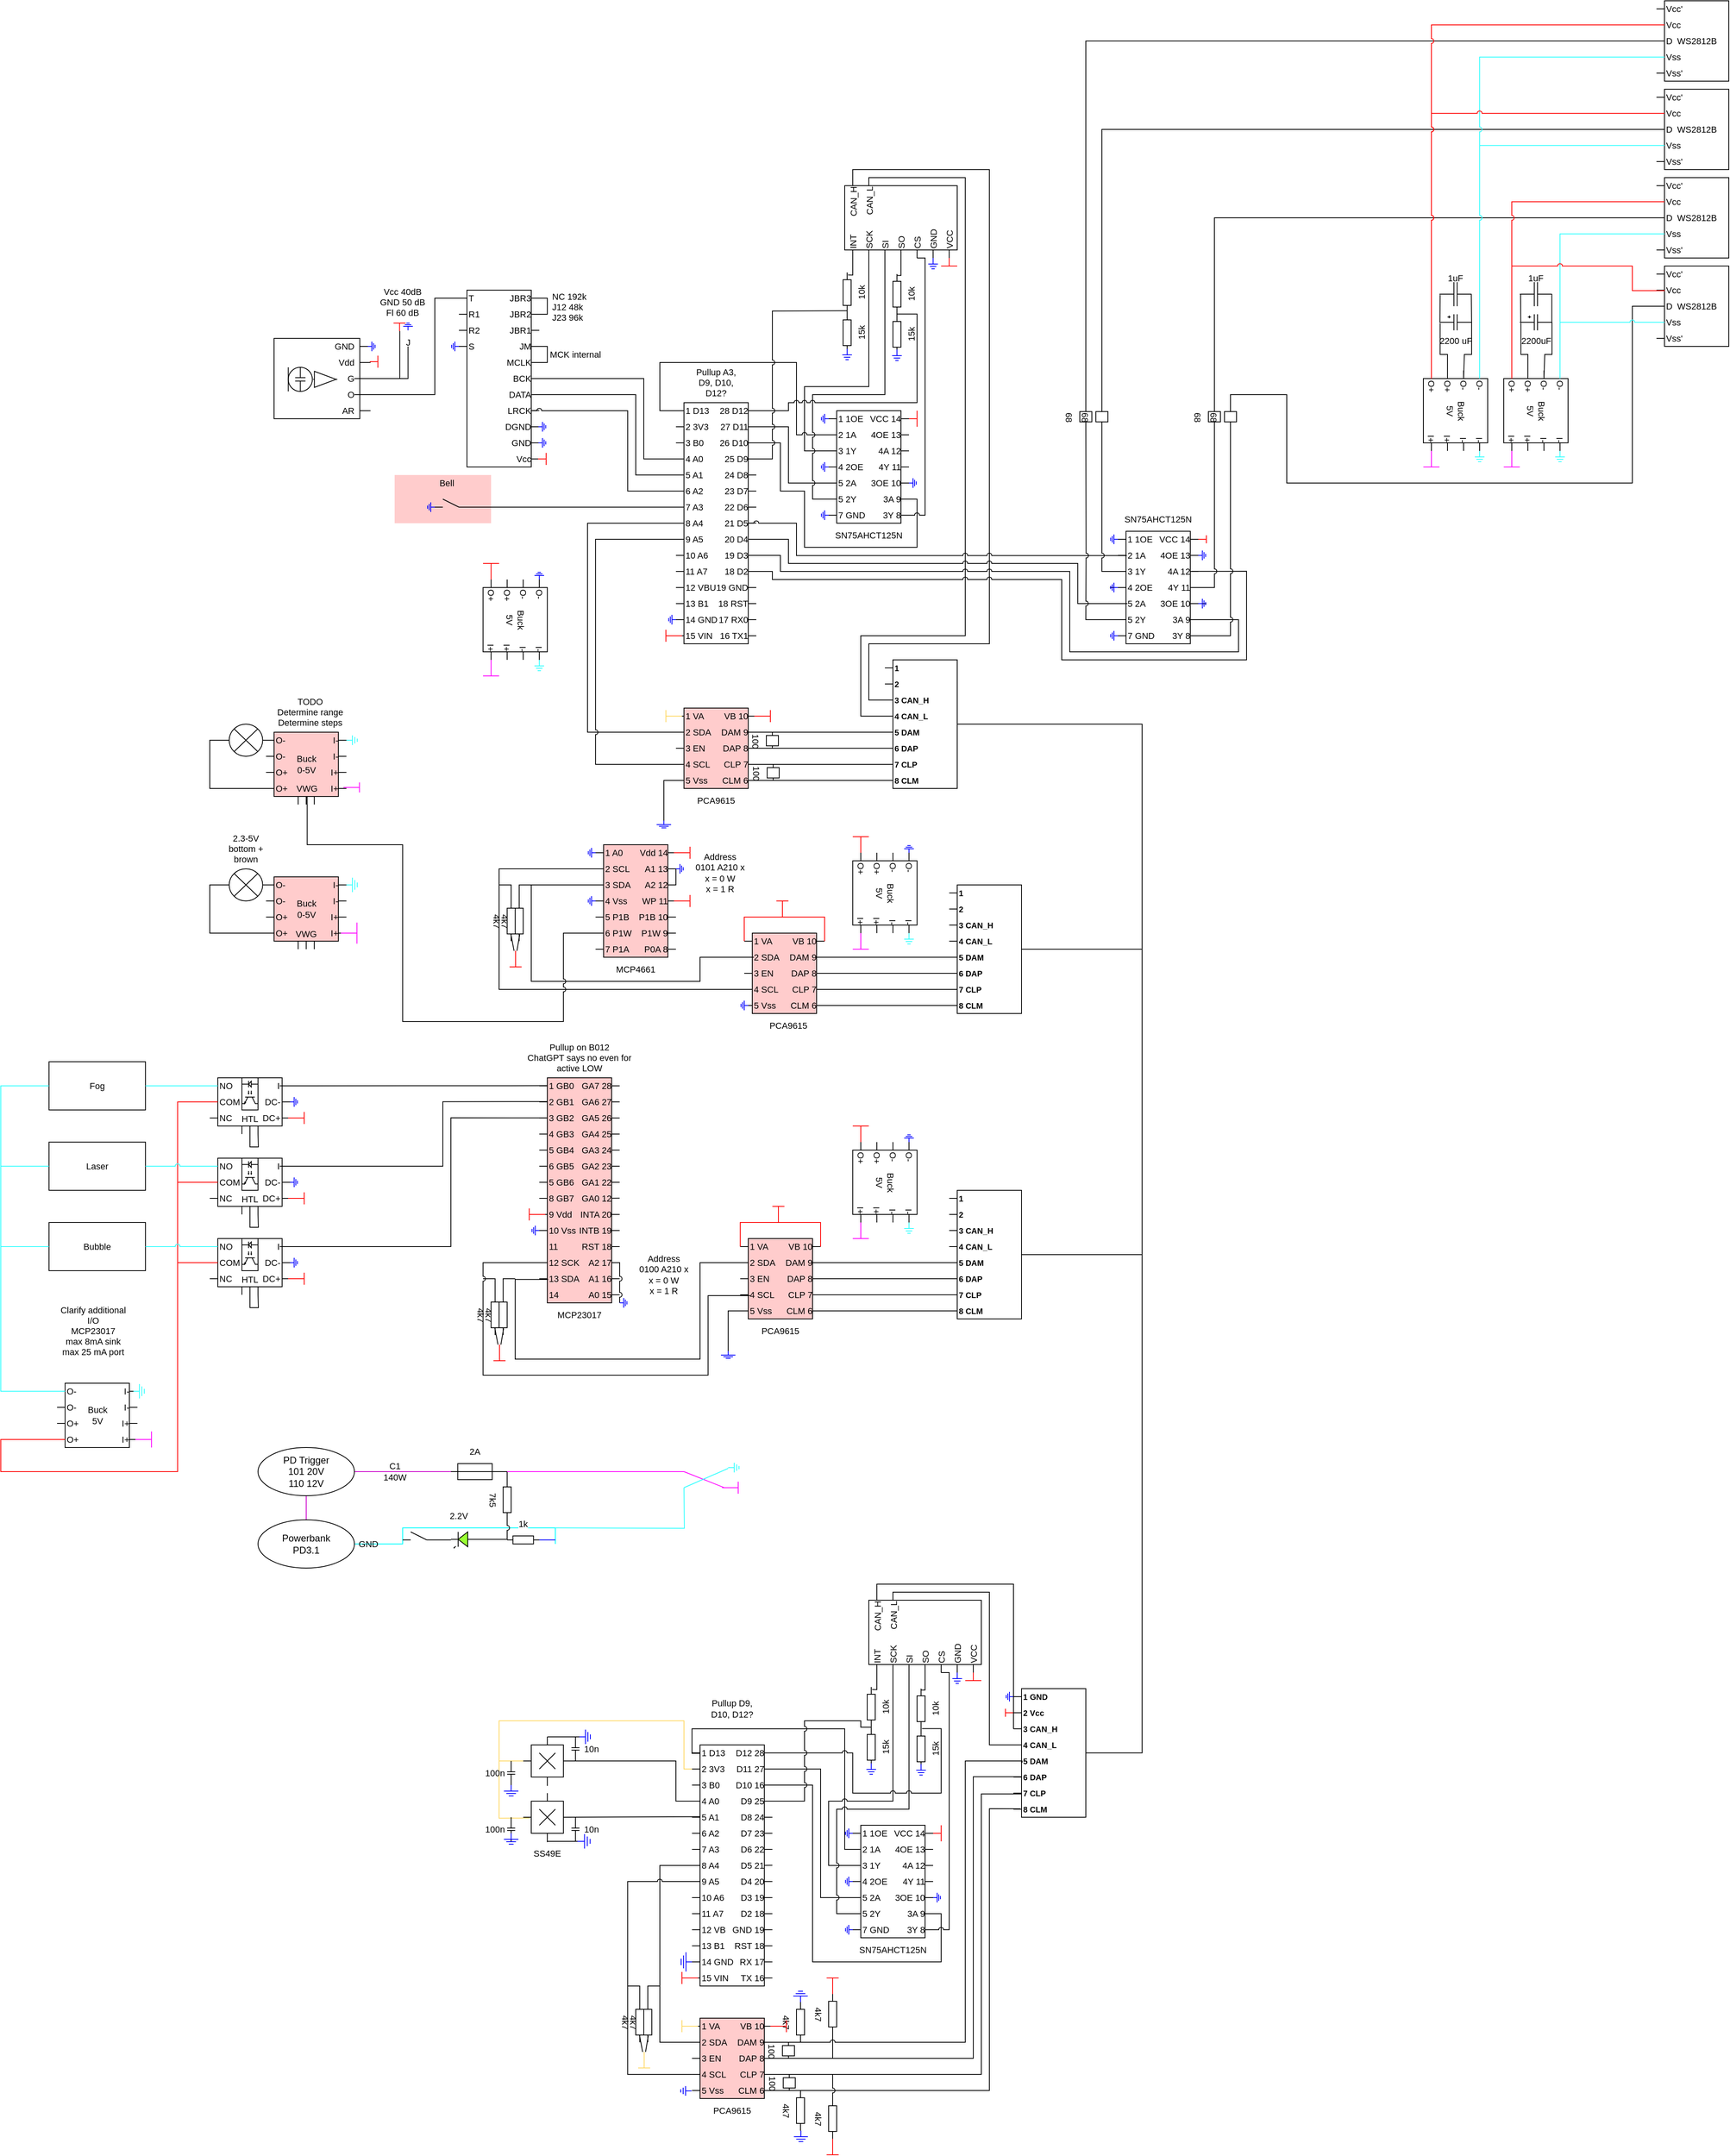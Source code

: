 <mxfile version="28.0.7">
  <diagram name="Page-1" id="oY7gIP28IcUTjpu2YXII">
    <mxGraphModel dx="3433" dy="3684" grid="1" gridSize="10" guides="0" tooltips="1" connect="0" arrows="1" fold="1" page="1" pageScale="1" pageWidth="850" pageHeight="1100" math="0" shadow="0">
      <root>
        <mxCell id="0" />
        <mxCell id="1" parent="0" />
        <mxCell id="q_jKZhVG-GjX8AtzTBNT-17" value="" style="rounded=0;whiteSpace=wrap;html=1;fontFamily=Helvetica;fontSize=11;fontColor=default;labelBackgroundColor=default;fillColor=#FFCCCC;strokeColor=none;" parent="1" vertex="1">
          <mxGeometry x="40" y="-620" width="120" height="60" as="geometry" />
        </mxCell>
        <mxCell id="hc2q5Ji3kIWnzp6qJwZz-160" style="edgeStyle=orthogonalEdgeStyle;shape=connector;rounded=0;jumpStyle=arc;orthogonalLoop=1;jettySize=auto;html=1;strokeColor=default;align=center;verticalAlign=middle;fontFamily=Helvetica;fontSize=11;fontColor=default;labelBackgroundColor=none;endArrow=none;endFill=0;entryX=0.329;entryY=0.029;entryDx=0;entryDy=0;entryPerimeter=0;" parent="1" source="hc2q5Ji3kIWnzp6qJwZz-140" target="hc2q5Ji3kIWnzp6qJwZz-162" edge="1">
          <mxGeometry relative="1" as="geometry">
            <mxPoint x="46.67" y="-780" as="targetPoint" />
            <Array as="points">
              <mxPoint x="46" y="-740" />
            </Array>
          </mxGeometry>
        </mxCell>
        <mxCell id="hc2q5Ji3kIWnzp6qJwZz-140" value="" style="rounded=0;html=1;fontFamily=Helvetica;fontSize=11;fontColor=default;labelBackgroundColor=none;" parent="1" vertex="1">
          <mxGeometry x="-109.997" y="-790" width="106.667" height="100" as="geometry" />
        </mxCell>
        <mxCell id="NM8Ygho9J1A1PR424nyV-3" value="&lt;div&gt;C1&lt;/div&gt;&lt;div&gt;140W&lt;/div&gt;" style="edgeStyle=orthogonalEdgeStyle;rounded=0;orthogonalLoop=1;jettySize=auto;html=1;jumpStyle=arc;endArrow=none;endFill=0;strokeColor=light-dark(#CC00CC,#CC00CC);exitX=0.5;exitY=0;exitDx=0;exitDy=0;labelBackgroundColor=none;" parent="1" source="NM8Ygho9J1A1PR424nyV-1" edge="1">
          <mxGeometry x="0.417" relative="1" as="geometry">
            <mxPoint x="-70" y="640" as="sourcePoint" />
            <mxPoint x="110" y="620" as="targetPoint" />
            <Array as="points">
              <mxPoint x="-70" y="620" />
            </Array>
            <mxPoint as="offset" />
          </mxGeometry>
        </mxCell>
        <mxCell id="NM8Ygho9J1A1PR424nyV-1179" value="GND" style="edgeStyle=orthogonalEdgeStyle;shape=connector;rounded=0;jumpStyle=arc;orthogonalLoop=1;jettySize=auto;html=1;strokeColor=light-dark(#00FFFF,#00FFFF);align=center;verticalAlign=middle;fontFamily=Helvetica;fontSize=11;fontColor=default;labelBackgroundColor=none;endArrow=none;endFill=0;" parent="1" source="NM8Ygho9J1A1PR424nyV-1" edge="1">
          <mxGeometry x="-0.886" relative="1" as="geometry">
            <Array as="points">
              <mxPoint x="50" y="710" />
              <mxPoint x="50" y="690" />
              <mxPoint x="240" y="690" />
            </Array>
            <mxPoint as="offset" />
            <mxPoint x="240" y="710" as="targetPoint" />
          </mxGeometry>
        </mxCell>
        <mxCell id="NM8Ygho9J1A1PR424nyV-1" value="&lt;div&gt;Powerbank&lt;/div&gt;&lt;div&gt;PD3.1&lt;/div&gt;" style="rounded=0;whiteSpace=wrap;html=1;shape=ellipse;perimeter=ellipsePerimeter;strokeColor=default;labelBackgroundColor=none;" parent="1" vertex="1">
          <mxGeometry x="-130" y="680" width="120" height="60" as="geometry" />
        </mxCell>
        <mxCell id="NM8Ygho9J1A1PR424nyV-2" value="&lt;div&gt;PD Trigger&lt;/div&gt;&lt;div&gt;101 20V&lt;/div&gt;&lt;div&gt;110 12V&lt;/div&gt;" style="rounded=0;whiteSpace=wrap;html=1;shape=ellipse;perimeter=ellipsePerimeter;strokeColor=default;labelBackgroundColor=none;" parent="1" vertex="1">
          <mxGeometry x="-130" y="590" width="120" height="60" as="geometry" />
        </mxCell>
        <mxCell id="NM8Ygho9J1A1PR424nyV-1160" value="" style="group;labelBackgroundColor=none;" parent="1" vertex="1" connectable="0">
          <mxGeometry x="810" y="890" width="90" height="160" as="geometry" />
        </mxCell>
        <mxCell id="NM8Ygho9J1A1PR424nyV-1161" value="" style="rounded=0;html=1;fontStyle=1;labelBackgroundColor=none;" parent="NM8Ygho9J1A1PR424nyV-1160" vertex="1">
          <mxGeometry x="10" width="80" height="160" as="geometry" />
        </mxCell>
        <mxCell id="NM8Ygho9J1A1PR424nyV-1162" value="" style="endArrow=none;html=1;rounded=0;fontStyle=1;labelBackgroundColor=none;" parent="NM8Ygho9J1A1PR424nyV-1160" edge="1">
          <mxGeometry width="50" height="50" relative="1" as="geometry">
            <mxPoint y="130" as="sourcePoint" />
            <mxPoint x="10" y="130" as="targetPoint" />
          </mxGeometry>
        </mxCell>
        <mxCell id="NM8Ygho9J1A1PR424nyV-1163" value="" style="endArrow=none;html=1;rounded=0;fontStyle=1;labelBackgroundColor=none;" parent="NM8Ygho9J1A1PR424nyV-1160" edge="1">
          <mxGeometry width="50" height="50" relative="1" as="geometry">
            <mxPoint y="150" as="sourcePoint" />
            <mxPoint x="10" y="150" as="targetPoint" />
          </mxGeometry>
        </mxCell>
        <mxCell id="NM8Ygho9J1A1PR424nyV-1164" value="" style="endArrow=none;html=1;rounded=0;fontStyle=1;labelBackgroundColor=none;" parent="NM8Ygho9J1A1PR424nyV-1160" edge="1">
          <mxGeometry width="50" height="50" relative="1" as="geometry">
            <mxPoint y="110" as="sourcePoint" />
            <mxPoint x="10" y="110" as="targetPoint" />
          </mxGeometry>
        </mxCell>
        <mxCell id="NM8Ygho9J1A1PR424nyV-1165" value="" style="endArrow=none;html=1;rounded=0;fontStyle=1;labelBackgroundColor=none;" parent="NM8Ygho9J1A1PR424nyV-1160" edge="1">
          <mxGeometry width="50" height="50" relative="1" as="geometry">
            <mxPoint y="90" as="sourcePoint" />
            <mxPoint x="10" y="90" as="targetPoint" />
          </mxGeometry>
        </mxCell>
        <mxCell id="NM8Ygho9J1A1PR424nyV-1166" value="" style="endArrow=none;html=1;rounded=0;fontStyle=1;labelBackgroundColor=none;" parent="NM8Ygho9J1A1PR424nyV-1160" edge="1">
          <mxGeometry width="50" height="50" relative="1" as="geometry">
            <mxPoint y="70" as="sourcePoint" />
            <mxPoint x="10" y="70" as="targetPoint" />
          </mxGeometry>
        </mxCell>
        <mxCell id="NM8Ygho9J1A1PR424nyV-1167" value="" style="endArrow=none;html=1;rounded=0;fontStyle=1;labelBackgroundColor=none;" parent="NM8Ygho9J1A1PR424nyV-1160" edge="1">
          <mxGeometry width="50" height="50" relative="1" as="geometry">
            <mxPoint y="50" as="sourcePoint" />
            <mxPoint x="10" y="50" as="targetPoint" />
          </mxGeometry>
        </mxCell>
        <mxCell id="NM8Ygho9J1A1PR424nyV-1168" value="" style="endArrow=none;html=1;rounded=0;fontStyle=1;labelBackgroundColor=none;" parent="NM8Ygho9J1A1PR424nyV-1160" edge="1">
          <mxGeometry width="50" height="50" relative="1" as="geometry">
            <mxPoint y="30" as="sourcePoint" />
            <mxPoint x="10" y="30" as="targetPoint" />
          </mxGeometry>
        </mxCell>
        <mxCell id="NM8Ygho9J1A1PR424nyV-1169" value="" style="endArrow=none;html=1;rounded=0;fontStyle=1;labelBackgroundColor=none;" parent="NM8Ygho9J1A1PR424nyV-1160" edge="1">
          <mxGeometry width="50" height="50" relative="1" as="geometry">
            <mxPoint y="10" as="sourcePoint" />
            <mxPoint x="10" y="10" as="targetPoint" />
          </mxGeometry>
        </mxCell>
        <mxCell id="NM8Ygho9J1A1PR424nyV-1170" value="1 GND" style="text;html=1;align=left;verticalAlign=middle;rounded=0;fontSize=10;fontStyle=1;labelPosition=right;verticalLabelPosition=middle;labelBackgroundColor=none;" parent="NM8Ygho9J1A1PR424nyV-1160" vertex="1">
          <mxGeometry x="10" y="10" as="geometry" />
        </mxCell>
        <mxCell id="hc2q5Ji3kIWnzp6qJwZz-19" value="" style="edgeStyle=orthogonalEdgeStyle;shape=connector;rounded=0;jumpStyle=arc;orthogonalLoop=1;jettySize=auto;html=1;strokeColor=default;align=center;verticalAlign=middle;fontFamily=Helvetica;fontSize=11;fontColor=default;labelBackgroundColor=none;endArrow=none;endFill=0;" parent="NM8Ygho9J1A1PR424nyV-1160" source="NM8Ygho9J1A1PR424nyV-1171" target="NM8Ygho9J1A1PR424nyV-1161" edge="1">
          <mxGeometry relative="1" as="geometry" />
        </mxCell>
        <mxCell id="NM8Ygho9J1A1PR424nyV-1171" value="2 Vcc" style="text;html=1;align=left;verticalAlign=middle;rounded=0;fontSize=10;fontStyle=1;labelPosition=right;verticalLabelPosition=middle;labelBackgroundColor=none;" parent="NM8Ygho9J1A1PR424nyV-1160" vertex="1">
          <mxGeometry x="10" y="30" as="geometry" />
        </mxCell>
        <mxCell id="NM8Ygho9J1A1PR424nyV-1172" value="3 CAN_H" style="text;html=1;align=left;verticalAlign=middle;rounded=0;fontSize=10;fontStyle=1;labelPosition=right;verticalLabelPosition=middle;labelBackgroundColor=none;" parent="NM8Ygho9J1A1PR424nyV-1160" vertex="1">
          <mxGeometry x="10" y="50" as="geometry" />
        </mxCell>
        <mxCell id="NM8Ygho9J1A1PR424nyV-1173" value="4 CAN_L" style="text;html=1;align=left;verticalAlign=middle;rounded=0;fontSize=10;fontStyle=1;labelPosition=right;verticalLabelPosition=middle;labelBackgroundColor=none;" parent="NM8Ygho9J1A1PR424nyV-1160" vertex="1">
          <mxGeometry x="10" y="70" as="geometry" />
        </mxCell>
        <mxCell id="hc2q5Ji3kIWnzp6qJwZz-21" value="" style="edgeStyle=orthogonalEdgeStyle;shape=connector;rounded=0;jumpStyle=arc;orthogonalLoop=1;jettySize=auto;html=1;strokeColor=default;align=center;verticalAlign=middle;fontFamily=Helvetica;fontSize=11;fontColor=default;labelBackgroundColor=none;endArrow=none;endFill=0;" parent="NM8Ygho9J1A1PR424nyV-1160" source="NM8Ygho9J1A1PR424nyV-1174" target="NM8Ygho9J1A1PR424nyV-1161" edge="1">
          <mxGeometry relative="1" as="geometry" />
        </mxCell>
        <mxCell id="NM8Ygho9J1A1PR424nyV-1174" value="5 DAM" style="text;html=1;align=left;verticalAlign=middle;rounded=0;fontSize=10;fontStyle=1;labelPosition=right;verticalLabelPosition=middle;labelBackgroundColor=none;" parent="NM8Ygho9J1A1PR424nyV-1160" vertex="1">
          <mxGeometry x="10" y="90" as="geometry" />
        </mxCell>
        <mxCell id="NM8Ygho9J1A1PR424nyV-1175" value="6 DAP" style="text;html=1;align=left;verticalAlign=middle;rounded=0;fontSize=10;fontStyle=1;labelPosition=right;verticalLabelPosition=middle;labelBackgroundColor=none;" parent="NM8Ygho9J1A1PR424nyV-1160" vertex="1">
          <mxGeometry x="10" y="110" as="geometry" />
        </mxCell>
        <mxCell id="NM8Ygho9J1A1PR424nyV-1176" value="7 CLP" style="text;html=1;align=left;verticalAlign=middle;rounded=0;fontSize=10;fontStyle=1;labelPosition=right;verticalLabelPosition=middle;labelBackgroundColor=none;" parent="NM8Ygho9J1A1PR424nyV-1160" vertex="1">
          <mxGeometry x="10" y="130" as="geometry" />
        </mxCell>
        <mxCell id="NM8Ygho9J1A1PR424nyV-1177" value="8 CLM" style="text;html=1;align=left;verticalAlign=middle;rounded=0;fontSize=10;rotation=0;fontStyle=1;labelPosition=right;verticalLabelPosition=middle;labelBackgroundColor=none;" parent="NM8Ygho9J1A1PR424nyV-1160" vertex="1">
          <mxGeometry x="10" y="150" as="geometry" />
        </mxCell>
        <mxCell id="NM8Ygho9J1A1PR424nyV-1180" value="7k5" style="pointerEvents=1;verticalLabelPosition=bottom;shadow=0;dashed=0;align=center;html=1;verticalAlign=top;shape=mxgraph.electrical.resistors.resistor_1;fontFamily=Helvetica;fontSize=11;fontColor=default;labelBackgroundColor=none;rotation=90;" parent="1" vertex="1">
          <mxGeometry x="155" y="650" width="50" height="10" as="geometry" />
        </mxCell>
        <mxCell id="NM8Ygho9J1A1PR424nyV-1195" value="" style="group;labelBackgroundColor=none;" parent="1" vertex="1" connectable="0">
          <mxGeometry x="110" y="610" width="60" height="20" as="geometry" />
        </mxCell>
        <mxCell id="q_jKZhVG-GjX8AtzTBNT-15" style="edgeStyle=orthogonalEdgeStyle;shape=connector;rounded=0;jumpStyle=arc;orthogonalLoop=1;jettySize=auto;html=1;strokeColor=light-dark(#FF00FF,#FF00FF);align=center;verticalAlign=middle;fontFamily=Helvetica;fontSize=11;fontColor=default;labelBackgroundColor=none;endArrow=none;endFill=0;" parent="NM8Ygho9J1A1PR424nyV-1195" source="NM8Ygho9J1A1PR424nyV-1193" edge="1">
          <mxGeometry relative="1" as="geometry">
            <mxPoint x="130" y="10" as="targetPoint" />
          </mxGeometry>
        </mxCell>
        <mxCell id="NM8Ygho9J1A1PR424nyV-1193" value="" style="rounded=0;whiteSpace=wrap;html=1;fontFamily=Helvetica;fontSize=11;fontColor=default;labelBackgroundColor=none;" parent="NM8Ygho9J1A1PR424nyV-1195" vertex="1">
          <mxGeometry x="8.571" width="42.857" height="20" as="geometry" />
        </mxCell>
        <mxCell id="NM8Ygho9J1A1PR424nyV-1194" value="" style="endArrow=none;html=1;rounded=0;strokeColor=default;align=center;verticalAlign=middle;fontFamily=Helvetica;fontSize=11;fontColor=default;labelBackgroundColor=none;edgeStyle=orthogonalEdgeStyle;jumpStyle=arc;" parent="NM8Ygho9J1A1PR424nyV-1195" edge="1">
          <mxGeometry width="50" height="50" relative="1" as="geometry">
            <mxPoint y="10" as="sourcePoint" />
            <mxPoint x="60" y="10" as="targetPoint" />
          </mxGeometry>
        </mxCell>
        <mxCell id="q_jKZhVG-GjX8AtzTBNT-10" style="edgeStyle=orthogonalEdgeStyle;shape=connector;rounded=0;jumpStyle=arc;orthogonalLoop=1;jettySize=auto;html=1;strokeColor=default;align=center;verticalAlign=middle;fontFamily=Helvetica;fontSize=11;fontColor=default;labelBackgroundColor=none;endArrow=none;endFill=0;" parent="1" source="NM8Ygho9J1A1PR424nyV-1206" edge="1">
          <mxGeometry relative="1" as="geometry">
            <mxPoint x="90" y="705" as="targetPoint" />
          </mxGeometry>
        </mxCell>
        <mxCell id="NM8Ygho9J1A1PR424nyV-1206" value="" style="verticalLabelPosition=bottom;shadow=0;dashed=0;align=center;html=1;verticalAlign=top;shape=mxgraph.electrical.opto_electronics.led_1;pointerEvents=1;fontFamily=Helvetica;fontSize=11;fontColor=default;labelBackgroundColor=none;rotation=-180;fillColor=#99FF33;" parent="1" vertex="1">
          <mxGeometry x="110" y="695" width="30" height="20" as="geometry" />
        </mxCell>
        <mxCell id="NM8Ygho9J1A1PR424nyV-1213" style="edgeStyle=orthogonalEdgeStyle;shape=connector;rounded=0;jumpStyle=arc;orthogonalLoop=1;jettySize=auto;html=1;entryX=0;entryY=0.54;entryDx=0;entryDy=0;entryPerimeter=0;strokeColor=default;align=center;verticalAlign=middle;fontFamily=Helvetica;fontSize=11;fontColor=default;labelBackgroundColor=none;endArrow=none;endFill=0;" parent="1" source="NM8Ygho9J1A1PR424nyV-1180" target="NM8Ygho9J1A1PR424nyV-1206" edge="1">
          <mxGeometry relative="1" as="geometry">
            <Array as="points">
              <mxPoint x="180" y="704" />
            </Array>
          </mxGeometry>
        </mxCell>
        <mxCell id="NM8Ygho9J1A1PR424nyV-1215" style="edgeStyle=orthogonalEdgeStyle;shape=connector;rounded=0;jumpStyle=arc;orthogonalLoop=1;jettySize=auto;html=1;entryX=0;entryY=0.5;entryDx=0;entryDy=0;entryPerimeter=0;strokeColor=default;align=center;verticalAlign=middle;fontFamily=Helvetica;fontSize=11;fontColor=default;labelBackgroundColor=none;endArrow=none;endFill=0;" parent="1" source="NM8Ygho9J1A1PR424nyV-1193" target="NM8Ygho9J1A1PR424nyV-1180" edge="1">
          <mxGeometry relative="1" as="geometry">
            <Array as="points">
              <mxPoint x="180" y="620" />
            </Array>
          </mxGeometry>
        </mxCell>
        <mxCell id="NM8Ygho9J1A1PR424nyV-1418" value="" style="group;flipH=0;direction=west;fillColor=default;labelBackgroundColor=none;" parent="1" vertex="1" connectable="0">
          <mxGeometry x="410" y="1300" width="100" height="100" as="geometry" />
        </mxCell>
        <mxCell id="NM8Ygho9J1A1PR424nyV-1306" value="" style="rounded=0;html=1;fontFamily=Helvetica;fontSize=11;fontColor=default;labelBackgroundColor=none;container=0;fillColor=#FFCCCC;" parent="NM8Ygho9J1A1PR424nyV-1418" vertex="1">
          <mxGeometry x="10" width="80" height="100" as="geometry" />
        </mxCell>
        <mxCell id="NM8Ygho9J1A1PR424nyV-1307" value="" style="endArrow=none;html=1;rounded=0;strokeColor=default;align=center;verticalAlign=middle;fontFamily=Helvetica;fontSize=11;fontColor=default;labelBackgroundColor=none;edgeStyle=orthogonalEdgeStyle;jumpStyle=arc;" parent="NM8Ygho9J1A1PR424nyV-1418" edge="1">
          <mxGeometry width="50" height="50" relative="1" as="geometry">
            <mxPoint y="90" as="sourcePoint" />
            <mxPoint x="10" y="90" as="targetPoint" />
          </mxGeometry>
        </mxCell>
        <mxCell id="NM8Ygho9J1A1PR424nyV-1308" value="" style="endArrow=none;html=1;rounded=0;strokeColor=default;align=center;verticalAlign=middle;fontFamily=Helvetica;fontSize=11;fontColor=default;labelBackgroundColor=none;edgeStyle=orthogonalEdgeStyle;jumpStyle=arc;" parent="NM8Ygho9J1A1PR424nyV-1418" edge="1">
          <mxGeometry width="50" height="50" relative="1" as="geometry">
            <mxPoint y="70" as="sourcePoint" />
            <mxPoint x="10" y="70" as="targetPoint" />
          </mxGeometry>
        </mxCell>
        <mxCell id="NM8Ygho9J1A1PR424nyV-1309" value="" style="endArrow=none;html=1;rounded=0;strokeColor=default;align=center;verticalAlign=middle;fontFamily=Helvetica;fontSize=11;fontColor=default;labelBackgroundColor=none;edgeStyle=orthogonalEdgeStyle;jumpStyle=arc;" parent="NM8Ygho9J1A1PR424nyV-1418" edge="1">
          <mxGeometry width="50" height="50" relative="1" as="geometry">
            <mxPoint y="50" as="sourcePoint" />
            <mxPoint x="10" y="50" as="targetPoint" />
          </mxGeometry>
        </mxCell>
        <mxCell id="NM8Ygho9J1A1PR424nyV-1310" value="" style="endArrow=none;html=1;rounded=0;strokeColor=default;align=center;verticalAlign=middle;fontFamily=Helvetica;fontSize=11;fontColor=default;labelBackgroundColor=none;edgeStyle=orthogonalEdgeStyle;jumpStyle=arc;" parent="NM8Ygho9J1A1PR424nyV-1418" edge="1">
          <mxGeometry width="50" height="50" relative="1" as="geometry">
            <mxPoint y="30" as="sourcePoint" />
            <mxPoint x="10" y="30" as="targetPoint" />
          </mxGeometry>
        </mxCell>
        <mxCell id="NM8Ygho9J1A1PR424nyV-1311" value="" style="endArrow=none;html=1;rounded=0;strokeColor=default;align=center;verticalAlign=middle;fontFamily=Helvetica;fontSize=11;fontColor=default;labelBackgroundColor=none;edgeStyle=orthogonalEdgeStyle;jumpStyle=arc;" parent="NM8Ygho9J1A1PR424nyV-1418" edge="1">
          <mxGeometry width="50" height="50" relative="1" as="geometry">
            <mxPoint y="10" as="sourcePoint" />
            <mxPoint x="10" y="10" as="targetPoint" />
          </mxGeometry>
        </mxCell>
        <mxCell id="NM8Ygho9J1A1PR424nyV-1312" value="" style="endArrow=none;html=1;rounded=0;strokeColor=default;align=center;verticalAlign=middle;fontFamily=Helvetica;fontSize=11;fontColor=default;labelBackgroundColor=none;edgeStyle=orthogonalEdgeStyle;jumpStyle=arc;" parent="NM8Ygho9J1A1PR424nyV-1418" edge="1">
          <mxGeometry width="50" height="50" relative="1" as="geometry">
            <mxPoint x="90" y="10" as="sourcePoint" />
            <mxPoint x="100" y="10" as="targetPoint" />
          </mxGeometry>
        </mxCell>
        <mxCell id="NM8Ygho9J1A1PR424nyV-1313" value="" style="endArrow=none;html=1;rounded=0;strokeColor=default;align=center;verticalAlign=middle;fontFamily=Helvetica;fontSize=11;fontColor=default;labelBackgroundColor=none;edgeStyle=orthogonalEdgeStyle;jumpStyle=arc;" parent="NM8Ygho9J1A1PR424nyV-1418" edge="1">
          <mxGeometry width="50" height="50" relative="1" as="geometry">
            <mxPoint x="90" y="30" as="sourcePoint" />
            <mxPoint x="100" y="30" as="targetPoint" />
          </mxGeometry>
        </mxCell>
        <mxCell id="NM8Ygho9J1A1PR424nyV-1314" value="" style="endArrow=none;html=1;rounded=0;strokeColor=default;align=center;verticalAlign=middle;fontFamily=Helvetica;fontSize=11;fontColor=default;labelBackgroundColor=none;edgeStyle=orthogonalEdgeStyle;jumpStyle=arc;" parent="NM8Ygho9J1A1PR424nyV-1418" edge="1">
          <mxGeometry width="50" height="50" relative="1" as="geometry">
            <mxPoint x="90" y="50" as="sourcePoint" />
            <mxPoint x="100" y="50" as="targetPoint" />
          </mxGeometry>
        </mxCell>
        <mxCell id="NM8Ygho9J1A1PR424nyV-1315" value="" style="endArrow=none;html=1;rounded=0;strokeColor=default;align=center;verticalAlign=middle;fontFamily=Helvetica;fontSize=11;fontColor=default;labelBackgroundColor=none;edgeStyle=orthogonalEdgeStyle;jumpStyle=arc;" parent="NM8Ygho9J1A1PR424nyV-1418" edge="1">
          <mxGeometry width="50" height="50" relative="1" as="geometry">
            <mxPoint x="90" y="70" as="sourcePoint" />
            <mxPoint x="100" y="70" as="targetPoint" />
          </mxGeometry>
        </mxCell>
        <mxCell id="NM8Ygho9J1A1PR424nyV-1316" value="" style="endArrow=none;html=1;rounded=0;strokeColor=default;align=center;verticalAlign=middle;fontFamily=Helvetica;fontSize=11;fontColor=default;labelBackgroundColor=none;edgeStyle=orthogonalEdgeStyle;jumpStyle=arc;" parent="NM8Ygho9J1A1PR424nyV-1418" edge="1">
          <mxGeometry width="50" height="50" relative="1" as="geometry">
            <mxPoint x="90" y="90" as="sourcePoint" />
            <mxPoint x="100" y="90" as="targetPoint" />
          </mxGeometry>
        </mxCell>
        <mxCell id="NM8Ygho9J1A1PR424nyV-1327" value="" style="edgeStyle=orthogonalEdgeStyle;shape=connector;rounded=0;jumpStyle=arc;orthogonalLoop=1;jettySize=auto;html=1;strokeColor=default;align=center;verticalAlign=middle;fontFamily=Helvetica;fontSize=11;fontColor=default;labelBackgroundColor=none;endArrow=none;endFill=0;" parent="NM8Ygho9J1A1PR424nyV-1418" source="NM8Ygho9J1A1PR424nyV-1317" target="NM8Ygho9J1A1PR424nyV-1306" edge="1">
          <mxGeometry relative="1" as="geometry" />
        </mxCell>
        <mxCell id="NM8Ygho9J1A1PR424nyV-1317" value="1 VA" style="text;html=1;align=left;verticalAlign=middle;rounded=0;fontSize=11;labelPosition=right;verticalLabelPosition=middle;fontFamily=Helvetica;fontColor=default;labelBackgroundColor=none;container=0;" parent="NM8Ygho9J1A1PR424nyV-1418" vertex="1">
          <mxGeometry x="10" y="10" as="geometry" />
        </mxCell>
        <mxCell id="NM8Ygho9J1A1PR424nyV-1318" value="2 SDA" style="text;html=1;align=left;verticalAlign=middle;rounded=0;fontSize=11;labelPosition=right;verticalLabelPosition=middle;fontFamily=Helvetica;fontColor=default;labelBackgroundColor=none;container=0;" parent="NM8Ygho9J1A1PR424nyV-1418" vertex="1">
          <mxGeometry x="10" y="30" as="geometry" />
        </mxCell>
        <mxCell id="NM8Ygho9J1A1PR424nyV-1420" style="edgeStyle=orthogonalEdgeStyle;shape=connector;rounded=0;jumpStyle=arc;orthogonalLoop=1;jettySize=auto;html=1;strokeColor=default;align=center;verticalAlign=middle;fontFamily=Helvetica;fontSize=11;fontColor=default;labelBackgroundColor=none;endArrow=none;endFill=0;" parent="NM8Ygho9J1A1PR424nyV-1418" source="NM8Ygho9J1A1PR424nyV-1319" edge="1">
          <mxGeometry relative="1" as="geometry">
            <mxPoint y="-190" as="targetPoint" />
            <Array as="points">
              <mxPoint x="10" y="30" />
              <mxPoint x="-40" y="30" />
              <mxPoint x="-40" y="-190" />
            </Array>
          </mxGeometry>
        </mxCell>
        <mxCell id="NM8Ygho9J1A1PR424nyV-1319" value="3 EN" style="text;html=1;align=left;verticalAlign=middle;rounded=0;fontSize=11;labelPosition=right;verticalLabelPosition=middle;fontFamily=Helvetica;fontColor=default;labelBackgroundColor=none;container=0;" parent="NM8Ygho9J1A1PR424nyV-1418" vertex="1">
          <mxGeometry x="10" y="50" as="geometry" />
        </mxCell>
        <mxCell id="NM8Ygho9J1A1PR424nyV-1320" value="4 SCL" style="text;html=1;align=left;verticalAlign=middle;rounded=0;fontSize=11;labelPosition=right;verticalLabelPosition=middle;fontFamily=Helvetica;fontColor=default;labelBackgroundColor=none;container=0;" parent="NM8Ygho9J1A1PR424nyV-1418" vertex="1">
          <mxGeometry x="10" y="70" as="geometry" />
        </mxCell>
        <mxCell id="NM8Ygho9J1A1PR424nyV-1328" value="" style="edgeStyle=orthogonalEdgeStyle;shape=connector;rounded=0;jumpStyle=arc;orthogonalLoop=1;jettySize=auto;html=1;strokeColor=default;align=center;verticalAlign=middle;fontFamily=Helvetica;fontSize=11;fontColor=default;labelBackgroundColor=none;endArrow=none;endFill=0;" parent="NM8Ygho9J1A1PR424nyV-1418" source="NM8Ygho9J1A1PR424nyV-1321" target="NM8Ygho9J1A1PR424nyV-1306" edge="1">
          <mxGeometry relative="1" as="geometry" />
        </mxCell>
        <mxCell id="NM8Ygho9J1A1PR424nyV-1321" value="5 Vss" style="text;html=1;align=left;verticalAlign=middle;rounded=0;fontSize=11;labelPosition=right;verticalLabelPosition=middle;fontFamily=Helvetica;fontColor=default;labelBackgroundColor=none;container=0;" parent="NM8Ygho9J1A1PR424nyV-1418" vertex="1">
          <mxGeometry x="10" y="90" as="geometry" />
        </mxCell>
        <mxCell id="NM8Ygho9J1A1PR424nyV-1322" value="VB 10" style="text;html=1;align=right;verticalAlign=middle;rounded=0;fontSize=11;labelPosition=left;verticalLabelPosition=middle;fontFamily=Helvetica;fontColor=default;labelBackgroundColor=none;container=0;" parent="NM8Ygho9J1A1PR424nyV-1418" vertex="1">
          <mxGeometry x="90" y="10" as="geometry" />
        </mxCell>
        <mxCell id="NM8Ygho9J1A1PR424nyV-1323" value="DAM 9" style="text;html=1;align=right;verticalAlign=middle;rounded=0;fontSize=11;labelPosition=left;verticalLabelPosition=middle;fontFamily=Helvetica;fontColor=default;labelBackgroundColor=none;container=0;" parent="NM8Ygho9J1A1PR424nyV-1418" vertex="1">
          <mxGeometry x="90" y="30" as="geometry" />
        </mxCell>
        <mxCell id="NM8Ygho9J1A1PR424nyV-1324" value="DAP 8" style="text;html=1;align=right;verticalAlign=middle;rounded=0;fontSize=11;labelPosition=left;verticalLabelPosition=middle;fontFamily=Helvetica;fontColor=default;labelBackgroundColor=none;container=0;" parent="NM8Ygho9J1A1PR424nyV-1418" vertex="1">
          <mxGeometry x="90" y="50" as="geometry" />
        </mxCell>
        <mxCell id="NM8Ygho9J1A1PR424nyV-1325" value="CLP 7" style="text;html=1;align=right;verticalAlign=middle;rounded=0;fontSize=11;labelPosition=left;verticalLabelPosition=middle;fontFamily=Helvetica;fontColor=default;labelBackgroundColor=none;container=0;" parent="NM8Ygho9J1A1PR424nyV-1418" vertex="1">
          <mxGeometry x="90" y="70" as="geometry" />
        </mxCell>
        <mxCell id="NM8Ygho9J1A1PR424nyV-1326" value="CLM 6" style="text;html=1;align=right;verticalAlign=middle;rounded=0;fontSize=11;labelPosition=left;verticalLabelPosition=middle;fontFamily=Helvetica;fontColor=default;labelBackgroundColor=none;container=0;" parent="NM8Ygho9J1A1PR424nyV-1418" vertex="1">
          <mxGeometry x="90" y="90" as="geometry" />
        </mxCell>
        <mxCell id="NM8Ygho9J1A1PR424nyV-1427" style="edgeStyle=orthogonalEdgeStyle;shape=connector;rounded=0;jumpStyle=arc;orthogonalLoop=1;jettySize=auto;html=1;strokeColor=default;align=center;verticalAlign=middle;fontFamily=Helvetica;fontSize=11;fontColor=default;labelBackgroundColor=none;endArrow=none;endFill=0;entryX=0.006;entryY=0.819;entryDx=0;entryDy=0;entryPerimeter=0;" parent="1" source="NM8Ygho9J1A1PR424nyV-1325" target="NM8Ygho9J1A1PR424nyV-1161" edge="1">
          <mxGeometry relative="1" as="geometry">
            <mxPoint x="640" y="1020" as="targetPoint" />
            <Array as="points">
              <mxPoint x="770" y="1370" />
              <mxPoint x="770" y="1021" />
            </Array>
          </mxGeometry>
        </mxCell>
        <mxCell id="NM8Ygho9J1A1PR424nyV-1428" style="edgeStyle=orthogonalEdgeStyle;shape=connector;rounded=0;jumpStyle=arc;orthogonalLoop=1;jettySize=auto;html=1;strokeColor=default;align=center;verticalAlign=middle;fontFamily=Helvetica;fontSize=11;fontColor=default;labelBackgroundColor=none;endArrow=none;endFill=0;entryX=-0.019;entryY=0.934;entryDx=0;entryDy=0;entryPerimeter=0;" parent="1" source="NM8Ygho9J1A1PR424nyV-1326" target="NM8Ygho9J1A1PR424nyV-1161" edge="1">
          <mxGeometry relative="1" as="geometry">
            <mxPoint x="640" y="1040" as="targetPoint" />
            <Array as="points">
              <mxPoint x="780" y="1390" />
              <mxPoint x="780" y="1039" />
            </Array>
          </mxGeometry>
        </mxCell>
        <mxCell id="NM8Ygho9J1A1PR424nyV-1430" value="4k7" style="pointerEvents=1;verticalLabelPosition=bottom;shadow=0;dashed=0;align=center;html=1;verticalAlign=top;shape=mxgraph.electrical.resistors.resistor_1;fontFamily=Helvetica;fontSize=11;fontColor=default;labelBackgroundColor=none;rotation=90;" parent="1" vertex="1">
          <mxGeometry x="520" y="1300" width="50" height="10" as="geometry" />
        </mxCell>
        <mxCell id="NM8Ygho9J1A1PR424nyV-1431" value="4k7" style="pointerEvents=1;verticalLabelPosition=bottom;shadow=0;dashed=0;align=center;html=1;verticalAlign=top;shape=mxgraph.electrical.resistors.resistor_1;fontFamily=Helvetica;fontSize=11;fontColor=default;labelBackgroundColor=none;rotation=90;" parent="1" vertex="1">
          <mxGeometry x="560" y="1290" width="50" height="10" as="geometry" />
        </mxCell>
        <mxCell id="NM8Ygho9J1A1PR424nyV-1432" value="4k7" style="pointerEvents=1;verticalLabelPosition=bottom;shadow=0;dashed=0;align=center;html=1;verticalAlign=top;shape=mxgraph.electrical.resistors.resistor_1;fontFamily=Helvetica;fontSize=11;fontColor=default;labelBackgroundColor=none;rotation=90;" parent="1" vertex="1">
          <mxGeometry x="520" y="1410" width="50" height="10" as="geometry" />
        </mxCell>
        <mxCell id="NM8Ygho9J1A1PR424nyV-1433" value="4k7" style="pointerEvents=1;verticalLabelPosition=bottom;shadow=0;dashed=0;align=center;html=1;verticalAlign=top;shape=mxgraph.electrical.resistors.resistor_1;fontFamily=Helvetica;fontSize=11;fontColor=default;labelBackgroundColor=none;rotation=90;" parent="1" vertex="1">
          <mxGeometry x="560" y="1420" width="50" height="10" as="geometry" />
        </mxCell>
        <mxCell id="NM8Ygho9J1A1PR424nyV-1434" style="edgeStyle=orthogonalEdgeStyle;shape=connector;rounded=0;jumpStyle=arc;orthogonalLoop=1;jettySize=auto;html=1;entryX=0;entryY=0.5;entryDx=0;entryDy=0;entryPerimeter=0;strokeColor=default;align=center;verticalAlign=middle;fontFamily=Helvetica;fontSize=11;fontColor=default;labelBackgroundColor=none;endArrow=none;endFill=0;" parent="1" source="NM8Ygho9J1A1PR424nyV-1325" target="NM8Ygho9J1A1PR424nyV-1433" edge="1">
          <mxGeometry relative="1" as="geometry">
            <Array as="points">
              <mxPoint x="585" y="1370" />
            </Array>
          </mxGeometry>
        </mxCell>
        <mxCell id="NM8Ygho9J1A1PR424nyV-1435" style="edgeStyle=orthogonalEdgeStyle;shape=connector;rounded=0;jumpStyle=arc;orthogonalLoop=1;jettySize=auto;html=1;entryX=1;entryY=0.5;entryDx=0;entryDy=0;entryPerimeter=0;strokeColor=default;align=center;verticalAlign=middle;fontFamily=Helvetica;fontSize=11;fontColor=default;labelBackgroundColor=none;endArrow=none;endFill=0;" parent="1" source="NM8Ygho9J1A1PR424nyV-1324" target="NM8Ygho9J1A1PR424nyV-1431" edge="1">
          <mxGeometry relative="1" as="geometry">
            <Array as="points">
              <mxPoint x="585" y="1350" />
            </Array>
          </mxGeometry>
        </mxCell>
        <mxCell id="NM8Ygho9J1A1PR424nyV-1436" value="" style="pointerEvents=1;verticalLabelPosition=bottom;shadow=0;dashed=0;align=center;html=1;verticalAlign=top;shape=stencil(pZPZDoIwEEW/pq+mtOLyaFD/o8AojdiSUre/tzCgVmji8kIy9zJnbiZTwpO6EBUQRgvC14QxRt3HlRe/FHUFmUXtLIwUaQno1NboA1xkbjuCVAUYaRuXbwhdkYZBCU8yrZSDSK1qz3nxHUxI5XrpFWF0EuOYW1djVbkJR7BgUI1QJWz7NtIpoak8SUV22Bt9UvmwK+jttIER42HLssSNjOTpf6pEs6uB0dtHfYbnBiI6toBxdE8opQoT4k8Ifobp94C3CLN/I/iA+Q8Rpt8T/AgLD7D8IQL7nNBeYeBQ3KMNnVjbNrjRVsWH3gp3);fontFamily=Helvetica;fontSize=11;fontColor=default;labelBackgroundColor=none;strokeColor=light-dark(#0000FF,#0000FF);whiteSpace=wrap;" parent="1" vertex="1">
          <mxGeometry x="531" y="1440" width="29" height="30" as="geometry" />
        </mxCell>
        <mxCell id="NM8Ygho9J1A1PR424nyV-1437" value="" style="pointerEvents=1;verticalLabelPosition=bottom;shadow=0;dashed=0;align=center;html=1;verticalAlign=top;shape=stencil(pZPZDoIwEEW/pq+mtOLyaFD/o8AojdiSUre/tzCgVmji8kIy9zJnbiZTwpO6EBUQRgvC14QxRt3HlRe/FHUFmUXtLIwUaQno1NboA1xkbjuCVAUYaRuXbwhdkYZBCU8yrZSDSK1qz3nxHUxI5XrpFWF0EuOYW1djVbkJR7BgUI1QJWz7NtIpoak8SUV22Bt9UvmwK+jttIER42HLssSNjOTpf6pEs6uB0dtHfYbnBiI6toBxdE8opQoT4k8Ifobp94C3CLN/I/iA+Q8Rpt8T/AgLD7D8IQL7nNBeYeBQ3KMNnVjbNrjRVsWH3gp3);fontFamily=Helvetica;fontSize=11;fontColor=default;labelBackgroundColor=none;rotation=-180;strokeColor=light-dark(#0000FF,#0000FF);whiteSpace=wrap;" parent="1" vertex="1">
          <mxGeometry x="530" y="1250" width="30" height="30" as="geometry" />
        </mxCell>
        <mxCell id="NM8Ygho9J1A1PR424nyV-1438" value="" style="verticalLabelPosition=top;verticalAlign=bottom;shape=mxgraph.electrical.signal_sources.vdd;shadow=0;dashed=0;align=center;strokeWidth=1;fontSize=24;html=1;flipV=1;fontFamily=Helvetica;fontColor=default;labelBackgroundColor=none;fillColor=light-dark(#FF0000,#FF0000);strokeColor=light-dark(#FF0000,#FF0000);" parent="1" vertex="1">
          <mxGeometry x="577.5" y="1250" width="15" height="20" as="geometry" />
        </mxCell>
        <mxCell id="NM8Ygho9J1A1PR424nyV-1439" value="" style="verticalLabelPosition=top;verticalAlign=bottom;shape=mxgraph.electrical.signal_sources.vdd;shadow=0;dashed=0;align=center;strokeWidth=1;fontSize=24;html=1;flipV=1;fontFamily=Helvetica;fontColor=default;labelBackgroundColor=none;rotation=-180;fillColor=light-dark(#FF0000,#FF0000);strokeColor=light-dark(#FF0000,#FF0000);" parent="1" vertex="1">
          <mxGeometry x="577.5" y="1450" width="15" height="20" as="geometry" />
        </mxCell>
        <mxCell id="NM8Ygho9J1A1PR424nyV-1440" value="100" style="pointerEvents=1;verticalLabelPosition=bottom;shadow=0;dashed=0;align=center;html=1;verticalAlign=top;shape=mxgraph.electrical.resistors.resistor_1;fontFamily=Helvetica;fontSize=11;fontColor=default;labelBackgroundColor=none;rotation=90;" parent="1" vertex="1">
          <mxGeometry x="521" y="1373" width="20" height="15" as="geometry" />
        </mxCell>
        <mxCell id="NM8Ygho9J1A1PR424nyV-1441" value="100" style="pointerEvents=1;verticalLabelPosition=bottom;shadow=0;dashed=0;align=center;html=1;verticalAlign=top;shape=mxgraph.electrical.resistors.resistor_1;fontFamily=Helvetica;fontSize=11;fontColor=default;labelBackgroundColor=none;rotation=90;" parent="1" vertex="1">
          <mxGeometry x="520" y="1333" width="20" height="15" as="geometry" />
        </mxCell>
        <mxCell id="NM8Ygho9J1A1PR424nyV-1504" value="" style="group;labelBackgroundColor=none;" parent="1" vertex="1" connectable="0">
          <mxGeometry x="200" y="1020" width="60" height="61" as="geometry" />
        </mxCell>
        <mxCell id="NM8Ygho9J1A1PR424nyV-1496" value="" style="rounded=0;whiteSpace=wrap;html=1;fontFamily=Helvetica;fontSize=11;fontColor=default;labelBackgroundColor=none;" parent="NM8Ygho9J1A1PR424nyV-1504" vertex="1">
          <mxGeometry x="10" y="10" width="40" height="40" as="geometry" />
        </mxCell>
        <mxCell id="NM8Ygho9J1A1PR424nyV-1497" value="" style="endArrow=none;html=1;rounded=0;strokeColor=default;align=center;verticalAlign=middle;fontFamily=Helvetica;fontSize=11;fontColor=default;labelBackgroundColor=none;edgeStyle=orthogonalEdgeStyle;jumpStyle=arc;" parent="NM8Ygho9J1A1PR424nyV-1504" edge="1">
          <mxGeometry width="50" height="50" relative="1" as="geometry">
            <mxPoint x="30" y="60" as="sourcePoint" />
            <mxPoint x="30" y="50" as="targetPoint" />
            <Array as="points">
              <mxPoint x="30" y="61" />
              <mxPoint x="30" y="61" />
            </Array>
          </mxGeometry>
        </mxCell>
        <mxCell id="NM8Ygho9J1A1PR424nyV-1498" value="" style="endArrow=none;html=1;rounded=0;strokeColor=default;align=center;verticalAlign=middle;fontFamily=Helvetica;fontSize=11;fontColor=default;labelBackgroundColor=none;edgeStyle=orthogonalEdgeStyle;jumpStyle=arc;" parent="NM8Ygho9J1A1PR424nyV-1504" edge="1">
          <mxGeometry width="50" height="50" relative="1" as="geometry">
            <mxPoint x="30" y="10" as="sourcePoint" />
            <mxPoint x="30" as="targetPoint" />
            <Array as="points">
              <mxPoint x="30" />
              <mxPoint x="30" />
            </Array>
          </mxGeometry>
        </mxCell>
        <mxCell id="NM8Ygho9J1A1PR424nyV-1499" value="" style="endArrow=none;html=1;rounded=0;strokeColor=default;align=center;verticalAlign=middle;fontFamily=Helvetica;fontSize=11;fontColor=default;labelBackgroundColor=none;edgeStyle=orthogonalEdgeStyle;jumpStyle=arc;" parent="NM8Ygho9J1A1PR424nyV-1504" edge="1">
          <mxGeometry width="50" height="50" relative="1" as="geometry">
            <mxPoint x="50" y="30" as="sourcePoint" />
            <mxPoint x="60" y="30" as="targetPoint" />
            <Array as="points">
              <mxPoint x="50" y="30" />
            </Array>
          </mxGeometry>
        </mxCell>
        <mxCell id="NM8Ygho9J1A1PR424nyV-1501" value="" style="endArrow=none;html=1;rounded=0;strokeColor=default;align=center;verticalAlign=middle;fontFamily=Helvetica;fontSize=11;fontColor=default;labelBackgroundColor=none;edgeStyle=orthogonalEdgeStyle;jumpStyle=arc;" parent="NM8Ygho9J1A1PR424nyV-1504" edge="1">
          <mxGeometry width="50" height="50" relative="1" as="geometry">
            <mxPoint y="30" as="sourcePoint" />
            <mxPoint x="10" y="30" as="targetPoint" />
            <Array as="points">
              <mxPoint y="30" />
            </Array>
          </mxGeometry>
        </mxCell>
        <mxCell id="NM8Ygho9J1A1PR424nyV-1502" value="" style="endArrow=none;html=1;rounded=0;strokeColor=default;align=center;verticalAlign=middle;fontFamily=Helvetica;fontSize=11;fontColor=default;labelBackgroundColor=none;jumpStyle=arc;" parent="NM8Ygho9J1A1PR424nyV-1504" edge="1">
          <mxGeometry width="50" height="50" relative="1" as="geometry">
            <mxPoint x="20" y="40" as="sourcePoint" />
            <mxPoint x="40" y="20" as="targetPoint" />
          </mxGeometry>
        </mxCell>
        <mxCell id="NM8Ygho9J1A1PR424nyV-1503" value="" style="endArrow=none;html=1;rounded=0;strokeColor=default;align=center;verticalAlign=middle;fontFamily=Helvetica;fontSize=11;fontColor=default;labelBackgroundColor=none;jumpStyle=none;" parent="NM8Ygho9J1A1PR424nyV-1504" edge="1">
          <mxGeometry width="50" height="50" relative="1" as="geometry">
            <mxPoint x="40" y="40" as="sourcePoint" />
            <mxPoint x="20" y="20" as="targetPoint" />
          </mxGeometry>
        </mxCell>
        <mxCell id="NM8Ygho9J1A1PR424nyV-1505" style="edgeStyle=orthogonalEdgeStyle;shape=connector;rounded=0;jumpStyle=arc;orthogonalLoop=1;jettySize=auto;html=1;strokeColor=default;align=center;verticalAlign=middle;fontFamily=Helvetica;fontSize=11;fontColor=default;labelBackgroundColor=none;endArrow=none;endFill=0;" parent="1" source="NM8Ygho9J1A1PR424nyV-1719" edge="1">
          <mxGeometry relative="1" as="geometry">
            <mxPoint x="420" y="1030" as="targetPoint" />
            <Array as="points">
              <mxPoint x="390" y="980" />
              <mxPoint x="390" y="1030" />
            </Array>
          </mxGeometry>
        </mxCell>
        <mxCell id="NM8Ygho9J1A1PR424nyV-1506" value="" style="group;fontFamily=Helvetica;fontSize=11;fontColor=default;labelBackgroundColor=none;" parent="1" vertex="1" connectable="0">
          <mxGeometry x="390" y="-710" width="100" height="300" as="geometry" />
        </mxCell>
        <mxCell id="NM8Ygho9J1A1PR424nyV-1508" value="" style="rounded=0;html=1;fontFamily=Helvetica;fontSize=11;fontColor=default;labelBackgroundColor=none;" parent="NM8Ygho9J1A1PR424nyV-1506" vertex="1">
          <mxGeometry x="10" width="80" height="300" as="geometry" />
        </mxCell>
        <mxCell id="NM8Ygho9J1A1PR424nyV-1509" value="" style="endArrow=none;html=1;rounded=0;strokeColor=default;align=center;verticalAlign=middle;fontFamily=Helvetica;fontSize=11;fontColor=default;labelBackgroundColor=none;edgeStyle=orthogonalEdgeStyle;jumpStyle=arc;" parent="NM8Ygho9J1A1PR424nyV-1506" edge="1">
          <mxGeometry width="50" height="50" relative="1" as="geometry">
            <mxPoint y="130" as="sourcePoint" />
            <mxPoint x="10" y="130" as="targetPoint" />
          </mxGeometry>
        </mxCell>
        <mxCell id="NM8Ygho9J1A1PR424nyV-1510" value="" style="endArrow=none;html=1;rounded=0;strokeColor=default;align=center;verticalAlign=middle;fontFamily=Helvetica;fontSize=11;fontColor=default;labelBackgroundColor=none;edgeStyle=orthogonalEdgeStyle;jumpStyle=arc;" parent="NM8Ygho9J1A1PR424nyV-1506" edge="1">
          <mxGeometry width="50" height="50" relative="1" as="geometry">
            <mxPoint y="150" as="sourcePoint" />
            <mxPoint x="10" y="150" as="targetPoint" />
          </mxGeometry>
        </mxCell>
        <mxCell id="NM8Ygho9J1A1PR424nyV-1511" value="" style="endArrow=none;html=1;rounded=0;strokeColor=default;align=center;verticalAlign=middle;fontFamily=Helvetica;fontSize=11;fontColor=default;labelBackgroundColor=none;edgeStyle=orthogonalEdgeStyle;jumpStyle=arc;" parent="NM8Ygho9J1A1PR424nyV-1506" edge="1">
          <mxGeometry width="50" height="50" relative="1" as="geometry">
            <mxPoint y="170" as="sourcePoint" />
            <mxPoint x="10" y="170" as="targetPoint" />
          </mxGeometry>
        </mxCell>
        <mxCell id="NM8Ygho9J1A1PR424nyV-1512" value="" style="endArrow=none;html=1;rounded=0;strokeColor=default;align=center;verticalAlign=middle;fontFamily=Helvetica;fontSize=11;fontColor=default;labelBackgroundColor=none;edgeStyle=orthogonalEdgeStyle;jumpStyle=arc;" parent="NM8Ygho9J1A1PR424nyV-1506" edge="1">
          <mxGeometry width="50" height="50" relative="1" as="geometry">
            <mxPoint y="190" as="sourcePoint" />
            <mxPoint x="10" y="190" as="targetPoint" />
          </mxGeometry>
        </mxCell>
        <mxCell id="NM8Ygho9J1A1PR424nyV-1513" value="" style="endArrow=none;html=1;rounded=0;strokeColor=default;align=center;verticalAlign=middle;fontFamily=Helvetica;fontSize=11;fontColor=default;labelBackgroundColor=none;edgeStyle=orthogonalEdgeStyle;jumpStyle=arc;" parent="NM8Ygho9J1A1PR424nyV-1506" edge="1">
          <mxGeometry width="50" height="50" relative="1" as="geometry">
            <mxPoint y="210" as="sourcePoint" />
            <mxPoint x="10" y="210" as="targetPoint" />
          </mxGeometry>
        </mxCell>
        <mxCell id="NM8Ygho9J1A1PR424nyV-1514" value="" style="endArrow=none;html=1;rounded=0;strokeColor=default;align=center;verticalAlign=middle;fontFamily=Helvetica;fontSize=11;fontColor=default;labelBackgroundColor=none;edgeStyle=orthogonalEdgeStyle;jumpStyle=arc;" parent="NM8Ygho9J1A1PR424nyV-1506" edge="1">
          <mxGeometry width="50" height="50" relative="1" as="geometry">
            <mxPoint y="230" as="sourcePoint" />
            <mxPoint x="10" y="230" as="targetPoint" />
          </mxGeometry>
        </mxCell>
        <mxCell id="NM8Ygho9J1A1PR424nyV-1515" value="" style="endArrow=none;html=1;rounded=0;strokeColor=default;align=center;verticalAlign=middle;fontFamily=Helvetica;fontSize=11;fontColor=default;labelBackgroundColor=none;edgeStyle=orthogonalEdgeStyle;jumpStyle=arc;" parent="NM8Ygho9J1A1PR424nyV-1506" edge="1">
          <mxGeometry width="50" height="50" relative="1" as="geometry">
            <mxPoint y="250" as="sourcePoint" />
            <mxPoint x="10" y="250" as="targetPoint" />
          </mxGeometry>
        </mxCell>
        <mxCell id="NM8Ygho9J1A1PR424nyV-1516" value="" style="endArrow=none;html=1;rounded=0;strokeColor=default;align=center;verticalAlign=middle;fontFamily=Helvetica;fontSize=11;fontColor=default;labelBackgroundColor=none;edgeStyle=orthogonalEdgeStyle;jumpStyle=arc;" parent="NM8Ygho9J1A1PR424nyV-1506" edge="1">
          <mxGeometry width="50" height="50" relative="1" as="geometry">
            <mxPoint y="270" as="sourcePoint" />
            <mxPoint x="10" y="270" as="targetPoint" />
          </mxGeometry>
        </mxCell>
        <mxCell id="NM8Ygho9J1A1PR424nyV-1517" value="" style="endArrow=none;html=1;rounded=0;strokeColor=default;align=center;verticalAlign=middle;fontFamily=Helvetica;fontSize=11;fontColor=default;labelBackgroundColor=none;edgeStyle=orthogonalEdgeStyle;jumpStyle=arc;" parent="NM8Ygho9J1A1PR424nyV-1506" edge="1">
          <mxGeometry width="50" height="50" relative="1" as="geometry">
            <mxPoint x="90" y="270" as="sourcePoint" />
            <mxPoint x="100" y="270" as="targetPoint" />
          </mxGeometry>
        </mxCell>
        <mxCell id="NM8Ygho9J1A1PR424nyV-1518" value="" style="endArrow=none;html=1;rounded=0;strokeColor=default;align=center;verticalAlign=middle;fontFamily=Helvetica;fontSize=11;fontColor=default;labelBackgroundColor=none;edgeStyle=orthogonalEdgeStyle;jumpStyle=arc;" parent="NM8Ygho9J1A1PR424nyV-1506" edge="1">
          <mxGeometry width="50" height="50" relative="1" as="geometry">
            <mxPoint y="110" as="sourcePoint" />
            <mxPoint x="10" y="110" as="targetPoint" />
          </mxGeometry>
        </mxCell>
        <mxCell id="NM8Ygho9J1A1PR424nyV-1519" value="" style="endArrow=none;html=1;rounded=0;strokeColor=default;align=center;verticalAlign=middle;fontFamily=Helvetica;fontSize=11;fontColor=default;labelBackgroundColor=none;edgeStyle=orthogonalEdgeStyle;jumpStyle=arc;" parent="NM8Ygho9J1A1PR424nyV-1506" edge="1">
          <mxGeometry width="50" height="50" relative="1" as="geometry">
            <mxPoint y="90" as="sourcePoint" />
            <mxPoint x="10" y="90" as="targetPoint" />
          </mxGeometry>
        </mxCell>
        <mxCell id="NM8Ygho9J1A1PR424nyV-1520" value="" style="endArrow=none;html=1;rounded=0;strokeColor=default;align=center;verticalAlign=middle;fontFamily=Helvetica;fontSize=11;fontColor=default;labelBackgroundColor=none;edgeStyle=orthogonalEdgeStyle;jumpStyle=arc;" parent="NM8Ygho9J1A1PR424nyV-1506" edge="1">
          <mxGeometry width="50" height="50" relative="1" as="geometry">
            <mxPoint y="70" as="sourcePoint" />
            <mxPoint x="10" y="70" as="targetPoint" />
          </mxGeometry>
        </mxCell>
        <mxCell id="NM8Ygho9J1A1PR424nyV-1521" value="" style="endArrow=none;html=1;rounded=0;strokeColor=default;align=center;verticalAlign=middle;fontFamily=Helvetica;fontSize=11;fontColor=default;labelBackgroundColor=none;edgeStyle=orthogonalEdgeStyle;jumpStyle=arc;" parent="NM8Ygho9J1A1PR424nyV-1506" edge="1">
          <mxGeometry width="50" height="50" relative="1" as="geometry">
            <mxPoint y="50" as="sourcePoint" />
            <mxPoint x="10" y="50" as="targetPoint" />
          </mxGeometry>
        </mxCell>
        <mxCell id="NM8Ygho9J1A1PR424nyV-1522" value="" style="endArrow=none;html=1;rounded=0;strokeColor=default;align=center;verticalAlign=middle;fontFamily=Helvetica;fontSize=11;fontColor=default;labelBackgroundColor=none;edgeStyle=orthogonalEdgeStyle;jumpStyle=arc;" parent="NM8Ygho9J1A1PR424nyV-1506" edge="1">
          <mxGeometry width="50" height="50" relative="1" as="geometry">
            <mxPoint y="30" as="sourcePoint" />
            <mxPoint x="10" y="30" as="targetPoint" />
          </mxGeometry>
        </mxCell>
        <mxCell id="NM8Ygho9J1A1PR424nyV-1523" value="" style="endArrow=none;html=1;rounded=0;strokeColor=default;align=center;verticalAlign=middle;fontFamily=Helvetica;fontSize=11;fontColor=default;labelBackgroundColor=none;edgeStyle=orthogonalEdgeStyle;jumpStyle=arc;" parent="NM8Ygho9J1A1PR424nyV-1506" edge="1">
          <mxGeometry width="50" height="50" relative="1" as="geometry">
            <mxPoint y="10" as="sourcePoint" />
            <mxPoint x="10" y="10" as="targetPoint" />
          </mxGeometry>
        </mxCell>
        <mxCell id="NM8Ygho9J1A1PR424nyV-1524" value="" style="endArrow=none;html=1;rounded=0;strokeColor=default;align=center;verticalAlign=middle;fontFamily=Helvetica;fontSize=11;fontColor=default;labelBackgroundColor=none;edgeStyle=orthogonalEdgeStyle;jumpStyle=arc;" parent="NM8Ygho9J1A1PR424nyV-1506" edge="1">
          <mxGeometry width="50" height="50" relative="1" as="geometry">
            <mxPoint x="90" y="10" as="sourcePoint" />
            <mxPoint x="100" y="10" as="targetPoint" />
          </mxGeometry>
        </mxCell>
        <mxCell id="NM8Ygho9J1A1PR424nyV-1525" value="" style="endArrow=none;html=1;rounded=0;strokeColor=default;align=center;verticalAlign=middle;fontFamily=Helvetica;fontSize=11;fontColor=default;labelBackgroundColor=none;edgeStyle=orthogonalEdgeStyle;jumpStyle=arc;" parent="NM8Ygho9J1A1PR424nyV-1506" edge="1">
          <mxGeometry width="50" height="50" relative="1" as="geometry">
            <mxPoint x="90" y="30" as="sourcePoint" />
            <mxPoint x="100" y="30" as="targetPoint" />
          </mxGeometry>
        </mxCell>
        <mxCell id="NM8Ygho9J1A1PR424nyV-1526" value="" style="endArrow=none;html=1;rounded=0;strokeColor=default;align=center;verticalAlign=middle;fontFamily=Helvetica;fontSize=11;fontColor=default;labelBackgroundColor=none;edgeStyle=orthogonalEdgeStyle;jumpStyle=arc;" parent="NM8Ygho9J1A1PR424nyV-1506" edge="1">
          <mxGeometry width="50" height="50" relative="1" as="geometry">
            <mxPoint x="90" y="50" as="sourcePoint" />
            <mxPoint x="100" y="50" as="targetPoint" />
          </mxGeometry>
        </mxCell>
        <mxCell id="NM8Ygho9J1A1PR424nyV-1527" value="" style="endArrow=none;html=1;rounded=0;strokeColor=default;align=center;verticalAlign=middle;fontFamily=Helvetica;fontSize=11;fontColor=default;labelBackgroundColor=none;edgeStyle=orthogonalEdgeStyle;jumpStyle=arc;" parent="NM8Ygho9J1A1PR424nyV-1506" edge="1">
          <mxGeometry width="50" height="50" relative="1" as="geometry">
            <mxPoint x="90" y="70" as="sourcePoint" />
            <mxPoint x="100" y="70" as="targetPoint" />
          </mxGeometry>
        </mxCell>
        <mxCell id="NM8Ygho9J1A1PR424nyV-1528" value="" style="endArrow=none;html=1;rounded=0;strokeColor=default;align=center;verticalAlign=middle;fontFamily=Helvetica;fontSize=11;fontColor=default;labelBackgroundColor=none;edgeStyle=orthogonalEdgeStyle;jumpStyle=arc;" parent="NM8Ygho9J1A1PR424nyV-1506" edge="1">
          <mxGeometry width="50" height="50" relative="1" as="geometry">
            <mxPoint x="90" y="90" as="sourcePoint" />
            <mxPoint x="100" y="90" as="targetPoint" />
          </mxGeometry>
        </mxCell>
        <mxCell id="NM8Ygho9J1A1PR424nyV-1529" value="" style="endArrow=none;html=1;rounded=0;strokeColor=default;align=center;verticalAlign=middle;fontFamily=Helvetica;fontSize=11;fontColor=default;labelBackgroundColor=none;edgeStyle=orthogonalEdgeStyle;jumpStyle=arc;" parent="NM8Ygho9J1A1PR424nyV-1506" edge="1">
          <mxGeometry width="50" height="50" relative="1" as="geometry">
            <mxPoint x="90" y="110" as="sourcePoint" />
            <mxPoint x="100" y="110" as="targetPoint" />
          </mxGeometry>
        </mxCell>
        <mxCell id="NM8Ygho9J1A1PR424nyV-1530" value="" style="endArrow=none;html=1;rounded=0;strokeColor=default;align=center;verticalAlign=middle;fontFamily=Helvetica;fontSize=11;fontColor=default;labelBackgroundColor=none;edgeStyle=orthogonalEdgeStyle;jumpStyle=arc;" parent="NM8Ygho9J1A1PR424nyV-1506" edge="1">
          <mxGeometry width="50" height="50" relative="1" as="geometry">
            <mxPoint x="90" y="130" as="sourcePoint" />
            <mxPoint x="100" y="130" as="targetPoint" />
          </mxGeometry>
        </mxCell>
        <mxCell id="NM8Ygho9J1A1PR424nyV-1531" value="" style="endArrow=none;html=1;rounded=0;strokeColor=default;align=center;verticalAlign=middle;fontFamily=Helvetica;fontSize=11;fontColor=default;labelBackgroundColor=none;edgeStyle=orthogonalEdgeStyle;jumpStyle=arc;" parent="NM8Ygho9J1A1PR424nyV-1506" edge="1">
          <mxGeometry width="50" height="50" relative="1" as="geometry">
            <mxPoint x="90" y="149.83" as="sourcePoint" />
            <mxPoint x="100" y="150" as="targetPoint" />
          </mxGeometry>
        </mxCell>
        <mxCell id="NM8Ygho9J1A1PR424nyV-1532" value="" style="endArrow=none;html=1;rounded=0;strokeColor=default;align=center;verticalAlign=middle;fontFamily=Helvetica;fontSize=11;fontColor=default;labelBackgroundColor=none;edgeStyle=orthogonalEdgeStyle;jumpStyle=arc;" parent="NM8Ygho9J1A1PR424nyV-1506" edge="1">
          <mxGeometry width="50" height="50" relative="1" as="geometry">
            <mxPoint x="90" y="170" as="sourcePoint" />
            <mxPoint x="100" y="170" as="targetPoint" />
          </mxGeometry>
        </mxCell>
        <mxCell id="NM8Ygho9J1A1PR424nyV-1533" value="" style="endArrow=none;html=1;rounded=0;strokeColor=default;align=center;verticalAlign=middle;fontFamily=Helvetica;fontSize=11;fontColor=default;labelBackgroundColor=none;edgeStyle=orthogonalEdgeStyle;jumpStyle=arc;" parent="NM8Ygho9J1A1PR424nyV-1506" edge="1">
          <mxGeometry width="50" height="50" relative="1" as="geometry">
            <mxPoint x="90" y="190" as="sourcePoint" />
            <mxPoint x="100" y="190" as="targetPoint" />
          </mxGeometry>
        </mxCell>
        <mxCell id="NM8Ygho9J1A1PR424nyV-1534" value="" style="endArrow=none;html=1;rounded=0;strokeColor=default;align=center;verticalAlign=middle;fontFamily=Helvetica;fontSize=11;fontColor=default;labelBackgroundColor=none;edgeStyle=orthogonalEdgeStyle;jumpStyle=arc;" parent="NM8Ygho9J1A1PR424nyV-1506" edge="1">
          <mxGeometry width="50" height="50" relative="1" as="geometry">
            <mxPoint x="90" y="210" as="sourcePoint" />
            <mxPoint x="100" y="210" as="targetPoint" />
          </mxGeometry>
        </mxCell>
        <mxCell id="NM8Ygho9J1A1PR424nyV-1535" value="" style="endArrow=none;html=1;rounded=0;strokeColor=default;align=center;verticalAlign=middle;fontFamily=Helvetica;fontSize=11;fontColor=default;labelBackgroundColor=none;edgeStyle=orthogonalEdgeStyle;jumpStyle=arc;" parent="NM8Ygho9J1A1PR424nyV-1506" edge="1">
          <mxGeometry width="50" height="50" relative="1" as="geometry">
            <mxPoint x="90" y="230" as="sourcePoint" />
            <mxPoint x="100" y="230" as="targetPoint" />
          </mxGeometry>
        </mxCell>
        <mxCell id="NM8Ygho9J1A1PR424nyV-1536" value="" style="endArrow=none;html=1;rounded=0;strokeColor=default;align=center;verticalAlign=middle;fontFamily=Helvetica;fontSize=11;fontColor=default;labelBackgroundColor=none;edgeStyle=orthogonalEdgeStyle;jumpStyle=arc;" parent="NM8Ygho9J1A1PR424nyV-1506" edge="1">
          <mxGeometry width="50" height="50" relative="1" as="geometry">
            <mxPoint x="90" y="250" as="sourcePoint" />
            <mxPoint x="100" y="250" as="targetPoint" />
          </mxGeometry>
        </mxCell>
        <mxCell id="NM8Ygho9J1A1PR424nyV-1537" value="" style="edgeStyle=orthogonalEdgeStyle;rounded=0;orthogonalLoop=1;jettySize=auto;html=1;strokeColor=default;align=center;verticalAlign=middle;fontFamily=Helvetica;fontSize=11;fontColor=default;labelBackgroundColor=none;jumpStyle=arc;endArrow=none;endFill=0;" parent="NM8Ygho9J1A1PR424nyV-1506" source="NM8Ygho9J1A1PR424nyV-1539" target="NM8Ygho9J1A1PR424nyV-1508" edge="1">
          <mxGeometry relative="1" as="geometry" />
        </mxCell>
        <mxCell id="NM8Ygho9J1A1PR424nyV-1538" value="" style="edgeStyle=orthogonalEdgeStyle;rounded=0;orthogonalLoop=1;jettySize=auto;html=1;strokeColor=default;align=center;verticalAlign=middle;fontFamily=Helvetica;fontSize=11;fontColor=default;labelBackgroundColor=none;jumpStyle=arc;endArrow=none;endFill=0;" parent="NM8Ygho9J1A1PR424nyV-1506" source="NM8Ygho9J1A1PR424nyV-1539" target="NM8Ygho9J1A1PR424nyV-1508" edge="1">
          <mxGeometry relative="1" as="geometry" />
        </mxCell>
        <mxCell id="NM8Ygho9J1A1PR424nyV-1539" value="1 D13" style="text;html=1;align=left;verticalAlign=middle;rounded=0;fontSize=11;labelPosition=right;verticalLabelPosition=middle;fontFamily=Helvetica;fontColor=default;labelBackgroundColor=none;" parent="NM8Ygho9J1A1PR424nyV-1506" vertex="1">
          <mxGeometry x="10" y="10" as="geometry" />
        </mxCell>
        <mxCell id="NM8Ygho9J1A1PR424nyV-1540" value="2 3V3" style="text;html=1;align=left;verticalAlign=middle;rounded=0;fontSize=11;labelPosition=right;verticalLabelPosition=middle;fontFamily=Helvetica;fontColor=default;labelBackgroundColor=none;" parent="NM8Ygho9J1A1PR424nyV-1506" vertex="1">
          <mxGeometry x="10" y="30" as="geometry" />
        </mxCell>
        <mxCell id="NM8Ygho9J1A1PR424nyV-1541" value="3 B0" style="text;html=1;align=left;verticalAlign=middle;rounded=0;fontSize=11;labelPosition=right;verticalLabelPosition=middle;fontFamily=Helvetica;fontColor=default;labelBackgroundColor=none;" parent="NM8Ygho9J1A1PR424nyV-1506" vertex="1">
          <mxGeometry x="10" y="50" as="geometry" />
        </mxCell>
        <mxCell id="hc2q5Ji3kIWnzp6qJwZz-238" style="edgeStyle=orthogonalEdgeStyle;shape=connector;rounded=0;jumpStyle=arc;orthogonalLoop=1;jettySize=auto;html=1;strokeColor=default;align=center;verticalAlign=middle;fontFamily=Helvetica;fontSize=11;fontColor=default;labelBackgroundColor=none;endArrow=none;endFill=0;" parent="NM8Ygho9J1A1PR424nyV-1506" source="NM8Ygho9J1A1PR424nyV-1542" edge="1">
          <mxGeometry relative="1" as="geometry">
            <mxPoint x="-170" y="-30" as="targetPoint" />
            <Array as="points">
              <mxPoint x="-40" y="70" />
              <mxPoint x="-40" y="-30" />
            </Array>
          </mxGeometry>
        </mxCell>
        <mxCell id="NM8Ygho9J1A1PR424nyV-1542" value="4 A0" style="text;html=1;align=left;verticalAlign=middle;rounded=0;fontSize=11;labelPosition=right;verticalLabelPosition=middle;fontFamily=Helvetica;fontColor=default;labelBackgroundColor=none;" parent="NM8Ygho9J1A1PR424nyV-1506" vertex="1">
          <mxGeometry x="10" y="70" as="geometry" />
        </mxCell>
        <mxCell id="NM8Ygho9J1A1PR424nyV-1543" value="" style="edgeStyle=orthogonalEdgeStyle;rounded=0;orthogonalLoop=1;jettySize=auto;html=1;strokeColor=default;align=center;verticalAlign=middle;fontFamily=Helvetica;fontSize=11;fontColor=default;labelBackgroundColor=none;jumpStyle=arc;endArrow=none;endFill=0;" parent="NM8Ygho9J1A1PR424nyV-1506" source="NM8Ygho9J1A1PR424nyV-1544" target="NM8Ygho9J1A1PR424nyV-1508" edge="1">
          <mxGeometry relative="1" as="geometry" />
        </mxCell>
        <mxCell id="NM8Ygho9J1A1PR424nyV-1544" value="5 A1" style="text;html=1;align=left;verticalAlign=middle;rounded=0;fontSize=11;labelPosition=right;verticalLabelPosition=middle;fontFamily=Helvetica;fontColor=default;labelBackgroundColor=none;" parent="NM8Ygho9J1A1PR424nyV-1506" vertex="1">
          <mxGeometry x="10" y="90" as="geometry" />
        </mxCell>
        <mxCell id="NM8Ygho9J1A1PR424nyV-1545" value="6 A2" style="text;html=1;align=left;verticalAlign=middle;rounded=0;fontSize=11;labelPosition=right;verticalLabelPosition=middle;fontFamily=Helvetica;fontColor=default;labelBackgroundColor=none;" parent="NM8Ygho9J1A1PR424nyV-1506" vertex="1">
          <mxGeometry x="10" y="110" as="geometry" />
        </mxCell>
        <mxCell id="hc2q5Ji3kIWnzp6qJwZz-1084" style="edgeStyle=orthogonalEdgeStyle;shape=connector;rounded=0;jumpStyle=arc;orthogonalLoop=1;jettySize=auto;html=1;strokeColor=default;align=center;verticalAlign=middle;fontFamily=Helvetica;fontSize=11;fontColor=default;labelBackgroundColor=none;endArrow=none;endFill=0;" parent="NM8Ygho9J1A1PR424nyV-1506" source="NM8Ygho9J1A1PR424nyV-1546" edge="1">
          <mxGeometry relative="1" as="geometry">
            <mxPoint x="-260" y="130" as="targetPoint" />
          </mxGeometry>
        </mxCell>
        <mxCell id="NM8Ygho9J1A1PR424nyV-1546" value="7 A3" style="text;html=1;align=left;verticalAlign=middle;rounded=0;fontSize=11;labelPosition=right;verticalLabelPosition=middle;fontFamily=Helvetica;fontColor=default;labelBackgroundColor=none;" parent="NM8Ygho9J1A1PR424nyV-1506" vertex="1">
          <mxGeometry x="10" y="130" as="geometry" />
        </mxCell>
        <mxCell id="NM8Ygho9J1A1PR424nyV-1547" value="" style="edgeStyle=orthogonalEdgeStyle;rounded=0;orthogonalLoop=1;jettySize=auto;html=1;strokeColor=default;align=center;verticalAlign=middle;fontFamily=Helvetica;fontSize=11;fontColor=default;labelBackgroundColor=none;jumpStyle=arc;endArrow=none;endFill=0;" parent="NM8Ygho9J1A1PR424nyV-1506" source="NM8Ygho9J1A1PR424nyV-1550" target="NM8Ygho9J1A1PR424nyV-1508" edge="1">
          <mxGeometry relative="1" as="geometry" />
        </mxCell>
        <mxCell id="NM8Ygho9J1A1PR424nyV-1548" value="" style="edgeStyle=orthogonalEdgeStyle;rounded=0;orthogonalLoop=1;jettySize=auto;html=1;strokeColor=default;align=center;verticalAlign=middle;fontFamily=Helvetica;fontSize=11;fontColor=default;labelBackgroundColor=none;jumpStyle=arc;endArrow=none;endFill=0;" parent="NM8Ygho9J1A1PR424nyV-1506" source="NM8Ygho9J1A1PR424nyV-1550" target="NM8Ygho9J1A1PR424nyV-1508" edge="1">
          <mxGeometry relative="1" as="geometry" />
        </mxCell>
        <mxCell id="NM8Ygho9J1A1PR424nyV-1549" value="" style="edgeStyle=orthogonalEdgeStyle;rounded=0;orthogonalLoop=1;jettySize=auto;html=1;strokeColor=default;align=center;verticalAlign=middle;fontFamily=Helvetica;fontSize=11;fontColor=default;labelBackgroundColor=none;jumpStyle=arc;endArrow=none;endFill=0;" parent="NM8Ygho9J1A1PR424nyV-1506" source="NM8Ygho9J1A1PR424nyV-1550" target="NM8Ygho9J1A1PR424nyV-1508" edge="1">
          <mxGeometry relative="1" as="geometry" />
        </mxCell>
        <mxCell id="NM8Ygho9J1A1PR424nyV-1550" value="8 A4" style="text;html=1;align=left;verticalAlign=middle;rounded=0;fontSize=11;rotation=0;labelPosition=right;verticalLabelPosition=middle;fontFamily=Helvetica;fontColor=default;labelBackgroundColor=none;" parent="NM8Ygho9J1A1PR424nyV-1506" vertex="1">
          <mxGeometry x="10" y="150" as="geometry" />
        </mxCell>
        <mxCell id="NM8Ygho9J1A1PR424nyV-1551" value="9 A5" style="text;html=1;align=left;verticalAlign=middle;rounded=0;fontSize=11;labelPosition=right;verticalLabelPosition=middle;fontFamily=Helvetica;fontColor=default;labelBackgroundColor=none;" parent="NM8Ygho9J1A1PR424nyV-1506" vertex="1">
          <mxGeometry x="10" y="170" as="geometry" />
        </mxCell>
        <mxCell id="NM8Ygho9J1A1PR424nyV-1552" value="10 A6" style="text;html=1;align=left;verticalAlign=middle;rounded=0;fontSize=11;labelPosition=right;verticalLabelPosition=middle;fontFamily=Helvetica;fontColor=default;labelBackgroundColor=none;" parent="NM8Ygho9J1A1PR424nyV-1506" vertex="1">
          <mxGeometry x="10" y="190" as="geometry" />
        </mxCell>
        <mxCell id="NM8Ygho9J1A1PR424nyV-1553" value="" style="edgeStyle=orthogonalEdgeStyle;rounded=0;orthogonalLoop=1;jettySize=auto;html=1;strokeColor=default;align=center;verticalAlign=middle;fontFamily=Helvetica;fontSize=11;fontColor=default;labelBackgroundColor=none;jumpStyle=arc;endArrow=none;endFill=0;" parent="NM8Ygho9J1A1PR424nyV-1506" source="NM8Ygho9J1A1PR424nyV-1554" target="NM8Ygho9J1A1PR424nyV-1508" edge="1">
          <mxGeometry relative="1" as="geometry" />
        </mxCell>
        <mxCell id="NM8Ygho9J1A1PR424nyV-1554" value="11 A7" style="text;html=1;align=left;verticalAlign=middle;rounded=0;fontSize=11;labelPosition=right;verticalLabelPosition=middle;fontFamily=Helvetica;fontColor=default;labelBackgroundColor=none;" parent="NM8Ygho9J1A1PR424nyV-1506" vertex="1">
          <mxGeometry x="10" y="210" as="geometry" />
        </mxCell>
        <mxCell id="NM8Ygho9J1A1PR424nyV-1555" value="12 VBU" style="text;html=1;align=left;verticalAlign=middle;rounded=0;fontSize=11;labelPosition=right;verticalLabelPosition=middle;fontFamily=Helvetica;fontColor=default;labelBackgroundColor=none;" parent="NM8Ygho9J1A1PR424nyV-1506" vertex="1">
          <mxGeometry x="10" y="230" as="geometry" />
        </mxCell>
        <mxCell id="NM8Ygho9J1A1PR424nyV-1556" value="13 B1" style="text;html=1;align=left;verticalAlign=middle;rounded=0;fontSize=11;labelPosition=right;verticalLabelPosition=middle;fontFamily=Helvetica;fontColor=default;labelBackgroundColor=none;" parent="NM8Ygho9J1A1PR424nyV-1506" vertex="1">
          <mxGeometry x="10" y="250" as="geometry" />
        </mxCell>
        <mxCell id="NM8Ygho9J1A1PR424nyV-1557" value="" style="edgeStyle=orthogonalEdgeStyle;rounded=0;orthogonalLoop=1;jettySize=auto;html=1;strokeColor=default;align=center;verticalAlign=middle;fontFamily=Helvetica;fontSize=11;fontColor=default;labelBackgroundColor=none;jumpStyle=arc;endArrow=none;endFill=0;" parent="NM8Ygho9J1A1PR424nyV-1506" source="NM8Ygho9J1A1PR424nyV-1558" target="NM8Ygho9J1A1PR424nyV-1508" edge="1">
          <mxGeometry relative="1" as="geometry" />
        </mxCell>
        <mxCell id="NM8Ygho9J1A1PR424nyV-1558" value="14 GND" style="text;html=1;align=left;verticalAlign=middle;rounded=0;fontSize=11;labelPosition=right;verticalLabelPosition=middle;fontFamily=Helvetica;fontColor=default;labelBackgroundColor=none;" parent="NM8Ygho9J1A1PR424nyV-1506" vertex="1">
          <mxGeometry x="10" y="270" as="geometry" />
        </mxCell>
        <mxCell id="NM8Ygho9J1A1PR424nyV-1559" value="" style="edgeStyle=orthogonalEdgeStyle;rounded=0;orthogonalLoop=1;jettySize=auto;html=1;strokeColor=default;align=center;verticalAlign=middle;fontFamily=Helvetica;fontSize=11;fontColor=default;labelBackgroundColor=none;jumpStyle=arc;endArrow=none;endFill=0;" parent="NM8Ygho9J1A1PR424nyV-1506" source="NM8Ygho9J1A1PR424nyV-1562" target="NM8Ygho9J1A1PR424nyV-1508" edge="1">
          <mxGeometry relative="1" as="geometry" />
        </mxCell>
        <mxCell id="NM8Ygho9J1A1PR424nyV-1560" value="" style="edgeStyle=orthogonalEdgeStyle;rounded=0;orthogonalLoop=1;jettySize=auto;html=1;strokeColor=default;align=center;verticalAlign=middle;fontFamily=Helvetica;fontSize=11;fontColor=default;labelBackgroundColor=none;jumpStyle=arc;endArrow=none;endFill=0;" parent="NM8Ygho9J1A1PR424nyV-1506" source="NM8Ygho9J1A1PR424nyV-1562" target="NM8Ygho9J1A1PR424nyV-1508" edge="1">
          <mxGeometry relative="1" as="geometry" />
        </mxCell>
        <mxCell id="NM8Ygho9J1A1PR424nyV-1561" value="" style="edgeStyle=orthogonalEdgeStyle;rounded=0;orthogonalLoop=1;jettySize=auto;html=1;strokeColor=default;align=center;verticalAlign=middle;fontFamily=Helvetica;fontSize=11;fontColor=default;labelBackgroundColor=none;jumpStyle=arc;endArrow=none;endFill=0;" parent="NM8Ygho9J1A1PR424nyV-1506" source="NM8Ygho9J1A1PR424nyV-1562" target="NM8Ygho9J1A1PR424nyV-1508" edge="1">
          <mxGeometry relative="1" as="geometry" />
        </mxCell>
        <mxCell id="NM8Ygho9J1A1PR424nyV-1562" value="28 D12" style="text;html=1;align=right;verticalAlign=middle;rounded=0;fontSize=11;labelPosition=left;verticalLabelPosition=middle;fontFamily=Helvetica;fontColor=default;labelBackgroundColor=none;" parent="NM8Ygho9J1A1PR424nyV-1506" vertex="1">
          <mxGeometry x="90" y="10" as="geometry" />
        </mxCell>
        <mxCell id="NM8Ygho9J1A1PR424nyV-1563" value="" style="edgeStyle=orthogonalEdgeStyle;rounded=0;orthogonalLoop=1;jettySize=auto;html=1;strokeColor=default;align=center;verticalAlign=middle;fontFamily=Helvetica;fontSize=11;fontColor=default;labelBackgroundColor=none;jumpStyle=arc;endArrow=none;endFill=0;" parent="NM8Ygho9J1A1PR424nyV-1506" source="NM8Ygho9J1A1PR424nyV-1566" target="NM8Ygho9J1A1PR424nyV-1508" edge="1">
          <mxGeometry relative="1" as="geometry" />
        </mxCell>
        <mxCell id="NM8Ygho9J1A1PR424nyV-1564" value="" style="edgeStyle=orthogonalEdgeStyle;rounded=0;orthogonalLoop=1;jettySize=auto;html=1;strokeColor=default;align=center;verticalAlign=middle;fontFamily=Helvetica;fontSize=11;fontColor=default;labelBackgroundColor=none;jumpStyle=arc;endArrow=none;endFill=0;" parent="NM8Ygho9J1A1PR424nyV-1506" source="NM8Ygho9J1A1PR424nyV-1566" target="NM8Ygho9J1A1PR424nyV-1508" edge="1">
          <mxGeometry relative="1" as="geometry" />
        </mxCell>
        <mxCell id="NM8Ygho9J1A1PR424nyV-1565" value="" style="edgeStyle=orthogonalEdgeStyle;rounded=0;orthogonalLoop=1;jettySize=auto;html=1;strokeColor=default;align=center;verticalAlign=middle;fontFamily=Helvetica;fontSize=11;fontColor=default;labelBackgroundColor=none;jumpStyle=arc;endArrow=none;endFill=0;" parent="NM8Ygho9J1A1PR424nyV-1506" source="NM8Ygho9J1A1PR424nyV-1566" target="NM8Ygho9J1A1PR424nyV-1508" edge="1">
          <mxGeometry relative="1" as="geometry" />
        </mxCell>
        <mxCell id="hc2q5Ji3kIWnzp6qJwZz-134" style="edgeStyle=orthogonalEdgeStyle;shape=connector;rounded=0;jumpStyle=arc;orthogonalLoop=1;jettySize=auto;html=1;strokeColor=default;align=center;verticalAlign=middle;fontFamily=Helvetica;fontSize=11;fontColor=default;labelBackgroundColor=none;endArrow=none;endFill=0;" parent="NM8Ygho9J1A1PR424nyV-1506" source="NM8Ygho9J1A1PR424nyV-1566" edge="1">
          <mxGeometry relative="1" as="geometry">
            <mxPoint x="190" y="100" as="targetPoint" />
            <Array as="points">
              <mxPoint x="140" y="30" />
              <mxPoint x="140" y="100" />
            </Array>
          </mxGeometry>
        </mxCell>
        <mxCell id="NM8Ygho9J1A1PR424nyV-1566" value="27 D11" style="text;html=1;align=right;verticalAlign=middle;rounded=0;fontSize=11;labelPosition=left;verticalLabelPosition=middle;fontFamily=Helvetica;fontColor=default;labelBackgroundColor=none;" parent="NM8Ygho9J1A1PR424nyV-1506" vertex="1">
          <mxGeometry x="90" y="30" as="geometry" />
        </mxCell>
        <mxCell id="hc2q5Ji3kIWnzp6qJwZz-135" style="edgeStyle=orthogonalEdgeStyle;shape=connector;rounded=0;jumpStyle=arc;orthogonalLoop=1;jettySize=auto;html=1;strokeColor=default;align=center;verticalAlign=middle;fontFamily=Helvetica;fontSize=11;fontColor=default;labelBackgroundColor=none;endArrow=none;endFill=0;" parent="NM8Ygho9J1A1PR424nyV-1506" source="NM8Ygho9J1A1PR424nyV-1567" edge="1">
          <mxGeometry relative="1" as="geometry">
            <mxPoint x="290" y="120" as="targetPoint" />
            <Array as="points">
              <mxPoint x="130" y="50" />
              <mxPoint x="130" y="110" />
              <mxPoint x="160" y="110" />
              <mxPoint x="160" y="180" />
              <mxPoint x="300" y="180" />
              <mxPoint x="300" y="120" />
            </Array>
          </mxGeometry>
        </mxCell>
        <mxCell id="NM8Ygho9J1A1PR424nyV-1567" value="26 D10" style="text;html=1;align=right;verticalAlign=middle;rounded=0;fontSize=11;labelPosition=left;verticalLabelPosition=middle;fontFamily=Helvetica;fontColor=default;labelBackgroundColor=none;" parent="NM8Ygho9J1A1PR424nyV-1506" vertex="1">
          <mxGeometry x="90" y="50" as="geometry" />
        </mxCell>
        <mxCell id="NM8Ygho9J1A1PR424nyV-1568" value="" style="edgeStyle=orthogonalEdgeStyle;rounded=0;orthogonalLoop=1;jettySize=auto;html=1;strokeColor=default;align=center;verticalAlign=middle;fontFamily=Helvetica;fontSize=11;fontColor=default;labelBackgroundColor=none;jumpStyle=arc;endArrow=none;endFill=0;" parent="NM8Ygho9J1A1PR424nyV-1506" source="NM8Ygho9J1A1PR424nyV-1569" target="NM8Ygho9J1A1PR424nyV-1508" edge="1">
          <mxGeometry relative="1" as="geometry" />
        </mxCell>
        <mxCell id="NM8Ygho9J1A1PR424nyV-1569" value="25 D9" style="text;html=1;align=right;verticalAlign=middle;rounded=0;fontSize=11;labelPosition=left;verticalLabelPosition=middle;fontFamily=Helvetica;fontColor=default;labelBackgroundColor=none;" parent="NM8Ygho9J1A1PR424nyV-1506" vertex="1">
          <mxGeometry x="90" y="70" as="geometry" />
        </mxCell>
        <mxCell id="NM8Ygho9J1A1PR424nyV-1570" value="" style="edgeStyle=orthogonalEdgeStyle;rounded=0;orthogonalLoop=1;jettySize=auto;html=1;strokeColor=default;align=center;verticalAlign=middle;fontFamily=Helvetica;fontSize=11;fontColor=default;labelBackgroundColor=none;jumpStyle=arc;endArrow=none;endFill=0;" parent="NM8Ygho9J1A1PR424nyV-1506" source="NM8Ygho9J1A1PR424nyV-1571" target="NM8Ygho9J1A1PR424nyV-1508" edge="1">
          <mxGeometry relative="1" as="geometry" />
        </mxCell>
        <mxCell id="NM8Ygho9J1A1PR424nyV-1571" value="24 D8" style="text;html=1;align=right;verticalAlign=middle;rounded=0;fontSize=11;labelPosition=left;verticalLabelPosition=middle;fontFamily=Helvetica;fontColor=default;labelBackgroundColor=none;" parent="NM8Ygho9J1A1PR424nyV-1506" vertex="1">
          <mxGeometry x="90" y="90" as="geometry" />
        </mxCell>
        <mxCell id="NM8Ygho9J1A1PR424nyV-1572" value="23 D7" style="text;html=1;align=right;verticalAlign=middle;rounded=0;fontSize=11;labelPosition=left;verticalLabelPosition=middle;fontFamily=Helvetica;fontColor=default;labelBackgroundColor=none;" parent="NM8Ygho9J1A1PR424nyV-1506" vertex="1">
          <mxGeometry x="90" y="110" as="geometry" />
        </mxCell>
        <mxCell id="NM8Ygho9J1A1PR424nyV-1573" value="22 D6" style="text;html=1;align=right;verticalAlign=middle;rounded=0;fontSize=11;labelPosition=left;verticalLabelPosition=middle;fontFamily=Helvetica;fontColor=default;labelBackgroundColor=none;" parent="NM8Ygho9J1A1PR424nyV-1506" vertex="1">
          <mxGeometry x="90" y="130" as="geometry" />
        </mxCell>
        <mxCell id="NM8Ygho9J1A1PR424nyV-1574" value="21 D5" style="text;html=1;align=right;verticalAlign=middle;rounded=0;fontSize=11;labelPosition=left;verticalLabelPosition=middle;fontFamily=Helvetica;fontColor=default;labelBackgroundColor=none;" parent="NM8Ygho9J1A1PR424nyV-1506" vertex="1">
          <mxGeometry x="90" y="150" as="geometry" />
        </mxCell>
        <mxCell id="NM8Ygho9J1A1PR424nyV-1575" value="20 D4" style="text;html=1;align=right;verticalAlign=middle;rounded=0;fontSize=11;labelPosition=left;verticalLabelPosition=middle;fontFamily=Helvetica;fontColor=default;labelBackgroundColor=none;" parent="NM8Ygho9J1A1PR424nyV-1506" vertex="1">
          <mxGeometry x="90" y="170" as="geometry" />
        </mxCell>
        <mxCell id="NM8Ygho9J1A1PR424nyV-1576" value="19 D3" style="text;html=1;align=right;verticalAlign=middle;rounded=0;fontSize=11;labelPosition=left;verticalLabelPosition=middle;fontFamily=Helvetica;fontColor=default;labelBackgroundColor=none;" parent="NM8Ygho9J1A1PR424nyV-1506" vertex="1">
          <mxGeometry x="90" y="190" as="geometry" />
        </mxCell>
        <mxCell id="NM8Ygho9J1A1PR424nyV-1577" value="18 D2" style="text;html=1;align=right;verticalAlign=middle;rounded=0;fontSize=11;labelPosition=left;verticalLabelPosition=middle;fontFamily=Helvetica;fontColor=default;labelBackgroundColor=none;" parent="NM8Ygho9J1A1PR424nyV-1506" vertex="1">
          <mxGeometry x="90" y="210" as="geometry" />
        </mxCell>
        <mxCell id="NM8Ygho9J1A1PR424nyV-1578" value="" style="edgeStyle=orthogonalEdgeStyle;rounded=0;orthogonalLoop=1;jettySize=auto;html=1;strokeColor=default;align=center;verticalAlign=middle;fontFamily=Helvetica;fontSize=11;fontColor=default;labelBackgroundColor=none;jumpStyle=arc;endArrow=none;endFill=0;" parent="NM8Ygho9J1A1PR424nyV-1506" source="NM8Ygho9J1A1PR424nyV-1580" target="NM8Ygho9J1A1PR424nyV-1508" edge="1">
          <mxGeometry relative="1" as="geometry" />
        </mxCell>
        <mxCell id="NM8Ygho9J1A1PR424nyV-1579" value="" style="edgeStyle=orthogonalEdgeStyle;rounded=0;orthogonalLoop=1;jettySize=auto;html=1;strokeColor=default;align=center;verticalAlign=middle;fontFamily=Helvetica;fontSize=11;fontColor=default;labelBackgroundColor=none;jumpStyle=arc;endArrow=none;endFill=0;" parent="NM8Ygho9J1A1PR424nyV-1506" source="NM8Ygho9J1A1PR424nyV-1580" target="NM8Ygho9J1A1PR424nyV-1508" edge="1">
          <mxGeometry relative="1" as="geometry" />
        </mxCell>
        <mxCell id="NM8Ygho9J1A1PR424nyV-1580" value="19 GND" style="text;html=1;align=right;verticalAlign=middle;rounded=0;fontSize=11;labelPosition=left;verticalLabelPosition=middle;fontFamily=Helvetica;fontColor=default;labelBackgroundColor=none;" parent="NM8Ygho9J1A1PR424nyV-1506" vertex="1">
          <mxGeometry x="90" y="230" as="geometry" />
        </mxCell>
        <mxCell id="NM8Ygho9J1A1PR424nyV-1581" value="" style="edgeStyle=orthogonalEdgeStyle;rounded=0;orthogonalLoop=1;jettySize=auto;html=1;strokeColor=default;align=center;verticalAlign=middle;fontFamily=Helvetica;fontSize=11;fontColor=default;labelBackgroundColor=none;jumpStyle=arc;endArrow=none;endFill=0;" parent="NM8Ygho9J1A1PR424nyV-1506" source="NM8Ygho9J1A1PR424nyV-1582" target="NM8Ygho9J1A1PR424nyV-1508" edge="1">
          <mxGeometry relative="1" as="geometry" />
        </mxCell>
        <mxCell id="NM8Ygho9J1A1PR424nyV-1582" value="18 RST" style="text;html=1;align=right;verticalAlign=middle;rounded=0;fontSize=11;labelPosition=left;verticalLabelPosition=middle;fontFamily=Helvetica;fontColor=default;labelBackgroundColor=none;" parent="NM8Ygho9J1A1PR424nyV-1506" vertex="1">
          <mxGeometry x="90" y="250" as="geometry" />
        </mxCell>
        <mxCell id="NM8Ygho9J1A1PR424nyV-1583" value="17 RX0" style="text;html=1;align=right;verticalAlign=middle;rounded=0;fontSize=11;labelPosition=left;verticalLabelPosition=middle;fontFamily=Helvetica;fontColor=default;labelBackgroundColor=none;" parent="NM8Ygho9J1A1PR424nyV-1506" vertex="1">
          <mxGeometry x="90" y="270" as="geometry" />
        </mxCell>
        <mxCell id="NM8Ygho9J1A1PR424nyV-1584" value="" style="endArrow=none;html=1;rounded=0;strokeColor=default;align=center;verticalAlign=middle;fontFamily=Helvetica;fontSize=11;fontColor=default;labelBackgroundColor=none;edgeStyle=orthogonalEdgeStyle;jumpStyle=arc;" parent="NM8Ygho9J1A1PR424nyV-1506" edge="1">
          <mxGeometry width="50" height="50" relative="1" as="geometry">
            <mxPoint y="290" as="sourcePoint" />
            <mxPoint x="10" y="290" as="targetPoint" />
          </mxGeometry>
        </mxCell>
        <mxCell id="NM8Ygho9J1A1PR424nyV-1585" value="" style="endArrow=none;html=1;rounded=0;strokeColor=default;align=center;verticalAlign=middle;fontFamily=Helvetica;fontSize=11;fontColor=default;labelBackgroundColor=none;edgeStyle=orthogonalEdgeStyle;jumpStyle=arc;" parent="NM8Ygho9J1A1PR424nyV-1506" edge="1">
          <mxGeometry width="50" height="50" relative="1" as="geometry">
            <mxPoint x="90" y="290" as="sourcePoint" />
            <mxPoint x="100" y="290" as="targetPoint" />
          </mxGeometry>
        </mxCell>
        <mxCell id="NM8Ygho9J1A1PR424nyV-1586" value="15 VIN" style="text;html=1;align=left;verticalAlign=middle;rounded=0;fontSize=11;labelPosition=right;verticalLabelPosition=middle;fontFamily=Helvetica;fontColor=default;labelBackgroundColor=none;" parent="NM8Ygho9J1A1PR424nyV-1506" vertex="1">
          <mxGeometry x="10" y="290" as="geometry" />
        </mxCell>
        <mxCell id="NM8Ygho9J1A1PR424nyV-1587" value="16 TX1" style="text;html=1;align=right;verticalAlign=middle;rounded=0;fontSize=11;labelPosition=left;verticalLabelPosition=middle;fontFamily=Helvetica;fontColor=default;labelBackgroundColor=none;" parent="NM8Ygho9J1A1PR424nyV-1506" vertex="1">
          <mxGeometry x="90" y="290" as="geometry" />
        </mxCell>
        <mxCell id="NM8Ygho9J1A1PR424nyV-1639" value="" style="group;flipH=0;direction=west;labelBackgroundColor=none;" parent="1" vertex="1" connectable="0">
          <mxGeometry x="390" y="-330" width="100" height="100" as="geometry" />
        </mxCell>
        <mxCell id="NM8Ygho9J1A1PR424nyV-1640" style="edgeStyle=orthogonalEdgeStyle;shape=connector;rounded=0;jumpStyle=none;orthogonalLoop=1;jettySize=auto;html=1;strokeColor=default;align=center;verticalAlign=middle;fontFamily=Helvetica;fontSize=11;fontColor=default;labelBackgroundColor=none;endArrow=none;endFill=0;" parent="NM8Ygho9J1A1PR424nyV-1639" source="NM8Ygho9J1A1PR424nyV-1641" edge="1">
          <mxGeometry relative="1" as="geometry">
            <mxPoint x="260" y="30" as="targetPoint" />
            <Array as="points">
              <mxPoint x="130" y="30" />
              <mxPoint x="130" y="30" />
            </Array>
          </mxGeometry>
        </mxCell>
        <mxCell id="NM8Ygho9J1A1PR424nyV-1641" value="" style="rounded=0;html=1;fontFamily=Helvetica;fontSize=11;fontColor=default;labelBackgroundColor=none;container=0;fillColor=#FFCCCC;" parent="NM8Ygho9J1A1PR424nyV-1639" vertex="1">
          <mxGeometry x="10" width="80" height="100" as="geometry" />
        </mxCell>
        <mxCell id="NM8Ygho9J1A1PR424nyV-1642" value="" style="endArrow=none;html=1;rounded=0;strokeColor=default;align=center;verticalAlign=middle;fontFamily=Helvetica;fontSize=11;fontColor=default;labelBackgroundColor=none;edgeStyle=orthogonalEdgeStyle;jumpStyle=arc;" parent="NM8Ygho9J1A1PR424nyV-1639" edge="1">
          <mxGeometry width="50" height="50" relative="1" as="geometry">
            <mxPoint y="90" as="sourcePoint" />
            <mxPoint x="10" y="90" as="targetPoint" />
          </mxGeometry>
        </mxCell>
        <mxCell id="NM8Ygho9J1A1PR424nyV-1643" value="" style="endArrow=none;html=1;rounded=0;strokeColor=default;align=center;verticalAlign=middle;fontFamily=Helvetica;fontSize=11;fontColor=default;labelBackgroundColor=none;edgeStyle=orthogonalEdgeStyle;jumpStyle=arc;" parent="NM8Ygho9J1A1PR424nyV-1639" edge="1">
          <mxGeometry width="50" height="50" relative="1" as="geometry">
            <mxPoint y="70" as="sourcePoint" />
            <mxPoint x="10" y="70" as="targetPoint" />
          </mxGeometry>
        </mxCell>
        <mxCell id="NM8Ygho9J1A1PR424nyV-1644" value="" style="endArrow=none;html=1;rounded=0;strokeColor=default;align=center;verticalAlign=middle;fontFamily=Helvetica;fontSize=11;fontColor=default;labelBackgroundColor=none;edgeStyle=orthogonalEdgeStyle;jumpStyle=arc;" parent="NM8Ygho9J1A1PR424nyV-1639" edge="1">
          <mxGeometry width="50" height="50" relative="1" as="geometry">
            <mxPoint y="50" as="sourcePoint" />
            <mxPoint x="10" y="50" as="targetPoint" />
          </mxGeometry>
        </mxCell>
        <mxCell id="NM8Ygho9J1A1PR424nyV-1645" value="" style="endArrow=none;html=1;rounded=0;strokeColor=default;align=center;verticalAlign=middle;fontFamily=Helvetica;fontSize=11;fontColor=default;labelBackgroundColor=none;edgeStyle=orthogonalEdgeStyle;jumpStyle=arc;" parent="NM8Ygho9J1A1PR424nyV-1639" edge="1">
          <mxGeometry width="50" height="50" relative="1" as="geometry">
            <mxPoint y="30" as="sourcePoint" />
            <mxPoint x="10" y="30" as="targetPoint" />
          </mxGeometry>
        </mxCell>
        <mxCell id="NM8Ygho9J1A1PR424nyV-1646" value="" style="endArrow=none;html=1;rounded=0;strokeColor=default;align=center;verticalAlign=middle;fontFamily=Helvetica;fontSize=11;fontColor=default;labelBackgroundColor=none;edgeStyle=orthogonalEdgeStyle;jumpStyle=arc;" parent="NM8Ygho9J1A1PR424nyV-1639" edge="1">
          <mxGeometry width="50" height="50" relative="1" as="geometry">
            <mxPoint y="10" as="sourcePoint" />
            <mxPoint x="10" y="10" as="targetPoint" />
          </mxGeometry>
        </mxCell>
        <mxCell id="NM8Ygho9J1A1PR424nyV-1647" value="" style="endArrow=none;html=1;rounded=0;strokeColor=default;align=center;verticalAlign=middle;fontFamily=Helvetica;fontSize=11;fontColor=default;labelBackgroundColor=none;edgeStyle=orthogonalEdgeStyle;jumpStyle=arc;" parent="NM8Ygho9J1A1PR424nyV-1639" edge="1">
          <mxGeometry width="50" height="50" relative="1" as="geometry">
            <mxPoint x="90" y="10" as="sourcePoint" />
            <mxPoint x="100" y="10" as="targetPoint" />
          </mxGeometry>
        </mxCell>
        <mxCell id="NM8Ygho9J1A1PR424nyV-1648" value="" style="endArrow=none;html=1;rounded=0;strokeColor=default;align=center;verticalAlign=middle;fontFamily=Helvetica;fontSize=11;fontColor=default;labelBackgroundColor=none;edgeStyle=orthogonalEdgeStyle;jumpStyle=arc;" parent="NM8Ygho9J1A1PR424nyV-1639" edge="1">
          <mxGeometry width="50" height="50" relative="1" as="geometry">
            <mxPoint x="90" y="30" as="sourcePoint" />
            <mxPoint x="100" y="30" as="targetPoint" />
          </mxGeometry>
        </mxCell>
        <mxCell id="NM8Ygho9J1A1PR424nyV-1649" value="" style="endArrow=none;html=1;rounded=0;strokeColor=default;align=center;verticalAlign=middle;fontFamily=Helvetica;fontSize=11;fontColor=default;labelBackgroundColor=none;edgeStyle=orthogonalEdgeStyle;jumpStyle=arc;" parent="NM8Ygho9J1A1PR424nyV-1639" edge="1">
          <mxGeometry width="50" height="50" relative="1" as="geometry">
            <mxPoint x="90" y="50" as="sourcePoint" />
            <mxPoint x="100" y="50" as="targetPoint" />
          </mxGeometry>
        </mxCell>
        <mxCell id="NM8Ygho9J1A1PR424nyV-1650" value="" style="endArrow=none;html=1;rounded=0;strokeColor=default;align=center;verticalAlign=middle;fontFamily=Helvetica;fontSize=11;fontColor=default;labelBackgroundColor=none;edgeStyle=orthogonalEdgeStyle;jumpStyle=arc;" parent="NM8Ygho9J1A1PR424nyV-1639" edge="1">
          <mxGeometry width="50" height="50" relative="1" as="geometry">
            <mxPoint x="90" y="70" as="sourcePoint" />
            <mxPoint x="100" y="70" as="targetPoint" />
          </mxGeometry>
        </mxCell>
        <mxCell id="NM8Ygho9J1A1PR424nyV-1651" value="" style="endArrow=none;html=1;rounded=0;strokeColor=default;align=center;verticalAlign=middle;fontFamily=Helvetica;fontSize=11;fontColor=default;labelBackgroundColor=none;edgeStyle=orthogonalEdgeStyle;jumpStyle=arc;" parent="NM8Ygho9J1A1PR424nyV-1639" edge="1">
          <mxGeometry width="50" height="50" relative="1" as="geometry">
            <mxPoint x="90" y="90" as="sourcePoint" />
            <mxPoint x="100" y="90" as="targetPoint" />
          </mxGeometry>
        </mxCell>
        <mxCell id="NM8Ygho9J1A1PR424nyV-1652" value="" style="edgeStyle=orthogonalEdgeStyle;shape=connector;rounded=0;jumpStyle=arc;orthogonalLoop=1;jettySize=auto;html=1;strokeColor=default;align=center;verticalAlign=middle;fontFamily=Helvetica;fontSize=11;fontColor=default;labelBackgroundColor=none;endArrow=none;endFill=0;" parent="NM8Ygho9J1A1PR424nyV-1639" source="NM8Ygho9J1A1PR424nyV-1653" target="NM8Ygho9J1A1PR424nyV-1641" edge="1">
          <mxGeometry relative="1" as="geometry" />
        </mxCell>
        <mxCell id="NM8Ygho9J1A1PR424nyV-1653" value="1 VA" style="text;html=1;align=left;verticalAlign=middle;rounded=0;fontSize=11;labelPosition=right;verticalLabelPosition=middle;fontFamily=Helvetica;fontColor=default;labelBackgroundColor=none;container=0;" parent="NM8Ygho9J1A1PR424nyV-1639" vertex="1">
          <mxGeometry x="10" y="10" as="geometry" />
        </mxCell>
        <mxCell id="NM8Ygho9J1A1PR424nyV-1654" value="2 SDA" style="text;html=1;align=left;verticalAlign=middle;rounded=0;fontSize=11;labelPosition=right;verticalLabelPosition=middle;fontFamily=Helvetica;fontColor=default;labelBackgroundColor=none;container=0;" parent="NM8Ygho9J1A1PR424nyV-1639" vertex="1">
          <mxGeometry x="10" y="30" as="geometry" />
        </mxCell>
        <mxCell id="NM8Ygho9J1A1PR424nyV-1655" value="3 EN" style="text;html=1;align=left;verticalAlign=middle;rounded=0;fontSize=11;labelPosition=right;verticalLabelPosition=middle;fontFamily=Helvetica;fontColor=default;labelBackgroundColor=none;container=0;" parent="NM8Ygho9J1A1PR424nyV-1639" vertex="1">
          <mxGeometry x="10" y="50" as="geometry" />
        </mxCell>
        <mxCell id="NM8Ygho9J1A1PR424nyV-1656" value="4 SCL" style="text;html=1;align=left;verticalAlign=middle;rounded=0;fontSize=11;labelPosition=right;verticalLabelPosition=middle;fontFamily=Helvetica;fontColor=default;labelBackgroundColor=none;container=0;" parent="NM8Ygho9J1A1PR424nyV-1639" vertex="1">
          <mxGeometry x="10" y="70" as="geometry" />
        </mxCell>
        <mxCell id="NM8Ygho9J1A1PR424nyV-1657" value="" style="edgeStyle=orthogonalEdgeStyle;shape=connector;rounded=0;jumpStyle=arc;orthogonalLoop=1;jettySize=auto;html=1;strokeColor=default;align=center;verticalAlign=middle;fontFamily=Helvetica;fontSize=11;fontColor=default;labelBackgroundColor=none;endArrow=none;endFill=0;" parent="NM8Ygho9J1A1PR424nyV-1639" source="NM8Ygho9J1A1PR424nyV-1658" target="NM8Ygho9J1A1PR424nyV-1641" edge="1">
          <mxGeometry relative="1" as="geometry" />
        </mxCell>
        <mxCell id="NM8Ygho9J1A1PR424nyV-1658" value="5 Vss" style="text;html=1;align=left;verticalAlign=middle;rounded=0;fontSize=11;labelPosition=right;verticalLabelPosition=middle;fontFamily=Helvetica;fontColor=default;labelBackgroundColor=none;container=0;" parent="NM8Ygho9J1A1PR424nyV-1639" vertex="1">
          <mxGeometry x="10" y="90" as="geometry" />
        </mxCell>
        <mxCell id="NM8Ygho9J1A1PR424nyV-1659" value="VB 10" style="text;html=1;align=right;verticalAlign=middle;rounded=0;fontSize=11;labelPosition=left;verticalLabelPosition=middle;fontFamily=Helvetica;fontColor=default;labelBackgroundColor=none;container=0;" parent="NM8Ygho9J1A1PR424nyV-1639" vertex="1">
          <mxGeometry x="90" y="10" as="geometry" />
        </mxCell>
        <mxCell id="NM8Ygho9J1A1PR424nyV-1660" value="DAM 9" style="text;html=1;align=right;verticalAlign=middle;rounded=0;fontSize=11;labelPosition=left;verticalLabelPosition=middle;fontFamily=Helvetica;fontColor=default;labelBackgroundColor=none;container=0;" parent="NM8Ygho9J1A1PR424nyV-1639" vertex="1">
          <mxGeometry x="90" y="30" as="geometry" />
        </mxCell>
        <mxCell id="NM8Ygho9J1A1PR424nyV-1661" style="edgeStyle=orthogonalEdgeStyle;shape=connector;rounded=0;jumpStyle=none;orthogonalLoop=1;jettySize=auto;html=1;strokeColor=default;align=center;verticalAlign=middle;fontFamily=Helvetica;fontSize=11;fontColor=default;labelBackgroundColor=none;endArrow=none;endFill=0;" parent="NM8Ygho9J1A1PR424nyV-1639" source="NM8Ygho9J1A1PR424nyV-1641" edge="1">
          <mxGeometry relative="1" as="geometry">
            <mxPoint x="260" y="50" as="targetPoint" />
            <Array as="points" />
          </mxGeometry>
        </mxCell>
        <mxCell id="NM8Ygho9J1A1PR424nyV-1662" style="edgeStyle=orthogonalEdgeStyle;shape=connector;rounded=0;jumpStyle=none;orthogonalLoop=1;jettySize=auto;html=1;strokeColor=default;align=center;verticalAlign=middle;fontFamily=Helvetica;fontSize=11;fontColor=default;labelBackgroundColor=none;endArrow=none;endFill=0;" parent="NM8Ygho9J1A1PR424nyV-1639" source="NM8Ygho9J1A1PR424nyV-1641" edge="1">
          <mxGeometry relative="1" as="geometry">
            <mxPoint x="260" y="90" as="targetPoint" />
            <Array as="points">
              <mxPoint x="130" y="90" />
              <mxPoint x="130" y="90" />
            </Array>
          </mxGeometry>
        </mxCell>
        <mxCell id="NM8Ygho9J1A1PR424nyV-1663" style="edgeStyle=orthogonalEdgeStyle;shape=connector;rounded=0;jumpStyle=none;orthogonalLoop=1;jettySize=auto;html=1;strokeColor=default;align=center;verticalAlign=middle;fontFamily=Helvetica;fontSize=11;fontColor=default;labelBackgroundColor=none;endArrow=none;endFill=0;" parent="NM8Ygho9J1A1PR424nyV-1639" edge="1">
          <mxGeometry relative="1" as="geometry">
            <mxPoint x="260" y="70" as="targetPoint" />
            <mxPoint x="90" y="70" as="sourcePoint" />
            <Array as="points">
              <mxPoint x="90" y="70" />
            </Array>
          </mxGeometry>
        </mxCell>
        <mxCell id="NM8Ygho9J1A1PR424nyV-1664" value="DAP 8" style="text;html=1;align=right;verticalAlign=middle;rounded=0;fontSize=11;labelPosition=left;verticalLabelPosition=middle;fontFamily=Helvetica;fontColor=default;labelBackgroundColor=none;container=0;" parent="NM8Ygho9J1A1PR424nyV-1639" vertex="1">
          <mxGeometry x="90" y="50" as="geometry" />
        </mxCell>
        <mxCell id="NM8Ygho9J1A1PR424nyV-1665" value="CLP 7" style="text;html=1;align=right;verticalAlign=middle;rounded=0;fontSize=11;labelPosition=left;verticalLabelPosition=middle;fontFamily=Helvetica;fontColor=default;labelBackgroundColor=none;container=0;" parent="NM8Ygho9J1A1PR424nyV-1639" vertex="1">
          <mxGeometry x="90" y="70" as="geometry" />
        </mxCell>
        <mxCell id="NM8Ygho9J1A1PR424nyV-1666" value="CLM 6" style="text;html=1;align=right;verticalAlign=middle;rounded=0;fontSize=11;labelPosition=left;verticalLabelPosition=middle;fontFamily=Helvetica;fontColor=default;labelBackgroundColor=none;container=0;" parent="NM8Ygho9J1A1PR424nyV-1639" vertex="1">
          <mxGeometry x="90" y="90" as="geometry" />
        </mxCell>
        <mxCell id="NM8Ygho9J1A1PR424nyV-1677" value="100" style="pointerEvents=1;verticalLabelPosition=bottom;shadow=0;dashed=0;align=center;html=1;verticalAlign=top;shape=mxgraph.electrical.resistors.resistor_1;fontFamily=Helvetica;fontSize=11;fontColor=default;labelBackgroundColor=none;rotation=90;" parent="1" vertex="1">
          <mxGeometry x="501" y="-257" width="20" height="15" as="geometry" />
        </mxCell>
        <mxCell id="NM8Ygho9J1A1PR424nyV-1678" value="100" style="pointerEvents=1;verticalLabelPosition=bottom;shadow=0;dashed=0;align=center;html=1;verticalAlign=top;shape=mxgraph.electrical.resistors.resistor_1;fontFamily=Helvetica;fontSize=11;fontColor=default;labelBackgroundColor=none;rotation=90;" parent="1" vertex="1">
          <mxGeometry x="500" y="-297" width="20" height="15" as="geometry" />
        </mxCell>
        <mxCell id="NM8Ygho9J1A1PR424nyV-1222" style="edgeStyle=orthogonalEdgeStyle;shape=connector;rounded=0;jumpStyle=arc;orthogonalLoop=1;jettySize=auto;html=1;strokeColor=default;align=center;verticalAlign=middle;fontFamily=Helvetica;fontSize=11;fontColor=default;labelBackgroundColor=none;endArrow=none;endFill=0;" parent="1" source="NM8Ygho9J1A1PR424nyV-1161" edge="1">
          <mxGeometry relative="1" as="geometry">
            <mxPoint x="740" y="-310" as="targetPoint" />
            <mxPoint x="890" y="970.0" as="sourcePoint" />
            <Array as="points">
              <mxPoint x="970" y="970" />
              <mxPoint x="970" y="-310" />
            </Array>
          </mxGeometry>
        </mxCell>
        <mxCell id="NM8Ygho9J1A1PR424nyV-1700" style="edgeStyle=orthogonalEdgeStyle;shape=connector;rounded=0;jumpStyle=arc;orthogonalLoop=1;jettySize=auto;html=1;strokeColor=default;align=center;verticalAlign=middle;fontFamily=Helvetica;fontSize=11;fontColor=default;labelBackgroundColor=none;endArrow=none;endFill=0;" parent="1" source="NM8Ygho9J1A1PR424nyV-1658" edge="1">
          <mxGeometry relative="1" as="geometry">
            <Array as="points">
              <mxPoint x="375" y="-240" />
            </Array>
            <mxPoint x="375" y="-190" as="targetPoint" />
          </mxGeometry>
        </mxCell>
        <mxCell id="NM8Ygho9J1A1PR424nyV-1701" style="edgeStyle=orthogonalEdgeStyle;shape=connector;rounded=0;jumpStyle=arc;orthogonalLoop=1;jettySize=auto;html=1;strokeColor=default;align=center;verticalAlign=middle;fontFamily=Helvetica;fontSize=11;fontColor=default;labelBackgroundColor=none;endArrow=none;endFill=0;" parent="1" source="NM8Ygho9J1A1PR424nyV-1641" target="NM8Ygho9J1A1PR424nyV-1508" edge="1">
          <mxGeometry relative="1" as="geometry">
            <Array as="points">
              <mxPoint x="280" y="-300" />
              <mxPoint x="280" y="-560" />
            </Array>
          </mxGeometry>
        </mxCell>
        <mxCell id="NM8Ygho9J1A1PR424nyV-1702" style="edgeStyle=orthogonalEdgeStyle;shape=connector;rounded=0;jumpStyle=arc;orthogonalLoop=1;jettySize=auto;html=1;strokeColor=default;align=center;verticalAlign=middle;fontFamily=Helvetica;fontSize=11;fontColor=default;labelBackgroundColor=none;endArrow=none;endFill=0;" parent="1" source="NM8Ygho9J1A1PR424nyV-1641" target="NM8Ygho9J1A1PR424nyV-1508" edge="1">
          <mxGeometry relative="1" as="geometry">
            <Array as="points">
              <mxPoint x="290" y="-260" />
              <mxPoint x="290" y="-540" />
            </Array>
          </mxGeometry>
        </mxCell>
        <mxCell id="NM8Ygho9J1A1PR424nyV-1704" value="" style="verticalLabelPosition=top;verticalAlign=bottom;shape=mxgraph.electrical.signal_sources.vdd;shadow=0;dashed=0;align=center;strokeWidth=1;fontSize=24;html=1;flipV=1;fontFamily=Helvetica;fontColor=default;labelBackgroundColor=none;fillColor=light-dark(#FF0000,#FF0000);strokeColor=light-dark(#FF0000,#FF0000);rotation=90;" parent="1" vertex="1">
          <mxGeometry x="490" y="-330" width="15" height="20" as="geometry" />
        </mxCell>
        <mxCell id="q_jKZhVG-GjX8AtzTBNT-14" style="shape=connector;rounded=0;jumpStyle=arc;orthogonalLoop=1;jettySize=auto;html=1;strokeColor=light-dark(#FF00FF,#FF00FF);align=center;verticalAlign=middle;fontFamily=Helvetica;fontSize=11;fontColor=default;labelBackgroundColor=none;endArrow=none;endFill=0;exitX=0.481;exitY=0.104;exitDx=0;exitDy=0;exitPerimeter=0;" parent="1" source="NM8Ygho9J1A1PR424nyV-1711" edge="1">
          <mxGeometry relative="1" as="geometry">
            <mxPoint x="400" y="620" as="targetPoint" />
          </mxGeometry>
        </mxCell>
        <mxCell id="NM8Ygho9J1A1PR424nyV-1711" value="" style="verticalLabelPosition=top;verticalAlign=bottom;shape=mxgraph.electrical.signal_sources.vdd;shadow=0;dashed=0;align=center;strokeWidth=1;fontSize=24;html=1;flipV=1;fontFamily=Helvetica;fontColor=default;labelBackgroundColor=none;fillColor=light-dark(#CC00CC,#CC00CC);strokeColor=light-dark(#FF00FF,#FF00FF);rotation=90;" parent="1" vertex="1">
          <mxGeometry x="450" y="630" width="15" height="20" as="geometry" />
        </mxCell>
        <mxCell id="q_jKZhVG-GjX8AtzTBNT-24" style="edgeStyle=orthogonalEdgeStyle;shape=connector;rounded=0;jumpStyle=arc;orthogonalLoop=1;jettySize=auto;html=1;strokeColor=default;align=center;verticalAlign=middle;fontFamily=Helvetica;fontSize=11;fontColor=default;labelBackgroundColor=default;endArrow=none;endFill=0;" parent="1" source="NM8Ygho9J1A1PR424nyV-1714" edge="1">
          <mxGeometry relative="1" as="geometry">
            <mxPoint x="230" y="950" as="targetPoint" />
          </mxGeometry>
        </mxCell>
        <mxCell id="NM8Ygho9J1A1PR424nyV-1714" value="" style="pointerEvents=1;verticalLabelPosition=bottom;shadow=0;dashed=0;align=center;html=1;verticalAlign=top;shape=stencil(pZPZDoIwEEW/pq+mtOLyaFD/o8AojdiSUre/tzCgVmji8kIy9zJnbiZTwpO6EBUQRgvC14QxRt3HlRe/FHUFmUXtLIwUaQno1NboA1xkbjuCVAUYaRuXbwhdkYZBCU8yrZSDSK1qz3nxHUxI5XrpFWF0EuOYW1djVbkJR7BgUI1QJWz7NtIpoak8SUV22Bt9UvmwK+jttIER42HLssSNjOTpf6pEs6uB0dtHfYbnBiI6toBxdE8opQoT4k8Ifobp94C3CLN/I/iA+Q8Rpt8T/AgLD7D8IQL7nNBeYeBQ3KMNnVjbNrjRVsWH3gp3);fontFamily=Helvetica;fontSize=11;fontColor=default;labelBackgroundColor=none;rotation=-90;strokeColor=light-dark(#0000FF,#0000FF);whiteSpace=wrap;" parent="1" vertex="1">
          <mxGeometry x="270" y="935" width="30" height="30" as="geometry" />
        </mxCell>
        <mxCell id="NM8Ygho9J1A1PR424nyV-1716" value="" style="verticalLabelPosition=top;verticalAlign=bottom;shape=mxgraph.electrical.signal_sources.vdd;shadow=0;dashed=0;align=center;strokeWidth=1;fontSize=24;html=1;flipV=1;fontFamily=Helvetica;fontColor=default;labelBackgroundColor=none;fillColor=light-dark(#CC00CC,#CC00CC);strokeColor=light-dark(#FF00FF,#FF00FF);rotation=-90;" parent="1" vertex="1">
          <mxGeometry x="440" y="1240" width="15" height="20" as="geometry" />
        </mxCell>
        <mxCell id="NM8Ygho9J1A1PR424nyV-1717" value="" style="verticalLabelPosition=top;verticalAlign=bottom;shape=mxgraph.electrical.signal_sources.vdd;shadow=0;dashed=0;align=center;strokeWidth=1;fontSize=24;html=1;flipV=1;fontFamily=Helvetica;fontColor=default;labelBackgroundColor=none;fillColor=light-dark(#CC00CC,#CC00CC);strokeColor=light-dark(#FF0000,#FF0000);rotation=-90;" parent="1" vertex="1">
          <mxGeometry x="380" y="-430" width="15" height="20" as="geometry" />
        </mxCell>
        <mxCell id="NM8Ygho9J1A1PR424nyV-1718" value="" style="group;labelBackgroundColor=none;" parent="1" vertex="1" connectable="0">
          <mxGeometry x="200" y="950" width="80" height="61" as="geometry" />
        </mxCell>
        <mxCell id="NM8Ygho9J1A1PR424nyV-1736" style="edgeStyle=orthogonalEdgeStyle;shape=connector;rounded=0;jumpStyle=arc;orthogonalLoop=1;jettySize=auto;html=1;strokeColor=light-dark(#FFD966,#FFD966);align=center;verticalAlign=middle;fontFamily=Helvetica;fontSize=11;fontColor=default;labelBackgroundColor=none;endArrow=none;endFill=0;" parent="NM8Ygho9J1A1PR424nyV-1718" source="NM8Ygho9J1A1PR424nyV-1719" edge="1">
          <mxGeometry relative="1" as="geometry">
            <mxPoint x="-30" y="30" as="targetPoint" />
          </mxGeometry>
        </mxCell>
        <mxCell id="NM8Ygho9J1A1PR424nyV-1719" value="" style="rounded=0;whiteSpace=wrap;html=1;fontFamily=Helvetica;fontSize=11;fontColor=default;labelBackgroundColor=none;" parent="NM8Ygho9J1A1PR424nyV-1718" vertex="1">
          <mxGeometry x="10" y="10" width="40" height="40" as="geometry" />
        </mxCell>
        <mxCell id="NM8Ygho9J1A1PR424nyV-1720" value="" style="endArrow=none;html=1;rounded=0;strokeColor=default;align=center;verticalAlign=middle;fontFamily=Helvetica;fontSize=11;fontColor=default;labelBackgroundColor=none;edgeStyle=orthogonalEdgeStyle;jumpStyle=arc;" parent="NM8Ygho9J1A1PR424nyV-1718" edge="1">
          <mxGeometry width="50" height="50" relative="1" as="geometry">
            <mxPoint x="30" y="60" as="sourcePoint" />
            <mxPoint x="30" y="50" as="targetPoint" />
            <Array as="points">
              <mxPoint x="30" y="61" />
              <mxPoint x="30" y="61" />
            </Array>
          </mxGeometry>
        </mxCell>
        <mxCell id="NM8Ygho9J1A1PR424nyV-1721" value="" style="endArrow=none;html=1;rounded=0;strokeColor=default;align=center;verticalAlign=middle;fontFamily=Helvetica;fontSize=11;fontColor=default;labelBackgroundColor=none;edgeStyle=orthogonalEdgeStyle;jumpStyle=arc;" parent="NM8Ygho9J1A1PR424nyV-1718" edge="1">
          <mxGeometry width="50" height="50" relative="1" as="geometry">
            <mxPoint x="30" y="10" as="sourcePoint" />
            <mxPoint x="30" as="targetPoint" />
            <Array as="points">
              <mxPoint x="30" />
              <mxPoint x="30" />
            </Array>
          </mxGeometry>
        </mxCell>
        <mxCell id="NM8Ygho9J1A1PR424nyV-1722" value="" style="endArrow=none;html=1;rounded=0;strokeColor=default;align=center;verticalAlign=middle;fontFamily=Helvetica;fontSize=11;fontColor=default;labelBackgroundColor=none;edgeStyle=orthogonalEdgeStyle;jumpStyle=arc;" parent="NM8Ygho9J1A1PR424nyV-1718" edge="1">
          <mxGeometry width="50" height="50" relative="1" as="geometry">
            <mxPoint x="50" y="30" as="sourcePoint" />
            <mxPoint x="60" y="30" as="targetPoint" />
            <Array as="points">
              <mxPoint x="50" y="30" />
            </Array>
          </mxGeometry>
        </mxCell>
        <mxCell id="NM8Ygho9J1A1PR424nyV-1723" value="" style="endArrow=none;html=1;rounded=0;strokeColor=default;align=center;verticalAlign=middle;fontFamily=Helvetica;fontSize=11;fontColor=default;labelBackgroundColor=none;edgeStyle=orthogonalEdgeStyle;jumpStyle=arc;" parent="NM8Ygho9J1A1PR424nyV-1718" edge="1">
          <mxGeometry width="50" height="50" relative="1" as="geometry">
            <mxPoint y="30" as="sourcePoint" />
            <mxPoint x="10" y="30" as="targetPoint" />
            <Array as="points">
              <mxPoint y="30" />
            </Array>
          </mxGeometry>
        </mxCell>
        <mxCell id="NM8Ygho9J1A1PR424nyV-1724" value="" style="endArrow=none;html=1;rounded=0;strokeColor=default;align=center;verticalAlign=middle;fontFamily=Helvetica;fontSize=11;fontColor=default;labelBackgroundColor=none;jumpStyle=arc;" parent="NM8Ygho9J1A1PR424nyV-1718" edge="1">
          <mxGeometry width="50" height="50" relative="1" as="geometry">
            <mxPoint x="20" y="40" as="sourcePoint" />
            <mxPoint x="40" y="20" as="targetPoint" />
          </mxGeometry>
        </mxCell>
        <mxCell id="NM8Ygho9J1A1PR424nyV-1725" value="" style="endArrow=none;html=1;rounded=0;strokeColor=default;align=center;verticalAlign=middle;fontFamily=Helvetica;fontSize=11;fontColor=default;labelBackgroundColor=none;jumpStyle=none;" parent="NM8Ygho9J1A1PR424nyV-1718" edge="1">
          <mxGeometry width="50" height="50" relative="1" as="geometry">
            <mxPoint x="40" y="40" as="sourcePoint" />
            <mxPoint x="20" y="20" as="targetPoint" />
          </mxGeometry>
        </mxCell>
        <mxCell id="hc2q5Ji3kIWnzp6qJwZz-51" value="" style="pointerEvents=1;verticalLabelPosition=middle;shadow=0;dashed=0;align=left;html=1;verticalAlign=top;shape=mxgraph.electrical.capacitors.capacitor_1;labelPosition=center;spacingBottom=0;spacingLeft=25;direction=east;spacing=0;spacingTop=10;points=[[0,0.5,0,0,0],[0.5,0,0,0,-3],[0.5,1,0,0,2],[1,0.5,0,0,0]];fillColor=none;fontFamily=Helvetica;fontSize=11;fontColor=default;labelBackgroundColor=none;rotation=-90;" parent="NM8Ygho9J1A1PR424nyV-1718" vertex="1">
          <mxGeometry x="50" y="10" width="30" height="10" as="geometry" />
        </mxCell>
        <mxCell id="NM8Ygho9J1A1PR424nyV-1727" style="edgeStyle=entityRelationEdgeStyle;shape=connector;rounded=0;jumpStyle=arc;orthogonalLoop=1;jettySize=auto;html=1;strokeColor=default;align=center;verticalAlign=middle;fontFamily=Helvetica;fontSize=11;fontColor=default;labelBackgroundColor=none;endArrow=none;endFill=0;exitX=-0.006;exitY=0.298;exitDx=0;exitDy=0;exitPerimeter=0;" parent="1" source="NM8Ygho9J1A1PR424nyV-1832" target="NM8Ygho9J1A1PR424nyV-1496" edge="1">
          <mxGeometry relative="1" as="geometry">
            <mxPoint x="360" y="1090" as="sourcePoint" />
            <Array as="points">
              <mxPoint x="330" y="1070" />
              <mxPoint x="410" y="1050" />
              <mxPoint x="290" y="1050" />
              <mxPoint x="350" y="1050" />
              <mxPoint x="390" y="1070" />
              <mxPoint x="350" y="1070" />
            </Array>
          </mxGeometry>
        </mxCell>
        <mxCell id="NM8Ygho9J1A1PR424nyV-1729" value="" style="pointerEvents=1;verticalLabelPosition=bottom;shadow=0;dashed=0;align=center;html=1;verticalAlign=top;shape=stencil(pZPZDoIwEEW/pq+mtOLyaFD/o8AojdiSUre/tzCgVmji8kIy9zJnbiZTwpO6EBUQRgvC14QxRt3HlRe/FHUFmUXtLIwUaQno1NboA1xkbjuCVAUYaRuXbwhdkYZBCU8yrZSDSK1qz3nxHUxI5XrpFWF0EuOYW1djVbkJR7BgUI1QJWz7NtIpoak8SUV22Bt9UvmwK+jttIER42HLssSNjOTpf6pEs6uB0dtHfYbnBiI6toBxdE8opQoT4k8Ifobp94C3CLN/I/iA+Q8Rpt8T/AgLD7D8IQL7nNBeYeBQ3KMNnVjbNrjRVsWH3gp3);fontFamily=Helvetica;fontSize=11;fontColor=default;labelBackgroundColor=none;strokeColor=light-dark(#0000FF,#0000FF);rotation=90;whiteSpace=wrap;" parent="1" vertex="1">
          <mxGeometry x="384.5" y="1375.5" width="20" height="30" as="geometry" />
        </mxCell>
        <mxCell id="NM8Ygho9J1A1PR424nyV-1730" value="" style="verticalLabelPosition=top;verticalAlign=bottom;shape=mxgraph.electrical.signal_sources.vdd;shadow=0;dashed=0;align=center;strokeWidth=1;fontSize=24;html=1;flipV=1;fontFamily=Helvetica;fontColor=default;labelBackgroundColor=none;fillColor=light-dark(#FF0000,#FF0000);strokeColor=light-dark(#FF0000,#FF0000);rotation=90;" parent="1" vertex="1">
          <mxGeometry x="510" y="1300" width="15" height="20" as="geometry" />
        </mxCell>
        <mxCell id="q_jKZhVG-GjX8AtzTBNT-23" style="edgeStyle=orthogonalEdgeStyle;shape=connector;rounded=0;jumpStyle=arc;orthogonalLoop=1;jettySize=auto;html=1;strokeColor=default;align=center;verticalAlign=middle;fontFamily=Helvetica;fontSize=11;fontColor=default;labelBackgroundColor=default;endArrow=none;endFill=0;" parent="1" source="NM8Ygho9J1A1PR424nyV-1733" target="NM8Ygho9J1A1PR424nyV-1496" edge="1">
          <mxGeometry relative="1" as="geometry">
            <Array as="points">
              <mxPoint x="230" y="1080" />
            </Array>
          </mxGeometry>
        </mxCell>
        <mxCell id="NM8Ygho9J1A1PR424nyV-1733" value="" style="pointerEvents=1;verticalLabelPosition=bottom;shadow=0;dashed=0;align=center;html=1;verticalAlign=top;shape=stencil(pZPZDoIwEEW/pq+mtOLyaFD/o8AojdiSUre/tzCgVmji8kIy9zJnbiZTwpO6EBUQRgvC14QxRt3HlRe/FHUFmUXtLIwUaQno1NboA1xkbjuCVAUYaRuXbwhdkYZBCU8yrZSDSK1qz3nxHUxI5XrpFWF0EuOYW1djVbkJR7BgUI1QJWz7NtIpoak8SUV22Bt9UvmwK+jttIER42HLssSNjOTpf6pEs6uB0dtHfYbnBiI6toBxdE8opQoT4k8Ifobp94C3CLN/I/iA+Q8Rpt8T/AgLD7D8IQL7nNBeYeBQ3KMNnVjbNrjRVsWH3gp3);fontFamily=Helvetica;fontSize=11;fontColor=default;labelBackgroundColor=none;rotation=-90;strokeColor=light-dark(#0000FF,#0000FF);whiteSpace=wrap;" parent="1" vertex="1">
          <mxGeometry x="270" y="1062.5" width="30" height="35" as="geometry" />
        </mxCell>
        <mxCell id="NM8Ygho9J1A1PR424nyV-1735" style="edgeStyle=orthogonalEdgeStyle;shape=connector;rounded=0;jumpStyle=none;orthogonalLoop=1;jettySize=auto;html=1;entryX=-0.05;entryY=0.529;entryDx=0;entryDy=0;entryPerimeter=0;strokeColor=light-dark(#FFD966,#FFD966);align=center;verticalAlign=middle;fontFamily=Helvetica;fontSize=11;fontColor=default;labelBackgroundColor=none;endArrow=none;endFill=0;" parent="1" target="NM8Ygho9J1A1PR424nyV-1496" edge="1">
          <mxGeometry relative="1" as="geometry">
            <mxPoint x="420" y="990" as="sourcePoint" />
            <Array as="points">
              <mxPoint x="400" y="990" />
              <mxPoint x="400" y="930" />
              <mxPoint x="170" y="930" />
              <mxPoint x="170" y="1051" />
            </Array>
          </mxGeometry>
        </mxCell>
        <mxCell id="NM8Ygho9J1A1PR424nyV-1743" value="" style="shape=stencil(pZPZDoIwEEW/pq+mtOLyaFD/o8AojdiSUre/tzCgVmji8kIy9zJnbiZTwpO6EBUQRgvC14QxRt3HlRe/FHUFmUXtLIwUaQno1NboA1xkbjuCVAUYaRuXbwhdkYZBCU8yrZSDSK1qz3nxHUxI5XrpFWF0EuOYW1djVbkJR7BgUI1QJWz7NtIpoak8SUV22Bt9UvmwK+jttIER42HLssSNjOTpf6pEs6uB0dtHfYbnBiI6toBxdE8opQoT4k8Ifobp94C3CLN/I/iA+Q8Rpt8T/AgLD7D8IQL7nNBeYeBQ3KMNnVjbNrjRVsWH3gp3);whiteSpace=wrap;html=1;fontFamily=Helvetica;fontSize=11;fontColor=default;labelBackgroundColor=none;rotation=90;fillColor=light-dark(#0000FF,#0000FF);strokeColor=light-dark(#0000FF,#0000FF);" parent="1" vertex="1">
          <mxGeometry x="790" y="890" width="20" height="20" as="geometry" />
        </mxCell>
        <mxCell id="NM8Ygho9J1A1PR424nyV-1744" value="" style="verticalLabelPosition=middle;verticalAlign=top;shape=mxgraph.electrical.signal_sources.vdd;shadow=0;dashed=0;align=center;strokeWidth=1;fontSize=12;html=1;flipV=1;direction=east;labelPosition=center;spacingBottom=0;spacing=0;spacingTop=-35;fillColor=none;fontFamily=Helvetica;fontColor=default;labelBackgroundColor=none;strokeColor=light-dark(#FF0000,#FF0000);rotation=-90;" parent="1" vertex="1">
          <mxGeometry x="800" y="915" width="10" height="10" as="geometry" />
        </mxCell>
        <mxCell id="NM8Ygho9J1A1PR424nyV-1831" value="" style="group;fontFamily=Helvetica;fontSize=11;fontColor=default;labelBackgroundColor=none;" parent="1" vertex="1" connectable="0">
          <mxGeometry x="410" y="960" width="100" height="300" as="geometry" />
        </mxCell>
        <mxCell id="hc2q5Ji3kIWnzp6qJwZz-11" style="edgeStyle=orthogonalEdgeStyle;shape=connector;rounded=0;orthogonalLoop=1;jettySize=auto;html=1;strokeColor=default;align=center;verticalAlign=middle;fontFamily=Helvetica;fontSize=11;fontColor=default;labelBackgroundColor=none;endArrow=none;endFill=0;jumpStyle=arc;exitX=-0.002;exitY=0.035;exitDx=0;exitDy=0;exitPerimeter=0;" parent="NM8Ygho9J1A1PR424nyV-1831" source="NM8Ygho9J1A1PR424nyV-1832" edge="1">
          <mxGeometry relative="1" as="geometry">
            <mxPoint x="200" y="130" as="targetPoint" />
            <mxPoint x="90" y="70" as="sourcePoint" />
            <Array as="points">
              <mxPoint y="11" />
              <mxPoint y="-20" />
              <mxPoint x="190" y="-20" />
              <mxPoint x="190" y="130" />
            </Array>
          </mxGeometry>
        </mxCell>
        <mxCell id="NM8Ygho9J1A1PR424nyV-1832" value="" style="rounded=0;html=1;fontFamily=Helvetica;fontSize=11;fontColor=default;labelBackgroundColor=none;container=0;" parent="NM8Ygho9J1A1PR424nyV-1831" vertex="1">
          <mxGeometry x="10" width="80" height="300" as="geometry" />
        </mxCell>
        <mxCell id="NM8Ygho9J1A1PR424nyV-1833" value="" style="endArrow=none;html=1;rounded=0;strokeColor=default;align=center;verticalAlign=middle;fontFamily=Helvetica;fontSize=11;fontColor=default;labelBackgroundColor=none;edgeStyle=orthogonalEdgeStyle;jumpStyle=arc;" parent="NM8Ygho9J1A1PR424nyV-1831" edge="1">
          <mxGeometry width="50" height="50" relative="1" as="geometry">
            <mxPoint y="130" as="sourcePoint" />
            <mxPoint x="10" y="130" as="targetPoint" />
          </mxGeometry>
        </mxCell>
        <mxCell id="NM8Ygho9J1A1PR424nyV-1834" value="" style="endArrow=none;html=1;rounded=0;strokeColor=default;align=center;verticalAlign=middle;fontFamily=Helvetica;fontSize=11;fontColor=default;labelBackgroundColor=none;edgeStyle=orthogonalEdgeStyle;jumpStyle=arc;" parent="NM8Ygho9J1A1PR424nyV-1831" edge="1">
          <mxGeometry width="50" height="50" relative="1" as="geometry">
            <mxPoint y="150" as="sourcePoint" />
            <mxPoint x="10" y="150" as="targetPoint" />
          </mxGeometry>
        </mxCell>
        <mxCell id="NM8Ygho9J1A1PR424nyV-1835" value="" style="endArrow=none;html=1;rounded=0;strokeColor=default;align=center;verticalAlign=middle;fontFamily=Helvetica;fontSize=11;fontColor=default;labelBackgroundColor=none;edgeStyle=orthogonalEdgeStyle;jumpStyle=arc;" parent="NM8Ygho9J1A1PR424nyV-1831" edge="1">
          <mxGeometry width="50" height="50" relative="1" as="geometry">
            <mxPoint y="170" as="sourcePoint" />
            <mxPoint x="10" y="170" as="targetPoint" />
          </mxGeometry>
        </mxCell>
        <mxCell id="NM8Ygho9J1A1PR424nyV-1836" value="" style="endArrow=none;html=1;rounded=0;strokeColor=default;align=center;verticalAlign=middle;fontFamily=Helvetica;fontSize=11;fontColor=default;labelBackgroundColor=none;edgeStyle=orthogonalEdgeStyle;jumpStyle=arc;" parent="NM8Ygho9J1A1PR424nyV-1831" edge="1">
          <mxGeometry width="50" height="50" relative="1" as="geometry">
            <mxPoint y="190" as="sourcePoint" />
            <mxPoint x="10" y="190" as="targetPoint" />
          </mxGeometry>
        </mxCell>
        <mxCell id="NM8Ygho9J1A1PR424nyV-1837" value="" style="endArrow=none;html=1;rounded=0;strokeColor=default;align=center;verticalAlign=middle;fontFamily=Helvetica;fontSize=11;fontColor=default;labelBackgroundColor=none;edgeStyle=orthogonalEdgeStyle;jumpStyle=arc;" parent="NM8Ygho9J1A1PR424nyV-1831" edge="1">
          <mxGeometry width="50" height="50" relative="1" as="geometry">
            <mxPoint y="210" as="sourcePoint" />
            <mxPoint x="10" y="210" as="targetPoint" />
          </mxGeometry>
        </mxCell>
        <mxCell id="NM8Ygho9J1A1PR424nyV-1838" value="" style="endArrow=none;html=1;rounded=0;strokeColor=default;align=center;verticalAlign=middle;fontFamily=Helvetica;fontSize=11;fontColor=default;labelBackgroundColor=none;edgeStyle=orthogonalEdgeStyle;jumpStyle=arc;" parent="NM8Ygho9J1A1PR424nyV-1831" edge="1">
          <mxGeometry width="50" height="50" relative="1" as="geometry">
            <mxPoint y="230" as="sourcePoint" />
            <mxPoint x="10" y="230" as="targetPoint" />
          </mxGeometry>
        </mxCell>
        <mxCell id="NM8Ygho9J1A1PR424nyV-1839" value="" style="endArrow=none;html=1;rounded=0;strokeColor=default;align=center;verticalAlign=middle;fontFamily=Helvetica;fontSize=11;fontColor=default;labelBackgroundColor=none;edgeStyle=orthogonalEdgeStyle;jumpStyle=arc;" parent="NM8Ygho9J1A1PR424nyV-1831" edge="1">
          <mxGeometry width="50" height="50" relative="1" as="geometry">
            <mxPoint y="250" as="sourcePoint" />
            <mxPoint x="10" y="250" as="targetPoint" />
          </mxGeometry>
        </mxCell>
        <mxCell id="NM8Ygho9J1A1PR424nyV-1840" value="" style="endArrow=none;html=1;rounded=0;strokeColor=default;align=center;verticalAlign=middle;fontFamily=Helvetica;fontSize=11;fontColor=default;labelBackgroundColor=none;edgeStyle=orthogonalEdgeStyle;jumpStyle=arc;" parent="NM8Ygho9J1A1PR424nyV-1831" edge="1">
          <mxGeometry width="50" height="50" relative="1" as="geometry">
            <mxPoint y="270" as="sourcePoint" />
            <mxPoint x="10" y="270" as="targetPoint" />
          </mxGeometry>
        </mxCell>
        <mxCell id="NM8Ygho9J1A1PR424nyV-1841" value="" style="endArrow=none;html=1;rounded=0;strokeColor=default;align=center;verticalAlign=middle;fontFamily=Helvetica;fontSize=11;fontColor=default;labelBackgroundColor=none;edgeStyle=orthogonalEdgeStyle;jumpStyle=arc;" parent="NM8Ygho9J1A1PR424nyV-1831" edge="1">
          <mxGeometry width="50" height="50" relative="1" as="geometry">
            <mxPoint x="90" y="270" as="sourcePoint" />
            <mxPoint x="100" y="270" as="targetPoint" />
          </mxGeometry>
        </mxCell>
        <mxCell id="NM8Ygho9J1A1PR424nyV-1842" value="" style="endArrow=none;html=1;rounded=0;strokeColor=default;align=center;verticalAlign=middle;fontFamily=Helvetica;fontSize=11;fontColor=default;labelBackgroundColor=none;edgeStyle=orthogonalEdgeStyle;jumpStyle=arc;" parent="NM8Ygho9J1A1PR424nyV-1831" edge="1">
          <mxGeometry width="50" height="50" relative="1" as="geometry">
            <mxPoint y="110" as="sourcePoint" />
            <mxPoint x="10" y="110" as="targetPoint" />
          </mxGeometry>
        </mxCell>
        <mxCell id="NM8Ygho9J1A1PR424nyV-1843" value="" style="endArrow=none;html=1;rounded=0;strokeColor=default;align=center;verticalAlign=middle;fontFamily=Helvetica;fontSize=11;fontColor=default;labelBackgroundColor=none;edgeStyle=orthogonalEdgeStyle;jumpStyle=arc;" parent="NM8Ygho9J1A1PR424nyV-1831" edge="1">
          <mxGeometry width="50" height="50" relative="1" as="geometry">
            <mxPoint y="90" as="sourcePoint" />
            <mxPoint x="10" y="90" as="targetPoint" />
          </mxGeometry>
        </mxCell>
        <mxCell id="NM8Ygho9J1A1PR424nyV-1844" value="" style="endArrow=none;html=1;rounded=0;strokeColor=default;align=center;verticalAlign=middle;fontFamily=Helvetica;fontSize=11;fontColor=default;labelBackgroundColor=none;edgeStyle=orthogonalEdgeStyle;jumpStyle=arc;" parent="NM8Ygho9J1A1PR424nyV-1831" edge="1">
          <mxGeometry width="50" height="50" relative="1" as="geometry">
            <mxPoint y="70" as="sourcePoint" />
            <mxPoint x="10" y="70" as="targetPoint" />
          </mxGeometry>
        </mxCell>
        <mxCell id="NM8Ygho9J1A1PR424nyV-1845" value="" style="endArrow=none;html=1;rounded=0;strokeColor=default;align=center;verticalAlign=middle;fontFamily=Helvetica;fontSize=11;fontColor=default;labelBackgroundColor=none;edgeStyle=orthogonalEdgeStyle;jumpStyle=arc;" parent="NM8Ygho9J1A1PR424nyV-1831" edge="1">
          <mxGeometry width="50" height="50" relative="1" as="geometry">
            <mxPoint y="50" as="sourcePoint" />
            <mxPoint x="10" y="50" as="targetPoint" />
          </mxGeometry>
        </mxCell>
        <mxCell id="NM8Ygho9J1A1PR424nyV-1846" value="" style="endArrow=none;html=1;rounded=0;strokeColor=default;align=center;verticalAlign=middle;fontFamily=Helvetica;fontSize=11;fontColor=default;labelBackgroundColor=none;edgeStyle=orthogonalEdgeStyle;jumpStyle=arc;" parent="NM8Ygho9J1A1PR424nyV-1831" edge="1">
          <mxGeometry width="50" height="50" relative="1" as="geometry">
            <mxPoint y="30" as="sourcePoint" />
            <mxPoint x="10" y="30" as="targetPoint" />
          </mxGeometry>
        </mxCell>
        <mxCell id="NM8Ygho9J1A1PR424nyV-1847" value="" style="endArrow=none;html=1;rounded=0;strokeColor=default;align=center;verticalAlign=middle;fontFamily=Helvetica;fontSize=11;fontColor=default;labelBackgroundColor=none;edgeStyle=orthogonalEdgeStyle;jumpStyle=arc;" parent="NM8Ygho9J1A1PR424nyV-1831" edge="1">
          <mxGeometry width="50" height="50" relative="1" as="geometry">
            <mxPoint y="10" as="sourcePoint" />
            <mxPoint x="10" y="10" as="targetPoint" />
          </mxGeometry>
        </mxCell>
        <mxCell id="NM8Ygho9J1A1PR424nyV-1848" value="" style="endArrow=none;html=1;rounded=0;strokeColor=default;align=center;verticalAlign=middle;fontFamily=Helvetica;fontSize=11;fontColor=default;labelBackgroundColor=none;edgeStyle=orthogonalEdgeStyle;jumpStyle=arc;" parent="NM8Ygho9J1A1PR424nyV-1831" edge="1">
          <mxGeometry width="50" height="50" relative="1" as="geometry">
            <mxPoint x="90" y="10" as="sourcePoint" />
            <mxPoint x="100" y="10" as="targetPoint" />
          </mxGeometry>
        </mxCell>
        <mxCell id="NM8Ygho9J1A1PR424nyV-1849" value="" style="endArrow=none;html=1;rounded=0;strokeColor=default;align=center;verticalAlign=middle;fontFamily=Helvetica;fontSize=11;fontColor=default;labelBackgroundColor=none;edgeStyle=orthogonalEdgeStyle;jumpStyle=arc;" parent="NM8Ygho9J1A1PR424nyV-1831" edge="1">
          <mxGeometry width="50" height="50" relative="1" as="geometry">
            <mxPoint x="90" y="30" as="sourcePoint" />
            <mxPoint x="100" y="30" as="targetPoint" />
          </mxGeometry>
        </mxCell>
        <mxCell id="NM8Ygho9J1A1PR424nyV-1850" value="" style="endArrow=none;html=1;rounded=0;strokeColor=default;align=center;verticalAlign=middle;fontFamily=Helvetica;fontSize=11;fontColor=default;labelBackgroundColor=none;edgeStyle=orthogonalEdgeStyle;jumpStyle=arc;" parent="NM8Ygho9J1A1PR424nyV-1831" edge="1">
          <mxGeometry width="50" height="50" relative="1" as="geometry">
            <mxPoint x="90" y="50" as="sourcePoint" />
            <mxPoint x="100" y="50" as="targetPoint" />
          </mxGeometry>
        </mxCell>
        <mxCell id="NM8Ygho9J1A1PR424nyV-1851" value="" style="endArrow=none;html=1;rounded=0;strokeColor=default;align=center;verticalAlign=middle;fontFamily=Helvetica;fontSize=11;fontColor=default;labelBackgroundColor=none;edgeStyle=orthogonalEdgeStyle;jumpStyle=arc;" parent="NM8Ygho9J1A1PR424nyV-1831" edge="1">
          <mxGeometry width="50" height="50" relative="1" as="geometry">
            <mxPoint x="90" y="70" as="sourcePoint" />
            <mxPoint x="100" y="70" as="targetPoint" />
          </mxGeometry>
        </mxCell>
        <mxCell id="NM8Ygho9J1A1PR424nyV-1852" value="" style="endArrow=none;html=1;rounded=0;strokeColor=default;align=center;verticalAlign=middle;fontFamily=Helvetica;fontSize=11;fontColor=default;labelBackgroundColor=none;edgeStyle=orthogonalEdgeStyle;jumpStyle=arc;" parent="NM8Ygho9J1A1PR424nyV-1831" edge="1">
          <mxGeometry width="50" height="50" relative="1" as="geometry">
            <mxPoint x="90" y="90" as="sourcePoint" />
            <mxPoint x="100" y="90" as="targetPoint" />
          </mxGeometry>
        </mxCell>
        <mxCell id="NM8Ygho9J1A1PR424nyV-1853" value="" style="endArrow=none;html=1;rounded=0;strokeColor=default;align=center;verticalAlign=middle;fontFamily=Helvetica;fontSize=11;fontColor=default;labelBackgroundColor=none;edgeStyle=orthogonalEdgeStyle;jumpStyle=arc;" parent="NM8Ygho9J1A1PR424nyV-1831" edge="1">
          <mxGeometry width="50" height="50" relative="1" as="geometry">
            <mxPoint x="90" y="110" as="sourcePoint" />
            <mxPoint x="100" y="110" as="targetPoint" />
          </mxGeometry>
        </mxCell>
        <mxCell id="NM8Ygho9J1A1PR424nyV-1854" value="" style="endArrow=none;html=1;rounded=0;strokeColor=default;align=center;verticalAlign=middle;fontFamily=Helvetica;fontSize=11;fontColor=default;labelBackgroundColor=none;edgeStyle=orthogonalEdgeStyle;jumpStyle=arc;" parent="NM8Ygho9J1A1PR424nyV-1831" edge="1">
          <mxGeometry width="50" height="50" relative="1" as="geometry">
            <mxPoint x="90" y="130" as="sourcePoint" />
            <mxPoint x="100" y="130" as="targetPoint" />
          </mxGeometry>
        </mxCell>
        <mxCell id="NM8Ygho9J1A1PR424nyV-1855" value="" style="endArrow=none;html=1;rounded=0;strokeColor=default;align=center;verticalAlign=middle;fontFamily=Helvetica;fontSize=11;fontColor=default;labelBackgroundColor=none;edgeStyle=orthogonalEdgeStyle;jumpStyle=arc;" parent="NM8Ygho9J1A1PR424nyV-1831" edge="1">
          <mxGeometry width="50" height="50" relative="1" as="geometry">
            <mxPoint x="90" y="149.83" as="sourcePoint" />
            <mxPoint x="100" y="150" as="targetPoint" />
          </mxGeometry>
        </mxCell>
        <mxCell id="NM8Ygho9J1A1PR424nyV-1856" value="" style="endArrow=none;html=1;rounded=0;strokeColor=default;align=center;verticalAlign=middle;fontFamily=Helvetica;fontSize=11;fontColor=default;labelBackgroundColor=none;edgeStyle=orthogonalEdgeStyle;jumpStyle=arc;" parent="NM8Ygho9J1A1PR424nyV-1831" edge="1">
          <mxGeometry width="50" height="50" relative="1" as="geometry">
            <mxPoint x="90" y="170" as="sourcePoint" />
            <mxPoint x="100" y="170" as="targetPoint" />
          </mxGeometry>
        </mxCell>
        <mxCell id="NM8Ygho9J1A1PR424nyV-1857" value="" style="endArrow=none;html=1;rounded=0;strokeColor=default;align=center;verticalAlign=middle;fontFamily=Helvetica;fontSize=11;fontColor=default;labelBackgroundColor=none;edgeStyle=orthogonalEdgeStyle;jumpStyle=arc;" parent="NM8Ygho9J1A1PR424nyV-1831" edge="1">
          <mxGeometry width="50" height="50" relative="1" as="geometry">
            <mxPoint x="90" y="190" as="sourcePoint" />
            <mxPoint x="100" y="190" as="targetPoint" />
          </mxGeometry>
        </mxCell>
        <mxCell id="NM8Ygho9J1A1PR424nyV-1858" value="" style="endArrow=none;html=1;rounded=0;strokeColor=default;align=center;verticalAlign=middle;fontFamily=Helvetica;fontSize=11;fontColor=default;labelBackgroundColor=none;edgeStyle=orthogonalEdgeStyle;jumpStyle=arc;" parent="NM8Ygho9J1A1PR424nyV-1831" edge="1">
          <mxGeometry width="50" height="50" relative="1" as="geometry">
            <mxPoint x="90" y="210" as="sourcePoint" />
            <mxPoint x="100" y="210" as="targetPoint" />
          </mxGeometry>
        </mxCell>
        <mxCell id="NM8Ygho9J1A1PR424nyV-1859" value="" style="endArrow=none;html=1;rounded=0;strokeColor=default;align=center;verticalAlign=middle;fontFamily=Helvetica;fontSize=11;fontColor=default;labelBackgroundColor=none;edgeStyle=orthogonalEdgeStyle;jumpStyle=arc;" parent="NM8Ygho9J1A1PR424nyV-1831" edge="1">
          <mxGeometry width="50" height="50" relative="1" as="geometry">
            <mxPoint x="90" y="230" as="sourcePoint" />
            <mxPoint x="100" y="230" as="targetPoint" />
          </mxGeometry>
        </mxCell>
        <mxCell id="NM8Ygho9J1A1PR424nyV-1860" value="" style="endArrow=none;html=1;rounded=0;strokeColor=default;align=center;verticalAlign=middle;fontFamily=Helvetica;fontSize=11;fontColor=default;labelBackgroundColor=none;edgeStyle=orthogonalEdgeStyle;jumpStyle=arc;" parent="NM8Ygho9J1A1PR424nyV-1831" edge="1">
          <mxGeometry width="50" height="50" relative="1" as="geometry">
            <mxPoint x="90" y="250" as="sourcePoint" />
            <mxPoint x="100" y="250" as="targetPoint" />
          </mxGeometry>
        </mxCell>
        <mxCell id="NM8Ygho9J1A1PR424nyV-1861" value="" style="edgeStyle=orthogonalEdgeStyle;rounded=0;orthogonalLoop=1;jettySize=auto;html=1;strokeColor=default;align=center;verticalAlign=middle;fontFamily=Helvetica;fontSize=11;fontColor=default;labelBackgroundColor=none;jumpStyle=arc;endArrow=none;endFill=0;" parent="NM8Ygho9J1A1PR424nyV-1831" source="NM8Ygho9J1A1PR424nyV-1863" target="NM8Ygho9J1A1PR424nyV-1832" edge="1">
          <mxGeometry relative="1" as="geometry" />
        </mxCell>
        <mxCell id="NM8Ygho9J1A1PR424nyV-1862" value="" style="edgeStyle=orthogonalEdgeStyle;rounded=0;orthogonalLoop=1;jettySize=auto;html=1;strokeColor=default;align=center;verticalAlign=middle;fontFamily=Helvetica;fontSize=11;fontColor=default;labelBackgroundColor=none;jumpStyle=arc;endArrow=none;endFill=0;" parent="NM8Ygho9J1A1PR424nyV-1831" source="NM8Ygho9J1A1PR424nyV-1863" target="NM8Ygho9J1A1PR424nyV-1832" edge="1">
          <mxGeometry relative="1" as="geometry" />
        </mxCell>
        <mxCell id="NM8Ygho9J1A1PR424nyV-1863" value="1 D13" style="text;html=1;align=left;verticalAlign=middle;rounded=0;fontSize=11;labelPosition=right;verticalLabelPosition=middle;fontFamily=Helvetica;fontColor=default;labelBackgroundColor=none;container=0;" parent="NM8Ygho9J1A1PR424nyV-1831" vertex="1">
          <mxGeometry x="10" y="10" as="geometry" />
        </mxCell>
        <mxCell id="NM8Ygho9J1A1PR424nyV-1864" value="2 3V3" style="text;html=1;align=left;verticalAlign=middle;rounded=0;fontSize=11;labelPosition=right;verticalLabelPosition=middle;fontFamily=Helvetica;fontColor=default;labelBackgroundColor=none;container=0;" parent="NM8Ygho9J1A1PR424nyV-1831" vertex="1">
          <mxGeometry x="10" y="30" as="geometry" />
        </mxCell>
        <mxCell id="NM8Ygho9J1A1PR424nyV-1865" value="3 B0" style="text;html=1;align=left;verticalAlign=middle;rounded=0;fontSize=11;labelPosition=right;verticalLabelPosition=middle;fontFamily=Helvetica;fontColor=default;labelBackgroundColor=none;container=0;" parent="NM8Ygho9J1A1PR424nyV-1831" vertex="1">
          <mxGeometry x="10" y="50" as="geometry" />
        </mxCell>
        <mxCell id="NM8Ygho9J1A1PR424nyV-1866" value="4 A0" style="text;html=1;align=left;verticalAlign=middle;rounded=0;fontSize=11;labelPosition=right;verticalLabelPosition=middle;fontFamily=Helvetica;fontColor=default;labelBackgroundColor=none;container=0;" parent="NM8Ygho9J1A1PR424nyV-1831" vertex="1">
          <mxGeometry x="10" y="70" as="geometry" />
        </mxCell>
        <mxCell id="NM8Ygho9J1A1PR424nyV-1867" value="" style="edgeStyle=orthogonalEdgeStyle;rounded=0;orthogonalLoop=1;jettySize=auto;html=1;strokeColor=default;align=center;verticalAlign=middle;fontFamily=Helvetica;fontSize=11;fontColor=default;labelBackgroundColor=none;jumpStyle=arc;endArrow=none;endFill=0;" parent="NM8Ygho9J1A1PR424nyV-1831" source="NM8Ygho9J1A1PR424nyV-1868" target="NM8Ygho9J1A1PR424nyV-1832" edge="1">
          <mxGeometry relative="1" as="geometry" />
        </mxCell>
        <mxCell id="NM8Ygho9J1A1PR424nyV-1868" value="5 A1" style="text;html=1;align=left;verticalAlign=middle;rounded=0;fontSize=11;labelPosition=right;verticalLabelPosition=middle;fontFamily=Helvetica;fontColor=default;labelBackgroundColor=none;container=0;" parent="NM8Ygho9J1A1PR424nyV-1831" vertex="1">
          <mxGeometry x="10" y="90" as="geometry" />
        </mxCell>
        <mxCell id="NM8Ygho9J1A1PR424nyV-1869" value="6 A2" style="text;html=1;align=left;verticalAlign=middle;rounded=0;fontSize=11;labelPosition=right;verticalLabelPosition=middle;fontFamily=Helvetica;fontColor=default;labelBackgroundColor=none;container=0;" parent="NM8Ygho9J1A1PR424nyV-1831" vertex="1">
          <mxGeometry x="10" y="110" as="geometry" />
        </mxCell>
        <mxCell id="NM8Ygho9J1A1PR424nyV-1870" value="7 A3" style="text;html=1;align=left;verticalAlign=middle;rounded=0;fontSize=11;labelPosition=right;verticalLabelPosition=middle;fontFamily=Helvetica;fontColor=default;labelBackgroundColor=none;container=0;" parent="NM8Ygho9J1A1PR424nyV-1831" vertex="1">
          <mxGeometry x="10" y="130" as="geometry" />
        </mxCell>
        <mxCell id="NM8Ygho9J1A1PR424nyV-1871" value="" style="edgeStyle=orthogonalEdgeStyle;rounded=0;orthogonalLoop=1;jettySize=auto;html=1;strokeColor=default;align=center;verticalAlign=middle;fontFamily=Helvetica;fontSize=11;fontColor=default;labelBackgroundColor=none;jumpStyle=arc;endArrow=none;endFill=0;" parent="NM8Ygho9J1A1PR424nyV-1831" source="NM8Ygho9J1A1PR424nyV-1874" target="NM8Ygho9J1A1PR424nyV-1832" edge="1">
          <mxGeometry relative="1" as="geometry" />
        </mxCell>
        <mxCell id="NM8Ygho9J1A1PR424nyV-1872" value="" style="edgeStyle=orthogonalEdgeStyle;rounded=0;orthogonalLoop=1;jettySize=auto;html=1;strokeColor=default;align=center;verticalAlign=middle;fontFamily=Helvetica;fontSize=11;fontColor=default;labelBackgroundColor=none;jumpStyle=arc;endArrow=none;endFill=0;" parent="NM8Ygho9J1A1PR424nyV-1831" source="NM8Ygho9J1A1PR424nyV-1874" target="NM8Ygho9J1A1PR424nyV-1832" edge="1">
          <mxGeometry relative="1" as="geometry" />
        </mxCell>
        <mxCell id="NM8Ygho9J1A1PR424nyV-1873" value="" style="edgeStyle=orthogonalEdgeStyle;rounded=0;orthogonalLoop=1;jettySize=auto;html=1;strokeColor=default;align=center;verticalAlign=middle;fontFamily=Helvetica;fontSize=11;fontColor=default;labelBackgroundColor=none;jumpStyle=arc;endArrow=none;endFill=0;" parent="NM8Ygho9J1A1PR424nyV-1831" source="NM8Ygho9J1A1PR424nyV-1874" target="NM8Ygho9J1A1PR424nyV-1832" edge="1">
          <mxGeometry relative="1" as="geometry" />
        </mxCell>
        <mxCell id="NM8Ygho9J1A1PR424nyV-1874" value="8 A4" style="text;html=1;align=left;verticalAlign=middle;rounded=0;fontSize=11;rotation=0;labelPosition=right;verticalLabelPosition=middle;fontFamily=Helvetica;fontColor=default;labelBackgroundColor=none;container=0;" parent="NM8Ygho9J1A1PR424nyV-1831" vertex="1">
          <mxGeometry x="10" y="150" as="geometry" />
        </mxCell>
        <mxCell id="NM8Ygho9J1A1PR424nyV-1875" value="9 A5" style="text;html=1;align=left;verticalAlign=middle;rounded=0;fontSize=11;labelPosition=right;verticalLabelPosition=middle;fontFamily=Helvetica;fontColor=default;labelBackgroundColor=none;container=0;" parent="NM8Ygho9J1A1PR424nyV-1831" vertex="1">
          <mxGeometry x="10" y="170" as="geometry" />
        </mxCell>
        <mxCell id="NM8Ygho9J1A1PR424nyV-1876" value="10 A6" style="text;html=1;align=left;verticalAlign=middle;rounded=0;fontSize=11;labelPosition=right;verticalLabelPosition=middle;fontFamily=Helvetica;fontColor=default;labelBackgroundColor=none;container=0;" parent="NM8Ygho9J1A1PR424nyV-1831" vertex="1">
          <mxGeometry x="10" y="190" as="geometry" />
        </mxCell>
        <mxCell id="NM8Ygho9J1A1PR424nyV-1877" value="" style="edgeStyle=orthogonalEdgeStyle;rounded=0;orthogonalLoop=1;jettySize=auto;html=1;strokeColor=default;align=center;verticalAlign=middle;fontFamily=Helvetica;fontSize=11;fontColor=default;labelBackgroundColor=none;jumpStyle=arc;endArrow=none;endFill=0;" parent="NM8Ygho9J1A1PR424nyV-1831" source="NM8Ygho9J1A1PR424nyV-1878" target="NM8Ygho9J1A1PR424nyV-1832" edge="1">
          <mxGeometry relative="1" as="geometry" />
        </mxCell>
        <mxCell id="NM8Ygho9J1A1PR424nyV-1878" value="11 A7" style="text;html=1;align=left;verticalAlign=middle;rounded=0;fontSize=11;labelPosition=right;verticalLabelPosition=middle;fontFamily=Helvetica;fontColor=default;labelBackgroundColor=none;container=0;" parent="NM8Ygho9J1A1PR424nyV-1831" vertex="1">
          <mxGeometry x="10" y="210" as="geometry" />
        </mxCell>
        <mxCell id="NM8Ygho9J1A1PR424nyV-1879" value="" style="edgeStyle=orthogonalEdgeStyle;shape=connector;rounded=0;jumpStyle=arc;orthogonalLoop=1;jettySize=auto;html=1;strokeColor=default;align=center;verticalAlign=middle;fontFamily=Helvetica;fontSize=11;fontColor=default;labelBackgroundColor=none;endArrow=none;endFill=0;" parent="NM8Ygho9J1A1PR424nyV-1831" source="NM8Ygho9J1A1PR424nyV-1880" target="NM8Ygho9J1A1PR424nyV-1832" edge="1">
          <mxGeometry relative="1" as="geometry" />
        </mxCell>
        <mxCell id="NM8Ygho9J1A1PR424nyV-1880" value="12 VB" style="text;html=1;align=left;verticalAlign=middle;rounded=0;fontSize=11;labelPosition=right;verticalLabelPosition=middle;fontFamily=Helvetica;fontColor=default;labelBackgroundColor=none;container=0;" parent="NM8Ygho9J1A1PR424nyV-1831" vertex="1">
          <mxGeometry x="10" y="230" as="geometry" />
        </mxCell>
        <mxCell id="NM8Ygho9J1A1PR424nyV-1881" value="13 B1" style="text;html=1;align=left;verticalAlign=middle;rounded=0;fontSize=11;labelPosition=right;verticalLabelPosition=middle;fontFamily=Helvetica;fontColor=default;labelBackgroundColor=none;container=0;" parent="NM8Ygho9J1A1PR424nyV-1831" vertex="1">
          <mxGeometry x="10" y="250" as="geometry" />
        </mxCell>
        <mxCell id="NM8Ygho9J1A1PR424nyV-1882" value="" style="edgeStyle=orthogonalEdgeStyle;rounded=0;orthogonalLoop=1;jettySize=auto;html=1;strokeColor=default;align=center;verticalAlign=middle;fontFamily=Helvetica;fontSize=11;fontColor=default;labelBackgroundColor=none;jumpStyle=arc;endArrow=none;endFill=0;" parent="NM8Ygho9J1A1PR424nyV-1831" source="NM8Ygho9J1A1PR424nyV-1883" target="NM8Ygho9J1A1PR424nyV-1832" edge="1">
          <mxGeometry relative="1" as="geometry" />
        </mxCell>
        <mxCell id="NM8Ygho9J1A1PR424nyV-1883" value="14 GND" style="text;html=1;align=left;verticalAlign=middle;rounded=0;fontSize=11;labelPosition=right;verticalLabelPosition=middle;fontFamily=Helvetica;fontColor=default;labelBackgroundColor=none;container=0;" parent="NM8Ygho9J1A1PR424nyV-1831" vertex="1">
          <mxGeometry x="10" y="270" as="geometry" />
        </mxCell>
        <mxCell id="NM8Ygho9J1A1PR424nyV-1884" value="" style="edgeStyle=orthogonalEdgeStyle;rounded=0;orthogonalLoop=1;jettySize=auto;html=1;strokeColor=default;align=center;verticalAlign=middle;fontFamily=Helvetica;fontSize=11;fontColor=default;labelBackgroundColor=none;jumpStyle=arc;endArrow=none;endFill=0;" parent="NM8Ygho9J1A1PR424nyV-1831" source="NM8Ygho9J1A1PR424nyV-1887" target="NM8Ygho9J1A1PR424nyV-1832" edge="1">
          <mxGeometry relative="1" as="geometry" />
        </mxCell>
        <mxCell id="NM8Ygho9J1A1PR424nyV-1885" value="" style="edgeStyle=orthogonalEdgeStyle;rounded=0;orthogonalLoop=1;jettySize=auto;html=1;strokeColor=default;align=center;verticalAlign=middle;fontFamily=Helvetica;fontSize=11;fontColor=default;labelBackgroundColor=none;jumpStyle=arc;endArrow=none;endFill=0;" parent="NM8Ygho9J1A1PR424nyV-1831" source="NM8Ygho9J1A1PR424nyV-1887" target="NM8Ygho9J1A1PR424nyV-1832" edge="1">
          <mxGeometry relative="1" as="geometry" />
        </mxCell>
        <mxCell id="NM8Ygho9J1A1PR424nyV-1886" value="" style="edgeStyle=orthogonalEdgeStyle;rounded=0;orthogonalLoop=1;jettySize=auto;html=1;strokeColor=default;align=center;verticalAlign=middle;fontFamily=Helvetica;fontSize=11;fontColor=default;labelBackgroundColor=none;jumpStyle=arc;endArrow=none;endFill=0;" parent="NM8Ygho9J1A1PR424nyV-1831" source="NM8Ygho9J1A1PR424nyV-1887" target="NM8Ygho9J1A1PR424nyV-1832" edge="1">
          <mxGeometry relative="1" as="geometry" />
        </mxCell>
        <mxCell id="NM8Ygho9J1A1PR424nyV-1887" value="D12 28" style="text;html=1;align=right;verticalAlign=middle;rounded=0;fontSize=11;labelPosition=left;verticalLabelPosition=middle;fontFamily=Helvetica;fontColor=default;labelBackgroundColor=none;container=0;" parent="NM8Ygho9J1A1PR424nyV-1831" vertex="1">
          <mxGeometry x="90" y="10" as="geometry" />
        </mxCell>
        <mxCell id="NM8Ygho9J1A1PR424nyV-1888" value="" style="edgeStyle=orthogonalEdgeStyle;rounded=0;orthogonalLoop=1;jettySize=auto;html=1;strokeColor=default;align=center;verticalAlign=middle;fontFamily=Helvetica;fontSize=11;fontColor=default;labelBackgroundColor=none;jumpStyle=arc;endArrow=none;endFill=0;" parent="NM8Ygho9J1A1PR424nyV-1831" source="NM8Ygho9J1A1PR424nyV-1891" target="NM8Ygho9J1A1PR424nyV-1832" edge="1">
          <mxGeometry relative="1" as="geometry" />
        </mxCell>
        <mxCell id="NM8Ygho9J1A1PR424nyV-1889" value="" style="edgeStyle=orthogonalEdgeStyle;rounded=0;orthogonalLoop=1;jettySize=auto;html=1;strokeColor=default;align=center;verticalAlign=middle;fontFamily=Helvetica;fontSize=11;fontColor=default;labelBackgroundColor=none;jumpStyle=arc;endArrow=none;endFill=0;" parent="NM8Ygho9J1A1PR424nyV-1831" source="NM8Ygho9J1A1PR424nyV-1891" target="NM8Ygho9J1A1PR424nyV-1832" edge="1">
          <mxGeometry relative="1" as="geometry" />
        </mxCell>
        <mxCell id="NM8Ygho9J1A1PR424nyV-1890" value="" style="edgeStyle=orthogonalEdgeStyle;rounded=0;orthogonalLoop=1;jettySize=auto;html=1;strokeColor=default;align=center;verticalAlign=middle;fontFamily=Helvetica;fontSize=11;fontColor=default;labelBackgroundColor=none;jumpStyle=arc;endArrow=none;endFill=0;" parent="NM8Ygho9J1A1PR424nyV-1831" source="NM8Ygho9J1A1PR424nyV-1891" target="NM8Ygho9J1A1PR424nyV-1832" edge="1">
          <mxGeometry relative="1" as="geometry" />
        </mxCell>
        <mxCell id="hc2q5Ji3kIWnzp6qJwZz-8" style="edgeStyle=orthogonalEdgeStyle;shape=connector;rounded=0;orthogonalLoop=1;jettySize=auto;html=1;strokeColor=default;align=center;verticalAlign=middle;fontFamily=Helvetica;fontSize=11;fontColor=default;labelBackgroundColor=none;endArrow=none;endFill=0;jumpStyle=arc;" parent="NM8Ygho9J1A1PR424nyV-1831" source="NM8Ygho9J1A1PR424nyV-1891" edge="1">
          <mxGeometry relative="1" as="geometry">
            <mxPoint x="200" y="190" as="targetPoint" />
            <Array as="points">
              <mxPoint x="160" y="30" />
              <mxPoint x="160" y="190" />
            </Array>
          </mxGeometry>
        </mxCell>
        <mxCell id="NM8Ygho9J1A1PR424nyV-1891" value="D11 27" style="text;html=1;align=right;verticalAlign=middle;rounded=0;fontSize=11;labelPosition=left;verticalLabelPosition=middle;fontFamily=Helvetica;fontColor=default;labelBackgroundColor=none;container=0;" parent="NM8Ygho9J1A1PR424nyV-1831" vertex="1">
          <mxGeometry x="90" y="30" as="geometry" />
        </mxCell>
        <mxCell id="NM8Ygho9J1A1PR424nyV-1892" value="" style="edgeStyle=orthogonalEdgeStyle;shape=connector;rounded=0;jumpStyle=arc;orthogonalLoop=1;jettySize=auto;html=1;strokeColor=default;align=center;verticalAlign=middle;fontFamily=Helvetica;fontSize=11;fontColor=default;labelBackgroundColor=none;endArrow=none;endFill=0;" parent="NM8Ygho9J1A1PR424nyV-1831" source="NM8Ygho9J1A1PR424nyV-1893" target="NM8Ygho9J1A1PR424nyV-1832" edge="1">
          <mxGeometry relative="1" as="geometry" />
        </mxCell>
        <mxCell id="hc2q5Ji3kIWnzp6qJwZz-7" style="edgeStyle=orthogonalEdgeStyle;shape=connector;rounded=0;orthogonalLoop=1;jettySize=auto;html=1;strokeColor=default;align=center;verticalAlign=middle;fontFamily=Helvetica;fontSize=11;fontColor=default;labelBackgroundColor=none;endArrow=none;endFill=0;jumpStyle=arc;" parent="NM8Ygho9J1A1PR424nyV-1831" source="NM8Ygho9J1A1PR424nyV-1893" edge="1">
          <mxGeometry relative="1" as="geometry">
            <mxPoint x="300" y="210" as="targetPoint" />
            <Array as="points">
              <mxPoint x="150" y="50" />
              <mxPoint x="150" y="270" />
              <mxPoint x="310" y="270" />
              <mxPoint x="310" y="210" />
            </Array>
          </mxGeometry>
        </mxCell>
        <mxCell id="NM8Ygho9J1A1PR424nyV-1893" value="D10 16" style="text;html=1;align=right;verticalAlign=middle;rounded=0;fontSize=11;labelPosition=left;verticalLabelPosition=middle;fontFamily=Helvetica;fontColor=default;labelBackgroundColor=none;container=0;" parent="NM8Ygho9J1A1PR424nyV-1831" vertex="1">
          <mxGeometry x="90" y="50" as="geometry" />
        </mxCell>
        <mxCell id="NM8Ygho9J1A1PR424nyV-1894" value="" style="edgeStyle=orthogonalEdgeStyle;rounded=0;orthogonalLoop=1;jettySize=auto;html=1;strokeColor=default;align=center;verticalAlign=middle;fontFamily=Helvetica;fontSize=11;fontColor=default;labelBackgroundColor=none;jumpStyle=arc;endArrow=none;endFill=0;" parent="NM8Ygho9J1A1PR424nyV-1831" source="NM8Ygho9J1A1PR424nyV-1895" target="NM8Ygho9J1A1PR424nyV-1832" edge="1">
          <mxGeometry relative="1" as="geometry" />
        </mxCell>
        <mxCell id="NM8Ygho9J1A1PR424nyV-1895" value="D9 25" style="text;html=1;align=right;verticalAlign=middle;rounded=0;fontSize=11;labelPosition=left;verticalLabelPosition=middle;fontFamily=Helvetica;fontColor=default;labelBackgroundColor=none;container=0;" parent="NM8Ygho9J1A1PR424nyV-1831" vertex="1">
          <mxGeometry x="90" y="70" as="geometry" />
        </mxCell>
        <mxCell id="NM8Ygho9J1A1PR424nyV-1896" value="" style="edgeStyle=orthogonalEdgeStyle;rounded=0;orthogonalLoop=1;jettySize=auto;html=1;strokeColor=default;align=center;verticalAlign=middle;fontFamily=Helvetica;fontSize=11;fontColor=default;labelBackgroundColor=none;jumpStyle=arc;endArrow=none;endFill=0;" parent="NM8Ygho9J1A1PR424nyV-1831" source="NM8Ygho9J1A1PR424nyV-1897" target="NM8Ygho9J1A1PR424nyV-1832" edge="1">
          <mxGeometry relative="1" as="geometry" />
        </mxCell>
        <mxCell id="NM8Ygho9J1A1PR424nyV-1897" value="D8 24" style="text;html=1;align=right;verticalAlign=middle;rounded=0;fontSize=11;labelPosition=left;verticalLabelPosition=middle;fontFamily=Helvetica;fontColor=default;labelBackgroundColor=none;container=0;" parent="NM8Ygho9J1A1PR424nyV-1831" vertex="1">
          <mxGeometry x="90" y="90" as="geometry" />
        </mxCell>
        <mxCell id="NM8Ygho9J1A1PR424nyV-1898" value="D7 23" style="text;html=1;align=right;verticalAlign=middle;rounded=0;fontSize=11;labelPosition=left;verticalLabelPosition=middle;fontFamily=Helvetica;fontColor=default;labelBackgroundColor=none;container=0;" parent="NM8Ygho9J1A1PR424nyV-1831" vertex="1">
          <mxGeometry x="90" y="110" as="geometry" />
        </mxCell>
        <mxCell id="NM8Ygho9J1A1PR424nyV-1899" value="D6 22" style="text;html=1;align=right;verticalAlign=middle;rounded=0;fontSize=11;labelPosition=left;verticalLabelPosition=middle;fontFamily=Helvetica;fontColor=default;labelBackgroundColor=none;container=0;" parent="NM8Ygho9J1A1PR424nyV-1831" vertex="1">
          <mxGeometry x="90" y="130" as="geometry" />
        </mxCell>
        <mxCell id="NM8Ygho9J1A1PR424nyV-1900" value="D5 21" style="text;html=1;align=right;verticalAlign=middle;rounded=0;fontSize=11;labelPosition=left;verticalLabelPosition=middle;fontFamily=Helvetica;fontColor=default;labelBackgroundColor=none;container=0;" parent="NM8Ygho9J1A1PR424nyV-1831" vertex="1">
          <mxGeometry x="90" y="150" as="geometry" />
        </mxCell>
        <mxCell id="NM8Ygho9J1A1PR424nyV-1901" value="" style="edgeStyle=orthogonalEdgeStyle;shape=connector;rounded=0;jumpStyle=arc;orthogonalLoop=1;jettySize=auto;html=1;strokeColor=default;align=center;verticalAlign=middle;fontFamily=Helvetica;fontSize=11;fontColor=default;labelBackgroundColor=none;endArrow=none;endFill=0;" parent="NM8Ygho9J1A1PR424nyV-1831" source="NM8Ygho9J1A1PR424nyV-1903" target="NM8Ygho9J1A1PR424nyV-1832" edge="1">
          <mxGeometry relative="1" as="geometry" />
        </mxCell>
        <mxCell id="NM8Ygho9J1A1PR424nyV-1902" value="" style="edgeStyle=orthogonalEdgeStyle;shape=connector;rounded=0;jumpStyle=arc;orthogonalLoop=1;jettySize=auto;html=1;strokeColor=default;align=center;verticalAlign=middle;fontFamily=Helvetica;fontSize=11;fontColor=default;labelBackgroundColor=none;endArrow=none;endFill=0;" parent="NM8Ygho9J1A1PR424nyV-1831" source="NM8Ygho9J1A1PR424nyV-1903" target="NM8Ygho9J1A1PR424nyV-1832" edge="1">
          <mxGeometry relative="1" as="geometry" />
        </mxCell>
        <mxCell id="NM8Ygho9J1A1PR424nyV-1903" value="D4 20" style="text;html=1;align=right;verticalAlign=middle;rounded=0;fontSize=11;labelPosition=left;verticalLabelPosition=middle;fontFamily=Helvetica;fontColor=default;labelBackgroundColor=none;container=0;" parent="NM8Ygho9J1A1PR424nyV-1831" vertex="1">
          <mxGeometry x="90" y="170" as="geometry" />
        </mxCell>
        <mxCell id="NM8Ygho9J1A1PR424nyV-1904" value="D3 19" style="text;html=1;align=right;verticalAlign=middle;rounded=0;fontSize=11;labelPosition=left;verticalLabelPosition=middle;fontFamily=Helvetica;fontColor=default;labelBackgroundColor=none;container=0;" parent="NM8Ygho9J1A1PR424nyV-1831" vertex="1">
          <mxGeometry x="90" y="190" as="geometry" />
        </mxCell>
        <mxCell id="NM8Ygho9J1A1PR424nyV-1905" value="D2 18" style="text;html=1;align=right;verticalAlign=middle;rounded=0;fontSize=11;labelPosition=left;verticalLabelPosition=middle;fontFamily=Helvetica;fontColor=default;labelBackgroundColor=none;container=0;" parent="NM8Ygho9J1A1PR424nyV-1831" vertex="1">
          <mxGeometry x="90" y="210" as="geometry" />
        </mxCell>
        <mxCell id="NM8Ygho9J1A1PR424nyV-1906" value="" style="edgeStyle=orthogonalEdgeStyle;rounded=0;orthogonalLoop=1;jettySize=auto;html=1;strokeColor=default;align=center;verticalAlign=middle;fontFamily=Helvetica;fontSize=11;fontColor=default;labelBackgroundColor=none;jumpStyle=arc;endArrow=none;endFill=0;" parent="NM8Ygho9J1A1PR424nyV-1831" source="NM8Ygho9J1A1PR424nyV-1908" target="NM8Ygho9J1A1PR424nyV-1832" edge="1">
          <mxGeometry relative="1" as="geometry" />
        </mxCell>
        <mxCell id="NM8Ygho9J1A1PR424nyV-1907" value="" style="edgeStyle=orthogonalEdgeStyle;rounded=0;orthogonalLoop=1;jettySize=auto;html=1;strokeColor=default;align=center;verticalAlign=middle;fontFamily=Helvetica;fontSize=11;fontColor=default;labelBackgroundColor=none;jumpStyle=arc;endArrow=none;endFill=0;" parent="NM8Ygho9J1A1PR424nyV-1831" source="NM8Ygho9J1A1PR424nyV-1908" target="NM8Ygho9J1A1PR424nyV-1832" edge="1">
          <mxGeometry relative="1" as="geometry" />
        </mxCell>
        <mxCell id="NM8Ygho9J1A1PR424nyV-1908" value="GND 19" style="text;html=1;align=right;verticalAlign=middle;rounded=0;fontSize=11;labelPosition=left;verticalLabelPosition=middle;fontFamily=Helvetica;fontColor=default;labelBackgroundColor=none;container=0;" parent="NM8Ygho9J1A1PR424nyV-1831" vertex="1">
          <mxGeometry x="90" y="230" as="geometry" />
        </mxCell>
        <mxCell id="NM8Ygho9J1A1PR424nyV-1909" value="" style="edgeStyle=orthogonalEdgeStyle;rounded=0;orthogonalLoop=1;jettySize=auto;html=1;strokeColor=default;align=center;verticalAlign=middle;fontFamily=Helvetica;fontSize=11;fontColor=default;labelBackgroundColor=none;jumpStyle=arc;endArrow=none;endFill=0;" parent="NM8Ygho9J1A1PR424nyV-1831" source="NM8Ygho9J1A1PR424nyV-1910" target="NM8Ygho9J1A1PR424nyV-1832" edge="1">
          <mxGeometry relative="1" as="geometry" />
        </mxCell>
        <mxCell id="NM8Ygho9J1A1PR424nyV-1910" value="RST 18" style="text;html=1;align=right;verticalAlign=middle;rounded=0;fontSize=11;labelPosition=left;verticalLabelPosition=middle;fontFamily=Helvetica;fontColor=default;labelBackgroundColor=none;container=0;" parent="NM8Ygho9J1A1PR424nyV-1831" vertex="1">
          <mxGeometry x="90" y="250" as="geometry" />
        </mxCell>
        <mxCell id="NM8Ygho9J1A1PR424nyV-1911" value="RX 17" style="text;html=1;align=right;verticalAlign=middle;rounded=0;fontSize=11;labelPosition=left;verticalLabelPosition=middle;fontFamily=Helvetica;fontColor=default;labelBackgroundColor=none;container=0;" parent="NM8Ygho9J1A1PR424nyV-1831" vertex="1">
          <mxGeometry x="90" y="270" as="geometry" />
        </mxCell>
        <mxCell id="NM8Ygho9J1A1PR424nyV-1912" value="" style="endArrow=none;html=1;rounded=0;strokeColor=default;align=center;verticalAlign=middle;fontFamily=Helvetica;fontSize=11;fontColor=default;labelBackgroundColor=none;edgeStyle=orthogonalEdgeStyle;jumpStyle=arc;" parent="NM8Ygho9J1A1PR424nyV-1831" edge="1">
          <mxGeometry width="50" height="50" relative="1" as="geometry">
            <mxPoint y="290" as="sourcePoint" />
            <mxPoint x="10" y="290" as="targetPoint" />
          </mxGeometry>
        </mxCell>
        <mxCell id="NM8Ygho9J1A1PR424nyV-1913" value="" style="endArrow=none;html=1;rounded=0;strokeColor=default;align=center;verticalAlign=middle;fontFamily=Helvetica;fontSize=11;fontColor=default;labelBackgroundColor=none;edgeStyle=orthogonalEdgeStyle;jumpStyle=arc;" parent="NM8Ygho9J1A1PR424nyV-1831" edge="1">
          <mxGeometry width="50" height="50" relative="1" as="geometry">
            <mxPoint x="90" y="290" as="sourcePoint" />
            <mxPoint x="100" y="290" as="targetPoint" />
          </mxGeometry>
        </mxCell>
        <mxCell id="NM8Ygho9J1A1PR424nyV-1914" value="15 VIN" style="text;html=1;align=left;verticalAlign=middle;rounded=0;fontSize=11;labelPosition=right;verticalLabelPosition=middle;fontFamily=Helvetica;fontColor=default;labelBackgroundColor=none;container=0;" parent="NM8Ygho9J1A1PR424nyV-1831" vertex="1">
          <mxGeometry x="10" y="290" as="geometry" />
        </mxCell>
        <mxCell id="NM8Ygho9J1A1PR424nyV-1915" value="" style="edgeStyle=orthogonalEdgeStyle;shape=connector;rounded=0;jumpStyle=arc;orthogonalLoop=1;jettySize=auto;html=1;strokeColor=default;align=center;verticalAlign=middle;fontFamily=Helvetica;fontSize=11;fontColor=default;labelBackgroundColor=none;endArrow=none;endFill=0;" parent="NM8Ygho9J1A1PR424nyV-1831" source="NM8Ygho9J1A1PR424nyV-1916" target="NM8Ygho9J1A1PR424nyV-1832" edge="1">
          <mxGeometry relative="1" as="geometry" />
        </mxCell>
        <mxCell id="NM8Ygho9J1A1PR424nyV-1916" value="TX 16" style="text;html=1;align=right;verticalAlign=middle;rounded=0;fontSize=11;labelPosition=left;verticalLabelPosition=middle;fontFamily=Helvetica;fontColor=default;labelBackgroundColor=none;container=0;" parent="NM8Ygho9J1A1PR424nyV-1831" vertex="1">
          <mxGeometry x="90" y="290" as="geometry" />
        </mxCell>
        <mxCell id="NM8Ygho9J1A1PR424nyV-1421" style="edgeStyle=orthogonalEdgeStyle;shape=connector;rounded=0;jumpStyle=arc;orthogonalLoop=1;jettySize=auto;html=1;strokeColor=default;align=center;verticalAlign=middle;fontFamily=Helvetica;fontSize=11;fontColor=default;labelBackgroundColor=none;endArrow=none;endFill=0;" parent="1" edge="1">
          <mxGeometry relative="1" as="geometry">
            <mxPoint x="409.97" y="1370" as="targetPoint" />
            <mxPoint x="419.97" y="1130.0" as="sourcePoint" />
            <Array as="points">
              <mxPoint x="329.97" y="1130" />
              <mxPoint x="329.97" y="1370" />
            </Array>
          </mxGeometry>
        </mxCell>
        <mxCell id="NM8Ygho9J1A1PR424nyV-1917" value="" style="pointerEvents=1;verticalLabelPosition=middle;shadow=0;dashed=0;align=left;html=1;verticalAlign=top;shape=mxgraph.electrical.capacitors.capacitor_1;labelPosition=center;spacingBottom=0;spacingLeft=25;direction=east;spacing=0;spacingTop=10;points=[[0,0.5,0,0,0],[0.5,0,0,0,-3],[0.5,1,0,0,2],[1,0.5,0,0,0]];fillColor=none;fontFamily=Helvetica;fontSize=11;fontColor=default;labelBackgroundColor=none;rotation=-90;" parent="1" vertex="1">
          <mxGeometry x="170" y="990" width="30" height="10" as="geometry" />
        </mxCell>
        <mxCell id="NM8Ygho9J1A1PR424nyV-1923" value="" style="pointerEvents=1;verticalLabelPosition=bottom;shadow=0;dashed=0;align=center;html=1;verticalAlign=top;shape=stencil(pZPZDoIwEEW/pq+mtOLyaFD/o8AojdiSUre/tzCgVmji8kIy9zJnbiZTwpO6EBUQRgvC14QxRt3HlRe/FHUFmUXtLIwUaQno1NboA1xkbjuCVAUYaRuXbwhdkYZBCU8yrZSDSK1qz3nxHUxI5XrpFWF0EuOYW1djVbkJR7BgUI1QJWz7NtIpoak8SUV22Bt9UvmwK+jttIER42HLssSNjOTpf6pEs6uB0dtHfYbnBiI6toBxdE8opQoT4k8Ifobp94C3CLN/I/iA+Q8Rpt8T/AgLD7D8IQL7nNBeYeBQ3KMNnVjbNrjRVsWH3gp3);fontFamily=Helvetica;fontSize=11;fontColor=default;labelBackgroundColor=none;rotation=0;strokeColor=light-dark(#0000FF,#0000FF);whiteSpace=wrap;" parent="1" vertex="1">
          <mxGeometry x="170" y="1010" width="30" height="30" as="geometry" />
        </mxCell>
        <mxCell id="NM8Ygho9J1A1PR424nyV-1924" value="100n" style="text;html=1;align=center;verticalAlign=middle;whiteSpace=wrap;rounded=0;fontFamily=Helvetica;fontSize=11;fontColor=default;labelBackgroundColor=none;" parent="1" vertex="1">
          <mxGeometry x="160" y="990" width="10" height="10" as="geometry" />
        </mxCell>
        <mxCell id="NM8Ygho9J1A1PR424nyV-1926" value="" style="pointerEvents=1;verticalLabelPosition=middle;shadow=0;dashed=0;align=left;html=1;verticalAlign=top;shape=mxgraph.electrical.capacitors.capacitor_1;labelPosition=center;spacingBottom=0;spacingLeft=25;direction=east;spacing=0;spacingTop=10;points=[[0,0.5,0,0,0],[0.5,0,0,0,-3],[0.5,1,0,0,2],[1,0.5,0,0,0]];fillColor=none;fontFamily=Helvetica;fontSize=11;fontColor=default;labelBackgroundColor=none;rotation=-90;" parent="1" vertex="1">
          <mxGeometry x="250" y="1060" width="30" height="10" as="geometry" />
        </mxCell>
        <mxCell id="NM8Ygho9J1A1PR424nyV-1930" value="" style="verticalLabelPosition=top;verticalAlign=bottom;shape=mxgraph.electrical.signal_sources.vdd;shadow=0;dashed=0;align=center;strokeWidth=1;fontSize=24;html=1;flipV=1;fontFamily=Helvetica;fontColor=default;labelBackgroundColor=none;fillColor=none;strokeColor=light-dark(#FFD966,#FFD966);rotation=-90;" parent="1" vertex="1">
          <mxGeometry x="400" y="1300" width="15" height="20" as="geometry" />
        </mxCell>
        <mxCell id="NM8Ygho9J1A1PR424nyV-1952" value="" style="group;rotation=-90;labelBackgroundColor=none;" parent="1" vertex="1" connectable="0">
          <mxGeometry x="650" y="750" width="100" height="140" as="geometry" />
        </mxCell>
        <mxCell id="NM8Ygho9J1A1PR424nyV-1932" value="" style="rounded=0;html=1;fontFamily=Helvetica;fontSize=11;fontColor=default;labelBackgroundColor=none;rotation=-90;" parent="NM8Ygho9J1A1PR424nyV-1952" vertex="1">
          <mxGeometry x="10" width="80" height="140" as="geometry" />
        </mxCell>
        <mxCell id="NM8Ygho9J1A1PR424nyV-1933" value="" style="endArrow=none;html=1;rounded=0;strokeColor=default;align=center;verticalAlign=middle;fontFamily=Helvetica;fontSize=11;fontColor=default;labelBackgroundColor=none;edgeStyle=orthogonalEdgeStyle;jumpStyle=arc;" parent="NM8Ygho9J1A1PR424nyV-1952" edge="1">
          <mxGeometry width="50" height="50" relative="1" as="geometry">
            <mxPoint x="110" y="120" as="sourcePoint" />
            <mxPoint x="110" y="110" as="targetPoint" />
          </mxGeometry>
        </mxCell>
        <mxCell id="NM8Ygho9J1A1PR424nyV-1934" value="" style="endArrow=none;html=1;rounded=0;strokeColor=default;align=center;verticalAlign=middle;fontFamily=Helvetica;fontSize=11;fontColor=default;labelBackgroundColor=none;edgeStyle=orthogonalEdgeStyle;jumpStyle=arc;" parent="NM8Ygho9J1A1PR424nyV-1952" edge="1">
          <mxGeometry width="50" height="50" relative="1" as="geometry">
            <mxPoint x="90" y="120" as="sourcePoint" />
            <mxPoint x="90" y="110" as="targetPoint" />
          </mxGeometry>
        </mxCell>
        <mxCell id="NM8Ygho9J1A1PR424nyV-1935" value="" style="endArrow=none;html=1;rounded=0;strokeColor=default;align=center;verticalAlign=middle;fontFamily=Helvetica;fontSize=11;fontColor=default;labelBackgroundColor=none;edgeStyle=orthogonalEdgeStyle;jumpStyle=arc;" parent="NM8Ygho9J1A1PR424nyV-1952" edge="1">
          <mxGeometry width="50" height="50" relative="1" as="geometry">
            <mxPoint x="70" y="120" as="sourcePoint" />
            <mxPoint x="70" y="110" as="targetPoint" />
          </mxGeometry>
        </mxCell>
        <mxCell id="NM8Ygho9J1A1PR424nyV-1936" value="" style="endArrow=none;html=1;rounded=0;strokeColor=default;align=center;verticalAlign=middle;fontFamily=Helvetica;fontSize=11;fontColor=default;labelBackgroundColor=none;edgeStyle=orthogonalEdgeStyle;jumpStyle=arc;" parent="NM8Ygho9J1A1PR424nyV-1952" edge="1">
          <mxGeometry width="50" height="50" relative="1" as="geometry">
            <mxPoint x="50" y="120" as="sourcePoint" />
            <mxPoint x="50" y="110" as="targetPoint" />
          </mxGeometry>
        </mxCell>
        <mxCell id="NM8Ygho9J1A1PR424nyV-1937" value="" style="endArrow=none;html=1;rounded=0;strokeColor=default;align=center;verticalAlign=middle;fontFamily=Helvetica;fontSize=11;fontColor=default;labelBackgroundColor=none;edgeStyle=orthogonalEdgeStyle;jumpStyle=arc;" parent="NM8Ygho9J1A1PR424nyV-1952" edge="1">
          <mxGeometry width="50" height="50" relative="1" as="geometry">
            <mxPoint x="30" y="120" as="sourcePoint" />
            <mxPoint x="30" y="110" as="targetPoint" />
          </mxGeometry>
        </mxCell>
        <mxCell id="NM8Ygho9J1A1PR424nyV-1938" value="" style="endArrow=none;html=1;rounded=0;strokeColor=default;align=center;verticalAlign=middle;fontFamily=Helvetica;fontSize=11;fontColor=default;labelBackgroundColor=none;edgeStyle=orthogonalEdgeStyle;jumpStyle=arc;" parent="NM8Ygho9J1A1PR424nyV-1952" edge="1">
          <mxGeometry width="50" height="50" relative="1" as="geometry">
            <mxPoint x="10" y="120" as="sourcePoint" />
            <mxPoint x="10" y="110" as="targetPoint" />
          </mxGeometry>
        </mxCell>
        <mxCell id="NM8Ygho9J1A1PR424nyV-1939" value="" style="endArrow=none;html=1;rounded=0;strokeColor=default;align=center;verticalAlign=middle;fontFamily=Helvetica;fontSize=11;fontColor=default;labelBackgroundColor=none;edgeStyle=orthogonalEdgeStyle;jumpStyle=arc;" parent="NM8Ygho9J1A1PR424nyV-1952" edge="1">
          <mxGeometry width="50" height="50" relative="1" as="geometry">
            <mxPoint x="-10" y="120" as="sourcePoint" />
            <mxPoint x="-10" y="110" as="targetPoint" />
          </mxGeometry>
        </mxCell>
        <mxCell id="NM8Ygho9J1A1PR424nyV-1940" value="INT" style="text;html=1;align=left;verticalAlign=middle;rounded=0;fontSize=11;labelPosition=right;verticalLabelPosition=middle;fontFamily=Helvetica;fontColor=default;labelBackgroundColor=none;rotation=-90;" parent="NM8Ygho9J1A1PR424nyV-1952" vertex="1">
          <mxGeometry x="-10" y="110" as="geometry" />
        </mxCell>
        <mxCell id="hc2q5Ji3kIWnzp6qJwZz-15" style="edgeStyle=orthogonalEdgeStyle;shape=connector;rounded=0;jumpStyle=arc;orthogonalLoop=1;jettySize=auto;html=1;strokeColor=default;align=center;verticalAlign=middle;fontFamily=Helvetica;fontSize=11;fontColor=default;labelBackgroundColor=none;endArrow=none;endFill=0;" parent="NM8Ygho9J1A1PR424nyV-1952" source="NM8Ygho9J1A1PR424nyV-1941" edge="1">
          <mxGeometry relative="1" as="geometry">
            <mxPoint x="-40" y="360" as="targetPoint" />
            <Array as="points">
              <mxPoint x="10" y="280" />
              <mxPoint x="-70" y="280" />
              <mxPoint x="-70" y="360" />
            </Array>
          </mxGeometry>
        </mxCell>
        <mxCell id="NM8Ygho9J1A1PR424nyV-1941" value="SCK" style="text;html=1;align=left;verticalAlign=middle;rounded=0;fontSize=11;labelPosition=right;verticalLabelPosition=middle;fontFamily=Helvetica;fontColor=default;labelBackgroundColor=none;rotation=-90;" parent="NM8Ygho9J1A1PR424nyV-1952" vertex="1">
          <mxGeometry x="10" y="110" as="geometry" />
        </mxCell>
        <mxCell id="NM8Ygho9J1A1PR424nyV-1942" value="SI" style="text;html=1;align=left;verticalAlign=middle;rounded=0;fontSize=11;labelPosition=right;verticalLabelPosition=middle;fontFamily=Helvetica;fontColor=default;labelBackgroundColor=none;rotation=-90;" parent="NM8Ygho9J1A1PR424nyV-1952" vertex="1">
          <mxGeometry x="30" y="110" as="geometry" />
        </mxCell>
        <mxCell id="NM8Ygho9J1A1PR424nyV-1943" value="SO" style="text;html=1;align=left;verticalAlign=middle;rounded=0;fontSize=11;labelPosition=right;verticalLabelPosition=middle;fontFamily=Helvetica;fontColor=default;labelBackgroundColor=none;rotation=-90;" parent="NM8Ygho9J1A1PR424nyV-1952" vertex="1">
          <mxGeometry x="50" y="110" as="geometry" />
        </mxCell>
        <mxCell id="NM8Ygho9J1A1PR424nyV-1944" value="CS" style="text;html=1;align=left;verticalAlign=middle;rounded=0;fontSize=11;labelPosition=right;verticalLabelPosition=middle;fontFamily=Helvetica;fontColor=default;labelBackgroundColor=none;rotation=-90;" parent="NM8Ygho9J1A1PR424nyV-1952" vertex="1">
          <mxGeometry x="70" y="110" as="geometry" />
        </mxCell>
        <mxCell id="NM8Ygho9J1A1PR424nyV-1945" value="GND" style="text;html=1;align=left;verticalAlign=middle;rounded=0;fontSize=11;labelPosition=right;verticalLabelPosition=middle;fontFamily=Helvetica;fontColor=default;labelBackgroundColor=none;rotation=-90;" parent="NM8Ygho9J1A1PR424nyV-1952" vertex="1">
          <mxGeometry x="90" y="110" as="geometry" />
        </mxCell>
        <mxCell id="NM8Ygho9J1A1PR424nyV-1946" value="VCC" style="text;html=1;align=left;verticalAlign=middle;rounded=0;fontSize=11;labelPosition=right;verticalLabelPosition=middle;fontFamily=Helvetica;fontColor=default;labelBackgroundColor=none;rotation=-90;" parent="NM8Ygho9J1A1PR424nyV-1952" vertex="1">
          <mxGeometry x="110" y="110" as="geometry" />
        </mxCell>
        <mxCell id="NM8Ygho9J1A1PR424nyV-1947" value="" style="endArrow=none;html=1;rounded=0;strokeColor=default;align=center;verticalAlign=middle;fontFamily=Helvetica;fontSize=11;fontColor=default;labelBackgroundColor=none;edgeStyle=orthogonalEdgeStyle;jumpStyle=arc;" parent="NM8Ygho9J1A1PR424nyV-1952" edge="1">
          <mxGeometry width="50" height="50" relative="1" as="geometry">
            <mxPoint x="10" y="30" as="sourcePoint" />
            <mxPoint x="10" y="20" as="targetPoint" />
          </mxGeometry>
        </mxCell>
        <mxCell id="NM8Ygho9J1A1PR424nyV-1948" value="" style="endArrow=none;html=1;rounded=0;strokeColor=default;align=center;verticalAlign=middle;fontFamily=Helvetica;fontSize=11;fontColor=default;labelBackgroundColor=none;edgeStyle=orthogonalEdgeStyle;jumpStyle=arc;" parent="NM8Ygho9J1A1PR424nyV-1952" edge="1">
          <mxGeometry width="50" height="50" relative="1" as="geometry">
            <mxPoint x="-10" y="30" as="sourcePoint" />
            <mxPoint x="-10" y="20" as="targetPoint" />
          </mxGeometry>
        </mxCell>
        <mxCell id="NM8Ygho9J1A1PR424nyV-1951" value="" style="edgeStyle=orthogonalEdgeStyle;shape=connector;rounded=0;jumpStyle=arc;orthogonalLoop=1;jettySize=auto;html=1;strokeColor=default;align=center;verticalAlign=middle;fontFamily=Helvetica;fontSize=11;fontColor=default;labelBackgroundColor=none;endArrow=none;endFill=0;" parent="NM8Ygho9J1A1PR424nyV-1952" source="NM8Ygho9J1A1PR424nyV-1949" target="NM8Ygho9J1A1PR424nyV-1932" edge="1">
          <mxGeometry relative="1" as="geometry" />
        </mxCell>
        <mxCell id="hc2q5Ji3kIWnzp6qJwZz-18" style="edgeStyle=orthogonalEdgeStyle;shape=connector;rounded=0;jumpStyle=arc;orthogonalLoop=1;jettySize=auto;html=1;strokeColor=default;align=center;verticalAlign=middle;fontFamily=Helvetica;fontSize=11;fontColor=default;labelBackgroundColor=none;endArrow=none;endFill=0;" parent="NM8Ygho9J1A1PR424nyV-1952" source="NM8Ygho9J1A1PR424nyV-1949" edge="1">
          <mxGeometry relative="1" as="geometry">
            <mxPoint x="160" y="190" as="targetPoint" />
            <Array as="points">
              <mxPoint x="-10" y="10" />
              <mxPoint x="160" y="10" />
            </Array>
          </mxGeometry>
        </mxCell>
        <mxCell id="NM8Ygho9J1A1PR424nyV-1949" value="CAN_H" style="text;html=1;align=right;verticalAlign=middle;rounded=0;fontSize=11;labelPosition=left;verticalLabelPosition=middle;fontFamily=Helvetica;fontColor=default;labelBackgroundColor=none;rotation=-90;" parent="NM8Ygho9J1A1PR424nyV-1952" vertex="1">
          <mxGeometry x="-10" y="30" as="geometry" />
        </mxCell>
        <mxCell id="hc2q5Ji3kIWnzp6qJwZz-17" style="edgeStyle=orthogonalEdgeStyle;shape=connector;rounded=0;jumpStyle=arc;orthogonalLoop=1;jettySize=auto;html=1;strokeColor=default;align=center;verticalAlign=middle;fontFamily=Helvetica;fontSize=11;fontColor=default;labelBackgroundColor=none;endArrow=none;endFill=0;" parent="NM8Ygho9J1A1PR424nyV-1952" source="NM8Ygho9J1A1PR424nyV-1950" edge="1">
          <mxGeometry relative="1" as="geometry">
            <mxPoint x="160" y="210" as="targetPoint" />
            <Array as="points">
              <mxPoint x="10" y="20" />
              <mxPoint x="130" y="20" />
              <mxPoint x="130" y="210" />
            </Array>
          </mxGeometry>
        </mxCell>
        <mxCell id="NM8Ygho9J1A1PR424nyV-1950" value="CAN_L" style="text;html=1;align=right;verticalAlign=middle;rounded=0;fontSize=11;labelPosition=left;verticalLabelPosition=middle;fontFamily=Helvetica;fontColor=default;labelBackgroundColor=none;rotation=-90;" parent="NM8Ygho9J1A1PR424nyV-1952" vertex="1">
          <mxGeometry x="10" y="30" as="geometry" />
        </mxCell>
        <mxCell id="NM8Ygho9J1A1PR424nyV-1426" style="edgeStyle=orthogonalEdgeStyle;shape=connector;rounded=0;jumpStyle=arc;orthogonalLoop=1;jettySize=auto;html=1;strokeColor=default;align=center;verticalAlign=middle;fontFamily=Helvetica;fontSize=11;fontColor=default;labelBackgroundColor=none;endArrow=none;endFill=0;entryX=0.002;entryY=0.685;entryDx=0;entryDy=0;entryPerimeter=0;" parent="1" source="NM8Ygho9J1A1PR424nyV-1324" target="NM8Ygho9J1A1PR424nyV-1161" edge="1">
          <mxGeometry relative="1" as="geometry">
            <mxPoint x="680" y="1000" as="targetPoint" />
            <Array as="points">
              <mxPoint x="760" y="1350" />
              <mxPoint x="760" y="1000" />
            </Array>
          </mxGeometry>
        </mxCell>
        <mxCell id="NM8Ygho9J1A1PR424nyV-1429" style="edgeStyle=orthogonalEdgeStyle;shape=connector;rounded=0;jumpStyle=arc;orthogonalLoop=1;jettySize=auto;html=1;strokeColor=default;align=center;verticalAlign=middle;fontFamily=Helvetica;fontSize=11;fontColor=default;labelBackgroundColor=none;endArrow=none;endFill=0;entryX=0.009;entryY=0.575;entryDx=0;entryDy=0;entryPerimeter=0;" parent="1" source="NM8Ygho9J1A1PR424nyV-1306" target="NM8Ygho9J1A1PR424nyV-1161" edge="1">
          <mxGeometry relative="1" as="geometry">
            <mxPoint x="680" y="980" as="targetPoint" />
            <Array as="points">
              <mxPoint x="750" y="1330" />
              <mxPoint x="750" y="980" />
              <mxPoint x="821" y="980" />
            </Array>
          </mxGeometry>
        </mxCell>
        <mxCell id="NM8Ygho9J1A1PR424nyV-1985" value="" style="group;fillColor=default;labelBackgroundColor=none;" parent="1" vertex="1" connectable="0">
          <mxGeometry x="610" y="1060" width="100" height="140" as="geometry" />
        </mxCell>
        <mxCell id="NM8Ygho9J1A1PR424nyV-1954" value="" style="rounded=0;html=1;fontFamily=Helvetica;fontSize=11;fontColor=default;labelBackgroundColor=none;fillColor=none;" parent="NM8Ygho9J1A1PR424nyV-1985" vertex="1">
          <mxGeometry x="10" width="80" height="140" as="geometry" />
        </mxCell>
        <mxCell id="NM8Ygho9J1A1PR424nyV-1955" value="" style="endArrow=none;html=1;rounded=0;strokeColor=default;align=center;verticalAlign=middle;fontFamily=Helvetica;fontSize=11;fontColor=default;labelBackgroundColor=none;edgeStyle=orthogonalEdgeStyle;jumpStyle=arc;" parent="NM8Ygho9J1A1PR424nyV-1985" edge="1">
          <mxGeometry width="50" height="50" relative="1" as="geometry">
            <mxPoint y="130" as="sourcePoint" />
            <mxPoint x="10" y="130" as="targetPoint" />
          </mxGeometry>
        </mxCell>
        <mxCell id="NM8Ygho9J1A1PR424nyV-1956" value="" style="endArrow=none;html=1;rounded=0;strokeColor=default;align=center;verticalAlign=middle;fontFamily=Helvetica;fontSize=11;fontColor=default;labelBackgroundColor=none;edgeStyle=orthogonalEdgeStyle;jumpStyle=arc;" parent="NM8Ygho9J1A1PR424nyV-1985" edge="1">
          <mxGeometry width="50" height="50" relative="1" as="geometry">
            <mxPoint y="110" as="sourcePoint" />
            <mxPoint x="10" y="110" as="targetPoint" />
          </mxGeometry>
        </mxCell>
        <mxCell id="NM8Ygho9J1A1PR424nyV-1957" value="" style="endArrow=none;html=1;rounded=0;strokeColor=default;align=center;verticalAlign=middle;fontFamily=Helvetica;fontSize=11;fontColor=default;labelBackgroundColor=none;edgeStyle=orthogonalEdgeStyle;jumpStyle=arc;" parent="NM8Ygho9J1A1PR424nyV-1985" edge="1">
          <mxGeometry width="50" height="50" relative="1" as="geometry">
            <mxPoint y="90" as="sourcePoint" />
            <mxPoint x="10" y="90" as="targetPoint" />
          </mxGeometry>
        </mxCell>
        <mxCell id="NM8Ygho9J1A1PR424nyV-1958" value="" style="endArrow=none;html=1;rounded=0;strokeColor=default;align=center;verticalAlign=middle;fontFamily=Helvetica;fontSize=11;fontColor=default;labelBackgroundColor=none;edgeStyle=orthogonalEdgeStyle;jumpStyle=arc;" parent="NM8Ygho9J1A1PR424nyV-1985" edge="1">
          <mxGeometry width="50" height="50" relative="1" as="geometry">
            <mxPoint y="70" as="sourcePoint" />
            <mxPoint x="10" y="70" as="targetPoint" />
          </mxGeometry>
        </mxCell>
        <mxCell id="NM8Ygho9J1A1PR424nyV-1959" value="" style="endArrow=none;html=1;rounded=0;strokeColor=default;align=center;verticalAlign=middle;fontFamily=Helvetica;fontSize=11;fontColor=default;labelBackgroundColor=none;edgeStyle=orthogonalEdgeStyle;jumpStyle=arc;" parent="NM8Ygho9J1A1PR424nyV-1985" edge="1">
          <mxGeometry width="50" height="50" relative="1" as="geometry">
            <mxPoint y="50" as="sourcePoint" />
            <mxPoint x="10" y="50" as="targetPoint" />
          </mxGeometry>
        </mxCell>
        <mxCell id="NM8Ygho9J1A1PR424nyV-1960" value="" style="endArrow=none;html=1;rounded=0;strokeColor=default;align=center;verticalAlign=middle;fontFamily=Helvetica;fontSize=11;fontColor=default;labelBackgroundColor=none;edgeStyle=orthogonalEdgeStyle;jumpStyle=arc;" parent="NM8Ygho9J1A1PR424nyV-1985" edge="1">
          <mxGeometry width="50" height="50" relative="1" as="geometry">
            <mxPoint y="30" as="sourcePoint" />
            <mxPoint x="10" y="30" as="targetPoint" />
          </mxGeometry>
        </mxCell>
        <mxCell id="NM8Ygho9J1A1PR424nyV-1961" value="" style="endArrow=none;html=1;rounded=0;strokeColor=default;align=center;verticalAlign=middle;fontFamily=Helvetica;fontSize=11;fontColor=default;labelBackgroundColor=none;edgeStyle=orthogonalEdgeStyle;jumpStyle=arc;" parent="NM8Ygho9J1A1PR424nyV-1985" edge="1">
          <mxGeometry width="50" height="50" relative="1" as="geometry">
            <mxPoint y="10" as="sourcePoint" />
            <mxPoint x="10" y="10" as="targetPoint" />
          </mxGeometry>
        </mxCell>
        <mxCell id="NM8Ygho9J1A1PR424nyV-1962" value="" style="endArrow=none;html=1;rounded=0;strokeColor=default;align=center;verticalAlign=middle;fontFamily=Helvetica;fontSize=11;fontColor=default;labelBackgroundColor=none;edgeStyle=orthogonalEdgeStyle;jumpStyle=arc;" parent="NM8Ygho9J1A1PR424nyV-1985" edge="1">
          <mxGeometry width="50" height="50" relative="1" as="geometry">
            <mxPoint x="90" y="10" as="sourcePoint" />
            <mxPoint x="100" y="10" as="targetPoint" />
          </mxGeometry>
        </mxCell>
        <mxCell id="NM8Ygho9J1A1PR424nyV-1963" value="" style="endArrow=none;html=1;rounded=0;strokeColor=default;align=center;verticalAlign=middle;fontFamily=Helvetica;fontSize=11;fontColor=default;labelBackgroundColor=none;edgeStyle=orthogonalEdgeStyle;jumpStyle=arc;" parent="NM8Ygho9J1A1PR424nyV-1985" edge="1">
          <mxGeometry width="50" height="50" relative="1" as="geometry">
            <mxPoint x="90" y="30" as="sourcePoint" />
            <mxPoint x="100" y="30" as="targetPoint" />
          </mxGeometry>
        </mxCell>
        <mxCell id="NM8Ygho9J1A1PR424nyV-1964" value="" style="endArrow=none;html=1;rounded=0;strokeColor=default;align=center;verticalAlign=middle;fontFamily=Helvetica;fontSize=11;fontColor=default;labelBackgroundColor=none;edgeStyle=orthogonalEdgeStyle;jumpStyle=arc;" parent="NM8Ygho9J1A1PR424nyV-1985" edge="1">
          <mxGeometry width="50" height="50" relative="1" as="geometry">
            <mxPoint x="90" y="50" as="sourcePoint" />
            <mxPoint x="100" y="50" as="targetPoint" />
          </mxGeometry>
        </mxCell>
        <mxCell id="NM8Ygho9J1A1PR424nyV-1965" value="" style="endArrow=none;html=1;rounded=0;strokeColor=default;align=center;verticalAlign=middle;fontFamily=Helvetica;fontSize=11;fontColor=default;labelBackgroundColor=none;edgeStyle=orthogonalEdgeStyle;jumpStyle=arc;" parent="NM8Ygho9J1A1PR424nyV-1985" edge="1">
          <mxGeometry width="50" height="50" relative="1" as="geometry">
            <mxPoint x="90" y="70" as="sourcePoint" />
            <mxPoint x="100" y="70" as="targetPoint" />
          </mxGeometry>
        </mxCell>
        <mxCell id="NM8Ygho9J1A1PR424nyV-1966" value="" style="endArrow=none;html=1;rounded=0;strokeColor=default;align=center;verticalAlign=middle;fontFamily=Helvetica;fontSize=11;fontColor=default;labelBackgroundColor=none;edgeStyle=orthogonalEdgeStyle;jumpStyle=arc;" parent="NM8Ygho9J1A1PR424nyV-1985" edge="1">
          <mxGeometry width="50" height="50" relative="1" as="geometry">
            <mxPoint x="90" y="90" as="sourcePoint" />
            <mxPoint x="100" y="90" as="targetPoint" />
          </mxGeometry>
        </mxCell>
        <mxCell id="NM8Ygho9J1A1PR424nyV-1967" value="" style="endArrow=none;html=1;rounded=0;strokeColor=default;align=center;verticalAlign=middle;fontFamily=Helvetica;fontSize=11;fontColor=default;labelBackgroundColor=none;edgeStyle=orthogonalEdgeStyle;jumpStyle=arc;" parent="NM8Ygho9J1A1PR424nyV-1985" edge="1">
          <mxGeometry width="50" height="50" relative="1" as="geometry">
            <mxPoint x="90" y="110" as="sourcePoint" />
            <mxPoint x="100" y="110" as="targetPoint" />
          </mxGeometry>
        </mxCell>
        <mxCell id="NM8Ygho9J1A1PR424nyV-1968" value="" style="endArrow=none;html=1;rounded=0;strokeColor=default;align=center;verticalAlign=middle;fontFamily=Helvetica;fontSize=11;fontColor=default;labelBackgroundColor=none;edgeStyle=orthogonalEdgeStyle;jumpStyle=arc;" parent="NM8Ygho9J1A1PR424nyV-1985" edge="1">
          <mxGeometry width="50" height="50" relative="1" as="geometry">
            <mxPoint x="90" y="130" as="sourcePoint" />
            <mxPoint x="100" y="130" as="targetPoint" />
          </mxGeometry>
        </mxCell>
        <mxCell id="NM8Ygho9J1A1PR424nyV-1969" value="1 1OE" style="text;html=1;align=left;verticalAlign=middle;rounded=0;fontSize=11;labelPosition=right;verticalLabelPosition=middle;fontFamily=Helvetica;fontColor=default;labelBackgroundColor=none;" parent="NM8Ygho9J1A1PR424nyV-1985" vertex="1">
          <mxGeometry x="10" y="10" as="geometry" />
        </mxCell>
        <mxCell id="NM8Ygho9J1A1PR424nyV-1970" value="2 1A" style="text;html=1;align=left;verticalAlign=middle;rounded=0;fontSize=11;labelPosition=right;verticalLabelPosition=middle;fontFamily=Helvetica;fontColor=default;labelBackgroundColor=none;" parent="NM8Ygho9J1A1PR424nyV-1985" vertex="1">
          <mxGeometry x="10" y="30" as="geometry" />
        </mxCell>
        <mxCell id="NM8Ygho9J1A1PR424nyV-1971" value="3 1Y" style="text;html=1;align=left;verticalAlign=middle;rounded=0;fontSize=11;labelPosition=right;verticalLabelPosition=middle;fontFamily=Helvetica;fontColor=default;labelBackgroundColor=none;" parent="NM8Ygho9J1A1PR424nyV-1985" vertex="1">
          <mxGeometry x="10" y="50" as="geometry" />
        </mxCell>
        <mxCell id="NM8Ygho9J1A1PR424nyV-1983" value="" style="edgeStyle=orthogonalEdgeStyle;shape=connector;rounded=0;jumpStyle=arc;orthogonalLoop=1;jettySize=auto;html=1;strokeColor=default;align=center;verticalAlign=middle;fontFamily=Helvetica;fontSize=11;fontColor=default;labelBackgroundColor=none;endArrow=none;endFill=0;" parent="NM8Ygho9J1A1PR424nyV-1985" source="NM8Ygho9J1A1PR424nyV-1972" target="NM8Ygho9J1A1PR424nyV-1954" edge="1">
          <mxGeometry relative="1" as="geometry" />
        </mxCell>
        <mxCell id="NM8Ygho9J1A1PR424nyV-1972" value="4 2OE" style="text;html=1;align=left;verticalAlign=middle;rounded=0;fontSize=11;labelPosition=right;verticalLabelPosition=middle;fontFamily=Helvetica;fontColor=default;labelBackgroundColor=none;" parent="NM8Ygho9J1A1PR424nyV-1985" vertex="1">
          <mxGeometry x="10" y="70" as="geometry" />
        </mxCell>
        <mxCell id="NM8Ygho9J1A1PR424nyV-1973" value="5 2A" style="text;html=1;align=left;verticalAlign=middle;rounded=0;fontSize=11;labelPosition=right;verticalLabelPosition=middle;fontFamily=Helvetica;fontColor=default;labelBackgroundColor=none;" parent="NM8Ygho9J1A1PR424nyV-1985" vertex="1">
          <mxGeometry x="10" y="90" as="geometry" />
        </mxCell>
        <mxCell id="hc2q5Ji3kIWnzp6qJwZz-16" style="edgeStyle=orthogonalEdgeStyle;shape=connector;rounded=0;jumpStyle=arc;orthogonalLoop=1;jettySize=auto;html=1;strokeColor=default;align=center;verticalAlign=middle;fontFamily=Helvetica;fontSize=11;fontColor=default;labelBackgroundColor=none;endArrow=none;endFill=0;" parent="NM8Ygho9J1A1PR424nyV-1985" source="NM8Ygho9J1A1PR424nyV-1974" edge="1">
          <mxGeometry relative="1" as="geometry">
            <mxPoint x="70" y="-190" as="targetPoint" />
            <Array as="points">
              <mxPoint x="-20" y="110" />
              <mxPoint x="-20" y="-20" />
              <mxPoint x="70" y="-20" />
            </Array>
          </mxGeometry>
        </mxCell>
        <mxCell id="NM8Ygho9J1A1PR424nyV-1974" value="5 2Y" style="text;html=1;align=left;verticalAlign=middle;rounded=0;fontSize=11;labelPosition=right;verticalLabelPosition=middle;fontFamily=Helvetica;fontColor=default;labelBackgroundColor=none;" parent="NM8Ygho9J1A1PR424nyV-1985" vertex="1">
          <mxGeometry x="10" y="110" as="geometry" />
        </mxCell>
        <mxCell id="NM8Ygho9J1A1PR424nyV-1975" value="7 GND" style="text;html=1;align=left;verticalAlign=middle;rounded=0;fontSize=11;labelPosition=right;verticalLabelPosition=middle;fontFamily=Helvetica;fontColor=default;labelBackgroundColor=none;" parent="NM8Ygho9J1A1PR424nyV-1985" vertex="1">
          <mxGeometry x="10" y="130" as="geometry" />
        </mxCell>
        <mxCell id="NM8Ygho9J1A1PR424nyV-1976" value="VCC 14" style="text;html=1;align=right;verticalAlign=middle;rounded=0;fontSize=11;labelPosition=left;verticalLabelPosition=middle;fontFamily=Helvetica;fontColor=default;labelBackgroundColor=none;" parent="NM8Ygho9J1A1PR424nyV-1985" vertex="1">
          <mxGeometry x="90" y="10" as="geometry" />
        </mxCell>
        <mxCell id="NM8Ygho9J1A1PR424nyV-1977" value="4OE 13" style="text;html=1;align=right;verticalAlign=middle;rounded=0;fontSize=11;labelPosition=left;verticalLabelPosition=middle;fontFamily=Helvetica;fontColor=default;labelBackgroundColor=none;" parent="NM8Ygho9J1A1PR424nyV-1985" vertex="1">
          <mxGeometry x="90" y="30" as="geometry" />
        </mxCell>
        <mxCell id="NM8Ygho9J1A1PR424nyV-1978" value="4A 12" style="text;html=1;align=right;verticalAlign=middle;rounded=0;fontSize=11;labelPosition=left;verticalLabelPosition=middle;fontFamily=Helvetica;fontColor=default;labelBackgroundColor=none;" parent="NM8Ygho9J1A1PR424nyV-1985" vertex="1">
          <mxGeometry x="90" y="50" as="geometry" />
        </mxCell>
        <mxCell id="NM8Ygho9J1A1PR424nyV-1979" value="4Y 11" style="text;html=1;align=right;verticalAlign=middle;rounded=0;fontSize=11;labelPosition=left;verticalLabelPosition=middle;fontFamily=Helvetica;fontColor=default;labelBackgroundColor=none;" parent="NM8Ygho9J1A1PR424nyV-1985" vertex="1">
          <mxGeometry x="90" y="70" as="geometry" />
        </mxCell>
        <mxCell id="NM8Ygho9J1A1PR424nyV-1980" value="3OE 10" style="text;html=1;align=right;verticalAlign=middle;rounded=0;fontSize=11;labelPosition=left;verticalLabelPosition=middle;fontFamily=Helvetica;fontColor=default;labelBackgroundColor=none;" parent="NM8Ygho9J1A1PR424nyV-1985" vertex="1">
          <mxGeometry x="90" y="90" as="geometry" />
        </mxCell>
        <mxCell id="NM8Ygho9J1A1PR424nyV-1981" value="3A 9" style="text;html=1;align=right;verticalAlign=middle;rounded=0;fontSize=11;labelPosition=left;verticalLabelPosition=middle;fontFamily=Helvetica;fontColor=default;labelBackgroundColor=none;" parent="NM8Ygho9J1A1PR424nyV-1985" vertex="1">
          <mxGeometry x="90" y="110" as="geometry" />
        </mxCell>
        <mxCell id="hc2q5Ji3kIWnzp6qJwZz-13" style="edgeStyle=orthogonalEdgeStyle;shape=connector;rounded=0;orthogonalLoop=1;jettySize=auto;html=1;strokeColor=default;align=center;verticalAlign=middle;fontFamily=Helvetica;fontSize=11;fontColor=default;labelBackgroundColor=none;endArrow=none;endFill=0;jumpStyle=arc;" parent="NM8Ygho9J1A1PR424nyV-1985" source="NM8Ygho9J1A1PR424nyV-1982" edge="1">
          <mxGeometry relative="1" as="geometry">
            <mxPoint x="110" y="-190" as="targetPoint" />
            <Array as="points">
              <mxPoint x="120" y="130" />
              <mxPoint x="120" y="-190" />
            </Array>
          </mxGeometry>
        </mxCell>
        <mxCell id="NM8Ygho9J1A1PR424nyV-1982" value="3Y 8" style="text;html=1;align=right;verticalAlign=middle;rounded=0;fontSize=11;labelPosition=left;verticalLabelPosition=middle;fontFamily=Helvetica;fontColor=default;labelBackgroundColor=none;" parent="NM8Ygho9J1A1PR424nyV-1985" vertex="1">
          <mxGeometry x="90" y="130" as="geometry" />
        </mxCell>
        <mxCell id="NM8Ygho9J1A1PR424nyV-1986" value="" style="verticalLabelPosition=middle;verticalAlign=top;shape=mxgraph.electrical.signal_sources.vdd;shadow=0;dashed=0;align=center;strokeWidth=1;fontSize=12;html=1;flipV=1;direction=east;labelPosition=center;spacingBottom=0;spacing=0;spacingTop=-35;fillColor=none;fontFamily=Helvetica;fontColor=default;labelBackgroundColor=none;strokeColor=light-dark(#FF0000,#FF0000);rotation=90;" parent="1" vertex="1">
          <mxGeometry x="705" y="1065" width="20" height="10" as="geometry" />
        </mxCell>
        <mxCell id="NM8Ygho9J1A1PR424nyV-1987" value="" style="shape=stencil(pZPZDoIwEEW/pq+mtOLyaFD/o8AojdiSUre/tzCgVmji8kIy9zJnbiZTwpO6EBUQRgvC14QxRt3HlRe/FHUFmUXtLIwUaQno1NboA1xkbjuCVAUYaRuXbwhdkYZBCU8yrZSDSK1qz3nxHUxI5XrpFWF0EuOYW1djVbkJR7BgUI1QJWz7NtIpoak8SUV22Bt9UvmwK+jttIER42HLssSNjOTpf6pEs6uB0dtHfYbnBiI6toBxdE8opQoT4k8Ifobp94C3CLN/I/iA+Q8Rpt8T/AgLD7D8IQL7nNBeYeBQ3KMNnVjbNrjRVsWH3gp3);whiteSpace=wrap;html=1;fontFamily=Helvetica;fontSize=11;fontColor=default;labelBackgroundColor=none;rotation=90;fillColor=light-dark(#0000FF,#0000FF);strokeColor=light-dark(#0000FF,#0000FF);" parent="1" vertex="1">
          <mxGeometry x="590" y="1180" width="20" height="20" as="geometry" />
        </mxCell>
        <mxCell id="NM8Ygho9J1A1PR424nyV-1988" value="" style="shape=stencil(pZPZDoIwEEW/pq+mtOLyaFD/o8AojdiSUre/tzCgVmji8kIy9zJnbiZTwpO6EBUQRgvC14QxRt3HlRe/FHUFmUXtLIwUaQno1NboA1xkbjuCVAUYaRuXbwhdkYZBCU8yrZSDSK1qz3nxHUxI5XrpFWF0EuOYW1djVbkJR7BgUI1QJWz7NtIpoak8SUV22Bt9UvmwK+jttIER42HLssSNjOTpf6pEs6uB0dtHfYbnBiI6toBxdE8opQoT4k8Ifobp94C3CLN/I/iA+Q8Rpt8T/AgLD7D8IQL7nNBeYeBQ3KMNnVjbNrjRVsWH3gp3);whiteSpace=wrap;html=1;fontFamily=Helvetica;fontSize=11;fontColor=default;labelBackgroundColor=none;rotation=90;fillColor=light-dark(#0000FF,#0000FF);strokeColor=light-dark(#0000FF,#0000FF);" parent="1" vertex="1">
          <mxGeometry x="590" y="1120" width="20" height="20" as="geometry" />
        </mxCell>
        <mxCell id="NM8Ygho9J1A1PR424nyV-1989" value="" style="shape=stencil(pZPZDoIwEEW/pq+mtOLyaFD/o8AojdiSUre/tzCgVmji8kIy9zJnbiZTwpO6EBUQRgvC14QxRt3HlRe/FHUFmUXtLIwUaQno1NboA1xkbjuCVAUYaRuXbwhdkYZBCU8yrZSDSK1qz3nxHUxI5XrpFWF0EuOYW1djVbkJR7BgUI1QJWz7NtIpoak8SUV22Bt9UvmwK+jttIER42HLssSNjOTpf6pEs6uB0dtHfYbnBiI6toBxdE8opQoT4k8Ifobp94C3CLN/I/iA+Q8Rpt8T/AgLD7D8IQL7nNBeYeBQ3KMNnVjbNrjRVsWH3gp3);whiteSpace=wrap;html=1;fontFamily=Helvetica;fontSize=11;fontColor=default;labelBackgroundColor=none;rotation=90;fillColor=light-dark(#0000FF,#0000FF);strokeColor=light-dark(#0000FF,#0000FF);" parent="1" vertex="1">
          <mxGeometry x="590" y="1060" width="20" height="20" as="geometry" />
        </mxCell>
        <mxCell id="NM8Ygho9J1A1PR424nyV-1990" value="" style="shape=stencil(pZPZDoIwEEW/pq+mtOLyaFD/o8AojdiSUre/tzCgVmji8kIy9zJnbiZTwpO6EBUQRgvC14QxRt3HlRe/FHUFmUXtLIwUaQno1NboA1xkbjuCVAUYaRuXbwhdkYZBCU8yrZSDSK1qz3nxHUxI5XrpFWF0EuOYW1djVbkJR7BgUI1QJWz7NtIpoak8SUV22Bt9UvmwK+jttIER42HLssSNjOTpf6pEs6uB0dtHfYbnBiI6toBxdE8opQoT4k8Ifobp94C3CLN/I/iA+Q8Rpt8T/AgLD7D8IQL7nNBeYeBQ3KMNnVjbNrjRVsWH3gp3);whiteSpace=wrap;html=1;fontFamily=Helvetica;fontSize=11;fontColor=default;labelBackgroundColor=none;rotation=-90;fillColor=light-dark(#0000FF,#0000FF);strokeColor=light-dark(#0000FF,#0000FF);" parent="1" vertex="1">
          <mxGeometry x="710" y="1140" width="20" height="20" as="geometry" />
        </mxCell>
        <mxCell id="NM8Ygho9J1A1PR424nyV-2000" value="10k" style="pointerEvents=1;verticalLabelPosition=bottom;shadow=0;dashed=0;align=center;html=1;verticalAlign=top;shape=mxgraph.electrical.resistors.resistor_1;fontFamily=Helvetica;fontSize=11;fontColor=default;labelBackgroundColor=none;rotation=-90;" parent="1" vertex="1">
          <mxGeometry x="670" y="910" width="50" height="10" as="geometry" />
        </mxCell>
        <mxCell id="NM8Ygho9J1A1PR424nyV-2001" value="15k" style="pointerEvents=1;verticalLabelPosition=bottom;shadow=0;dashed=0;align=center;html=1;verticalAlign=top;shape=mxgraph.electrical.resistors.resistor_1;fontFamily=Helvetica;fontSize=11;fontColor=default;labelBackgroundColor=none;rotation=-90;" parent="1" vertex="1">
          <mxGeometry x="670" y="960" width="50" height="10" as="geometry" />
        </mxCell>
        <mxCell id="NM8Ygho9J1A1PR424nyV-2002" value="" style="pointerEvents=1;verticalLabelPosition=bottom;shadow=0;dashed=0;align=center;html=1;verticalAlign=top;shape=stencil(pZPZDoIwEEW/pq+mtOLyaFD/o8AojdiSUre/tzCgVmji8kIy9zJnbiZTwpO6EBUQRgvC14QxRt3HlRe/FHUFmUXtLIwUaQno1NboA1xkbjuCVAUYaRuXbwhdkYZBCU8yrZSDSK1qz3nxHUxI5XrpFWF0EuOYW1djVbkJR7BgUI1QJWz7NtIpoak8SUV22Bt9UvmwK+jttIER42HLssSNjOTpf6pEs6uB0dtHfYbnBiI6toBxdE8opQoT4k8Ifobp94C3CLN/I/iA+Q8Rpt8T/AgLD7D8IQL7nNBeYeBQ3KMNnVjbNrjRVsWH3gp3);fontFamily=Helvetica;fontSize=11;fontColor=default;labelBackgroundColor=none;rotation=0;strokeColor=light-dark(#0000FF,#0000FF);whiteSpace=wrap;" parent="1" vertex="1">
          <mxGeometry x="685" y="984" width="20" height="30" as="geometry" />
        </mxCell>
        <mxCell id="NM8Ygho9J1A1PR424nyV-2005" value="" style="group;rotation=-90;labelBackgroundColor=none;" parent="1" vertex="1" connectable="0">
          <mxGeometry x="570" y="940" width="125" height="20" as="geometry" />
        </mxCell>
        <mxCell id="NM8Ygho9J1A1PR424nyV-1995" value="10k" style="pointerEvents=1;verticalLabelPosition=bottom;shadow=0;dashed=0;align=center;html=1;verticalAlign=top;shape=mxgraph.electrical.resistors.resistor_1;fontFamily=Helvetica;fontSize=11;fontColor=default;labelBackgroundColor=none;rotation=-90;" parent="NM8Ygho9J1A1PR424nyV-2005" vertex="1">
          <mxGeometry x="38" y="-32" width="50" height="10" as="geometry" />
        </mxCell>
        <mxCell id="NM8Ygho9J1A1PR424nyV-1996" value="15k" style="pointerEvents=1;verticalLabelPosition=bottom;shadow=0;dashed=0;align=center;html=1;verticalAlign=top;shape=mxgraph.electrical.resistors.resistor_1;fontFamily=Helvetica;fontSize=11;fontColor=default;labelBackgroundColor=none;rotation=-90;" parent="NM8Ygho9J1A1PR424nyV-2005" vertex="1">
          <mxGeometry x="38" y="18" width="50" height="10" as="geometry" />
        </mxCell>
        <mxCell id="NM8Ygho9J1A1PR424nyV-1997" value="" style="pointerEvents=1;verticalLabelPosition=bottom;shadow=0;dashed=0;align=center;html=1;verticalAlign=top;shape=stencil(pZPZDoIwEEW/pq+mtOLyaFD/o8AojdiSUre/tzCgVmji8kIy9zJnbiZTwpO6EBUQRgvC14QxRt3HlRe/FHUFmUXtLIwUaQno1NboA1xkbjuCVAUYaRuXbwhdkYZBCU8yrZSDSK1qz3nxHUxI5XrpFWF0EuOYW1djVbkJR7BgUI1QJWz7NtIpoak8SUV22Bt9UvmwK+jttIER42HLssSNjOTpf6pEs6uB0dtHfYbnBiI6toBxdE8opQoT4k8Ifobp94C3CLN/I/iA+Q8Rpt8T/AgLD7D8IQL7nNBeYeBQ3KMNnVjbNrjRVsWH3gp3);fontFamily=Helvetica;fontSize=11;fontColor=default;labelBackgroundColor=none;rotation=0;strokeColor=light-dark(#0000FF,#0000FF);whiteSpace=wrap;" parent="NM8Ygho9J1A1PR424nyV-2005" vertex="1">
          <mxGeometry x="53" y="43" width="20" height="30" as="geometry" />
        </mxCell>
        <mxCell id="NM8Ygho9J1A1PR424nyV-2006" style="edgeStyle=orthogonalEdgeStyle;shape=connector;rounded=0;jumpStyle=arc;orthogonalLoop=1;jettySize=auto;html=1;entryX=0.965;entryY=0.527;entryDx=0;entryDy=0;entryPerimeter=0;strokeColor=default;align=center;verticalAlign=middle;fontFamily=Helvetica;fontSize=11;fontColor=default;labelBackgroundColor=none;endArrow=none;endFill=0;" parent="1" source="NM8Ygho9J1A1PR424nyV-1943" target="NM8Ygho9J1A1PR424nyV-2000" edge="1">
          <mxGeometry relative="1" as="geometry">
            <Array as="points">
              <mxPoint x="700" y="892" />
            </Array>
          </mxGeometry>
        </mxCell>
        <mxCell id="NM8Ygho9J1A1PR424nyV-2007" style="edgeStyle=orthogonalEdgeStyle;shape=connector;rounded=0;jumpStyle=arc;orthogonalLoop=1;jettySize=auto;html=1;entryX=0.937;entryY=0.606;entryDx=0;entryDy=0;entryPerimeter=0;strokeColor=default;align=center;verticalAlign=middle;fontFamily=Helvetica;fontSize=11;fontColor=default;labelBackgroundColor=none;endArrow=none;endFill=0;" parent="1" source="NM8Ygho9J1A1PR424nyV-1940" target="NM8Ygho9J1A1PR424nyV-1995" edge="1">
          <mxGeometry relative="1" as="geometry">
            <Array as="points">
              <mxPoint x="640" y="891" />
            </Array>
          </mxGeometry>
        </mxCell>
        <mxCell id="hc2q5Ji3kIWnzp6qJwZz-9" style="edgeStyle=orthogonalEdgeStyle;shape=connector;rounded=0;orthogonalLoop=1;jettySize=auto;html=1;entryX=0.006;entryY=0.614;entryDx=0;entryDy=0;entryPerimeter=0;strokeColor=default;align=center;verticalAlign=middle;fontFamily=Helvetica;fontSize=11;fontColor=default;labelBackgroundColor=none;endArrow=none;endFill=0;jumpStyle=arc;" parent="1" source="NM8Ygho9J1A1PR424nyV-1887" target="NM8Ygho9J1A1PR424nyV-2000" edge="1">
          <mxGeometry relative="1" as="geometry">
            <Array as="points">
              <mxPoint x="610" y="970" />
              <mxPoint x="610" y="1020" />
              <mxPoint x="720" y="1020" />
              <mxPoint x="720" y="940" />
            </Array>
          </mxGeometry>
        </mxCell>
        <mxCell id="hc2q5Ji3kIWnzp6qJwZz-22" value="" style="group;labelBackgroundColor=none;" parent="1" vertex="1" connectable="0">
          <mxGeometry x="650" y="-390" width="90" height="160" as="geometry" />
        </mxCell>
        <mxCell id="hc2q5Ji3kIWnzp6qJwZz-23" value="" style="rounded=0;html=1;fontStyle=1;labelBackgroundColor=none;" parent="hc2q5Ji3kIWnzp6qJwZz-22" vertex="1">
          <mxGeometry x="10" width="80" height="160" as="geometry" />
        </mxCell>
        <mxCell id="hc2q5Ji3kIWnzp6qJwZz-24" value="" style="endArrow=none;html=1;rounded=0;fontStyle=1;labelBackgroundColor=none;" parent="hc2q5Ji3kIWnzp6qJwZz-22" edge="1">
          <mxGeometry width="50" height="50" relative="1" as="geometry">
            <mxPoint y="130" as="sourcePoint" />
            <mxPoint x="10" y="130" as="targetPoint" />
          </mxGeometry>
        </mxCell>
        <mxCell id="hc2q5Ji3kIWnzp6qJwZz-25" value="" style="endArrow=none;html=1;rounded=0;fontStyle=1;labelBackgroundColor=none;" parent="hc2q5Ji3kIWnzp6qJwZz-22" edge="1">
          <mxGeometry width="50" height="50" relative="1" as="geometry">
            <mxPoint y="150" as="sourcePoint" />
            <mxPoint x="10" y="150" as="targetPoint" />
          </mxGeometry>
        </mxCell>
        <mxCell id="hc2q5Ji3kIWnzp6qJwZz-26" value="" style="endArrow=none;html=1;rounded=0;fontStyle=1;labelBackgroundColor=none;" parent="hc2q5Ji3kIWnzp6qJwZz-22" edge="1">
          <mxGeometry width="50" height="50" relative="1" as="geometry">
            <mxPoint y="110" as="sourcePoint" />
            <mxPoint x="10" y="110" as="targetPoint" />
          </mxGeometry>
        </mxCell>
        <mxCell id="hc2q5Ji3kIWnzp6qJwZz-27" value="" style="endArrow=none;html=1;rounded=0;fontStyle=1;labelBackgroundColor=none;" parent="hc2q5Ji3kIWnzp6qJwZz-22" edge="1">
          <mxGeometry width="50" height="50" relative="1" as="geometry">
            <mxPoint y="90" as="sourcePoint" />
            <mxPoint x="10" y="90" as="targetPoint" />
          </mxGeometry>
        </mxCell>
        <mxCell id="hc2q5Ji3kIWnzp6qJwZz-28" value="" style="endArrow=none;html=1;rounded=0;fontStyle=1;labelBackgroundColor=none;" parent="hc2q5Ji3kIWnzp6qJwZz-22" edge="1">
          <mxGeometry width="50" height="50" relative="1" as="geometry">
            <mxPoint y="70" as="sourcePoint" />
            <mxPoint x="10" y="70" as="targetPoint" />
          </mxGeometry>
        </mxCell>
        <mxCell id="hc2q5Ji3kIWnzp6qJwZz-29" value="" style="endArrow=none;html=1;rounded=0;fontStyle=1;labelBackgroundColor=none;" parent="hc2q5Ji3kIWnzp6qJwZz-22" edge="1">
          <mxGeometry width="50" height="50" relative="1" as="geometry">
            <mxPoint y="50" as="sourcePoint" />
            <mxPoint x="10" y="50" as="targetPoint" />
          </mxGeometry>
        </mxCell>
        <mxCell id="hc2q5Ji3kIWnzp6qJwZz-30" value="" style="endArrow=none;html=1;rounded=0;fontStyle=1;labelBackgroundColor=none;" parent="hc2q5Ji3kIWnzp6qJwZz-22" edge="1">
          <mxGeometry width="50" height="50" relative="1" as="geometry">
            <mxPoint y="30" as="sourcePoint" />
            <mxPoint x="10" y="30" as="targetPoint" />
          </mxGeometry>
        </mxCell>
        <mxCell id="hc2q5Ji3kIWnzp6qJwZz-31" value="" style="endArrow=none;html=1;rounded=0;fontStyle=1;labelBackgroundColor=none;" parent="hc2q5Ji3kIWnzp6qJwZz-22" edge="1">
          <mxGeometry width="50" height="50" relative="1" as="geometry">
            <mxPoint y="10" as="sourcePoint" />
            <mxPoint x="10" y="10" as="targetPoint" />
          </mxGeometry>
        </mxCell>
        <mxCell id="hc2q5Ji3kIWnzp6qJwZz-32" value="1" style="text;html=1;align=left;verticalAlign=middle;rounded=0;fontSize=10;fontStyle=1;labelPosition=right;verticalLabelPosition=middle;labelBackgroundColor=none;" parent="hc2q5Ji3kIWnzp6qJwZz-22" vertex="1">
          <mxGeometry x="10" y="10" as="geometry" />
        </mxCell>
        <mxCell id="hc2q5Ji3kIWnzp6qJwZz-33" value="" style="edgeStyle=orthogonalEdgeStyle;shape=connector;rounded=0;jumpStyle=arc;orthogonalLoop=1;jettySize=auto;html=1;strokeColor=default;align=center;verticalAlign=middle;fontFamily=Helvetica;fontSize=11;fontColor=default;labelBackgroundColor=none;endArrow=none;endFill=0;" parent="hc2q5Ji3kIWnzp6qJwZz-22" source="hc2q5Ji3kIWnzp6qJwZz-34" target="hc2q5Ji3kIWnzp6qJwZz-23" edge="1">
          <mxGeometry relative="1" as="geometry" />
        </mxCell>
        <mxCell id="hc2q5Ji3kIWnzp6qJwZz-34" value="2" style="text;html=1;align=left;verticalAlign=middle;rounded=0;fontSize=10;fontStyle=1;labelPosition=right;verticalLabelPosition=middle;labelBackgroundColor=none;" parent="hc2q5Ji3kIWnzp6qJwZz-22" vertex="1">
          <mxGeometry x="10" y="30" as="geometry" />
        </mxCell>
        <mxCell id="hc2q5Ji3kIWnzp6qJwZz-35" value="3 CAN_H" style="text;html=1;align=left;verticalAlign=middle;rounded=0;fontSize=10;fontStyle=1;labelPosition=right;verticalLabelPosition=middle;labelBackgroundColor=none;" parent="hc2q5Ji3kIWnzp6qJwZz-22" vertex="1">
          <mxGeometry x="10" y="50" as="geometry" />
        </mxCell>
        <mxCell id="hc2q5Ji3kIWnzp6qJwZz-36" value="4 CAN_L" style="text;html=1;align=left;verticalAlign=middle;rounded=0;fontSize=10;fontStyle=1;labelPosition=right;verticalLabelPosition=middle;labelBackgroundColor=none;" parent="hc2q5Ji3kIWnzp6qJwZz-22" vertex="1">
          <mxGeometry x="10" y="70" as="geometry" />
        </mxCell>
        <mxCell id="hc2q5Ji3kIWnzp6qJwZz-37" value="" style="edgeStyle=orthogonalEdgeStyle;shape=connector;rounded=0;jumpStyle=arc;orthogonalLoop=1;jettySize=auto;html=1;strokeColor=default;align=center;verticalAlign=middle;fontFamily=Helvetica;fontSize=11;fontColor=default;labelBackgroundColor=none;endArrow=none;endFill=0;" parent="hc2q5Ji3kIWnzp6qJwZz-22" source="hc2q5Ji3kIWnzp6qJwZz-38" target="hc2q5Ji3kIWnzp6qJwZz-23" edge="1">
          <mxGeometry relative="1" as="geometry" />
        </mxCell>
        <mxCell id="hc2q5Ji3kIWnzp6qJwZz-38" value="5 DAM" style="text;html=1;align=left;verticalAlign=middle;rounded=0;fontSize=10;fontStyle=1;labelPosition=right;verticalLabelPosition=middle;labelBackgroundColor=none;" parent="hc2q5Ji3kIWnzp6qJwZz-22" vertex="1">
          <mxGeometry x="10" y="90" as="geometry" />
        </mxCell>
        <mxCell id="hc2q5Ji3kIWnzp6qJwZz-39" value="6 DAP" style="text;html=1;align=left;verticalAlign=middle;rounded=0;fontSize=10;fontStyle=1;labelPosition=right;verticalLabelPosition=middle;labelBackgroundColor=none;" parent="hc2q5Ji3kIWnzp6qJwZz-22" vertex="1">
          <mxGeometry x="10" y="110" as="geometry" />
        </mxCell>
        <mxCell id="hc2q5Ji3kIWnzp6qJwZz-40" value="7 CLP" style="text;html=1;align=left;verticalAlign=middle;rounded=0;fontSize=10;fontStyle=1;labelPosition=right;verticalLabelPosition=middle;labelBackgroundColor=none;" parent="hc2q5Ji3kIWnzp6qJwZz-22" vertex="1">
          <mxGeometry x="10" y="130" as="geometry" />
        </mxCell>
        <mxCell id="hc2q5Ji3kIWnzp6qJwZz-41" value="8 CLM" style="text;html=1;align=left;verticalAlign=middle;rounded=0;fontSize=10;rotation=0;fontStyle=1;labelPosition=right;verticalLabelPosition=middle;labelBackgroundColor=none;" parent="hc2q5Ji3kIWnzp6qJwZz-22" vertex="1">
          <mxGeometry x="10" y="150" as="geometry" />
        </mxCell>
        <mxCell id="hc2q5Ji3kIWnzp6qJwZz-43" value="" style="shape=stencil(pZPZDoIwEEW/pq+mtOLyaFD/o8AojdiSUre/tzCgVmji8kIy9zJnbiZTwpO6EBUQRgvC14QxRt3HlRe/FHUFmUXtLIwUaQno1NboA1xkbjuCVAUYaRuXbwhdkYZBCU8yrZSDSK1qz3nxHUxI5XrpFWF0EuOYW1djVbkJR7BgUI1QJWz7NtIpoak8SUV22Bt9UvmwK+jttIER42HLssSNjOTpf6pEs6uB0dtHfYbnBiI6toBxdE8opQoT4k8Ifobp94C3CLN/I/iA+Q8Rpt8T/AgLD7D8IQL7nNBeYeBQ3KMNnVjbNrjRVsWH3gp3);whiteSpace=wrap;html=1;fontFamily=Helvetica;fontSize=11;fontColor=default;labelBackgroundColor=none;rotation=90;fillColor=light-dark(#0000FF,#0000FF);strokeColor=light-dark(#0000FF,#0000FF);" parent="1" vertex="1">
          <mxGeometry x="370" y="-450" width="20" height="20" as="geometry" />
        </mxCell>
        <mxCell id="hc2q5Ji3kIWnzp6qJwZz-44" value="" style="shape=stencil(pZPZDoIwEEW/pq+mtOLyaFD/o8AojdiSUre/tzCgVmji8kIy9zJnbiZTwpO6EBUQRgvC14QxRt3HlRe/FHUFmUXtLIwUaQno1NboA1xkbjuCVAUYaRuXbwhdkYZBCU8yrZSDSK1qz3nxHUxI5XrpFWF0EuOYW1djVbkJR7BgUI1QJWz7NtIpoak8SUV22Bt9UvmwK+jttIER42HLssSNjOTpf6pEs6uB0dtHfYbnBiI6toBxdE8opQoT4k8Ifobp94C3CLN/I/iA+Q8Rpt8T/AgLD7D8IQL7nNBeYeBQ3KMNnVjbNrjRVsWH3gp3);whiteSpace=wrap;html=1;fontFamily=Helvetica;fontSize=11;fontColor=default;labelBackgroundColor=none;rotation=0;fillColor=light-dark(#0000FF,#0000FF);strokeColor=light-dark(#0000FF,#0000FF);" parent="1" vertex="1">
          <mxGeometry x="360" y="-190" width="30" height="20" as="geometry" />
        </mxCell>
        <mxCell id="hc2q5Ji3kIWnzp6qJwZz-47" style="edgeStyle=orthogonalEdgeStyle;shape=connector;rounded=0;jumpStyle=arc;orthogonalLoop=1;jettySize=auto;html=1;entryX=0;entryY=0.443;entryDx=0;entryDy=0;entryPerimeter=0;strokeColor=default;align=center;verticalAlign=middle;fontFamily=Helvetica;fontSize=11;fontColor=default;labelBackgroundColor=none;endArrow=none;endFill=0;" parent="1" source="NM8Ygho9J1A1PR424nyV-1895" target="NM8Ygho9J1A1PR424nyV-1995" edge="1">
          <mxGeometry relative="1" as="geometry">
            <Array as="points">
              <mxPoint x="550" y="1030" />
              <mxPoint x="550" y="930" />
              <mxPoint x="620" y="930" />
              <mxPoint x="620" y="938" />
            </Array>
          </mxGeometry>
        </mxCell>
        <mxCell id="hc2q5Ji3kIWnzp6qJwZz-53" value="10n" style="text;html=1;align=center;verticalAlign=middle;whiteSpace=wrap;rounded=0;fontFamily=Helvetica;fontSize=11;fontColor=default;labelBackgroundColor=none;" parent="1" vertex="1">
          <mxGeometry x="280" y="960" width="10" height="10" as="geometry" />
        </mxCell>
        <mxCell id="hc2q5Ji3kIWnzp6qJwZz-54" value="10n" style="text;html=1;align=center;verticalAlign=middle;whiteSpace=wrap;rounded=0;fontFamily=Helvetica;fontSize=11;fontColor=default;labelBackgroundColor=none;" parent="1" vertex="1">
          <mxGeometry x="280" y="1060" width="10" height="10" as="geometry" />
        </mxCell>
        <mxCell id="hc2q5Ji3kIWnzp6qJwZz-55" value="" style="group;rotation=-90;fillColor=none;labelBackgroundColor=none;" parent="1" vertex="1" connectable="0">
          <mxGeometry x="620" y="-1010" width="100" height="140" as="geometry" />
        </mxCell>
        <mxCell id="hc2q5Ji3kIWnzp6qJwZz-56" value="" style="rounded=0;html=1;fontFamily=Helvetica;fontSize=11;fontColor=default;labelBackgroundColor=none;rotation=-90;" parent="hc2q5Ji3kIWnzp6qJwZz-55" vertex="1">
          <mxGeometry x="10" width="80" height="140" as="geometry" />
        </mxCell>
        <mxCell id="hc2q5Ji3kIWnzp6qJwZz-57" value="" style="endArrow=none;html=1;rounded=0;strokeColor=default;align=center;verticalAlign=middle;fontFamily=Helvetica;fontSize=11;fontColor=default;labelBackgroundColor=none;edgeStyle=orthogonalEdgeStyle;jumpStyle=arc;" parent="hc2q5Ji3kIWnzp6qJwZz-55" edge="1">
          <mxGeometry width="50" height="50" relative="1" as="geometry">
            <mxPoint x="110" y="120" as="sourcePoint" />
            <mxPoint x="110" y="110" as="targetPoint" />
          </mxGeometry>
        </mxCell>
        <mxCell id="hc2q5Ji3kIWnzp6qJwZz-58" value="" style="endArrow=none;html=1;rounded=0;strokeColor=default;align=center;verticalAlign=middle;fontFamily=Helvetica;fontSize=11;fontColor=default;labelBackgroundColor=none;edgeStyle=orthogonalEdgeStyle;jumpStyle=arc;" parent="hc2q5Ji3kIWnzp6qJwZz-55" edge="1">
          <mxGeometry width="50" height="50" relative="1" as="geometry">
            <mxPoint x="90" y="120" as="sourcePoint" />
            <mxPoint x="90" y="110" as="targetPoint" />
          </mxGeometry>
        </mxCell>
        <mxCell id="hc2q5Ji3kIWnzp6qJwZz-59" value="" style="endArrow=none;html=1;rounded=0;strokeColor=default;align=center;verticalAlign=middle;fontFamily=Helvetica;fontSize=11;fontColor=default;labelBackgroundColor=none;edgeStyle=orthogonalEdgeStyle;jumpStyle=arc;" parent="hc2q5Ji3kIWnzp6qJwZz-55" edge="1">
          <mxGeometry width="50" height="50" relative="1" as="geometry">
            <mxPoint x="70" y="120" as="sourcePoint" />
            <mxPoint x="70" y="110" as="targetPoint" />
          </mxGeometry>
        </mxCell>
        <mxCell id="hc2q5Ji3kIWnzp6qJwZz-60" value="" style="endArrow=none;html=1;rounded=0;strokeColor=default;align=center;verticalAlign=middle;fontFamily=Helvetica;fontSize=11;fontColor=default;labelBackgroundColor=none;edgeStyle=orthogonalEdgeStyle;jumpStyle=arc;" parent="hc2q5Ji3kIWnzp6qJwZz-55" edge="1">
          <mxGeometry width="50" height="50" relative="1" as="geometry">
            <mxPoint x="50" y="120" as="sourcePoint" />
            <mxPoint x="50" y="110" as="targetPoint" />
          </mxGeometry>
        </mxCell>
        <mxCell id="hc2q5Ji3kIWnzp6qJwZz-61" value="" style="endArrow=none;html=1;rounded=0;strokeColor=default;align=center;verticalAlign=middle;fontFamily=Helvetica;fontSize=11;fontColor=default;labelBackgroundColor=none;edgeStyle=orthogonalEdgeStyle;jumpStyle=arc;" parent="hc2q5Ji3kIWnzp6qJwZz-55" edge="1">
          <mxGeometry width="50" height="50" relative="1" as="geometry">
            <mxPoint x="30" y="120" as="sourcePoint" />
            <mxPoint x="30" y="110" as="targetPoint" />
          </mxGeometry>
        </mxCell>
        <mxCell id="hc2q5Ji3kIWnzp6qJwZz-62" value="" style="endArrow=none;html=1;rounded=0;strokeColor=default;align=center;verticalAlign=middle;fontFamily=Helvetica;fontSize=11;fontColor=default;labelBackgroundColor=none;edgeStyle=orthogonalEdgeStyle;jumpStyle=arc;" parent="hc2q5Ji3kIWnzp6qJwZz-55" edge="1">
          <mxGeometry width="50" height="50" relative="1" as="geometry">
            <mxPoint x="10" y="120" as="sourcePoint" />
            <mxPoint x="10" y="110" as="targetPoint" />
          </mxGeometry>
        </mxCell>
        <mxCell id="hc2q5Ji3kIWnzp6qJwZz-63" value="" style="endArrow=none;html=1;rounded=0;strokeColor=default;align=center;verticalAlign=middle;fontFamily=Helvetica;fontSize=11;fontColor=default;labelBackgroundColor=none;edgeStyle=orthogonalEdgeStyle;jumpStyle=arc;" parent="hc2q5Ji3kIWnzp6qJwZz-55" edge="1">
          <mxGeometry width="50" height="50" relative="1" as="geometry">
            <mxPoint x="-10" y="120" as="sourcePoint" />
            <mxPoint x="-10" y="110" as="targetPoint" />
          </mxGeometry>
        </mxCell>
        <mxCell id="hc2q5Ji3kIWnzp6qJwZz-64" value="INT" style="text;html=1;align=left;verticalAlign=middle;rounded=0;fontSize=11;labelPosition=right;verticalLabelPosition=middle;fontFamily=Helvetica;fontColor=default;labelBackgroundColor=none;rotation=-90;" parent="hc2q5Ji3kIWnzp6qJwZz-55" vertex="1">
          <mxGeometry x="-10" y="110" as="geometry" />
        </mxCell>
        <mxCell id="hc2q5Ji3kIWnzp6qJwZz-65" style="edgeStyle=orthogonalEdgeStyle;shape=connector;rounded=0;jumpStyle=arc;orthogonalLoop=1;jettySize=auto;html=1;strokeColor=default;align=center;verticalAlign=middle;fontFamily=Helvetica;fontSize=11;fontColor=default;labelBackgroundColor=none;endArrow=none;endFill=0;" parent="hc2q5Ji3kIWnzp6qJwZz-55" source="hc2q5Ji3kIWnzp6qJwZz-66" edge="1">
          <mxGeometry relative="1" as="geometry">
            <mxPoint x="-40" y="360" as="targetPoint" />
            <Array as="points">
              <mxPoint x="10" y="280" />
              <mxPoint x="-70" y="280" />
              <mxPoint x="-70" y="360" />
            </Array>
          </mxGeometry>
        </mxCell>
        <mxCell id="hc2q5Ji3kIWnzp6qJwZz-66" value="SCK" style="text;html=1;align=left;verticalAlign=middle;rounded=0;fontSize=11;labelPosition=right;verticalLabelPosition=middle;fontFamily=Helvetica;fontColor=default;labelBackgroundColor=none;rotation=-90;" parent="hc2q5Ji3kIWnzp6qJwZz-55" vertex="1">
          <mxGeometry x="10" y="110" as="geometry" />
        </mxCell>
        <mxCell id="hc2q5Ji3kIWnzp6qJwZz-67" value="SI" style="text;html=1;align=left;verticalAlign=middle;rounded=0;fontSize=11;labelPosition=right;verticalLabelPosition=middle;fontFamily=Helvetica;fontColor=default;labelBackgroundColor=none;rotation=-90;" parent="hc2q5Ji3kIWnzp6qJwZz-55" vertex="1">
          <mxGeometry x="30" y="110" as="geometry" />
        </mxCell>
        <mxCell id="hc2q5Ji3kIWnzp6qJwZz-68" value="SO" style="text;html=1;align=left;verticalAlign=middle;rounded=0;fontSize=11;labelPosition=right;verticalLabelPosition=middle;fontFamily=Helvetica;fontColor=default;labelBackgroundColor=none;rotation=-90;" parent="hc2q5Ji3kIWnzp6qJwZz-55" vertex="1">
          <mxGeometry x="50" y="110" as="geometry" />
        </mxCell>
        <mxCell id="hc2q5Ji3kIWnzp6qJwZz-69" value="CS" style="text;html=1;align=left;verticalAlign=middle;rounded=0;fontSize=11;labelPosition=right;verticalLabelPosition=middle;fontFamily=Helvetica;fontColor=default;labelBackgroundColor=none;rotation=-90;" parent="hc2q5Ji3kIWnzp6qJwZz-55" vertex="1">
          <mxGeometry x="70" y="110" as="geometry" />
        </mxCell>
        <mxCell id="hc2q5Ji3kIWnzp6qJwZz-70" value="GND" style="text;html=1;align=left;verticalAlign=middle;rounded=0;fontSize=11;labelPosition=right;verticalLabelPosition=middle;fontFamily=Helvetica;fontColor=default;labelBackgroundColor=none;rotation=-90;" parent="hc2q5Ji3kIWnzp6qJwZz-55" vertex="1">
          <mxGeometry x="90" y="110" as="geometry" />
        </mxCell>
        <mxCell id="hc2q5Ji3kIWnzp6qJwZz-71" value="VCC" style="text;html=1;align=left;verticalAlign=middle;rounded=0;fontSize=11;labelPosition=right;verticalLabelPosition=middle;fontFamily=Helvetica;fontColor=default;labelBackgroundColor=none;rotation=-90;" parent="hc2q5Ji3kIWnzp6qJwZz-55" vertex="1">
          <mxGeometry x="110" y="110" as="geometry" />
        </mxCell>
        <mxCell id="hc2q5Ji3kIWnzp6qJwZz-72" value="" style="endArrow=none;html=1;rounded=0;strokeColor=default;align=center;verticalAlign=middle;fontFamily=Helvetica;fontSize=11;fontColor=default;labelBackgroundColor=none;edgeStyle=orthogonalEdgeStyle;jumpStyle=arc;" parent="hc2q5Ji3kIWnzp6qJwZz-55" edge="1">
          <mxGeometry width="50" height="50" relative="1" as="geometry">
            <mxPoint x="10" y="30" as="sourcePoint" />
            <mxPoint x="10" y="20" as="targetPoint" />
          </mxGeometry>
        </mxCell>
        <mxCell id="hc2q5Ji3kIWnzp6qJwZz-73" value="" style="endArrow=none;html=1;rounded=0;strokeColor=default;align=center;verticalAlign=middle;fontFamily=Helvetica;fontSize=11;fontColor=default;labelBackgroundColor=none;edgeStyle=orthogonalEdgeStyle;jumpStyle=arc;" parent="hc2q5Ji3kIWnzp6qJwZz-55" edge="1">
          <mxGeometry width="50" height="50" relative="1" as="geometry">
            <mxPoint x="-10" y="30" as="sourcePoint" />
            <mxPoint x="-10" y="20" as="targetPoint" />
          </mxGeometry>
        </mxCell>
        <mxCell id="hc2q5Ji3kIWnzp6qJwZz-74" value="" style="edgeStyle=orthogonalEdgeStyle;shape=connector;rounded=0;jumpStyle=arc;orthogonalLoop=1;jettySize=auto;html=1;strokeColor=default;align=center;verticalAlign=middle;fontFamily=Helvetica;fontSize=11;fontColor=default;labelBackgroundColor=none;endArrow=none;endFill=0;" parent="hc2q5Ji3kIWnzp6qJwZz-55" source="hc2q5Ji3kIWnzp6qJwZz-76" target="hc2q5Ji3kIWnzp6qJwZz-56" edge="1">
          <mxGeometry relative="1" as="geometry" />
        </mxCell>
        <mxCell id="hc2q5Ji3kIWnzp6qJwZz-75" style="edgeStyle=orthogonalEdgeStyle;shape=connector;rounded=0;jumpStyle=arc;orthogonalLoop=1;jettySize=auto;html=1;strokeColor=default;align=center;verticalAlign=middle;fontFamily=Helvetica;fontSize=11;fontColor=default;labelBackgroundColor=none;endArrow=none;endFill=0;" parent="hc2q5Ji3kIWnzp6qJwZz-55" source="hc2q5Ji3kIWnzp6qJwZz-76" edge="1">
          <mxGeometry relative="1" as="geometry">
            <mxPoint x="30" y="670" as="targetPoint" />
            <Array as="points">
              <mxPoint x="-10" y="10" />
              <mxPoint x="160" y="10" />
              <mxPoint x="160" y="600" />
              <mxPoint x="10" y="600" />
              <mxPoint x="10" y="670" />
            </Array>
          </mxGeometry>
        </mxCell>
        <mxCell id="hc2q5Ji3kIWnzp6qJwZz-76" value="CAN_H" style="text;html=1;align=right;verticalAlign=middle;rounded=0;fontSize=11;labelPosition=left;verticalLabelPosition=middle;fontFamily=Helvetica;fontColor=default;labelBackgroundColor=none;rotation=-90;" parent="hc2q5Ji3kIWnzp6qJwZz-55" vertex="1">
          <mxGeometry x="-10" y="30" as="geometry" />
        </mxCell>
        <mxCell id="hc2q5Ji3kIWnzp6qJwZz-77" style="edgeStyle=orthogonalEdgeStyle;shape=connector;rounded=0;jumpStyle=arc;orthogonalLoop=1;jettySize=auto;html=1;strokeColor=default;align=center;verticalAlign=middle;fontFamily=Helvetica;fontSize=11;fontColor=default;labelBackgroundColor=none;endArrow=none;endFill=0;" parent="hc2q5Ji3kIWnzp6qJwZz-55" source="hc2q5Ji3kIWnzp6qJwZz-78" edge="1">
          <mxGeometry relative="1" as="geometry">
            <mxPoint x="30" y="690" as="targetPoint" />
            <Array as="points">
              <mxPoint x="10" y="20" />
              <mxPoint x="130" y="20" />
              <mxPoint x="130" y="590" />
              <mxPoint y="590" />
              <mxPoint y="690" />
            </Array>
          </mxGeometry>
        </mxCell>
        <mxCell id="hc2q5Ji3kIWnzp6qJwZz-78" value="CAN_L" style="text;html=1;align=right;verticalAlign=middle;rounded=0;fontSize=11;labelPosition=left;verticalLabelPosition=middle;fontFamily=Helvetica;fontColor=default;labelBackgroundColor=none;rotation=-90;" parent="hc2q5Ji3kIWnzp6qJwZz-55" vertex="1">
          <mxGeometry x="10" y="30" as="geometry" />
        </mxCell>
        <mxCell id="hc2q5Ji3kIWnzp6qJwZz-79" value="" style="group;fillColor=none;labelBackgroundColor=none;" parent="1" vertex="1" connectable="0">
          <mxGeometry x="580" y="-700" width="100" height="140" as="geometry" />
        </mxCell>
        <mxCell id="hc2q5Ji3kIWnzp6qJwZz-80" value="" style="rounded=0;html=1;fontFamily=Helvetica;fontSize=11;fontColor=default;labelBackgroundColor=none;fillColor=none;" parent="hc2q5Ji3kIWnzp6qJwZz-79" vertex="1">
          <mxGeometry x="10" width="80" height="140" as="geometry" />
        </mxCell>
        <mxCell id="hc2q5Ji3kIWnzp6qJwZz-81" value="" style="endArrow=none;html=1;rounded=0;strokeColor=default;align=center;verticalAlign=middle;fontFamily=Helvetica;fontSize=11;fontColor=default;labelBackgroundColor=none;edgeStyle=orthogonalEdgeStyle;jumpStyle=arc;" parent="hc2q5Ji3kIWnzp6qJwZz-79" edge="1">
          <mxGeometry width="50" height="50" relative="1" as="geometry">
            <mxPoint y="130" as="sourcePoint" />
            <mxPoint x="10" y="130" as="targetPoint" />
          </mxGeometry>
        </mxCell>
        <mxCell id="hc2q5Ji3kIWnzp6qJwZz-82" value="" style="endArrow=none;html=1;rounded=0;strokeColor=default;align=center;verticalAlign=middle;fontFamily=Helvetica;fontSize=11;fontColor=default;labelBackgroundColor=none;edgeStyle=orthogonalEdgeStyle;jumpStyle=arc;" parent="hc2q5Ji3kIWnzp6qJwZz-79" edge="1">
          <mxGeometry width="50" height="50" relative="1" as="geometry">
            <mxPoint y="110" as="sourcePoint" />
            <mxPoint x="10" y="110" as="targetPoint" />
          </mxGeometry>
        </mxCell>
        <mxCell id="hc2q5Ji3kIWnzp6qJwZz-83" value="" style="endArrow=none;html=1;rounded=0;strokeColor=default;align=center;verticalAlign=middle;fontFamily=Helvetica;fontSize=11;fontColor=default;labelBackgroundColor=none;edgeStyle=orthogonalEdgeStyle;jumpStyle=arc;" parent="hc2q5Ji3kIWnzp6qJwZz-79" edge="1">
          <mxGeometry width="50" height="50" relative="1" as="geometry">
            <mxPoint y="90" as="sourcePoint" />
            <mxPoint x="10" y="90" as="targetPoint" />
          </mxGeometry>
        </mxCell>
        <mxCell id="hc2q5Ji3kIWnzp6qJwZz-84" value="" style="endArrow=none;html=1;rounded=0;strokeColor=default;align=center;verticalAlign=middle;fontFamily=Helvetica;fontSize=11;fontColor=default;labelBackgroundColor=none;edgeStyle=orthogonalEdgeStyle;jumpStyle=arc;" parent="hc2q5Ji3kIWnzp6qJwZz-79" edge="1">
          <mxGeometry width="50" height="50" relative="1" as="geometry">
            <mxPoint y="70" as="sourcePoint" />
            <mxPoint x="10" y="70" as="targetPoint" />
          </mxGeometry>
        </mxCell>
        <mxCell id="hc2q5Ji3kIWnzp6qJwZz-85" value="" style="endArrow=none;html=1;rounded=0;strokeColor=default;align=center;verticalAlign=middle;fontFamily=Helvetica;fontSize=11;fontColor=default;labelBackgroundColor=none;edgeStyle=orthogonalEdgeStyle;jumpStyle=arc;" parent="hc2q5Ji3kIWnzp6qJwZz-79" edge="1">
          <mxGeometry width="50" height="50" relative="1" as="geometry">
            <mxPoint y="50" as="sourcePoint" />
            <mxPoint x="10" y="50" as="targetPoint" />
          </mxGeometry>
        </mxCell>
        <mxCell id="hc2q5Ji3kIWnzp6qJwZz-86" value="" style="endArrow=none;html=1;rounded=0;strokeColor=default;align=center;verticalAlign=middle;fontFamily=Helvetica;fontSize=11;fontColor=default;labelBackgroundColor=none;edgeStyle=orthogonalEdgeStyle;jumpStyle=arc;" parent="hc2q5Ji3kIWnzp6qJwZz-79" edge="1">
          <mxGeometry width="50" height="50" relative="1" as="geometry">
            <mxPoint y="30" as="sourcePoint" />
            <mxPoint x="10" y="30" as="targetPoint" />
          </mxGeometry>
        </mxCell>
        <mxCell id="hc2q5Ji3kIWnzp6qJwZz-87" value="" style="endArrow=none;html=1;rounded=0;strokeColor=default;align=center;verticalAlign=middle;fontFamily=Helvetica;fontSize=11;fontColor=default;labelBackgroundColor=none;edgeStyle=orthogonalEdgeStyle;jumpStyle=arc;" parent="hc2q5Ji3kIWnzp6qJwZz-79" edge="1">
          <mxGeometry width="50" height="50" relative="1" as="geometry">
            <mxPoint y="10" as="sourcePoint" />
            <mxPoint x="10" y="10" as="targetPoint" />
          </mxGeometry>
        </mxCell>
        <mxCell id="hc2q5Ji3kIWnzp6qJwZz-88" value="" style="endArrow=none;html=1;rounded=0;strokeColor=default;align=center;verticalAlign=middle;fontFamily=Helvetica;fontSize=11;fontColor=default;labelBackgroundColor=none;edgeStyle=orthogonalEdgeStyle;jumpStyle=arc;" parent="hc2q5Ji3kIWnzp6qJwZz-79" edge="1">
          <mxGeometry width="50" height="50" relative="1" as="geometry">
            <mxPoint x="90" y="10" as="sourcePoint" />
            <mxPoint x="100" y="10" as="targetPoint" />
          </mxGeometry>
        </mxCell>
        <mxCell id="hc2q5Ji3kIWnzp6qJwZz-89" value="" style="endArrow=none;html=1;rounded=0;strokeColor=default;align=center;verticalAlign=middle;fontFamily=Helvetica;fontSize=11;fontColor=default;labelBackgroundColor=none;edgeStyle=orthogonalEdgeStyle;jumpStyle=arc;" parent="hc2q5Ji3kIWnzp6qJwZz-79" edge="1">
          <mxGeometry width="50" height="50" relative="1" as="geometry">
            <mxPoint x="90" y="30" as="sourcePoint" />
            <mxPoint x="100" y="30" as="targetPoint" />
          </mxGeometry>
        </mxCell>
        <mxCell id="hc2q5Ji3kIWnzp6qJwZz-90" value="" style="endArrow=none;html=1;rounded=0;strokeColor=default;align=center;verticalAlign=middle;fontFamily=Helvetica;fontSize=11;fontColor=default;labelBackgroundColor=none;edgeStyle=orthogonalEdgeStyle;jumpStyle=arc;" parent="hc2q5Ji3kIWnzp6qJwZz-79" edge="1">
          <mxGeometry width="50" height="50" relative="1" as="geometry">
            <mxPoint x="90" y="50" as="sourcePoint" />
            <mxPoint x="100" y="50" as="targetPoint" />
          </mxGeometry>
        </mxCell>
        <mxCell id="hc2q5Ji3kIWnzp6qJwZz-91" value="" style="endArrow=none;html=1;rounded=0;strokeColor=default;align=center;verticalAlign=middle;fontFamily=Helvetica;fontSize=11;fontColor=default;labelBackgroundColor=none;edgeStyle=orthogonalEdgeStyle;jumpStyle=arc;" parent="hc2q5Ji3kIWnzp6qJwZz-79" edge="1">
          <mxGeometry width="50" height="50" relative="1" as="geometry">
            <mxPoint x="90" y="70" as="sourcePoint" />
            <mxPoint x="100" y="70" as="targetPoint" />
          </mxGeometry>
        </mxCell>
        <mxCell id="hc2q5Ji3kIWnzp6qJwZz-92" value="" style="endArrow=none;html=1;rounded=0;strokeColor=default;align=center;verticalAlign=middle;fontFamily=Helvetica;fontSize=11;fontColor=default;labelBackgroundColor=none;edgeStyle=orthogonalEdgeStyle;jumpStyle=arc;" parent="hc2q5Ji3kIWnzp6qJwZz-79" edge="1">
          <mxGeometry width="50" height="50" relative="1" as="geometry">
            <mxPoint x="90" y="90" as="sourcePoint" />
            <mxPoint x="100" y="90" as="targetPoint" />
          </mxGeometry>
        </mxCell>
        <mxCell id="hc2q5Ji3kIWnzp6qJwZz-93" value="" style="endArrow=none;html=1;rounded=0;strokeColor=default;align=center;verticalAlign=middle;fontFamily=Helvetica;fontSize=11;fontColor=default;labelBackgroundColor=none;edgeStyle=orthogonalEdgeStyle;jumpStyle=arc;" parent="hc2q5Ji3kIWnzp6qJwZz-79" edge="1">
          <mxGeometry width="50" height="50" relative="1" as="geometry">
            <mxPoint x="90" y="110" as="sourcePoint" />
            <mxPoint x="100" y="110" as="targetPoint" />
          </mxGeometry>
        </mxCell>
        <mxCell id="hc2q5Ji3kIWnzp6qJwZz-94" value="" style="endArrow=none;html=1;rounded=0;strokeColor=default;align=center;verticalAlign=middle;fontFamily=Helvetica;fontSize=11;fontColor=default;labelBackgroundColor=none;edgeStyle=orthogonalEdgeStyle;jumpStyle=arc;" parent="hc2q5Ji3kIWnzp6qJwZz-79" edge="1">
          <mxGeometry width="50" height="50" relative="1" as="geometry">
            <mxPoint x="90" y="130" as="sourcePoint" />
            <mxPoint x="100" y="130" as="targetPoint" />
          </mxGeometry>
        </mxCell>
        <mxCell id="hc2q5Ji3kIWnzp6qJwZz-95" value="1 1OE" style="text;html=1;align=left;verticalAlign=middle;rounded=0;fontSize=11;labelPosition=right;verticalLabelPosition=middle;fontFamily=Helvetica;fontColor=default;labelBackgroundColor=none;" parent="hc2q5Ji3kIWnzp6qJwZz-79" vertex="1">
          <mxGeometry x="10" y="10" as="geometry" />
        </mxCell>
        <mxCell id="hc2q5Ji3kIWnzp6qJwZz-130" style="edgeStyle=orthogonalEdgeStyle;shape=connector;rounded=0;jumpStyle=arc;orthogonalLoop=1;jettySize=auto;html=1;strokeColor=default;align=center;verticalAlign=middle;fontFamily=Helvetica;fontSize=11;fontColor=default;labelBackgroundColor=none;endArrow=none;endFill=0;" parent="hc2q5Ji3kIWnzp6qJwZz-79" source="hc2q5Ji3kIWnzp6qJwZz-96" edge="1">
          <mxGeometry relative="1" as="geometry">
            <mxPoint x="-190" as="targetPoint" />
            <Array as="points">
              <mxPoint x="-40" y="30" />
              <mxPoint x="-40" y="-60" />
              <mxPoint x="-210" y="-60" />
              <mxPoint x="-210" />
            </Array>
          </mxGeometry>
        </mxCell>
        <mxCell id="hc2q5Ji3kIWnzp6qJwZz-96" value="2 1A" style="text;html=1;align=left;verticalAlign=middle;rounded=0;fontSize=11;labelPosition=right;verticalLabelPosition=middle;fontFamily=Helvetica;fontColor=default;labelBackgroundColor=none;" parent="hc2q5Ji3kIWnzp6qJwZz-79" vertex="1">
          <mxGeometry x="10" y="30" as="geometry" />
        </mxCell>
        <mxCell id="hc2q5Ji3kIWnzp6qJwZz-97" value="3 1Y" style="text;html=1;align=left;verticalAlign=middle;rounded=0;fontSize=11;labelPosition=right;verticalLabelPosition=middle;fontFamily=Helvetica;fontColor=default;labelBackgroundColor=none;" parent="hc2q5Ji3kIWnzp6qJwZz-79" vertex="1">
          <mxGeometry x="10" y="50" as="geometry" />
        </mxCell>
        <mxCell id="hc2q5Ji3kIWnzp6qJwZz-98" value="" style="edgeStyle=orthogonalEdgeStyle;shape=connector;rounded=0;jumpStyle=arc;orthogonalLoop=1;jettySize=auto;html=1;strokeColor=default;align=center;verticalAlign=middle;fontFamily=Helvetica;fontSize=11;fontColor=default;labelBackgroundColor=none;endArrow=none;endFill=0;" parent="hc2q5Ji3kIWnzp6qJwZz-79" source="hc2q5Ji3kIWnzp6qJwZz-99" target="hc2q5Ji3kIWnzp6qJwZz-80" edge="1">
          <mxGeometry relative="1" as="geometry" />
        </mxCell>
        <mxCell id="hc2q5Ji3kIWnzp6qJwZz-99" value="4 2OE" style="text;html=1;align=left;verticalAlign=middle;rounded=0;fontSize=11;labelPosition=right;verticalLabelPosition=middle;fontFamily=Helvetica;fontColor=default;labelBackgroundColor=none;" parent="hc2q5Ji3kIWnzp6qJwZz-79" vertex="1">
          <mxGeometry x="10" y="70" as="geometry" />
        </mxCell>
        <mxCell id="hc2q5Ji3kIWnzp6qJwZz-100" value="5 2A" style="text;html=1;align=left;verticalAlign=middle;rounded=0;fontSize=11;labelPosition=right;verticalLabelPosition=middle;fontFamily=Helvetica;fontColor=default;labelBackgroundColor=none;" parent="hc2q5Ji3kIWnzp6qJwZz-79" vertex="1">
          <mxGeometry x="10" y="90" as="geometry" />
        </mxCell>
        <mxCell id="hc2q5Ji3kIWnzp6qJwZz-101" style="edgeStyle=orthogonalEdgeStyle;shape=connector;rounded=0;jumpStyle=arc;orthogonalLoop=1;jettySize=auto;html=1;strokeColor=default;align=center;verticalAlign=middle;fontFamily=Helvetica;fontSize=11;fontColor=default;labelBackgroundColor=none;endArrow=none;endFill=0;" parent="hc2q5Ji3kIWnzp6qJwZz-79" source="hc2q5Ji3kIWnzp6qJwZz-102" edge="1">
          <mxGeometry relative="1" as="geometry">
            <mxPoint x="70" y="-190" as="targetPoint" />
            <Array as="points">
              <mxPoint x="-20" y="110" />
              <mxPoint x="-20" y="-20" />
              <mxPoint x="70" y="-20" />
            </Array>
          </mxGeometry>
        </mxCell>
        <mxCell id="hc2q5Ji3kIWnzp6qJwZz-102" value="5 2Y" style="text;html=1;align=left;verticalAlign=middle;rounded=0;fontSize=11;labelPosition=right;verticalLabelPosition=middle;fontFamily=Helvetica;fontColor=default;labelBackgroundColor=none;" parent="hc2q5Ji3kIWnzp6qJwZz-79" vertex="1">
          <mxGeometry x="10" y="110" as="geometry" />
        </mxCell>
        <mxCell id="hc2q5Ji3kIWnzp6qJwZz-103" value="7 GND" style="text;html=1;align=left;verticalAlign=middle;rounded=0;fontSize=11;labelPosition=right;verticalLabelPosition=middle;fontFamily=Helvetica;fontColor=default;labelBackgroundColor=none;" parent="hc2q5Ji3kIWnzp6qJwZz-79" vertex="1">
          <mxGeometry x="10" y="130" as="geometry" />
        </mxCell>
        <mxCell id="hc2q5Ji3kIWnzp6qJwZz-104" value="VCC 14" style="text;html=1;align=right;verticalAlign=middle;rounded=0;fontSize=11;labelPosition=left;verticalLabelPosition=middle;fontFamily=Helvetica;fontColor=default;labelBackgroundColor=none;" parent="hc2q5Ji3kIWnzp6qJwZz-79" vertex="1">
          <mxGeometry x="90" y="10" as="geometry" />
        </mxCell>
        <mxCell id="hc2q5Ji3kIWnzp6qJwZz-105" value="4OE 13" style="text;html=1;align=right;verticalAlign=middle;rounded=0;fontSize=11;labelPosition=left;verticalLabelPosition=middle;fontFamily=Helvetica;fontColor=default;labelBackgroundColor=none;" parent="hc2q5Ji3kIWnzp6qJwZz-79" vertex="1">
          <mxGeometry x="90" y="30" as="geometry" />
        </mxCell>
        <mxCell id="hc2q5Ji3kIWnzp6qJwZz-106" value="4A 12" style="text;html=1;align=right;verticalAlign=middle;rounded=0;fontSize=11;labelPosition=left;verticalLabelPosition=middle;fontFamily=Helvetica;fontColor=default;labelBackgroundColor=none;" parent="hc2q5Ji3kIWnzp6qJwZz-79" vertex="1">
          <mxGeometry x="90" y="50" as="geometry" />
        </mxCell>
        <mxCell id="hc2q5Ji3kIWnzp6qJwZz-107" value="4Y 11" style="text;html=1;align=right;verticalAlign=middle;rounded=0;fontSize=11;labelPosition=left;verticalLabelPosition=middle;fontFamily=Helvetica;fontColor=default;labelBackgroundColor=none;" parent="hc2q5Ji3kIWnzp6qJwZz-79" vertex="1">
          <mxGeometry x="90" y="70" as="geometry" />
        </mxCell>
        <mxCell id="hc2q5Ji3kIWnzp6qJwZz-108" value="3OE 10" style="text;html=1;align=right;verticalAlign=middle;rounded=0;fontSize=11;labelPosition=left;verticalLabelPosition=middle;fontFamily=Helvetica;fontColor=default;labelBackgroundColor=none;" parent="hc2q5Ji3kIWnzp6qJwZz-79" vertex="1">
          <mxGeometry x="90" y="90" as="geometry" />
        </mxCell>
        <mxCell id="hc2q5Ji3kIWnzp6qJwZz-109" value="3A 9" style="text;html=1;align=right;verticalAlign=middle;rounded=0;fontSize=11;labelPosition=left;verticalLabelPosition=middle;fontFamily=Helvetica;fontColor=default;labelBackgroundColor=none;" parent="hc2q5Ji3kIWnzp6qJwZz-79" vertex="1">
          <mxGeometry x="90" y="110" as="geometry" />
        </mxCell>
        <mxCell id="hc2q5Ji3kIWnzp6qJwZz-110" style="edgeStyle=orthogonalEdgeStyle;shape=connector;rounded=0;orthogonalLoop=1;jettySize=auto;html=1;strokeColor=default;align=center;verticalAlign=middle;fontFamily=Helvetica;fontSize=11;fontColor=default;labelBackgroundColor=none;endArrow=none;endFill=0;jumpStyle=arc;" parent="hc2q5Ji3kIWnzp6qJwZz-79" source="hc2q5Ji3kIWnzp6qJwZz-111" edge="1">
          <mxGeometry relative="1" as="geometry">
            <mxPoint x="110" y="-190" as="targetPoint" />
            <Array as="points">
              <mxPoint x="120" y="130" />
              <mxPoint x="120" y="-190" />
            </Array>
          </mxGeometry>
        </mxCell>
        <mxCell id="hc2q5Ji3kIWnzp6qJwZz-111" value="3Y 8" style="text;html=1;align=right;verticalAlign=middle;rounded=0;fontSize=11;labelPosition=left;verticalLabelPosition=middle;fontFamily=Helvetica;fontColor=default;labelBackgroundColor=none;" parent="hc2q5Ji3kIWnzp6qJwZz-79" vertex="1">
          <mxGeometry x="90" y="130" as="geometry" />
        </mxCell>
        <mxCell id="hc2q5Ji3kIWnzp6qJwZz-112" value="" style="verticalLabelPosition=middle;verticalAlign=top;shape=mxgraph.electrical.signal_sources.vdd;shadow=0;dashed=0;align=center;strokeWidth=1;fontSize=12;html=1;flipV=1;direction=east;labelPosition=center;spacingBottom=0;spacing=0;spacingTop=-35;fillColor=none;fontFamily=Helvetica;fontColor=default;labelBackgroundColor=none;strokeColor=light-dark(#FF0000,#FF0000);rotation=90;" parent="1" vertex="1">
          <mxGeometry x="675" y="-695" width="20" height="10" as="geometry" />
        </mxCell>
        <mxCell id="hc2q5Ji3kIWnzp6qJwZz-113" value="" style="shape=stencil(pZPZDoIwEEW/pq+mtOLyaFD/o8AojdiSUre/tzCgVmji8kIy9zJnbiZTwpO6EBUQRgvC14QxRt3HlRe/FHUFmUXtLIwUaQno1NboA1xkbjuCVAUYaRuXbwhdkYZBCU8yrZSDSK1qz3nxHUxI5XrpFWF0EuOYW1djVbkJR7BgUI1QJWz7NtIpoak8SUV22Bt9UvmwK+jttIER42HLssSNjOTpf6pEs6uB0dtHfYbnBiI6toBxdE8opQoT4k8Ifobp94C3CLN/I/iA+Q8Rpt8T/AgLD7D8IQL7nNBeYeBQ3KMNnVjbNrjRVsWH3gp3);whiteSpace=wrap;html=1;fontFamily=Helvetica;fontSize=11;fontColor=default;labelBackgroundColor=none;rotation=90;fillColor=light-dark(#0000FF,#0000FF);strokeColor=light-dark(#0000FF,#0000FF);" parent="1" vertex="1">
          <mxGeometry x="560" y="-580" width="20" height="20" as="geometry" />
        </mxCell>
        <mxCell id="hc2q5Ji3kIWnzp6qJwZz-114" value="" style="shape=stencil(pZPZDoIwEEW/pq+mtOLyaFD/o8AojdiSUre/tzCgVmji8kIy9zJnbiZTwpO6EBUQRgvC14QxRt3HlRe/FHUFmUXtLIwUaQno1NboA1xkbjuCVAUYaRuXbwhdkYZBCU8yrZSDSK1qz3nxHUxI5XrpFWF0EuOYW1djVbkJR7BgUI1QJWz7NtIpoak8SUV22Bt9UvmwK+jttIER42HLssSNjOTpf6pEs6uB0dtHfYbnBiI6toBxdE8opQoT4k8Ifobp94C3CLN/I/iA+Q8Rpt8T/AgLD7D8IQL7nNBeYeBQ3KMNnVjbNrjRVsWH3gp3);whiteSpace=wrap;html=1;fontFamily=Helvetica;fontSize=11;fontColor=default;labelBackgroundColor=none;rotation=90;fillColor=light-dark(#0000FF,#0000FF);strokeColor=light-dark(#0000FF,#0000FF);" parent="1" vertex="1">
          <mxGeometry x="560" y="-640" width="20" height="20" as="geometry" />
        </mxCell>
        <mxCell id="hc2q5Ji3kIWnzp6qJwZz-115" value="" style="shape=stencil(pZPZDoIwEEW/pq+mtOLyaFD/o8AojdiSUre/tzCgVmji8kIy9zJnbiZTwpO6EBUQRgvC14QxRt3HlRe/FHUFmUXtLIwUaQno1NboA1xkbjuCVAUYaRuXbwhdkYZBCU8yrZSDSK1qz3nxHUxI5XrpFWF0EuOYW1djVbkJR7BgUI1QJWz7NtIpoak8SUV22Bt9UvmwK+jttIER42HLssSNjOTpf6pEs6uB0dtHfYbnBiI6toBxdE8opQoT4k8Ifobp94C3CLN/I/iA+Q8Rpt8T/AgLD7D8IQL7nNBeYeBQ3KMNnVjbNrjRVsWH3gp3);whiteSpace=wrap;html=1;fontFamily=Helvetica;fontSize=11;fontColor=default;labelBackgroundColor=none;rotation=90;fillColor=light-dark(#0000FF,#0000FF);strokeColor=light-dark(#0000FF,#0000FF);" parent="1" vertex="1">
          <mxGeometry x="560" y="-700" width="20" height="20" as="geometry" />
        </mxCell>
        <mxCell id="hc2q5Ji3kIWnzp6qJwZz-116" value="" style="shape=stencil(pZPZDoIwEEW/pq+mtOLyaFD/o8AojdiSUre/tzCgVmji8kIy9zJnbiZTwpO6EBUQRgvC14QxRt3HlRe/FHUFmUXtLIwUaQno1NboA1xkbjuCVAUYaRuXbwhdkYZBCU8yrZSDSK1qz3nxHUxI5XrpFWF0EuOYW1djVbkJR7BgUI1QJWz7NtIpoak8SUV22Bt9UvmwK+jttIER42HLssSNjOTpf6pEs6uB0dtHfYbnBiI6toBxdE8opQoT4k8Ifobp94C3CLN/I/iA+Q8Rpt8T/AgLD7D8IQL7nNBeYeBQ3KMNnVjbNrjRVsWH3gp3);whiteSpace=wrap;html=1;fontFamily=Helvetica;fontSize=11;fontColor=default;labelBackgroundColor=none;rotation=-90;fillColor=light-dark(#0000FF,#0000FF);strokeColor=light-dark(#0000FF,#0000FF);" parent="1" vertex="1">
          <mxGeometry x="680" y="-620" width="20" height="20" as="geometry" />
        </mxCell>
        <mxCell id="hc2q5Ji3kIWnzp6qJwZz-117" value="10k" style="pointerEvents=1;verticalLabelPosition=bottom;shadow=0;dashed=0;align=center;html=1;verticalAlign=top;shape=mxgraph.electrical.resistors.resistor_1;fontFamily=Helvetica;fontSize=11;fontColor=default;labelBackgroundColor=none;rotation=-90;" parent="1" vertex="1">
          <mxGeometry x="640" y="-850" width="50" height="10" as="geometry" />
        </mxCell>
        <mxCell id="hc2q5Ji3kIWnzp6qJwZz-118" value="15k" style="pointerEvents=1;verticalLabelPosition=bottom;shadow=0;dashed=0;align=center;html=1;verticalAlign=top;shape=mxgraph.electrical.resistors.resistor_1;fontFamily=Helvetica;fontSize=11;fontColor=default;labelBackgroundColor=none;rotation=-90;" parent="1" vertex="1">
          <mxGeometry x="640" y="-800" width="50" height="10" as="geometry" />
        </mxCell>
        <mxCell id="hc2q5Ji3kIWnzp6qJwZz-119" value="" style="pointerEvents=1;verticalLabelPosition=bottom;shadow=0;dashed=0;align=center;html=1;verticalAlign=top;shape=stencil(pZPZDoIwEEW/pq+mtOLyaFD/o8AojdiSUre/tzCgVmji8kIy9zJnbiZTwpO6EBUQRgvC14QxRt3HlRe/FHUFmUXtLIwUaQno1NboA1xkbjuCVAUYaRuXbwhdkYZBCU8yrZSDSK1qz3nxHUxI5XrpFWF0EuOYW1djVbkJR7BgUI1QJWz7NtIpoak8SUV22Bt9UvmwK+jttIER42HLssSNjOTpf6pEs6uB0dtHfYbnBiI6toBxdE8opQoT4k8Ifobp94C3CLN/I/iA+Q8Rpt8T/AgLD7D8IQL7nNBeYeBQ3KMNnVjbNrjRVsWH3gp3);fontFamily=Helvetica;fontSize=11;fontColor=default;labelBackgroundColor=none;rotation=0;strokeColor=light-dark(#0000FF,#0000FF);whiteSpace=wrap;" parent="1" vertex="1">
          <mxGeometry x="655" y="-776" width="20" height="30" as="geometry" />
        </mxCell>
        <mxCell id="hc2q5Ji3kIWnzp6qJwZz-120" value="" style="group;rotation=-90;labelBackgroundColor=none;" parent="1" vertex="1" connectable="0">
          <mxGeometry x="540" y="-820" width="125" height="20" as="geometry" />
        </mxCell>
        <mxCell id="hc2q5Ji3kIWnzp6qJwZz-121" value="10k" style="pointerEvents=1;verticalLabelPosition=bottom;shadow=0;dashed=0;align=center;html=1;verticalAlign=top;shape=mxgraph.electrical.resistors.resistor_1;fontFamily=Helvetica;fontSize=11;fontColor=default;labelBackgroundColor=none;rotation=-90;" parent="hc2q5Ji3kIWnzp6qJwZz-120" vertex="1">
          <mxGeometry x="38" y="-32" width="50" height="10" as="geometry" />
        </mxCell>
        <mxCell id="hc2q5Ji3kIWnzp6qJwZz-122" value="15k" style="pointerEvents=1;verticalLabelPosition=bottom;shadow=0;dashed=0;align=center;html=1;verticalAlign=top;shape=mxgraph.electrical.resistors.resistor_1;fontFamily=Helvetica;fontSize=11;fontColor=default;labelBackgroundColor=none;rotation=-90;" parent="hc2q5Ji3kIWnzp6qJwZz-120" vertex="1">
          <mxGeometry x="38" y="18" width="50" height="10" as="geometry" />
        </mxCell>
        <mxCell id="hc2q5Ji3kIWnzp6qJwZz-123" value="" style="pointerEvents=1;verticalLabelPosition=bottom;shadow=0;dashed=0;align=center;html=1;verticalAlign=top;shape=stencil(pZPZDoIwEEW/pq+mtOLyaFD/o8AojdiSUre/tzCgVmji8kIy9zJnbiZTwpO6EBUQRgvC14QxRt3HlRe/FHUFmUXtLIwUaQno1NboA1xkbjuCVAUYaRuXbwhdkYZBCU8yrZSDSK1qz3nxHUxI5XrpFWF0EuOYW1djVbkJR7BgUI1QJWz7NtIpoak8SUV22Bt9UvmwK+jttIER42HLssSNjOTpf6pEs6uB0dtHfYbnBiI6toBxdE8opQoT4k8Ifobp94C3CLN/I/iA+Q8Rpt8T/AgLD7D8IQL7nNBeYeBQ3KMNnVjbNrjRVsWH3gp3);fontFamily=Helvetica;fontSize=11;fontColor=default;labelBackgroundColor=none;rotation=0;strokeColor=light-dark(#0000FF,#0000FF);whiteSpace=wrap;" parent="hc2q5Ji3kIWnzp6qJwZz-120" vertex="1">
          <mxGeometry x="53" y="43" width="20" height="30" as="geometry" />
        </mxCell>
        <mxCell id="hc2q5Ji3kIWnzp6qJwZz-124" style="edgeStyle=orthogonalEdgeStyle;shape=connector;rounded=0;jumpStyle=arc;orthogonalLoop=1;jettySize=auto;html=1;entryX=0.965;entryY=0.527;entryDx=0;entryDy=0;entryPerimeter=0;strokeColor=default;align=center;verticalAlign=middle;fontFamily=Helvetica;fontSize=11;fontColor=default;labelBackgroundColor=none;endArrow=none;endFill=0;" parent="1" source="hc2q5Ji3kIWnzp6qJwZz-68" target="hc2q5Ji3kIWnzp6qJwZz-117" edge="1">
          <mxGeometry relative="1" as="geometry">
            <Array as="points">
              <mxPoint x="670" y="-868" />
            </Array>
          </mxGeometry>
        </mxCell>
        <mxCell id="hc2q5Ji3kIWnzp6qJwZz-125" style="edgeStyle=orthogonalEdgeStyle;shape=connector;rounded=0;jumpStyle=arc;orthogonalLoop=1;jettySize=auto;html=1;entryX=0.937;entryY=0.606;entryDx=0;entryDy=0;entryPerimeter=0;strokeColor=default;align=center;verticalAlign=middle;fontFamily=Helvetica;fontSize=11;fontColor=default;labelBackgroundColor=none;endArrow=none;endFill=0;" parent="1" source="hc2q5Ji3kIWnzp6qJwZz-64" target="hc2q5Ji3kIWnzp6qJwZz-121" edge="1">
          <mxGeometry relative="1" as="geometry">
            <Array as="points">
              <mxPoint x="610" y="-869" />
            </Array>
          </mxGeometry>
        </mxCell>
        <mxCell id="hc2q5Ji3kIWnzp6qJwZz-126" value="" style="pointerEvents=1;verticalLabelPosition=bottom;shadow=0;dashed=0;align=center;html=1;verticalAlign=top;shape=stencil(pZPZDoIwEEW/pq+mtOLyaFD/o8AojdiSUre/tzCgVmji8kIy9zJnbiZTwpO6EBUQRgvC14QxRt3HlRe/FHUFmUXtLIwUaQno1NboA1xkbjuCVAUYaRuXbwhdkYZBCU8yrZSDSK1qz3nxHUxI5XrpFWF0EuOYW1djVbkJR7BgUI1QJWz7NtIpoak8SUV22Bt9UvmwK+jttIER42HLssSNjOTpf6pEs6uB0dtHfYbnBiI6toBxdE8opQoT4k8Ifobp94C3CLN/I/iA+Q8Rpt8T/AgLD7D8IQL7nNBeYeBQ3KMNnVjbNrjRVsWH3gp3);fontFamily=Helvetica;fontSize=11;fontColor=default;labelBackgroundColor=none;rotation=0;strokeColor=light-dark(#0000FF,#0000FF);whiteSpace=wrap;" parent="1" vertex="1">
          <mxGeometry x="700" y="-890" width="20" height="30" as="geometry" />
        </mxCell>
        <mxCell id="hc2q5Ji3kIWnzp6qJwZz-127" value="" style="verticalLabelPosition=middle;verticalAlign=top;shape=mxgraph.electrical.signal_sources.vdd;shadow=0;dashed=0;align=center;strokeWidth=1;fontSize=12;html=1;flipV=1;direction=east;labelPosition=center;spacingBottom=0;spacing=0;spacingTop=-35;fillColor=none;fontFamily=Helvetica;fontColor=default;labelBackgroundColor=none;strokeColor=light-dark(#FF0000,#FF0000);rotation=-180;" parent="1" vertex="1">
          <mxGeometry x="720" y="-890" width="20" height="10" as="geometry" />
        </mxCell>
        <mxCell id="hc2q5Ji3kIWnzp6qJwZz-128" value="" style="pointerEvents=1;verticalLabelPosition=bottom;shadow=0;dashed=0;align=center;html=1;verticalAlign=top;shape=stencil(pZPZDoIwEEW/pq+mtOLyaFD/o8AojdiSUre/tzCgVmji8kIy9zJnbiZTwpO6EBUQRgvC14QxRt3HlRe/FHUFmUXtLIwUaQno1NboA1xkbjuCVAUYaRuXbwhdkYZBCU8yrZSDSK1qz3nxHUxI5XrpFWF0EuOYW1djVbkJR7BgUI1QJWz7NtIpoak8SUV22Bt9UvmwK+jttIER42HLssSNjOTpf6pEs6uB0dtHfYbnBiI6toBxdE8opQoT4k8Ifobp94C3CLN/I/iA+Q8Rpt8T/AgLD7D8IQL7nNBeYeBQ3KMNnVjbNrjRVsWH3gp3);fontFamily=Helvetica;fontSize=11;fontColor=default;labelBackgroundColor=none;rotation=0;strokeColor=light-dark(#0000FF,#0000FF);whiteSpace=wrap;" parent="1" vertex="1">
          <mxGeometry x="730" y="870" width="20" height="30" as="geometry" />
        </mxCell>
        <mxCell id="hc2q5Ji3kIWnzp6qJwZz-129" value="" style="verticalLabelPosition=middle;verticalAlign=top;shape=mxgraph.electrical.signal_sources.vdd;shadow=0;dashed=0;align=center;strokeWidth=1;fontSize=12;html=1;flipV=1;direction=east;labelPosition=center;spacingBottom=0;spacing=0;spacingTop=-35;fillColor=none;fontFamily=Helvetica;fontColor=default;labelBackgroundColor=none;strokeColor=light-dark(#FF0000,#FF0000);rotation=-180;" parent="1" vertex="1">
          <mxGeometry x="750" y="870" width="20" height="10" as="geometry" />
        </mxCell>
        <mxCell id="hc2q5Ji3kIWnzp6qJwZz-133" style="edgeStyle=orthogonalEdgeStyle;shape=connector;rounded=0;jumpStyle=arc;orthogonalLoop=1;jettySize=auto;html=1;entryX=1.006;entryY=0.443;entryDx=0;entryDy=0;entryPerimeter=0;strokeColor=default;align=center;verticalAlign=middle;fontFamily=Helvetica;fontSize=11;fontColor=default;labelBackgroundColor=none;endArrow=none;endFill=0;" parent="1" source="NM8Ygho9J1A1PR424nyV-1562" target="hc2q5Ji3kIWnzp6qJwZz-118" edge="1">
          <mxGeometry relative="1" as="geometry">
            <Array as="points">
              <mxPoint x="530" y="-700" />
              <mxPoint x="530" y="-710" />
              <mxPoint x="690" y="-710" />
              <mxPoint x="690" y="-820" />
            </Array>
          </mxGeometry>
        </mxCell>
        <mxCell id="hc2q5Ji3kIWnzp6qJwZz-136" value="" style="verticalLabelPosition=bottom;shadow=0;dashed=0;align=center;html=1;verticalAlign=top;shape=mxgraph.electrical.radio.electret_microphone;fontFamily=Helvetica;fontSize=11;fontColor=default;labelBackgroundColor=none;" parent="1" vertex="1">
          <mxGeometry x="-92.33" y="-754" width="30" height="30" as="geometry" />
        </mxCell>
        <mxCell id="hc2q5Ji3kIWnzp6qJwZz-137" value="" style="verticalLabelPosition=bottom;shadow=0;dashed=0;align=center;html=1;verticalAlign=top;shape=mxgraph.electrical.abstract.amplifier;fontFamily=Helvetica;fontSize=11;fontColor=default;labelBackgroundColor=none;" parent="1" vertex="1">
          <mxGeometry x="-61.33" y="-749" width="30" height="20" as="geometry" />
        </mxCell>
        <mxCell id="hc2q5Ji3kIWnzp6qJwZz-141" value="" style="endArrow=none;html=1;rounded=0;strokeColor=default;align=center;verticalAlign=middle;fontFamily=Helvetica;fontSize=11;fontColor=default;labelBackgroundColor=none;edgeStyle=orthogonalEdgeStyle;jumpStyle=arc;" parent="1" edge="1">
          <mxGeometry width="50" height="50" relative="1" as="geometry">
            <mxPoint x="-3.33" y="-700" as="sourcePoint" />
            <mxPoint x="10.003" y="-700" as="targetPoint" />
          </mxGeometry>
        </mxCell>
        <mxCell id="hc2q5Ji3kIWnzp6qJwZz-142" value="" style="endArrow=none;html=1;rounded=0;strokeColor=default;align=center;verticalAlign=middle;fontFamily=Helvetica;fontSize=11;fontColor=default;labelBackgroundColor=none;edgeStyle=orthogonalEdgeStyle;jumpStyle=arc;" parent="1" edge="1">
          <mxGeometry width="50" height="50" relative="1" as="geometry">
            <mxPoint x="-3.33" y="-720" as="sourcePoint" />
            <mxPoint x="10.003" y="-720" as="targetPoint" />
          </mxGeometry>
        </mxCell>
        <mxCell id="hc2q5Ji3kIWnzp6qJwZz-143" value="" style="endArrow=none;html=1;rounded=0;strokeColor=default;align=center;verticalAlign=middle;fontFamily=Helvetica;fontSize=11;fontColor=default;labelBackgroundColor=none;edgeStyle=orthogonalEdgeStyle;jumpStyle=arc;" parent="1" edge="1">
          <mxGeometry width="50" height="50" relative="1" as="geometry">
            <mxPoint x="-3.33" y="-740" as="sourcePoint" />
            <mxPoint x="10.003" y="-740" as="targetPoint" />
          </mxGeometry>
        </mxCell>
        <mxCell id="hc2q5Ji3kIWnzp6qJwZz-144" value="" style="endArrow=none;html=1;rounded=0;strokeColor=default;align=center;verticalAlign=middle;fontFamily=Helvetica;fontSize=11;fontColor=default;labelBackgroundColor=none;edgeStyle=orthogonalEdgeStyle;jumpStyle=arc;" parent="1" edge="1">
          <mxGeometry width="50" height="50" relative="1" as="geometry">
            <mxPoint x="-3.33" y="-760" as="sourcePoint" />
            <mxPoint x="10.003" y="-760" as="targetPoint" />
          </mxGeometry>
        </mxCell>
        <mxCell id="hc2q5Ji3kIWnzp6qJwZz-145" value="" style="endArrow=none;html=1;rounded=0;strokeColor=default;align=center;verticalAlign=middle;fontFamily=Helvetica;fontSize=11;fontColor=default;labelBackgroundColor=none;edgeStyle=orthogonalEdgeStyle;jumpStyle=arc;" parent="1" edge="1">
          <mxGeometry width="50" height="50" relative="1" as="geometry">
            <mxPoint x="-3.33" y="-780" as="sourcePoint" />
            <mxPoint x="10.003" y="-780" as="targetPoint" />
          </mxGeometry>
        </mxCell>
        <mxCell id="hc2q5Ji3kIWnzp6qJwZz-146" value="GND" style="text;html=1;align=right;verticalAlign=middle;rounded=0;fontSize=11;labelPosition=left;verticalLabelPosition=middle;fontFamily=Helvetica;fontColor=default;labelBackgroundColor=none;" parent="1" vertex="1">
          <mxGeometry x="-9.997" y="-780" as="geometry" />
        </mxCell>
        <mxCell id="hc2q5Ji3kIWnzp6qJwZz-147" value="Vdd" style="text;html=1;align=right;verticalAlign=middle;rounded=0;fontSize=11;labelPosition=left;verticalLabelPosition=middle;fontFamily=Helvetica;fontColor=default;labelBackgroundColor=none;" parent="1" vertex="1">
          <mxGeometry x="-9.997" y="-760" as="geometry" />
        </mxCell>
        <mxCell id="hc2q5Ji3kIWnzp6qJwZz-159" style="edgeStyle=orthogonalEdgeStyle;shape=connector;rounded=0;jumpStyle=arc;orthogonalLoop=1;jettySize=auto;html=1;strokeColor=default;align=center;verticalAlign=middle;fontFamily=Helvetica;fontSize=11;fontColor=default;labelBackgroundColor=none;endArrow=none;endFill=0;" parent="1" source="hc2q5Ji3kIWnzp6qJwZz-148" edge="1">
          <mxGeometry relative="1" as="geometry">
            <mxPoint x="56.67" y="-780" as="targetPoint" />
            <Array as="points">
              <mxPoint x="56.67" y="-740" />
            </Array>
          </mxGeometry>
        </mxCell>
        <mxCell id="hc2q5Ji3kIWnzp6qJwZz-148" value="G" style="text;html=1;align=right;verticalAlign=middle;rounded=0;fontSize=11;labelPosition=left;verticalLabelPosition=middle;fontFamily=Helvetica;fontColor=default;labelBackgroundColor=none;" parent="1" vertex="1">
          <mxGeometry x="-9.997" y="-740" as="geometry" />
        </mxCell>
        <mxCell id="hc2q5Ji3kIWnzp6qJwZz-230" style="edgeStyle=orthogonalEdgeStyle;shape=connector;rounded=0;jumpStyle=arc;orthogonalLoop=1;jettySize=auto;html=1;strokeColor=default;align=center;verticalAlign=middle;fontFamily=Helvetica;fontSize=11;fontColor=default;labelBackgroundColor=none;endArrow=none;endFill=0;" parent="1" source="hc2q5Ji3kIWnzp6qJwZz-149" edge="1">
          <mxGeometry relative="1" as="geometry">
            <mxPoint x="120" y="-840" as="targetPoint" />
            <Array as="points">
              <mxPoint x="90" y="-720" />
              <mxPoint x="90" y="-840" />
            </Array>
          </mxGeometry>
        </mxCell>
        <mxCell id="hc2q5Ji3kIWnzp6qJwZz-149" value="O" style="text;html=1;align=right;verticalAlign=middle;rounded=0;fontSize=11;labelPosition=left;verticalLabelPosition=middle;fontFamily=Helvetica;fontColor=default;labelBackgroundColor=none;" parent="1" vertex="1">
          <mxGeometry x="-9.997" y="-720" as="geometry" />
        </mxCell>
        <mxCell id="hc2q5Ji3kIWnzp6qJwZz-150" value="AR" style="text;html=1;align=right;verticalAlign=middle;rounded=0;fontSize=11;labelPosition=left;verticalLabelPosition=middle;fontFamily=Helvetica;fontColor=default;labelBackgroundColor=none;" parent="1" vertex="1">
          <mxGeometry x="-9.997" y="-700" as="geometry" />
        </mxCell>
        <mxCell id="hc2q5Ji3kIWnzp6qJwZz-152" value="" style="shape=stencil(pZPZDoIwEEW/pq+mtOLyaFD/o8AojdiSUre/tzCgVmji8kIy9zJnbiZTwpO6EBUQRgvC14QxRt3HlRe/FHUFmUXtLIwUaQno1NboA1xkbjuCVAUYaRuXbwhdkYZBCU8yrZSDSK1qz3nxHUxI5XrpFWF0EuOYW1djVbkJR7BgUI1QJWz7NtIpoak8SUV22Bt9UvmwK+jttIER42HLssSNjOTpf6pEs6uB0dtHfYbnBiI6toBxdE8opQoT4k8Ifobp94C3CLN/I/iA+Q8Rpt8T/AgLD7D8IQL7nNBeYeBQ3KMNnVjbNrjRVsWH3gp3);whiteSpace=wrap;html=1;fontFamily=Helvetica;fontSize=11;fontColor=default;labelBackgroundColor=none;rotation=-90;fillColor=light-dark(#0000FF,#0000FF);strokeColor=light-dark(#0000FF,#0000FF);" parent="1" vertex="1">
          <mxGeometry x="6.67" y="-790" width="20" height="20" as="geometry" />
        </mxCell>
        <mxCell id="hc2q5Ji3kIWnzp6qJwZz-161" value="" style="shape=stencil(pZPZDoIwEEW/pq+mtOLyaFD/o8AojdiSUre/tzCgVmji8kIy9zJnbiZTwpO6EBUQRgvC14QxRt3HlRe/FHUFmUXtLIwUaQno1NboA1xkbjuCVAUYaRuXbwhdkYZBCU8yrZSDSK1qz3nxHUxI5XrpFWF0EuOYW1djVbkJR7BgUI1QJWz7NtIpoak8SUV22Bt9UvmwK+jttIER42HLssSNjOTpf6pEs6uB0dtHfYbnBiI6toBxdE8opQoT4k8Ifobp94C3CLN/I/iA+Q8Rpt8T/AgLD7D8IQL7nNBeYeBQ3KMNnVjbNrjRVsWH3gp3);whiteSpace=wrap;html=1;fontFamily=Helvetica;fontSize=11;fontColor=default;labelBackgroundColor=none;rotation=-180;fillColor=light-dark(#0000FF,#0000FF);strokeColor=light-dark(#0000FF,#0000FF);" parent="1" vertex="1">
          <mxGeometry x="46.67" y="-820" width="20" height="20" as="geometry" />
        </mxCell>
        <mxCell id="hc2q5Ji3kIWnzp6qJwZz-162" value="J" style="text;html=1;align=center;verticalAlign=middle;whiteSpace=wrap;rounded=0;fontFamily=Helvetica;fontSize=11;fontColor=default;labelBackgroundColor=none;" parent="1" vertex="1">
          <mxGeometry x="26.67" y="-800" width="60" height="30" as="geometry" />
        </mxCell>
        <mxCell id="hc2q5Ji3kIWnzp6qJwZz-164" value="" style="verticalLabelPosition=middle;verticalAlign=top;shape=mxgraph.electrical.signal_sources.vdd;shadow=0;dashed=0;align=center;strokeWidth=1;fontSize=12;html=1;flipV=1;direction=east;labelPosition=center;spacingBottom=0;spacing=0;spacingTop=-35;fillColor=none;fontFamily=Helvetica;fontColor=default;labelBackgroundColor=none;strokeColor=light-dark(#FF0000,#FF0000);rotation=90;" parent="1" vertex="1">
          <mxGeometry x="6.67" y="-766" width="15" height="10" as="geometry" />
        </mxCell>
        <mxCell id="hc2q5Ji3kIWnzp6qJwZz-165" value="" style="verticalLabelPosition=middle;verticalAlign=top;shape=mxgraph.electrical.signal_sources.vdd;shadow=0;dashed=0;align=center;strokeWidth=1;fontSize=12;html=1;flipV=1;direction=east;labelPosition=center;spacingBottom=0;spacing=0;spacingTop=-35;fillColor=none;fontFamily=Helvetica;fontColor=default;labelBackgroundColor=none;strokeColor=light-dark(#FF0000,#FF0000);rotation=0;" parent="1" vertex="1">
          <mxGeometry x="38.67" y="-809" width="15" height="10" as="geometry" />
        </mxCell>
        <mxCell id="hc2q5Ji3kIWnzp6qJwZz-180" value="" style="rounded=0;html=1;fontFamily=Helvetica;fontSize=11;fontColor=default;labelBackgroundColor=none;fillColor=none;" parent="1" vertex="1">
          <mxGeometry x="130" y="-850" width="80" height="220" as="geometry" />
        </mxCell>
        <mxCell id="hc2q5Ji3kIWnzp6qJwZz-189" value="" style="endArrow=none;html=1;rounded=0;strokeColor=default;align=center;verticalAlign=middle;fontFamily=Helvetica;fontSize=11;fontColor=default;labelBackgroundColor=none;edgeStyle=orthogonalEdgeStyle;jumpStyle=arc;" parent="1" edge="1">
          <mxGeometry width="50" height="50" relative="1" as="geometry">
            <mxPoint x="120" y="-780" as="sourcePoint" />
            <mxPoint x="130" y="-780" as="targetPoint" />
          </mxGeometry>
        </mxCell>
        <mxCell id="hc2q5Ji3kIWnzp6qJwZz-190" value="" style="endArrow=none;html=1;rounded=0;strokeColor=default;align=center;verticalAlign=middle;fontFamily=Helvetica;fontSize=11;fontColor=default;labelBackgroundColor=none;edgeStyle=orthogonalEdgeStyle;jumpStyle=arc;" parent="1" edge="1">
          <mxGeometry width="50" height="50" relative="1" as="geometry">
            <mxPoint x="120" y="-800" as="sourcePoint" />
            <mxPoint x="130" y="-800" as="targetPoint" />
          </mxGeometry>
        </mxCell>
        <mxCell id="hc2q5Ji3kIWnzp6qJwZz-191" value="" style="endArrow=none;html=1;rounded=0;strokeColor=default;align=center;verticalAlign=middle;fontFamily=Helvetica;fontSize=11;fontColor=default;labelBackgroundColor=none;edgeStyle=orthogonalEdgeStyle;jumpStyle=arc;" parent="1" edge="1">
          <mxGeometry width="50" height="50" relative="1" as="geometry">
            <mxPoint x="120" y="-820" as="sourcePoint" />
            <mxPoint x="130" y="-820" as="targetPoint" />
          </mxGeometry>
        </mxCell>
        <mxCell id="hc2q5Ji3kIWnzp6qJwZz-192" value="" style="endArrow=none;html=1;rounded=0;strokeColor=default;align=center;verticalAlign=middle;fontFamily=Helvetica;fontSize=11;fontColor=default;labelBackgroundColor=none;edgeStyle=orthogonalEdgeStyle;jumpStyle=arc;" parent="1" edge="1">
          <mxGeometry width="50" height="50" relative="1" as="geometry">
            <mxPoint x="120" y="-840" as="sourcePoint" />
            <mxPoint x="130" y="-840" as="targetPoint" />
          </mxGeometry>
        </mxCell>
        <mxCell id="hc2q5Ji3kIWnzp6qJwZz-193" value="" style="endArrow=none;html=1;rounded=0;strokeColor=default;align=center;verticalAlign=middle;fontFamily=Helvetica;fontSize=11;fontColor=default;labelBackgroundColor=none;edgeStyle=orthogonalEdgeStyle;jumpStyle=arc;" parent="1" edge="1">
          <mxGeometry width="50" height="50" relative="1" as="geometry">
            <mxPoint x="210" y="-840" as="sourcePoint" />
            <mxPoint x="220" y="-840" as="targetPoint" />
          </mxGeometry>
        </mxCell>
        <mxCell id="hc2q5Ji3kIWnzp6qJwZz-194" value="" style="endArrow=none;html=1;rounded=0;strokeColor=default;align=center;verticalAlign=middle;fontFamily=Helvetica;fontSize=11;fontColor=default;labelBackgroundColor=none;edgeStyle=orthogonalEdgeStyle;jumpStyle=arc;" parent="1" edge="1">
          <mxGeometry width="50" height="50" relative="1" as="geometry">
            <mxPoint x="210" y="-820" as="sourcePoint" />
            <mxPoint x="220" y="-820" as="targetPoint" />
          </mxGeometry>
        </mxCell>
        <mxCell id="hc2q5Ji3kIWnzp6qJwZz-195" value="" style="endArrow=none;html=1;rounded=0;strokeColor=default;align=center;verticalAlign=middle;fontFamily=Helvetica;fontSize=11;fontColor=default;labelBackgroundColor=none;edgeStyle=orthogonalEdgeStyle;jumpStyle=arc;" parent="1" edge="1">
          <mxGeometry width="50" height="50" relative="1" as="geometry">
            <mxPoint x="210" y="-800" as="sourcePoint" />
            <mxPoint x="220" y="-800" as="targetPoint" />
          </mxGeometry>
        </mxCell>
        <mxCell id="hc2q5Ji3kIWnzp6qJwZz-196" value="" style="endArrow=none;html=1;rounded=0;strokeColor=default;align=center;verticalAlign=middle;fontFamily=Helvetica;fontSize=11;fontColor=default;labelBackgroundColor=none;edgeStyle=orthogonalEdgeStyle;jumpStyle=arc;" parent="1" edge="1">
          <mxGeometry width="50" height="50" relative="1" as="geometry">
            <mxPoint x="210" y="-780" as="sourcePoint" />
            <mxPoint x="220" y="-780" as="targetPoint" />
          </mxGeometry>
        </mxCell>
        <mxCell id="hc2q5Ji3kIWnzp6qJwZz-197" value="" style="endArrow=none;html=1;rounded=0;strokeColor=default;align=center;verticalAlign=middle;fontFamily=Helvetica;fontSize=11;fontColor=default;labelBackgroundColor=none;edgeStyle=orthogonalEdgeStyle;jumpStyle=arc;" parent="1" edge="1">
          <mxGeometry width="50" height="50" relative="1" as="geometry">
            <mxPoint x="210" y="-760" as="sourcePoint" />
            <mxPoint x="220" y="-760" as="targetPoint" />
          </mxGeometry>
        </mxCell>
        <mxCell id="hc2q5Ji3kIWnzp6qJwZz-198" value="" style="endArrow=none;html=1;rounded=0;strokeColor=default;align=center;verticalAlign=middle;fontFamily=Helvetica;fontSize=11;fontColor=default;labelBackgroundColor=none;edgeStyle=orthogonalEdgeStyle;jumpStyle=arc;" parent="1" edge="1">
          <mxGeometry width="50" height="50" relative="1" as="geometry">
            <mxPoint x="210" y="-740" as="sourcePoint" />
            <mxPoint x="220" y="-740" as="targetPoint" />
          </mxGeometry>
        </mxCell>
        <mxCell id="hc2q5Ji3kIWnzp6qJwZz-199" value="" style="endArrow=none;html=1;rounded=0;strokeColor=default;align=center;verticalAlign=middle;fontFamily=Helvetica;fontSize=11;fontColor=default;labelBackgroundColor=none;edgeStyle=orthogonalEdgeStyle;jumpStyle=arc;" parent="1" edge="1">
          <mxGeometry width="50" height="50" relative="1" as="geometry">
            <mxPoint x="210" y="-720" as="sourcePoint" />
            <mxPoint x="220" y="-720" as="targetPoint" />
          </mxGeometry>
        </mxCell>
        <mxCell id="hc2q5Ji3kIWnzp6qJwZz-200" value="" style="endArrow=none;html=1;rounded=0;strokeColor=default;align=center;verticalAlign=middle;fontFamily=Helvetica;fontSize=11;fontColor=default;labelBackgroundColor=none;edgeStyle=orthogonalEdgeStyle;jumpStyle=arc;" parent="1" edge="1">
          <mxGeometry width="50" height="50" relative="1" as="geometry">
            <mxPoint x="210" y="-700.17" as="sourcePoint" />
            <mxPoint x="220" y="-700" as="targetPoint" />
          </mxGeometry>
        </mxCell>
        <mxCell id="hc2q5Ji3kIWnzp6qJwZz-201" value="" style="endArrow=none;html=1;rounded=0;strokeColor=default;align=center;verticalAlign=middle;fontFamily=Helvetica;fontSize=11;fontColor=default;labelBackgroundColor=none;edgeStyle=orthogonalEdgeStyle;jumpStyle=arc;" parent="1" edge="1">
          <mxGeometry width="50" height="50" relative="1" as="geometry">
            <mxPoint x="210" y="-680" as="sourcePoint" />
            <mxPoint x="220" y="-680" as="targetPoint" />
          </mxGeometry>
        </mxCell>
        <mxCell id="hc2q5Ji3kIWnzp6qJwZz-202" value="" style="endArrow=none;html=1;rounded=0;strokeColor=default;align=center;verticalAlign=middle;fontFamily=Helvetica;fontSize=11;fontColor=default;labelBackgroundColor=none;edgeStyle=orthogonalEdgeStyle;jumpStyle=arc;" parent="1" edge="1">
          <mxGeometry width="50" height="50" relative="1" as="geometry">
            <mxPoint x="210" y="-660" as="sourcePoint" />
            <mxPoint x="220" y="-660" as="targetPoint" />
          </mxGeometry>
        </mxCell>
        <mxCell id="hc2q5Ji3kIWnzp6qJwZz-203" value="" style="endArrow=none;html=1;rounded=0;strokeColor=default;align=center;verticalAlign=middle;fontFamily=Helvetica;fontSize=11;fontColor=default;labelBackgroundColor=none;edgeStyle=orthogonalEdgeStyle;jumpStyle=arc;" parent="1" edge="1">
          <mxGeometry width="50" height="50" relative="1" as="geometry">
            <mxPoint x="210" y="-640" as="sourcePoint" />
            <mxPoint x="220" y="-640" as="targetPoint" />
          </mxGeometry>
        </mxCell>
        <mxCell id="hc2q5Ji3kIWnzp6qJwZz-229" value="" style="edgeStyle=orthogonalEdgeStyle;shape=connector;rounded=0;jumpStyle=arc;orthogonalLoop=1;jettySize=auto;html=1;strokeColor=default;align=center;verticalAlign=middle;fontFamily=Helvetica;fontSize=11;fontColor=default;labelBackgroundColor=none;endArrow=none;endFill=0;" parent="1" source="hc2q5Ji3kIWnzp6qJwZz-205" target="hc2q5Ji3kIWnzp6qJwZz-180" edge="1">
          <mxGeometry relative="1" as="geometry" />
        </mxCell>
        <mxCell id="hc2q5Ji3kIWnzp6qJwZz-205" value="T" style="text;html=1;align=left;verticalAlign=middle;rounded=0;fontSize=11;labelPosition=right;verticalLabelPosition=middle;fontFamily=Helvetica;fontColor=default;labelBackgroundColor=none;" parent="1" vertex="1">
          <mxGeometry x="130" y="-840" as="geometry" />
        </mxCell>
        <mxCell id="hc2q5Ji3kIWnzp6qJwZz-206" value="R1" style="text;html=1;align=left;verticalAlign=middle;rounded=0;fontSize=11;labelPosition=right;verticalLabelPosition=middle;fontFamily=Helvetica;fontColor=default;labelBackgroundColor=none;" parent="1" vertex="1">
          <mxGeometry x="130" y="-820" as="geometry" />
        </mxCell>
        <mxCell id="hc2q5Ji3kIWnzp6qJwZz-207" value="R2" style="text;html=1;align=left;verticalAlign=middle;rounded=0;fontSize=11;labelPosition=right;verticalLabelPosition=middle;fontFamily=Helvetica;fontColor=default;labelBackgroundColor=none;" parent="1" vertex="1">
          <mxGeometry x="130" y="-800" as="geometry" />
        </mxCell>
        <mxCell id="hc2q5Ji3kIWnzp6qJwZz-208" value="S" style="text;html=1;align=left;verticalAlign=middle;rounded=0;fontSize=11;labelPosition=right;verticalLabelPosition=middle;fontFamily=Helvetica;fontColor=default;labelBackgroundColor=none;" parent="1" vertex="1">
          <mxGeometry x="130" y="-780" as="geometry" />
        </mxCell>
        <mxCell id="hc2q5Ji3kIWnzp6qJwZz-234" style="edgeStyle=orthogonalEdgeStyle;shape=connector;rounded=0;jumpStyle=arc;orthogonalLoop=1;jettySize=auto;html=1;strokeColor=default;align=center;verticalAlign=middle;fontFamily=Helvetica;fontSize=11;fontColor=default;labelBackgroundColor=none;endArrow=none;endFill=0;" parent="1" source="hc2q5Ji3kIWnzp6qJwZz-217" edge="1">
          <mxGeometry relative="1" as="geometry">
            <mxPoint x="220" y="-820" as="targetPoint" />
            <Array as="points">
              <mxPoint x="230" y="-840" />
              <mxPoint x="230" y="-820" />
            </Array>
          </mxGeometry>
        </mxCell>
        <mxCell id="hc2q5Ji3kIWnzp6qJwZz-217" value="JBR3" style="text;html=1;align=right;verticalAlign=middle;rounded=0;fontSize=11;labelPosition=left;verticalLabelPosition=middle;fontFamily=Helvetica;fontColor=default;labelBackgroundColor=none;" parent="1" vertex="1">
          <mxGeometry x="210" y="-840" as="geometry" />
        </mxCell>
        <mxCell id="hc2q5Ji3kIWnzp6qJwZz-218" value="JBR2" style="text;html=1;align=right;verticalAlign=middle;rounded=0;fontSize=11;labelPosition=left;verticalLabelPosition=middle;fontFamily=Helvetica;fontColor=default;labelBackgroundColor=none;" parent="1" vertex="1">
          <mxGeometry x="210" y="-820" as="geometry" />
        </mxCell>
        <mxCell id="hc2q5Ji3kIWnzp6qJwZz-219" value="JBR1" style="text;html=1;align=right;verticalAlign=middle;rounded=0;fontSize=11;labelPosition=left;verticalLabelPosition=middle;fontFamily=Helvetica;fontColor=default;labelBackgroundColor=none;" parent="1" vertex="1">
          <mxGeometry x="210" y="-800" as="geometry" />
        </mxCell>
        <mxCell id="hc2q5Ji3kIWnzp6qJwZz-233" value="" style="edgeStyle=orthogonalEdgeStyle;shape=connector;rounded=0;jumpStyle=arc;orthogonalLoop=1;jettySize=auto;html=1;strokeColor=default;align=center;verticalAlign=middle;fontFamily=Helvetica;fontSize=11;fontColor=default;labelBackgroundColor=none;endArrow=none;endFill=0;" parent="1" source="hc2q5Ji3kIWnzp6qJwZz-220" target="hc2q5Ji3kIWnzp6qJwZz-180" edge="1">
          <mxGeometry relative="1" as="geometry" />
        </mxCell>
        <mxCell id="hc2q5Ji3kIWnzp6qJwZz-235" style="edgeStyle=orthogonalEdgeStyle;shape=connector;rounded=0;jumpStyle=arc;orthogonalLoop=1;jettySize=auto;html=1;strokeColor=default;align=center;verticalAlign=middle;fontFamily=Helvetica;fontSize=11;fontColor=default;labelBackgroundColor=none;endArrow=none;endFill=0;" parent="1" source="hc2q5Ji3kIWnzp6qJwZz-220" edge="1">
          <mxGeometry relative="1" as="geometry">
            <mxPoint x="220" y="-760" as="targetPoint" />
            <Array as="points">
              <mxPoint x="230" y="-780" />
              <mxPoint x="230" y="-760" />
            </Array>
          </mxGeometry>
        </mxCell>
        <mxCell id="hc2q5Ji3kIWnzp6qJwZz-220" value="JM" style="text;html=1;align=right;verticalAlign=middle;rounded=0;fontSize=11;labelPosition=left;verticalLabelPosition=middle;fontFamily=Helvetica;fontColor=default;labelBackgroundColor=none;" parent="1" vertex="1">
          <mxGeometry x="210" y="-780" as="geometry" />
        </mxCell>
        <mxCell id="hc2q5Ji3kIWnzp6qJwZz-221" value="MCLK" style="text;html=1;align=right;verticalAlign=middle;rounded=0;fontSize=11;labelPosition=left;verticalLabelPosition=middle;fontFamily=Helvetica;fontColor=default;labelBackgroundColor=none;" parent="1" vertex="1">
          <mxGeometry x="210" y="-760" as="geometry" />
        </mxCell>
        <mxCell id="hc2q5Ji3kIWnzp6qJwZz-232" value="" style="edgeStyle=orthogonalEdgeStyle;shape=connector;rounded=0;jumpStyle=arc;orthogonalLoop=1;jettySize=auto;html=1;strokeColor=default;align=center;verticalAlign=middle;fontFamily=Helvetica;fontSize=11;fontColor=default;labelBackgroundColor=none;endArrow=none;endFill=0;" parent="1" source="hc2q5Ji3kIWnzp6qJwZz-222" target="hc2q5Ji3kIWnzp6qJwZz-180" edge="1">
          <mxGeometry relative="1" as="geometry" />
        </mxCell>
        <mxCell id="hc2q5Ji3kIWnzp6qJwZz-222" value="BCK" style="text;html=1;align=right;verticalAlign=middle;rounded=0;fontSize=11;labelPosition=left;verticalLabelPosition=middle;fontFamily=Helvetica;fontColor=default;labelBackgroundColor=none;" parent="1" vertex="1">
          <mxGeometry x="210" y="-740" as="geometry" />
        </mxCell>
        <mxCell id="hc2q5Ji3kIWnzp6qJwZz-239" style="edgeStyle=orthogonalEdgeStyle;shape=connector;rounded=0;jumpStyle=arc;orthogonalLoop=1;jettySize=auto;html=1;strokeColor=default;align=center;verticalAlign=middle;fontFamily=Helvetica;fontSize=11;fontColor=default;labelBackgroundColor=none;endArrow=none;endFill=0;" parent="1" source="hc2q5Ji3kIWnzp6qJwZz-223" edge="1">
          <mxGeometry relative="1" as="geometry">
            <mxPoint x="390" y="-620" as="targetPoint" />
            <Array as="points">
              <mxPoint x="340" y="-720" />
              <mxPoint x="340" y="-620" />
            </Array>
          </mxGeometry>
        </mxCell>
        <mxCell id="hc2q5Ji3kIWnzp6qJwZz-223" value="DATA" style="text;html=1;align=right;verticalAlign=middle;rounded=0;fontSize=11;labelPosition=left;verticalLabelPosition=middle;fontFamily=Helvetica;fontColor=default;labelBackgroundColor=none;" parent="1" vertex="1">
          <mxGeometry x="210" y="-720" as="geometry" />
        </mxCell>
        <mxCell id="hc2q5Ji3kIWnzp6qJwZz-231" value="" style="edgeStyle=orthogonalEdgeStyle;shape=connector;rounded=0;jumpStyle=arc;orthogonalLoop=1;jettySize=auto;html=1;strokeColor=default;align=center;verticalAlign=middle;fontFamily=Helvetica;fontSize=11;fontColor=default;labelBackgroundColor=none;endArrow=none;endFill=0;" parent="1" source="hc2q5Ji3kIWnzp6qJwZz-224" target="hc2q5Ji3kIWnzp6qJwZz-180" edge="1">
          <mxGeometry relative="1" as="geometry" />
        </mxCell>
        <mxCell id="hc2q5Ji3kIWnzp6qJwZz-240" style="edgeStyle=orthogonalEdgeStyle;shape=connector;rounded=0;jumpStyle=arc;orthogonalLoop=1;jettySize=auto;html=1;strokeColor=default;align=center;verticalAlign=middle;fontFamily=Helvetica;fontSize=11;fontColor=default;labelBackgroundColor=none;endArrow=none;endFill=0;" parent="1" source="hc2q5Ji3kIWnzp6qJwZz-224" edge="1">
          <mxGeometry relative="1" as="geometry">
            <mxPoint x="390" y="-600" as="targetPoint" />
            <Array as="points">
              <mxPoint x="330" y="-700" />
              <mxPoint x="330" y="-600" />
            </Array>
          </mxGeometry>
        </mxCell>
        <mxCell id="hc2q5Ji3kIWnzp6qJwZz-224" value="LRCK" style="text;html=1;align=right;verticalAlign=middle;rounded=0;fontSize=11;labelPosition=left;verticalLabelPosition=middle;fontFamily=Helvetica;fontColor=default;labelBackgroundColor=none;" parent="1" vertex="1">
          <mxGeometry x="210" y="-700" as="geometry" />
        </mxCell>
        <mxCell id="hc2q5Ji3kIWnzp6qJwZz-225" value="DGND" style="text;html=1;align=right;verticalAlign=middle;rounded=0;fontSize=11;labelPosition=left;verticalLabelPosition=middle;fontFamily=Helvetica;fontColor=default;labelBackgroundColor=none;" parent="1" vertex="1">
          <mxGeometry x="210" y="-680" as="geometry" />
        </mxCell>
        <mxCell id="hc2q5Ji3kIWnzp6qJwZz-226" value="GND" style="text;html=1;align=right;verticalAlign=middle;rounded=0;fontSize=11;labelPosition=left;verticalLabelPosition=middle;fontFamily=Helvetica;fontColor=default;labelBackgroundColor=none;" parent="1" vertex="1">
          <mxGeometry x="210" y="-660" as="geometry" />
        </mxCell>
        <mxCell id="hc2q5Ji3kIWnzp6qJwZz-227" value="Vcc" style="text;html=1;align=right;verticalAlign=middle;rounded=0;fontSize=11;labelPosition=left;verticalLabelPosition=middle;fontFamily=Helvetica;fontColor=default;labelBackgroundColor=none;" parent="1" vertex="1">
          <mxGeometry x="210" y="-640" as="geometry" />
        </mxCell>
        <mxCell id="hc2q5Ji3kIWnzp6qJwZz-236" value="MCK internal" style="text;html=1;align=center;verticalAlign=middle;whiteSpace=wrap;rounded=0;fontFamily=Helvetica;fontSize=11;fontColor=default;labelBackgroundColor=none;" parent="1" vertex="1">
          <mxGeometry x="225" y="-775" width="80" height="10" as="geometry" />
        </mxCell>
        <mxCell id="hc2q5Ji3kIWnzp6qJwZz-237" value="&lt;div&gt;NC 192k&lt;/div&gt;&lt;div&gt;J12 48k&lt;/div&gt;&lt;div&gt;J23 96k&lt;/div&gt;" style="text;html=1;align=left;verticalAlign=middle;whiteSpace=wrap;rounded=0;fontFamily=Helvetica;fontSize=11;fontColor=default;labelBackgroundColor=none;" parent="1" vertex="1">
          <mxGeometry x="234" y="-852" width="49" height="46" as="geometry" />
        </mxCell>
        <mxCell id="hc2q5Ji3kIWnzp6qJwZz-241" value="&lt;div&gt;Vcc 40dB&lt;/div&gt;&lt;div&gt;GND 50 dB&lt;/div&gt;&lt;div&gt;Fl 60 dB&lt;/div&gt;" style="text;html=1;align=center;verticalAlign=middle;whiteSpace=wrap;rounded=0;fontFamily=Helvetica;fontSize=11;fontColor=default;labelBackgroundColor=none;" parent="1" vertex="1">
          <mxGeometry x="20" y="-850" width="60" height="30" as="geometry" />
        </mxCell>
        <mxCell id="hc2q5Ji3kIWnzp6qJwZz-242" value="" style="shape=stencil(pZPZDoIwEEW/pq+mtOLyaFD/o8AojdiSUre/tzCgVmji8kIy9zJnbiZTwpO6EBUQRgvC14QxRt3HlRe/FHUFmUXtLIwUaQno1NboA1xkbjuCVAUYaRuXbwhdkYZBCU8yrZSDSK1qz3nxHUxI5XrpFWF0EuOYW1djVbkJR7BgUI1QJWz7NtIpoak8SUV22Bt9UvmwK+jttIER42HLssSNjOTpf6pEs6uB0dtHfYbnBiI6toBxdE8opQoT4k8Ifobp94C3CLN/I/iA+Q8Rpt8T/AgLD7D8IQL7nNBeYeBQ3KMNnVjbNrjRVsWH3gp3);whiteSpace=wrap;html=1;fontFamily=Helvetica;fontSize=11;fontColor=default;labelBackgroundColor=none;rotation=-90;fillColor=light-dark(#0000FF,#0000FF);strokeColor=light-dark(#0000FF,#0000FF);" parent="1" vertex="1">
          <mxGeometry x="219" y="-690" width="20" height="20" as="geometry" />
        </mxCell>
        <mxCell id="hc2q5Ji3kIWnzp6qJwZz-243" value="" style="shape=stencil(pZPZDoIwEEW/pq+mtOLyaFD/o8AojdiSUre/tzCgVmji8kIy9zJnbiZTwpO6EBUQRgvC14QxRt3HlRe/FHUFmUXtLIwUaQno1NboA1xkbjuCVAUYaRuXbwhdkYZBCU8yrZSDSK1qz3nxHUxI5XrpFWF0EuOYW1djVbkJR7BgUI1QJWz7NtIpoak8SUV22Bt9UvmwK+jttIER42HLssSNjOTpf6pEs6uB0dtHfYbnBiI6toBxdE8opQoT4k8Ifobp94C3CLN/I/iA+Q8Rpt8T/AgLD7D8IQL7nNBeYeBQ3KMNnVjbNrjRVsWH3gp3);whiteSpace=wrap;html=1;fontFamily=Helvetica;fontSize=11;fontColor=default;labelBackgroundColor=none;rotation=-90;fillColor=light-dark(#0000FF,#0000FF);strokeColor=light-dark(#0000FF,#0000FF);" parent="1" vertex="1">
          <mxGeometry x="219" y="-670" width="20" height="20" as="geometry" />
        </mxCell>
        <mxCell id="hc2q5Ji3kIWnzp6qJwZz-244" value="" style="verticalLabelPosition=middle;verticalAlign=top;shape=mxgraph.electrical.signal_sources.vdd;shadow=0;dashed=0;align=center;strokeWidth=1;fontSize=12;html=1;flipV=1;direction=east;labelPosition=center;spacingBottom=0;spacing=0;spacingTop=-35;fillColor=none;fontFamily=Helvetica;fontColor=default;labelBackgroundColor=none;strokeColor=light-dark(#FF0000,#FF0000);rotation=90;" parent="1" vertex="1">
          <mxGeometry x="216" y="-645" width="15" height="10" as="geometry" />
        </mxCell>
        <mxCell id="hc2q5Ji3kIWnzp6qJwZz-390" style="edgeStyle=orthogonalEdgeStyle;shape=connector;rounded=0;jumpStyle=arc;orthogonalLoop=1;jettySize=auto;html=1;strokeColor=default;align=center;verticalAlign=middle;fontFamily=Helvetica;fontSize=11;fontColor=default;labelBackgroundColor=none;endArrow=none;endFill=0;" parent="1" source="hc2q5Ji3kIWnzp6qJwZz-387" edge="1">
          <mxGeometry relative="1" as="geometry">
            <mxPoint x="370" y="1260" as="targetPoint" />
            <Array as="points">
              <mxPoint x="355" y="1260" />
            </Array>
          </mxGeometry>
        </mxCell>
        <mxCell id="hc2q5Ji3kIWnzp6qJwZz-387" value="4k7" style="pointerEvents=1;verticalLabelPosition=bottom;shadow=0;dashed=0;align=center;html=1;verticalAlign=top;shape=mxgraph.electrical.resistors.resistor_1;fontFamily=Helvetica;fontSize=11;fontColor=default;labelBackgroundColor=none;rotation=90;" parent="1" vertex="1">
          <mxGeometry x="330" y="1300" width="50" height="10" as="geometry" />
        </mxCell>
        <mxCell id="hc2q5Ji3kIWnzp6qJwZz-389" style="edgeStyle=orthogonalEdgeStyle;shape=connector;rounded=0;jumpStyle=arc;orthogonalLoop=1;jettySize=auto;html=1;strokeColor=default;align=center;verticalAlign=middle;fontFamily=Helvetica;fontSize=11;fontColor=default;labelBackgroundColor=none;endArrow=none;endFill=0;" parent="1" source="hc2q5Ji3kIWnzp6qJwZz-388" edge="1">
          <mxGeometry relative="1" as="geometry">
            <mxPoint x="330" y="1260" as="targetPoint" />
            <Array as="points">
              <mxPoint x="345" y="1260" />
            </Array>
          </mxGeometry>
        </mxCell>
        <mxCell id="hc2q5Ji3kIWnzp6qJwZz-388" value="4k7" style="pointerEvents=1;verticalLabelPosition=bottom;shadow=0;dashed=0;align=center;html=1;verticalAlign=top;shape=mxgraph.electrical.resistors.resistor_1;fontFamily=Helvetica;fontSize=11;fontColor=default;labelBackgroundColor=none;rotation=90;" parent="1" vertex="1">
          <mxGeometry x="320" y="1300" width="50" height="10" as="geometry" />
        </mxCell>
        <mxCell id="hc2q5Ji3kIWnzp6qJwZz-391" value="" style="verticalLabelPosition=top;verticalAlign=bottom;shape=mxgraph.electrical.signal_sources.vdd;shadow=0;dashed=0;align=center;strokeWidth=1;fontSize=24;html=1;flipV=1;fontFamily=Helvetica;fontColor=default;labelBackgroundColor=none;fillColor=none;strokeColor=light-dark(#FFD966,#FFD966);rotation=-180;" parent="1" vertex="1">
          <mxGeometry x="343" y="1342" width="15" height="20" as="geometry" />
        </mxCell>
        <mxCell id="hc2q5Ji3kIWnzp6qJwZz-392" style="edgeStyle=orthogonalEdgeStyle;shape=connector;rounded=0;jumpStyle=arc;orthogonalLoop=1;jettySize=auto;html=1;entryX=0.829;entryY=0.529;entryDx=0;entryDy=0;entryPerimeter=0;strokeColor=default;align=center;verticalAlign=middle;fontFamily=Helvetica;fontSize=11;fontColor=default;labelBackgroundColor=none;endArrow=none;endFill=0;" parent="1" source="hc2q5Ji3kIWnzp6qJwZz-391" target="hc2q5Ji3kIWnzp6qJwZz-388" edge="1">
          <mxGeometry relative="1" as="geometry">
            <Array as="points">
              <mxPoint x="345" y="1322" />
            </Array>
          </mxGeometry>
        </mxCell>
        <mxCell id="hc2q5Ji3kIWnzp6qJwZz-393" style="edgeStyle=orthogonalEdgeStyle;shape=connector;rounded=0;jumpStyle=arc;orthogonalLoop=1;jettySize=auto;html=1;entryX=0.863;entryY=0.443;entryDx=0;entryDy=0;entryPerimeter=0;strokeColor=default;align=center;verticalAlign=middle;fontFamily=Helvetica;fontSize=11;fontColor=default;labelBackgroundColor=none;endArrow=none;endFill=0;" parent="1" source="hc2q5Ji3kIWnzp6qJwZz-391" target="hc2q5Ji3kIWnzp6qJwZz-387" edge="1">
          <mxGeometry relative="1" as="geometry">
            <Array as="points">
              <mxPoint x="356" y="1322" />
            </Array>
          </mxGeometry>
        </mxCell>
        <mxCell id="hc2q5Ji3kIWnzp6qJwZz-402" value="" style="verticalLabelPosition=top;verticalAlign=bottom;shape=mxgraph.electrical.signal_sources.vdd;shadow=0;dashed=0;align=center;strokeWidth=1;fontSize=24;html=1;flipV=1;fontFamily=Helvetica;fontColor=default;labelBackgroundColor=none;fillColor=none;strokeColor=light-dark(#FFD966,#FFD966);rotation=-90;" parent="1" vertex="1">
          <mxGeometry x="380" y="-330" width="15" height="20" as="geometry" />
        </mxCell>
        <mxCell id="hc2q5Ji3kIWnzp6qJwZz-405" value="Address&lt;div&gt;0100 A210 x&lt;/div&gt;&lt;div&gt;x = 0 W&lt;/div&gt;&lt;div&gt;x = 1 R&lt;/div&gt;" style="text;html=1;align=center;verticalAlign=middle;whiteSpace=wrap;rounded=0;fontFamily=Helvetica;fontSize=11;fontColor=default;labelBackgroundColor=none;" parent="1" vertex="1">
          <mxGeometry x="340" y="360" width="70" height="30" as="geometry" />
        </mxCell>
        <mxCell id="q_jKZhVG-GjX8AtzTBNT-13" style="shape=connector;rounded=0;jumpStyle=none;orthogonalLoop=1;jettySize=auto;html=1;strokeColor=light-dark(#33FFFF,#33FFFF);align=center;verticalAlign=middle;fontFamily=Helvetica;fontSize=11;fontColor=default;labelBackgroundColor=none;endArrow=none;endFill=0;" parent="1" edge="1">
          <mxGeometry relative="1" as="geometry">
            <mxPoint x="400" y="640" as="targetPoint" />
            <mxPoint x="455" y="616" as="sourcePoint" />
          </mxGeometry>
        </mxCell>
        <mxCell id="hc2q5Ji3kIWnzp6qJwZz-427" value="" style="pointerEvents=1;verticalLabelPosition=bottom;shadow=0;dashed=0;align=center;html=1;verticalAlign=top;shape=stencil(pZPZDoIwEEW/pq+mtOLyaFD/o8AojdiSUre/tzCgVmji8kIy9zJnbiZTwpO6EBUQRgvC14QxRt3HlRe/FHUFmUXtLIwUaQno1NboA1xkbjuCVAUYaRuXbwhdkYZBCU8yrZSDSK1qz3nxHUxI5XrpFWF0EuOYW1djVbkJR7BgUI1QJWz7NtIpoak8SUV22Bt9UvmwK+jttIER42HLssSNjOTpf6pEs6uB0dtHfYbnBiI6toBxdE8opQoT4k8Ifobp94C3CLN/I/iA+Q8Rpt8T/AgLD7D8IQL7nNBeYeBQ3KMNnVjbNrjRVsWH3gp3);fontFamily=Helvetica;fontSize=11;fontColor=default;labelBackgroundColor=none;rotation=-90;strokeColor=light-dark(#33FFFF,#33FFFF);whiteSpace=wrap;" parent="1" vertex="1">
          <mxGeometry x="460" y="600" width="20" height="30" as="geometry" />
        </mxCell>
        <mxCell id="hc2q5Ji3kIWnzp6qJwZz-428" value="2A" style="text;html=1;align=center;verticalAlign=middle;whiteSpace=wrap;rounded=0;fontFamily=Helvetica;fontSize=11;fontColor=default;labelBackgroundColor=none;" parent="1" vertex="1">
          <mxGeometry x="110" y="580" width="60" height="30" as="geometry" />
        </mxCell>
        <mxCell id="hc2q5Ji3kIWnzp6qJwZz-312" value="" style="group;fontFamily=Helvetica;fontSize=11;fontColor=default;labelBackgroundColor=none;" parent="1" vertex="1" connectable="0">
          <mxGeometry x="220" y="130" width="100" height="280" as="geometry" />
        </mxCell>
        <mxCell id="hc2q5Ji3kIWnzp6qJwZz-313" value="" style="rounded=0;html=1;fontFamily=Helvetica;fontSize=11;fontColor=default;labelBackgroundColor=none;fillColor=#FFCCCC;" parent="hc2q5Ji3kIWnzp6qJwZz-312" vertex="1">
          <mxGeometry x="10" width="80" height="280" as="geometry" />
        </mxCell>
        <mxCell id="hc2q5Ji3kIWnzp6qJwZz-314" value="" style="endArrow=none;html=1;rounded=0;strokeColor=default;align=center;verticalAlign=middle;fontFamily=Helvetica;fontSize=11;fontColor=default;labelBackgroundColor=none;edgeStyle=orthogonalEdgeStyle;jumpStyle=arc;" parent="hc2q5Ji3kIWnzp6qJwZz-312" edge="1">
          <mxGeometry width="50" height="50" relative="1" as="geometry">
            <mxPoint y="130" as="sourcePoint" />
            <mxPoint x="10" y="130" as="targetPoint" />
          </mxGeometry>
        </mxCell>
        <mxCell id="hc2q5Ji3kIWnzp6qJwZz-315" value="" style="endArrow=none;html=1;rounded=0;strokeColor=default;align=center;verticalAlign=middle;fontFamily=Helvetica;fontSize=11;fontColor=default;labelBackgroundColor=none;edgeStyle=orthogonalEdgeStyle;jumpStyle=arc;" parent="hc2q5Ji3kIWnzp6qJwZz-312" edge="1">
          <mxGeometry width="50" height="50" relative="1" as="geometry">
            <mxPoint y="150" as="sourcePoint" />
            <mxPoint x="10" y="150" as="targetPoint" />
          </mxGeometry>
        </mxCell>
        <mxCell id="hc2q5Ji3kIWnzp6qJwZz-316" value="" style="endArrow=none;html=1;rounded=0;strokeColor=default;align=center;verticalAlign=middle;fontFamily=Helvetica;fontSize=11;fontColor=default;labelBackgroundColor=none;edgeStyle=orthogonalEdgeStyle;jumpStyle=arc;" parent="hc2q5Ji3kIWnzp6qJwZz-312" edge="1">
          <mxGeometry width="50" height="50" relative="1" as="geometry">
            <mxPoint y="170" as="sourcePoint" />
            <mxPoint x="10" y="170" as="targetPoint" />
          </mxGeometry>
        </mxCell>
        <mxCell id="hc2q5Ji3kIWnzp6qJwZz-317" value="" style="endArrow=none;html=1;rounded=0;strokeColor=default;align=center;verticalAlign=middle;fontFamily=Helvetica;fontSize=11;fontColor=default;labelBackgroundColor=none;edgeStyle=orthogonalEdgeStyle;jumpStyle=arc;" parent="hc2q5Ji3kIWnzp6qJwZz-312" edge="1">
          <mxGeometry width="50" height="50" relative="1" as="geometry">
            <mxPoint y="190" as="sourcePoint" />
            <mxPoint x="10" y="190" as="targetPoint" />
          </mxGeometry>
        </mxCell>
        <mxCell id="hc2q5Ji3kIWnzp6qJwZz-319" value="" style="endArrow=none;html=1;rounded=0;strokeColor=default;align=center;verticalAlign=middle;fontFamily=Helvetica;fontSize=11;fontColor=default;labelBackgroundColor=none;edgeStyle=orthogonalEdgeStyle;jumpStyle=arc;" parent="hc2q5Ji3kIWnzp6qJwZz-312" edge="1">
          <mxGeometry width="50" height="50" relative="1" as="geometry">
            <mxPoint y="230" as="sourcePoint" />
            <mxPoint x="10" y="230" as="targetPoint" />
          </mxGeometry>
        </mxCell>
        <mxCell id="hc2q5Ji3kIWnzp6qJwZz-320" value="" style="endArrow=none;html=1;rounded=0;strokeColor=default;align=center;verticalAlign=middle;fontFamily=Helvetica;fontSize=11;fontColor=default;labelBackgroundColor=none;edgeStyle=orthogonalEdgeStyle;jumpStyle=arc;" parent="hc2q5Ji3kIWnzp6qJwZz-312" edge="1">
          <mxGeometry width="50" height="50" relative="1" as="geometry">
            <mxPoint y="250" as="sourcePoint" />
            <mxPoint x="10" y="250" as="targetPoint" />
          </mxGeometry>
        </mxCell>
        <mxCell id="hc2q5Ji3kIWnzp6qJwZz-322" value="" style="endArrow=none;html=1;rounded=0;strokeColor=default;align=center;verticalAlign=middle;fontFamily=Helvetica;fontSize=11;fontColor=default;labelBackgroundColor=none;edgeStyle=orthogonalEdgeStyle;jumpStyle=arc;" parent="hc2q5Ji3kIWnzp6qJwZz-312" edge="1">
          <mxGeometry width="50" height="50" relative="1" as="geometry">
            <mxPoint x="90" y="270" as="sourcePoint" />
            <mxPoint x="100" y="270" as="targetPoint" />
          </mxGeometry>
        </mxCell>
        <mxCell id="hc2q5Ji3kIWnzp6qJwZz-323" value="" style="endArrow=none;html=1;rounded=0;strokeColor=default;align=center;verticalAlign=middle;fontFamily=Helvetica;fontSize=11;fontColor=default;labelBackgroundColor=none;edgeStyle=orthogonalEdgeStyle;jumpStyle=arc;" parent="hc2q5Ji3kIWnzp6qJwZz-312" edge="1">
          <mxGeometry width="50" height="50" relative="1" as="geometry">
            <mxPoint y="110" as="sourcePoint" />
            <mxPoint x="10" y="110" as="targetPoint" />
          </mxGeometry>
        </mxCell>
        <mxCell id="hc2q5Ji3kIWnzp6qJwZz-324" value="" style="endArrow=none;html=1;rounded=0;strokeColor=default;align=center;verticalAlign=middle;fontFamily=Helvetica;fontSize=11;fontColor=default;labelBackgroundColor=none;edgeStyle=orthogonalEdgeStyle;jumpStyle=arc;" parent="hc2q5Ji3kIWnzp6qJwZz-312" edge="1">
          <mxGeometry width="50" height="50" relative="1" as="geometry">
            <mxPoint y="90" as="sourcePoint" />
            <mxPoint x="10" y="90" as="targetPoint" />
          </mxGeometry>
        </mxCell>
        <mxCell id="hc2q5Ji3kIWnzp6qJwZz-325" value="" style="endArrow=none;html=1;rounded=0;strokeColor=default;align=center;verticalAlign=middle;fontFamily=Helvetica;fontSize=11;fontColor=default;labelBackgroundColor=none;edgeStyle=orthogonalEdgeStyle;jumpStyle=arc;" parent="hc2q5Ji3kIWnzp6qJwZz-312" edge="1">
          <mxGeometry width="50" height="50" relative="1" as="geometry">
            <mxPoint y="70" as="sourcePoint" />
            <mxPoint x="10" y="70" as="targetPoint" />
          </mxGeometry>
        </mxCell>
        <mxCell id="hc2q5Ji3kIWnzp6qJwZz-326" value="" style="endArrow=none;html=1;rounded=0;strokeColor=default;align=center;verticalAlign=middle;fontFamily=Helvetica;fontSize=11;fontColor=default;labelBackgroundColor=none;edgeStyle=orthogonalEdgeStyle;jumpStyle=arc;" parent="hc2q5Ji3kIWnzp6qJwZz-312" edge="1">
          <mxGeometry width="50" height="50" relative="1" as="geometry">
            <mxPoint y="50" as="sourcePoint" />
            <mxPoint x="10" y="50" as="targetPoint" />
          </mxGeometry>
        </mxCell>
        <mxCell id="hc2q5Ji3kIWnzp6qJwZz-327" value="" style="endArrow=none;html=1;rounded=0;strokeColor=default;align=center;verticalAlign=middle;fontFamily=Helvetica;fontSize=11;fontColor=default;labelBackgroundColor=none;edgeStyle=orthogonalEdgeStyle;jumpStyle=arc;" parent="hc2q5Ji3kIWnzp6qJwZz-312" edge="1">
          <mxGeometry width="50" height="50" relative="1" as="geometry">
            <mxPoint y="30" as="sourcePoint" />
            <mxPoint x="10" y="30" as="targetPoint" />
          </mxGeometry>
        </mxCell>
        <mxCell id="hc2q5Ji3kIWnzp6qJwZz-328" value="" style="endArrow=none;html=1;rounded=0;strokeColor=default;align=center;verticalAlign=middle;fontFamily=Helvetica;fontSize=11;fontColor=default;labelBackgroundColor=none;edgeStyle=orthogonalEdgeStyle;jumpStyle=arc;" parent="hc2q5Ji3kIWnzp6qJwZz-312" edge="1">
          <mxGeometry width="50" height="50" relative="1" as="geometry">
            <mxPoint y="10" as="sourcePoint" />
            <mxPoint x="10" y="10" as="targetPoint" />
          </mxGeometry>
        </mxCell>
        <mxCell id="hc2q5Ji3kIWnzp6qJwZz-329" value="" style="endArrow=none;html=1;rounded=0;strokeColor=default;align=center;verticalAlign=middle;fontFamily=Helvetica;fontSize=11;fontColor=default;labelBackgroundColor=none;edgeStyle=orthogonalEdgeStyle;jumpStyle=arc;" parent="hc2q5Ji3kIWnzp6qJwZz-312" edge="1">
          <mxGeometry width="50" height="50" relative="1" as="geometry">
            <mxPoint x="90" y="10" as="sourcePoint" />
            <mxPoint x="100" y="10" as="targetPoint" />
          </mxGeometry>
        </mxCell>
        <mxCell id="hc2q5Ji3kIWnzp6qJwZz-330" value="" style="endArrow=none;html=1;rounded=0;strokeColor=default;align=center;verticalAlign=middle;fontFamily=Helvetica;fontSize=11;fontColor=default;labelBackgroundColor=none;edgeStyle=orthogonalEdgeStyle;jumpStyle=arc;" parent="hc2q5Ji3kIWnzp6qJwZz-312" edge="1">
          <mxGeometry width="50" height="50" relative="1" as="geometry">
            <mxPoint x="90" y="30" as="sourcePoint" />
            <mxPoint x="100" y="30" as="targetPoint" />
          </mxGeometry>
        </mxCell>
        <mxCell id="hc2q5Ji3kIWnzp6qJwZz-331" value="" style="endArrow=none;html=1;rounded=0;strokeColor=default;align=center;verticalAlign=middle;fontFamily=Helvetica;fontSize=11;fontColor=default;labelBackgroundColor=none;edgeStyle=orthogonalEdgeStyle;jumpStyle=arc;" parent="hc2q5Ji3kIWnzp6qJwZz-312" edge="1">
          <mxGeometry width="50" height="50" relative="1" as="geometry">
            <mxPoint x="90" y="50" as="sourcePoint" />
            <mxPoint x="100" y="50" as="targetPoint" />
          </mxGeometry>
        </mxCell>
        <mxCell id="hc2q5Ji3kIWnzp6qJwZz-332" value="" style="endArrow=none;html=1;rounded=0;strokeColor=default;align=center;verticalAlign=middle;fontFamily=Helvetica;fontSize=11;fontColor=default;labelBackgroundColor=none;edgeStyle=orthogonalEdgeStyle;jumpStyle=arc;" parent="hc2q5Ji3kIWnzp6qJwZz-312" edge="1">
          <mxGeometry width="50" height="50" relative="1" as="geometry">
            <mxPoint x="90" y="70" as="sourcePoint" />
            <mxPoint x="100" y="70" as="targetPoint" />
          </mxGeometry>
        </mxCell>
        <mxCell id="hc2q5Ji3kIWnzp6qJwZz-333" value="" style="endArrow=none;html=1;rounded=0;strokeColor=default;align=center;verticalAlign=middle;fontFamily=Helvetica;fontSize=11;fontColor=default;labelBackgroundColor=none;edgeStyle=orthogonalEdgeStyle;jumpStyle=arc;" parent="hc2q5Ji3kIWnzp6qJwZz-312" edge="1">
          <mxGeometry width="50" height="50" relative="1" as="geometry">
            <mxPoint x="90" y="90" as="sourcePoint" />
            <mxPoint x="100" y="90" as="targetPoint" />
          </mxGeometry>
        </mxCell>
        <mxCell id="hc2q5Ji3kIWnzp6qJwZz-334" value="" style="endArrow=none;html=1;rounded=0;strokeColor=default;align=center;verticalAlign=middle;fontFamily=Helvetica;fontSize=11;fontColor=default;labelBackgroundColor=none;edgeStyle=orthogonalEdgeStyle;jumpStyle=arc;" parent="hc2q5Ji3kIWnzp6qJwZz-312" edge="1">
          <mxGeometry width="50" height="50" relative="1" as="geometry">
            <mxPoint x="90" y="110" as="sourcePoint" />
            <mxPoint x="100" y="110" as="targetPoint" />
          </mxGeometry>
        </mxCell>
        <mxCell id="hc2q5Ji3kIWnzp6qJwZz-335" value="" style="endArrow=none;html=1;rounded=0;strokeColor=default;align=center;verticalAlign=middle;fontFamily=Helvetica;fontSize=11;fontColor=default;labelBackgroundColor=none;edgeStyle=orthogonalEdgeStyle;jumpStyle=arc;" parent="hc2q5Ji3kIWnzp6qJwZz-312" edge="1">
          <mxGeometry width="50" height="50" relative="1" as="geometry">
            <mxPoint x="90" y="130" as="sourcePoint" />
            <mxPoint x="100" y="130" as="targetPoint" />
          </mxGeometry>
        </mxCell>
        <mxCell id="hc2q5Ji3kIWnzp6qJwZz-336" value="" style="endArrow=none;html=1;rounded=0;strokeColor=default;align=center;verticalAlign=middle;fontFamily=Helvetica;fontSize=11;fontColor=default;labelBackgroundColor=none;edgeStyle=orthogonalEdgeStyle;jumpStyle=arc;" parent="hc2q5Ji3kIWnzp6qJwZz-312" edge="1">
          <mxGeometry width="50" height="50" relative="1" as="geometry">
            <mxPoint x="90" y="149.83" as="sourcePoint" />
            <mxPoint x="100" y="150" as="targetPoint" />
          </mxGeometry>
        </mxCell>
        <mxCell id="hc2q5Ji3kIWnzp6qJwZz-337" value="" style="endArrow=none;html=1;rounded=0;strokeColor=default;align=center;verticalAlign=middle;fontFamily=Helvetica;fontSize=11;fontColor=default;labelBackgroundColor=none;edgeStyle=orthogonalEdgeStyle;jumpStyle=arc;" parent="hc2q5Ji3kIWnzp6qJwZz-312" edge="1">
          <mxGeometry width="50" height="50" relative="1" as="geometry">
            <mxPoint x="90" y="170" as="sourcePoint" />
            <mxPoint x="100" y="170" as="targetPoint" />
          </mxGeometry>
        </mxCell>
        <mxCell id="hc2q5Ji3kIWnzp6qJwZz-338" value="" style="endArrow=none;html=1;rounded=0;strokeColor=default;align=center;verticalAlign=middle;fontFamily=Helvetica;fontSize=11;fontColor=default;labelBackgroundColor=none;edgeStyle=orthogonalEdgeStyle;jumpStyle=arc;" parent="hc2q5Ji3kIWnzp6qJwZz-312" edge="1">
          <mxGeometry width="50" height="50" relative="1" as="geometry">
            <mxPoint x="90" y="190" as="sourcePoint" />
            <mxPoint x="100" y="190" as="targetPoint" />
          </mxGeometry>
        </mxCell>
        <mxCell id="hc2q5Ji3kIWnzp6qJwZz-339" value="" style="endArrow=none;html=1;rounded=0;strokeColor=default;align=center;verticalAlign=middle;fontFamily=Helvetica;fontSize=11;fontColor=default;labelBackgroundColor=none;edgeStyle=orthogonalEdgeStyle;jumpStyle=arc;" parent="hc2q5Ji3kIWnzp6qJwZz-312" edge="1">
          <mxGeometry width="50" height="50" relative="1" as="geometry">
            <mxPoint x="90" y="210" as="sourcePoint" />
            <mxPoint x="100" y="210" as="targetPoint" />
          </mxGeometry>
        </mxCell>
        <mxCell id="hc2q5Ji3kIWnzp6qJwZz-340" value="" style="endArrow=none;html=1;rounded=0;strokeColor=default;align=center;verticalAlign=middle;fontFamily=Helvetica;fontSize=11;fontColor=default;labelBackgroundColor=none;edgeStyle=orthogonalEdgeStyle;jumpStyle=arc;" parent="hc2q5Ji3kIWnzp6qJwZz-312" edge="1">
          <mxGeometry width="50" height="50" relative="1" as="geometry">
            <mxPoint x="90" y="230" as="sourcePoint" />
            <mxPoint x="100" y="230" as="targetPoint" />
          </mxGeometry>
        </mxCell>
        <mxCell id="hc2q5Ji3kIWnzp6qJwZz-341" value="" style="endArrow=none;html=1;rounded=0;strokeColor=default;align=center;verticalAlign=middle;fontFamily=Helvetica;fontSize=11;fontColor=default;labelBackgroundColor=none;edgeStyle=orthogonalEdgeStyle;jumpStyle=arc;" parent="hc2q5Ji3kIWnzp6qJwZz-312" edge="1">
          <mxGeometry width="50" height="50" relative="1" as="geometry">
            <mxPoint x="90" y="250" as="sourcePoint" />
            <mxPoint x="100" y="250" as="targetPoint" />
          </mxGeometry>
        </mxCell>
        <mxCell id="hc2q5Ji3kIWnzp6qJwZz-375" value="" style="edgeStyle=orthogonalEdgeStyle;shape=connector;rounded=0;jumpStyle=arc;orthogonalLoop=1;jettySize=auto;html=1;strokeColor=default;align=center;verticalAlign=middle;fontFamily=Helvetica;fontSize=11;fontColor=default;labelBackgroundColor=none;endArrow=none;endFill=0;" parent="hc2q5Ji3kIWnzp6qJwZz-312" source="hc2q5Ji3kIWnzp6qJwZz-342" target="hc2q5Ji3kIWnzp6qJwZz-313" edge="1">
          <mxGeometry relative="1" as="geometry" />
        </mxCell>
        <mxCell id="hc2q5Ji3kIWnzp6qJwZz-376" value="" style="edgeStyle=orthogonalEdgeStyle;shape=connector;rounded=0;jumpStyle=arc;orthogonalLoop=1;jettySize=auto;html=1;strokeColor=default;align=center;verticalAlign=middle;fontFamily=Helvetica;fontSize=11;fontColor=default;labelBackgroundColor=none;endArrow=none;endFill=0;" parent="hc2q5Ji3kIWnzp6qJwZz-312" source="hc2q5Ji3kIWnzp6qJwZz-342" target="hc2q5Ji3kIWnzp6qJwZz-313" edge="1">
          <mxGeometry relative="1" as="geometry" />
        </mxCell>
        <mxCell id="hc2q5Ji3kIWnzp6qJwZz-342" value="1 GB0" style="text;html=1;align=left;verticalAlign=middle;rounded=0;fontSize=11;labelPosition=right;verticalLabelPosition=middle;fontFamily=Helvetica;fontColor=default;labelBackgroundColor=none;" parent="hc2q5Ji3kIWnzp6qJwZz-312" vertex="1">
          <mxGeometry x="10" y="10" as="geometry" />
        </mxCell>
        <mxCell id="hc2q5Ji3kIWnzp6qJwZz-374" value="" style="edgeStyle=orthogonalEdgeStyle;shape=connector;rounded=0;jumpStyle=arc;orthogonalLoop=1;jettySize=auto;html=1;strokeColor=default;align=center;verticalAlign=middle;fontFamily=Helvetica;fontSize=11;fontColor=default;labelBackgroundColor=none;endArrow=none;endFill=0;" parent="hc2q5Ji3kIWnzp6qJwZz-312" source="hc2q5Ji3kIWnzp6qJwZz-343" target="hc2q5Ji3kIWnzp6qJwZz-313" edge="1">
          <mxGeometry relative="1" as="geometry" />
        </mxCell>
        <mxCell id="hc2q5Ji3kIWnzp6qJwZz-343" value="2 GB1" style="text;html=1;align=left;verticalAlign=middle;rounded=0;fontSize=11;labelPosition=right;verticalLabelPosition=middle;fontFamily=Helvetica;fontColor=default;labelBackgroundColor=none;" parent="hc2q5Ji3kIWnzp6qJwZz-312" vertex="1">
          <mxGeometry x="10" y="30" as="geometry" />
        </mxCell>
        <mxCell id="hc2q5Ji3kIWnzp6qJwZz-344" value="3 GB2" style="text;html=1;align=left;verticalAlign=middle;rounded=0;fontSize=11;labelPosition=right;verticalLabelPosition=middle;fontFamily=Helvetica;fontColor=default;labelBackgroundColor=none;" parent="hc2q5Ji3kIWnzp6qJwZz-312" vertex="1">
          <mxGeometry x="10" y="50" as="geometry" />
        </mxCell>
        <mxCell id="hc2q5Ji3kIWnzp6qJwZz-345" value="4 GB3" style="text;html=1;align=left;verticalAlign=middle;rounded=0;fontSize=11;labelPosition=right;verticalLabelPosition=middle;fontFamily=Helvetica;fontColor=default;labelBackgroundColor=none;" parent="hc2q5Ji3kIWnzp6qJwZz-312" vertex="1">
          <mxGeometry x="10" y="70" as="geometry" />
        </mxCell>
        <mxCell id="hc2q5Ji3kIWnzp6qJwZz-346" value="5 GB4" style="text;html=1;align=left;verticalAlign=middle;rounded=0;fontSize=11;labelPosition=right;verticalLabelPosition=middle;fontFamily=Helvetica;fontColor=default;labelBackgroundColor=none;" parent="hc2q5Ji3kIWnzp6qJwZz-312" vertex="1">
          <mxGeometry x="10" y="90" as="geometry" />
        </mxCell>
        <mxCell id="hc2q5Ji3kIWnzp6qJwZz-347" value="6 GB5" style="text;html=1;align=left;verticalAlign=middle;rounded=0;fontSize=11;labelPosition=right;verticalLabelPosition=middle;fontFamily=Helvetica;fontColor=default;labelBackgroundColor=none;" parent="hc2q5Ji3kIWnzp6qJwZz-312" vertex="1">
          <mxGeometry x="10" y="110" as="geometry" />
        </mxCell>
        <mxCell id="hc2q5Ji3kIWnzp6qJwZz-380" value="" style="edgeStyle=orthogonalEdgeStyle;shape=connector;rounded=0;jumpStyle=arc;orthogonalLoop=1;jettySize=auto;html=1;strokeColor=default;align=center;verticalAlign=middle;fontFamily=Helvetica;fontSize=11;fontColor=default;labelBackgroundColor=none;endArrow=none;endFill=0;" parent="hc2q5Ji3kIWnzp6qJwZz-312" source="hc2q5Ji3kIWnzp6qJwZz-348" target="hc2q5Ji3kIWnzp6qJwZz-313" edge="1">
          <mxGeometry relative="1" as="geometry" />
        </mxCell>
        <mxCell id="hc2q5Ji3kIWnzp6qJwZz-348" value="5 GB6" style="text;html=1;align=left;verticalAlign=middle;rounded=0;fontSize=11;labelPosition=right;verticalLabelPosition=middle;fontFamily=Helvetica;fontColor=default;labelBackgroundColor=none;" parent="hc2q5Ji3kIWnzp6qJwZz-312" vertex="1">
          <mxGeometry x="10" y="130" as="geometry" />
        </mxCell>
        <mxCell id="hc2q5Ji3kIWnzp6qJwZz-349" value="8 GB7" style="text;html=1;align=left;verticalAlign=middle;rounded=0;fontSize=11;rotation=0;labelPosition=right;verticalLabelPosition=middle;fontFamily=Helvetica;fontColor=default;labelBackgroundColor=none;" parent="hc2q5Ji3kIWnzp6qJwZz-312" vertex="1">
          <mxGeometry x="10" y="150" as="geometry" />
        </mxCell>
        <mxCell id="hc2q5Ji3kIWnzp6qJwZz-350" value="9 Vdd" style="text;html=1;align=left;verticalAlign=middle;rounded=0;fontSize=11;labelPosition=right;verticalLabelPosition=middle;fontFamily=Helvetica;fontColor=default;labelBackgroundColor=none;" parent="hc2q5Ji3kIWnzp6qJwZz-312" vertex="1">
          <mxGeometry x="10" y="170" as="geometry" />
        </mxCell>
        <mxCell id="hc2q5Ji3kIWnzp6qJwZz-351" value="10 Vss" style="text;html=1;align=left;verticalAlign=middle;rounded=0;fontSize=11;labelPosition=right;verticalLabelPosition=middle;fontFamily=Helvetica;fontColor=default;labelBackgroundColor=none;" parent="hc2q5Ji3kIWnzp6qJwZz-312" vertex="1">
          <mxGeometry x="10" y="190" as="geometry" />
        </mxCell>
        <mxCell id="hc2q5Ji3kIWnzp6qJwZz-352" value="11" style="text;html=1;align=left;verticalAlign=middle;rounded=0;fontSize=11;labelPosition=right;verticalLabelPosition=middle;fontFamily=Helvetica;fontColor=default;labelBackgroundColor=none;" parent="hc2q5Ji3kIWnzp6qJwZz-312" vertex="1">
          <mxGeometry x="10" y="210" as="geometry" />
        </mxCell>
        <mxCell id="hc2q5Ji3kIWnzp6qJwZz-643" value="" style="edgeStyle=orthogonalEdgeStyle;shape=connector;rounded=0;jumpStyle=arc;orthogonalLoop=1;jettySize=auto;html=1;strokeColor=default;align=center;verticalAlign=middle;fontFamily=Helvetica;fontSize=11;fontColor=default;labelBackgroundColor=none;endArrow=none;endFill=0;" parent="hc2q5Ji3kIWnzp6qJwZz-312" source="hc2q5Ji3kIWnzp6qJwZz-353" target="hc2q5Ji3kIWnzp6qJwZz-313" edge="1">
          <mxGeometry relative="1" as="geometry" />
        </mxCell>
        <mxCell id="hc2q5Ji3kIWnzp6qJwZz-353" value="12 SCK" style="text;html=1;align=left;verticalAlign=middle;rounded=0;fontSize=11;labelPosition=right;verticalLabelPosition=middle;fontFamily=Helvetica;fontColor=default;labelBackgroundColor=none;" parent="hc2q5Ji3kIWnzp6qJwZz-312" vertex="1">
          <mxGeometry x="10" y="230" as="geometry" />
        </mxCell>
        <mxCell id="hc2q5Ji3kIWnzp6qJwZz-354" value="13 SDA" style="text;html=1;align=left;verticalAlign=middle;rounded=0;fontSize=11;labelPosition=right;verticalLabelPosition=middle;fontFamily=Helvetica;fontColor=default;labelBackgroundColor=none;" parent="hc2q5Ji3kIWnzp6qJwZz-312" vertex="1">
          <mxGeometry x="10" y="250" as="geometry" />
        </mxCell>
        <mxCell id="hc2q5Ji3kIWnzp6qJwZz-355" value="14" style="text;html=1;align=left;verticalAlign=middle;rounded=0;fontSize=11;labelPosition=right;verticalLabelPosition=middle;fontFamily=Helvetica;fontColor=default;labelBackgroundColor=none;" parent="hc2q5Ji3kIWnzp6qJwZz-312" vertex="1">
          <mxGeometry x="10" y="270" as="geometry" />
        </mxCell>
        <mxCell id="hc2q5Ji3kIWnzp6qJwZz-356" value="" style="edgeStyle=orthogonalEdgeStyle;rounded=0;orthogonalLoop=1;jettySize=auto;html=1;strokeColor=default;align=center;verticalAlign=middle;fontFamily=Helvetica;fontSize=11;fontColor=default;labelBackgroundColor=none;jumpStyle=arc;endArrow=none;endFill=0;" parent="hc2q5Ji3kIWnzp6qJwZz-312" source="hc2q5Ji3kIWnzp6qJwZz-358" target="hc2q5Ji3kIWnzp6qJwZz-313" edge="1">
          <mxGeometry relative="1" as="geometry" />
        </mxCell>
        <mxCell id="hc2q5Ji3kIWnzp6qJwZz-357" value="" style="edgeStyle=orthogonalEdgeStyle;rounded=0;orthogonalLoop=1;jettySize=auto;html=1;strokeColor=default;align=center;verticalAlign=middle;fontFamily=Helvetica;fontSize=11;fontColor=default;labelBackgroundColor=none;jumpStyle=arc;endArrow=none;endFill=0;" parent="hc2q5Ji3kIWnzp6qJwZz-312" source="hc2q5Ji3kIWnzp6qJwZz-358" target="hc2q5Ji3kIWnzp6qJwZz-313" edge="1">
          <mxGeometry relative="1" as="geometry" />
        </mxCell>
        <mxCell id="hc2q5Ji3kIWnzp6qJwZz-358" value="GA7 28" style="text;html=1;align=right;verticalAlign=middle;rounded=0;fontSize=11;labelPosition=left;verticalLabelPosition=middle;fontFamily=Helvetica;fontColor=default;labelBackgroundColor=none;" parent="hc2q5Ji3kIWnzp6qJwZz-312" vertex="1">
          <mxGeometry x="90" y="10" as="geometry" />
        </mxCell>
        <mxCell id="hc2q5Ji3kIWnzp6qJwZz-359" value="" style="edgeStyle=orthogonalEdgeStyle;rounded=0;orthogonalLoop=1;jettySize=auto;html=1;strokeColor=default;align=center;verticalAlign=middle;fontFamily=Helvetica;fontSize=11;fontColor=default;labelBackgroundColor=none;jumpStyle=arc;endArrow=none;endFill=0;" parent="hc2q5Ji3kIWnzp6qJwZz-312" source="hc2q5Ji3kIWnzp6qJwZz-361" target="hc2q5Ji3kIWnzp6qJwZz-313" edge="1">
          <mxGeometry relative="1" as="geometry" />
        </mxCell>
        <mxCell id="hc2q5Ji3kIWnzp6qJwZz-360" value="" style="edgeStyle=orthogonalEdgeStyle;rounded=0;orthogonalLoop=1;jettySize=auto;html=1;strokeColor=default;align=center;verticalAlign=middle;fontFamily=Helvetica;fontSize=11;fontColor=default;labelBackgroundColor=none;jumpStyle=arc;endArrow=none;endFill=0;" parent="hc2q5Ji3kIWnzp6qJwZz-312" source="hc2q5Ji3kIWnzp6qJwZz-361" target="hc2q5Ji3kIWnzp6qJwZz-313" edge="1">
          <mxGeometry relative="1" as="geometry" />
        </mxCell>
        <mxCell id="hc2q5Ji3kIWnzp6qJwZz-361" value="GA6 27" style="text;html=1;align=right;verticalAlign=middle;rounded=0;fontSize=11;labelPosition=left;verticalLabelPosition=middle;fontFamily=Helvetica;fontColor=default;labelBackgroundColor=none;" parent="hc2q5Ji3kIWnzp6qJwZz-312" vertex="1">
          <mxGeometry x="90" y="30" as="geometry" />
        </mxCell>
        <mxCell id="hc2q5Ji3kIWnzp6qJwZz-383" value="" style="edgeStyle=orthogonalEdgeStyle;shape=connector;rounded=0;jumpStyle=arc;orthogonalLoop=1;jettySize=auto;html=1;strokeColor=default;align=center;verticalAlign=middle;fontFamily=Helvetica;fontSize=11;fontColor=default;labelBackgroundColor=none;endArrow=none;endFill=0;" parent="hc2q5Ji3kIWnzp6qJwZz-312" source="hc2q5Ji3kIWnzp6qJwZz-362" target="hc2q5Ji3kIWnzp6qJwZz-313" edge="1">
          <mxGeometry relative="1" as="geometry" />
        </mxCell>
        <mxCell id="hc2q5Ji3kIWnzp6qJwZz-362" value="GA5 26" style="text;html=1;align=right;verticalAlign=middle;rounded=0;fontSize=11;labelPosition=left;verticalLabelPosition=middle;fontFamily=Helvetica;fontColor=default;labelBackgroundColor=none;" parent="hc2q5Ji3kIWnzp6qJwZz-312" vertex="1">
          <mxGeometry x="90" y="50" as="geometry" />
        </mxCell>
        <mxCell id="hc2q5Ji3kIWnzp6qJwZz-363" value="GA4 25" style="text;html=1;align=right;verticalAlign=middle;rounded=0;fontSize=11;labelPosition=left;verticalLabelPosition=middle;fontFamily=Helvetica;fontColor=default;labelBackgroundColor=none;" parent="hc2q5Ji3kIWnzp6qJwZz-312" vertex="1">
          <mxGeometry x="90" y="70" as="geometry" />
        </mxCell>
        <mxCell id="hc2q5Ji3kIWnzp6qJwZz-384" value="" style="edgeStyle=orthogonalEdgeStyle;shape=connector;rounded=0;jumpStyle=arc;orthogonalLoop=1;jettySize=auto;html=1;strokeColor=default;align=center;verticalAlign=middle;fontFamily=Helvetica;fontSize=11;fontColor=default;labelBackgroundColor=none;endArrow=none;endFill=0;" parent="hc2q5Ji3kIWnzp6qJwZz-312" source="hc2q5Ji3kIWnzp6qJwZz-364" target="hc2q5Ji3kIWnzp6qJwZz-313" edge="1">
          <mxGeometry relative="1" as="geometry" />
        </mxCell>
        <mxCell id="hc2q5Ji3kIWnzp6qJwZz-364" value="GA3 24" style="text;html=1;align=right;verticalAlign=middle;rounded=0;fontSize=11;labelPosition=left;verticalLabelPosition=middle;fontFamily=Helvetica;fontColor=default;labelBackgroundColor=none;" parent="hc2q5Ji3kIWnzp6qJwZz-312" vertex="1">
          <mxGeometry x="90" y="90" as="geometry" />
        </mxCell>
        <mxCell id="hc2q5Ji3kIWnzp6qJwZz-365" value="GA2 23" style="text;html=1;align=right;verticalAlign=middle;rounded=0;fontSize=11;labelPosition=left;verticalLabelPosition=middle;fontFamily=Helvetica;fontColor=default;labelBackgroundColor=none;" parent="hc2q5Ji3kIWnzp6qJwZz-312" vertex="1">
          <mxGeometry x="90" y="110" as="geometry" />
        </mxCell>
        <mxCell id="hc2q5Ji3kIWnzp6qJwZz-366" value="GA1 22" style="text;html=1;align=right;verticalAlign=middle;rounded=0;fontSize=11;labelPosition=left;verticalLabelPosition=middle;fontFamily=Helvetica;fontColor=default;labelBackgroundColor=none;" parent="hc2q5Ji3kIWnzp6qJwZz-312" vertex="1">
          <mxGeometry x="90" y="130" as="geometry" />
        </mxCell>
        <mxCell id="hc2q5Ji3kIWnzp6qJwZz-367" value="GA0 12" style="text;html=1;align=right;verticalAlign=middle;rounded=0;fontSize=11;labelPosition=left;verticalLabelPosition=middle;fontFamily=Helvetica;fontColor=default;labelBackgroundColor=none;" parent="hc2q5Ji3kIWnzp6qJwZz-312" vertex="1">
          <mxGeometry x="90" y="150" as="geometry" />
        </mxCell>
        <mxCell id="hc2q5Ji3kIWnzp6qJwZz-368" value="INTA 20" style="text;html=1;align=right;verticalAlign=middle;rounded=0;fontSize=11;labelPosition=left;verticalLabelPosition=middle;fontFamily=Helvetica;fontColor=default;labelBackgroundColor=none;" parent="hc2q5Ji3kIWnzp6qJwZz-312" vertex="1">
          <mxGeometry x="90" y="170" as="geometry" />
        </mxCell>
        <mxCell id="hc2q5Ji3kIWnzp6qJwZz-381" value="" style="edgeStyle=orthogonalEdgeStyle;shape=connector;rounded=0;jumpStyle=arc;orthogonalLoop=1;jettySize=auto;html=1;strokeColor=default;align=center;verticalAlign=middle;fontFamily=Helvetica;fontSize=11;fontColor=default;labelBackgroundColor=none;endArrow=none;endFill=0;" parent="hc2q5Ji3kIWnzp6qJwZz-312" source="hc2q5Ji3kIWnzp6qJwZz-369" target="hc2q5Ji3kIWnzp6qJwZz-313" edge="1">
          <mxGeometry relative="1" as="geometry" />
        </mxCell>
        <mxCell id="hc2q5Ji3kIWnzp6qJwZz-382" value="" style="edgeStyle=orthogonalEdgeStyle;shape=connector;rounded=0;jumpStyle=arc;orthogonalLoop=1;jettySize=auto;html=1;strokeColor=default;align=center;verticalAlign=middle;fontFamily=Helvetica;fontSize=11;fontColor=default;labelBackgroundColor=none;endArrow=none;endFill=0;" parent="hc2q5Ji3kIWnzp6qJwZz-312" source="hc2q5Ji3kIWnzp6qJwZz-369" target="hc2q5Ji3kIWnzp6qJwZz-313" edge="1">
          <mxGeometry relative="1" as="geometry" />
        </mxCell>
        <mxCell id="hc2q5Ji3kIWnzp6qJwZz-369" value="INTB 19" style="text;html=1;align=right;verticalAlign=middle;rounded=0;fontSize=11;labelPosition=left;verticalLabelPosition=middle;fontFamily=Helvetica;fontColor=default;labelBackgroundColor=none;" parent="hc2q5Ji3kIWnzp6qJwZz-312" vertex="1">
          <mxGeometry x="90" y="190" as="geometry" />
        </mxCell>
        <mxCell id="hc2q5Ji3kIWnzp6qJwZz-370" value="RST 18" style="text;html=1;align=right;verticalAlign=middle;rounded=0;fontSize=11;labelPosition=left;verticalLabelPosition=middle;fontFamily=Helvetica;fontColor=default;labelBackgroundColor=none;" parent="hc2q5Ji3kIWnzp6qJwZz-312" vertex="1">
          <mxGeometry x="90" y="210" as="geometry" />
        </mxCell>
        <mxCell id="hc2q5Ji3kIWnzp6qJwZz-725" style="edgeStyle=orthogonalEdgeStyle;shape=connector;rounded=0;jumpStyle=arc;orthogonalLoop=1;jettySize=auto;html=1;strokeColor=default;align=center;verticalAlign=middle;fontFamily=Helvetica;fontSize=11;fontColor=default;labelBackgroundColor=none;endArrow=none;endFill=0;" parent="hc2q5Ji3kIWnzp6qJwZz-312" source="hc2q5Ji3kIWnzp6qJwZz-371" edge="1">
          <mxGeometry relative="1" as="geometry">
            <mxPoint x="100" y="280" as="targetPoint" />
            <Array as="points">
              <mxPoint x="100" y="230" />
            </Array>
          </mxGeometry>
        </mxCell>
        <mxCell id="hc2q5Ji3kIWnzp6qJwZz-371" value="A2 17" style="text;html=1;align=right;verticalAlign=middle;rounded=0;fontSize=11;labelPosition=left;verticalLabelPosition=middle;fontFamily=Helvetica;fontColor=default;labelBackgroundColor=none;" parent="hc2q5Ji3kIWnzp6qJwZz-312" vertex="1">
          <mxGeometry x="90" y="230" as="geometry" />
        </mxCell>
        <mxCell id="hc2q5Ji3kIWnzp6qJwZz-372" value="A1 16" style="text;html=1;align=right;verticalAlign=middle;rounded=0;fontSize=11;labelPosition=left;verticalLabelPosition=middle;fontFamily=Helvetica;fontColor=default;labelBackgroundColor=none;" parent="hc2q5Ji3kIWnzp6qJwZz-312" vertex="1">
          <mxGeometry x="90" y="250" as="geometry" />
        </mxCell>
        <mxCell id="hc2q5Ji3kIWnzp6qJwZz-373" value="A0 15" style="text;html=1;align=right;verticalAlign=middle;rounded=0;fontSize=11;labelPosition=left;verticalLabelPosition=middle;fontFamily=Helvetica;fontColor=default;labelBackgroundColor=none;" parent="hc2q5Ji3kIWnzp6qJwZz-312" vertex="1">
          <mxGeometry x="90" y="270" as="geometry" />
        </mxCell>
        <mxCell id="hc2q5Ji3kIWnzp6qJwZz-394" style="edgeStyle=orthogonalEdgeStyle;shape=connector;rounded=0;jumpStyle=arc;orthogonalLoop=1;jettySize=auto;html=1;strokeColor=default;align=center;verticalAlign=middle;fontFamily=Helvetica;fontSize=11;fontColor=default;labelBackgroundColor=none;endArrow=none;endFill=0;" parent="1" source="hc2q5Ji3kIWnzp6qJwZz-395" edge="1">
          <mxGeometry relative="1" as="geometry">
            <mxPoint x="190" y="380" as="targetPoint" />
            <Array as="points">
              <mxPoint x="175" y="380" />
            </Array>
          </mxGeometry>
        </mxCell>
        <mxCell id="hc2q5Ji3kIWnzp6qJwZz-395" value="4k7" style="pointerEvents=1;verticalLabelPosition=bottom;shadow=0;dashed=0;align=center;html=1;verticalAlign=top;shape=mxgraph.electrical.resistors.resistor_1;fontFamily=Helvetica;fontSize=11;fontColor=default;labelBackgroundColor=none;rotation=90;" parent="1" vertex="1">
          <mxGeometry x="150" y="420" width="50" height="10" as="geometry" />
        </mxCell>
        <mxCell id="hc2q5Ji3kIWnzp6qJwZz-396" style="edgeStyle=orthogonalEdgeStyle;shape=connector;rounded=0;jumpStyle=arc;orthogonalLoop=1;jettySize=auto;html=1;strokeColor=default;align=center;verticalAlign=middle;fontFamily=Helvetica;fontSize=11;fontColor=default;labelBackgroundColor=none;endArrow=none;endFill=0;" parent="1" source="hc2q5Ji3kIWnzp6qJwZz-397" edge="1">
          <mxGeometry relative="1" as="geometry">
            <mxPoint x="150" y="380" as="targetPoint" />
            <Array as="points">
              <mxPoint x="165" y="380" />
            </Array>
          </mxGeometry>
        </mxCell>
        <mxCell id="hc2q5Ji3kIWnzp6qJwZz-397" value="4k7" style="pointerEvents=1;verticalLabelPosition=bottom;shadow=0;dashed=0;align=center;html=1;verticalAlign=top;shape=mxgraph.electrical.resistors.resistor_1;fontFamily=Helvetica;fontSize=11;fontColor=default;labelBackgroundColor=none;rotation=90;" parent="1" vertex="1">
          <mxGeometry x="140" y="420" width="50" height="10" as="geometry" />
        </mxCell>
        <mxCell id="hc2q5Ji3kIWnzp6qJwZz-398" value="" style="verticalLabelPosition=top;verticalAlign=bottom;shape=mxgraph.electrical.signal_sources.vdd;shadow=0;dashed=0;align=center;strokeWidth=1;fontSize=24;html=1;flipV=1;fontFamily=Helvetica;fontColor=default;labelBackgroundColor=none;fillColor=none;strokeColor=light-dark(#FF0000,#FF0000);rotation=-180;" parent="1" vertex="1">
          <mxGeometry x="163" y="462" width="15" height="20" as="geometry" />
        </mxCell>
        <mxCell id="hc2q5Ji3kIWnzp6qJwZz-399" style="edgeStyle=orthogonalEdgeStyle;shape=connector;rounded=0;jumpStyle=arc;orthogonalLoop=1;jettySize=auto;html=1;entryX=0.829;entryY=0.529;entryDx=0;entryDy=0;entryPerimeter=0;strokeColor=default;align=center;verticalAlign=middle;fontFamily=Helvetica;fontSize=11;fontColor=default;labelBackgroundColor=none;endArrow=none;endFill=0;" parent="1" source="hc2q5Ji3kIWnzp6qJwZz-398" target="hc2q5Ji3kIWnzp6qJwZz-397" edge="1">
          <mxGeometry relative="1" as="geometry">
            <Array as="points">
              <mxPoint x="165" y="442" />
            </Array>
          </mxGeometry>
        </mxCell>
        <mxCell id="hc2q5Ji3kIWnzp6qJwZz-400" style="edgeStyle=orthogonalEdgeStyle;shape=connector;rounded=0;jumpStyle=arc;orthogonalLoop=1;jettySize=auto;html=1;entryX=0.863;entryY=0.443;entryDx=0;entryDy=0;entryPerimeter=0;strokeColor=default;align=center;verticalAlign=middle;fontFamily=Helvetica;fontSize=11;fontColor=default;labelBackgroundColor=none;endArrow=none;endFill=0;" parent="1" source="hc2q5Ji3kIWnzp6qJwZz-398" target="hc2q5Ji3kIWnzp6qJwZz-395" edge="1">
          <mxGeometry relative="1" as="geometry">
            <Array as="points">
              <mxPoint x="176" y="442" />
            </Array>
          </mxGeometry>
        </mxCell>
        <mxCell id="hc2q5Ji3kIWnzp6qJwZz-406" value="" style="group;fontFamily=Helvetica;fontSize=11;fontColor=default;labelBackgroundColor=none;strokeColor=none;" parent="1" vertex="1" connectable="0">
          <mxGeometry x="-380" y="510" width="100" height="80" as="geometry" />
        </mxCell>
        <mxCell id="hc2q5Ji3kIWnzp6qJwZz-407" value="&lt;div&gt;Buck&lt;/div&gt;5V" style="rounded=0;html=1;fontFamily=Helvetica;fontSize=11;fontColor=default;labelBackgroundColor=none;" parent="hc2q5Ji3kIWnzp6qJwZz-406" vertex="1">
          <mxGeometry x="10" width="80" height="80" as="geometry" />
        </mxCell>
        <mxCell id="hc2q5Ji3kIWnzp6qJwZz-408" value="" style="endArrow=none;html=1;rounded=0;strokeColor=default;align=center;verticalAlign=middle;fontFamily=Helvetica;fontSize=11;fontColor=default;labelBackgroundColor=none;edgeStyle=orthogonalEdgeStyle;jumpStyle=arc;" parent="hc2q5Ji3kIWnzp6qJwZz-406" edge="1">
          <mxGeometry width="50" height="50" relative="1" as="geometry">
            <mxPoint y="70" as="sourcePoint" />
            <mxPoint x="10" y="70" as="targetPoint" />
          </mxGeometry>
        </mxCell>
        <mxCell id="hc2q5Ji3kIWnzp6qJwZz-409" value="" style="endArrow=none;html=1;rounded=0;strokeColor=default;align=center;verticalAlign=middle;fontFamily=Helvetica;fontSize=11;fontColor=default;labelBackgroundColor=none;edgeStyle=orthogonalEdgeStyle;jumpStyle=arc;" parent="hc2q5Ji3kIWnzp6qJwZz-406" edge="1">
          <mxGeometry width="50" height="50" relative="1" as="geometry">
            <mxPoint y="50" as="sourcePoint" />
            <mxPoint x="10" y="50" as="targetPoint" />
          </mxGeometry>
        </mxCell>
        <mxCell id="hc2q5Ji3kIWnzp6qJwZz-410" value="" style="endArrow=none;html=1;rounded=0;strokeColor=default;align=center;verticalAlign=middle;fontFamily=Helvetica;fontSize=11;fontColor=default;labelBackgroundColor=none;edgeStyle=orthogonalEdgeStyle;jumpStyle=arc;" parent="hc2q5Ji3kIWnzp6qJwZz-406" edge="1">
          <mxGeometry width="50" height="50" relative="1" as="geometry">
            <mxPoint y="30" as="sourcePoint" />
            <mxPoint x="10" y="30" as="targetPoint" />
          </mxGeometry>
        </mxCell>
        <mxCell id="hc2q5Ji3kIWnzp6qJwZz-411" value="" style="endArrow=none;html=1;rounded=0;strokeColor=default;align=center;verticalAlign=middle;fontFamily=Helvetica;fontSize=11;fontColor=default;labelBackgroundColor=none;edgeStyle=orthogonalEdgeStyle;jumpStyle=arc;" parent="hc2q5Ji3kIWnzp6qJwZz-406" edge="1">
          <mxGeometry width="50" height="50" relative="1" as="geometry">
            <mxPoint y="10" as="sourcePoint" />
            <mxPoint x="10" y="10" as="targetPoint" />
          </mxGeometry>
        </mxCell>
        <mxCell id="hc2q5Ji3kIWnzp6qJwZz-412" value="" style="endArrow=none;html=1;rounded=0;strokeColor=default;align=center;verticalAlign=middle;fontFamily=Helvetica;fontSize=11;fontColor=default;labelBackgroundColor=none;edgeStyle=orthogonalEdgeStyle;jumpStyle=arc;" parent="hc2q5Ji3kIWnzp6qJwZz-406" edge="1">
          <mxGeometry width="50" height="50" relative="1" as="geometry">
            <mxPoint x="90" y="10" as="sourcePoint" />
            <mxPoint x="100" y="10" as="targetPoint" />
          </mxGeometry>
        </mxCell>
        <mxCell id="hc2q5Ji3kIWnzp6qJwZz-413" value="" style="endArrow=none;html=1;rounded=0;strokeColor=default;align=center;verticalAlign=middle;fontFamily=Helvetica;fontSize=11;fontColor=default;labelBackgroundColor=none;edgeStyle=orthogonalEdgeStyle;jumpStyle=arc;" parent="hc2q5Ji3kIWnzp6qJwZz-406" edge="1">
          <mxGeometry width="50" height="50" relative="1" as="geometry">
            <mxPoint x="90" y="30" as="sourcePoint" />
            <mxPoint x="100" y="30" as="targetPoint" />
          </mxGeometry>
        </mxCell>
        <mxCell id="hc2q5Ji3kIWnzp6qJwZz-414" value="" style="endArrow=none;html=1;rounded=0;strokeColor=default;align=center;verticalAlign=middle;fontFamily=Helvetica;fontSize=11;fontColor=default;labelBackgroundColor=none;edgeStyle=orthogonalEdgeStyle;jumpStyle=arc;" parent="hc2q5Ji3kIWnzp6qJwZz-406" edge="1">
          <mxGeometry width="50" height="50" relative="1" as="geometry">
            <mxPoint x="90" y="50" as="sourcePoint" />
            <mxPoint x="100" y="50" as="targetPoint" />
          </mxGeometry>
        </mxCell>
        <mxCell id="hc2q5Ji3kIWnzp6qJwZz-415" value="" style="endArrow=none;html=1;rounded=0;strokeColor=default;align=center;verticalAlign=middle;fontFamily=Helvetica;fontSize=11;fontColor=default;labelBackgroundColor=none;edgeStyle=orthogonalEdgeStyle;jumpStyle=arc;" parent="hc2q5Ji3kIWnzp6qJwZz-406" edge="1">
          <mxGeometry width="50" height="50" relative="1" as="geometry">
            <mxPoint x="90" y="70" as="sourcePoint" />
            <mxPoint x="100" y="70" as="targetPoint" />
          </mxGeometry>
        </mxCell>
        <mxCell id="hc2q5Ji3kIWnzp6qJwZz-416" value="O-" style="text;html=1;align=left;verticalAlign=middle;rounded=0;fontSize=11;labelPosition=right;verticalLabelPosition=middle;fontFamily=Helvetica;fontColor=default;labelBackgroundColor=none;" parent="hc2q5Ji3kIWnzp6qJwZz-406" vertex="1">
          <mxGeometry x="10" y="10" as="geometry" />
        </mxCell>
        <mxCell id="hc2q5Ji3kIWnzp6qJwZz-417" value="O-" style="text;html=1;align=left;verticalAlign=middle;rounded=0;fontSize=11;labelPosition=right;verticalLabelPosition=middle;fontFamily=Helvetica;fontColor=default;labelBackgroundColor=none;" parent="hc2q5Ji3kIWnzp6qJwZz-406" vertex="1">
          <mxGeometry x="10" y="30" as="geometry" />
        </mxCell>
        <mxCell id="hc2q5Ji3kIWnzp6qJwZz-418" value="O+" style="text;html=1;align=left;verticalAlign=middle;rounded=0;fontSize=11;labelPosition=right;verticalLabelPosition=middle;fontFamily=Helvetica;fontColor=default;labelBackgroundColor=none;" parent="hc2q5Ji3kIWnzp6qJwZz-406" vertex="1">
          <mxGeometry x="10" y="50" as="geometry" />
        </mxCell>
        <mxCell id="hc2q5Ji3kIWnzp6qJwZz-419" value="O+" style="text;html=1;align=left;verticalAlign=middle;rounded=0;fontSize=11;labelPosition=right;verticalLabelPosition=middle;fontFamily=Helvetica;fontColor=default;labelBackgroundColor=none;" parent="hc2q5Ji3kIWnzp6qJwZz-406" vertex="1">
          <mxGeometry x="10" y="70" as="geometry" />
        </mxCell>
        <mxCell id="hc2q5Ji3kIWnzp6qJwZz-425" value="" style="edgeStyle=orthogonalEdgeStyle;shape=connector;rounded=0;jumpStyle=arc;orthogonalLoop=1;jettySize=auto;html=1;strokeColor=default;align=center;verticalAlign=middle;fontFamily=Helvetica;fontSize=11;fontColor=default;labelBackgroundColor=none;endArrow=none;endFill=0;" parent="hc2q5Ji3kIWnzp6qJwZz-406" source="hc2q5Ji3kIWnzp6qJwZz-420" target="hc2q5Ji3kIWnzp6qJwZz-407" edge="1">
          <mxGeometry relative="1" as="geometry" />
        </mxCell>
        <mxCell id="hc2q5Ji3kIWnzp6qJwZz-420" value="I-" style="text;html=1;align=right;verticalAlign=middle;rounded=0;fontSize=11;labelPosition=left;verticalLabelPosition=middle;fontFamily=Helvetica;fontColor=default;labelBackgroundColor=none;" parent="hc2q5Ji3kIWnzp6qJwZz-406" vertex="1">
          <mxGeometry x="90" y="10" as="geometry" />
        </mxCell>
        <mxCell id="hc2q5Ji3kIWnzp6qJwZz-426" value="" style="edgeStyle=orthogonalEdgeStyle;shape=connector;rounded=0;jumpStyle=arc;orthogonalLoop=1;jettySize=auto;html=1;strokeColor=default;align=center;verticalAlign=middle;fontFamily=Helvetica;fontSize=11;fontColor=default;labelBackgroundColor=none;endArrow=none;endFill=0;" parent="hc2q5Ji3kIWnzp6qJwZz-406" source="hc2q5Ji3kIWnzp6qJwZz-421" target="hc2q5Ji3kIWnzp6qJwZz-407" edge="1">
          <mxGeometry relative="1" as="geometry" />
        </mxCell>
        <mxCell id="hc2q5Ji3kIWnzp6qJwZz-421" value="I-" style="text;html=1;align=right;verticalAlign=middle;rounded=0;fontSize=11;labelPosition=left;verticalLabelPosition=middle;fontFamily=Helvetica;fontColor=default;labelBackgroundColor=none;" parent="hc2q5Ji3kIWnzp6qJwZz-406" vertex="1">
          <mxGeometry x="90" y="30" as="geometry" />
        </mxCell>
        <mxCell id="hc2q5Ji3kIWnzp6qJwZz-422" value="I+" style="text;html=1;align=right;verticalAlign=middle;rounded=0;fontSize=11;labelPosition=left;verticalLabelPosition=middle;fontFamily=Helvetica;fontColor=default;labelBackgroundColor=none;" parent="hc2q5Ji3kIWnzp6qJwZz-406" vertex="1">
          <mxGeometry x="90" y="50" as="geometry" />
        </mxCell>
        <mxCell id="hc2q5Ji3kIWnzp6qJwZz-423" value="I+" style="text;html=1;align=right;verticalAlign=middle;rounded=0;fontSize=11;labelPosition=left;verticalLabelPosition=middle;fontFamily=Helvetica;fontColor=default;labelBackgroundColor=none;" parent="hc2q5Ji3kIWnzp6qJwZz-406" vertex="1">
          <mxGeometry x="90" y="70" as="geometry" />
        </mxCell>
        <mxCell id="hc2q5Ji3kIWnzp6qJwZz-530" value="" style="group;labelBackgroundColor=none;" parent="1" vertex="1" connectable="0">
          <mxGeometry x="-190" y="130" width="100" height="70" as="geometry" />
        </mxCell>
        <mxCell id="hc2q5Ji3kIWnzp6qJwZz-524" value="" style="endArrow=none;html=1;rounded=0;strokeColor=default;align=center;verticalAlign=middle;fontFamily=Helvetica;fontSize=11;fontColor=default;labelBackgroundColor=none;edgeStyle=orthogonalEdgeStyle;jumpStyle=arc;" parent="hc2q5Ji3kIWnzp6qJwZz-530" edge="1">
          <mxGeometry width="50" height="50" relative="1" as="geometry">
            <mxPoint x="40" y="60" as="sourcePoint" />
            <mxPoint x="40" y="70" as="targetPoint" />
          </mxGeometry>
        </mxCell>
        <mxCell id="hc2q5Ji3kIWnzp6qJwZz-525" value="" style="endArrow=none;html=1;rounded=0;strokeColor=default;align=center;verticalAlign=middle;fontFamily=Helvetica;fontSize=11;fontColor=default;labelBackgroundColor=none;edgeStyle=orthogonalEdgeStyle;jumpStyle=arc;" parent="hc2q5Ji3kIWnzp6qJwZz-530" edge="1">
          <mxGeometry width="50" height="50" relative="1" as="geometry">
            <mxPoint x="50" y="60" as="sourcePoint" />
            <mxPoint x="50" y="70" as="targetPoint" />
          </mxGeometry>
        </mxCell>
        <mxCell id="hc2q5Ji3kIWnzp6qJwZz-526" value="" style="endArrow=none;html=1;rounded=0;strokeColor=default;align=center;verticalAlign=middle;fontFamily=Helvetica;fontSize=11;fontColor=default;labelBackgroundColor=none;edgeStyle=orthogonalEdgeStyle;jumpStyle=arc;" parent="hc2q5Ji3kIWnzp6qJwZz-530" edge="1">
          <mxGeometry width="50" height="50" relative="1" as="geometry">
            <mxPoint x="60" y="60" as="sourcePoint" />
            <mxPoint x="60" y="70" as="targetPoint" />
          </mxGeometry>
        </mxCell>
        <mxCell id="hc2q5Ji3kIWnzp6qJwZz-509" value="" style="rounded=0;html=1;fontFamily=Helvetica;fontSize=11;fontColor=default;labelBackgroundColor=none;" parent="hc2q5Ji3kIWnzp6qJwZz-530" vertex="1">
          <mxGeometry x="10" width="80" height="60" as="geometry" />
        </mxCell>
        <mxCell id="hc2q5Ji3kIWnzp6qJwZz-510" value="" style="endArrow=none;html=1;rounded=0;strokeColor=default;align=center;verticalAlign=middle;fontFamily=Helvetica;fontSize=11;fontColor=default;labelBackgroundColor=none;edgeStyle=orthogonalEdgeStyle;jumpStyle=arc;" parent="hc2q5Ji3kIWnzp6qJwZz-530" edge="1">
          <mxGeometry width="50" height="50" relative="1" as="geometry">
            <mxPoint y="50" as="sourcePoint" />
            <mxPoint x="10" y="50" as="targetPoint" />
          </mxGeometry>
        </mxCell>
        <mxCell id="hc2q5Ji3kIWnzp6qJwZz-511" value="" style="endArrow=none;html=1;rounded=0;strokeColor=default;align=center;verticalAlign=middle;fontFamily=Helvetica;fontSize=11;fontColor=default;labelBackgroundColor=none;edgeStyle=orthogonalEdgeStyle;jumpStyle=arc;" parent="hc2q5Ji3kIWnzp6qJwZz-530" edge="1">
          <mxGeometry width="50" height="50" relative="1" as="geometry">
            <mxPoint y="30" as="sourcePoint" />
            <mxPoint x="10" y="30" as="targetPoint" />
          </mxGeometry>
        </mxCell>
        <mxCell id="hc2q5Ji3kIWnzp6qJwZz-512" value="" style="endArrow=none;html=1;rounded=0;strokeColor=default;align=center;verticalAlign=middle;fontFamily=Helvetica;fontSize=11;fontColor=default;labelBackgroundColor=none;edgeStyle=orthogonalEdgeStyle;jumpStyle=arc;" parent="hc2q5Ji3kIWnzp6qJwZz-530" edge="1">
          <mxGeometry width="50" height="50" relative="1" as="geometry">
            <mxPoint y="10" as="sourcePoint" />
            <mxPoint x="10" y="10" as="targetPoint" />
          </mxGeometry>
        </mxCell>
        <mxCell id="hc2q5Ji3kIWnzp6qJwZz-513" value="" style="endArrow=none;html=1;rounded=0;strokeColor=default;align=center;verticalAlign=middle;fontFamily=Helvetica;fontSize=11;fontColor=default;labelBackgroundColor=none;edgeStyle=orthogonalEdgeStyle;jumpStyle=arc;" parent="hc2q5Ji3kIWnzp6qJwZz-530" edge="1">
          <mxGeometry width="50" height="50" relative="1" as="geometry">
            <mxPoint x="90" y="10" as="sourcePoint" />
            <mxPoint x="100" y="10" as="targetPoint" />
          </mxGeometry>
        </mxCell>
        <mxCell id="hc2q5Ji3kIWnzp6qJwZz-514" value="" style="endArrow=none;html=1;rounded=0;strokeColor=default;align=center;verticalAlign=middle;fontFamily=Helvetica;fontSize=11;fontColor=default;labelBackgroundColor=none;edgeStyle=orthogonalEdgeStyle;jumpStyle=arc;" parent="hc2q5Ji3kIWnzp6qJwZz-530" edge="1">
          <mxGeometry width="50" height="50" relative="1" as="geometry">
            <mxPoint x="90" y="30" as="sourcePoint" />
            <mxPoint x="100" y="30" as="targetPoint" />
          </mxGeometry>
        </mxCell>
        <mxCell id="hc2q5Ji3kIWnzp6qJwZz-515" value="" style="endArrow=none;html=1;rounded=0;strokeColor=default;align=center;verticalAlign=middle;fontFamily=Helvetica;fontSize=11;fontColor=default;labelBackgroundColor=none;edgeStyle=orthogonalEdgeStyle;jumpStyle=arc;" parent="hc2q5Ji3kIWnzp6qJwZz-530" edge="1">
          <mxGeometry width="50" height="50" relative="1" as="geometry">
            <mxPoint x="90" y="50" as="sourcePoint" />
            <mxPoint x="100" y="50" as="targetPoint" />
          </mxGeometry>
        </mxCell>
        <mxCell id="hc2q5Ji3kIWnzp6qJwZz-516" value="NO" style="text;html=1;align=left;verticalAlign=middle;rounded=0;fontSize=11;labelPosition=right;verticalLabelPosition=middle;fontFamily=Helvetica;fontColor=default;labelBackgroundColor=none;" parent="hc2q5Ji3kIWnzp6qJwZz-530" vertex="1">
          <mxGeometry x="10" y="10" as="geometry" />
        </mxCell>
        <mxCell id="hc2q5Ji3kIWnzp6qJwZz-600" style="edgeStyle=orthogonalEdgeStyle;shape=connector;rounded=0;jumpStyle=arc;orthogonalLoop=1;jettySize=auto;html=1;strokeColor=light-dark(#FF0000,#FF0000);align=center;verticalAlign=middle;fontFamily=Helvetica;fontSize=11;fontColor=default;labelBackgroundColor=none;endArrow=none;endFill=0;" parent="hc2q5Ji3kIWnzp6qJwZz-530" source="hc2q5Ji3kIWnzp6qJwZz-517" edge="1">
          <mxGeometry relative="1" as="geometry">
            <mxPoint x="-180" y="450" as="targetPoint" />
            <Array as="points">
              <mxPoint x="-40" y="30" />
              <mxPoint x="-40" y="490" />
              <mxPoint x="-260" y="490" />
              <mxPoint x="-260" y="450" />
            </Array>
          </mxGeometry>
        </mxCell>
        <mxCell id="hc2q5Ji3kIWnzp6qJwZz-517" value="COM" style="text;html=1;align=left;verticalAlign=middle;rounded=0;fontSize=11;labelPosition=right;verticalLabelPosition=middle;fontFamily=Helvetica;fontColor=default;labelBackgroundColor=none;" parent="hc2q5Ji3kIWnzp6qJwZz-530" vertex="1">
          <mxGeometry x="10" y="30" as="geometry" />
        </mxCell>
        <mxCell id="hc2q5Ji3kIWnzp6qJwZz-518" value="NC" style="text;html=1;align=left;verticalAlign=middle;rounded=0;fontSize=11;labelPosition=right;verticalLabelPosition=middle;fontFamily=Helvetica;fontColor=default;labelBackgroundColor=none;" parent="hc2q5Ji3kIWnzp6qJwZz-530" vertex="1">
          <mxGeometry x="10" y="50" as="geometry" />
        </mxCell>
        <mxCell id="hc2q5Ji3kIWnzp6qJwZz-519" value="I" style="text;html=1;align=right;verticalAlign=middle;rounded=0;fontSize=11;labelPosition=left;verticalLabelPosition=middle;fontFamily=Helvetica;fontColor=default;labelBackgroundColor=none;" parent="hc2q5Ji3kIWnzp6qJwZz-530" vertex="1">
          <mxGeometry x="87" y="10" as="geometry" />
        </mxCell>
        <mxCell id="hc2q5Ji3kIWnzp6qJwZz-520" value="DC-" style="text;html=1;align=right;verticalAlign=middle;rounded=0;fontSize=11;labelPosition=left;verticalLabelPosition=middle;fontFamily=Helvetica;fontColor=default;labelBackgroundColor=none;" parent="hc2q5Ji3kIWnzp6qJwZz-530" vertex="1">
          <mxGeometry x="88" y="30" as="geometry" />
        </mxCell>
        <mxCell id="hc2q5Ji3kIWnzp6qJwZz-521" value="DC+" style="text;html=1;align=right;verticalAlign=middle;rounded=0;fontSize=11;labelPosition=left;verticalLabelPosition=middle;fontFamily=Helvetica;fontColor=default;labelBackgroundColor=none;" parent="hc2q5Ji3kIWnzp6qJwZz-530" vertex="1">
          <mxGeometry x="88" y="50" as="geometry" />
        </mxCell>
        <mxCell id="hc2q5Ji3kIWnzp6qJwZz-522" value="" style="verticalLabelPosition=bottom;shadow=0;dashed=0;align=center;html=1;verticalAlign=top;shape=mxgraph.electrical.opto_electronics.opto-coupler;fontFamily=Helvetica;fontSize=11;fontColor=default;labelBackgroundColor=none;rotation=90;" parent="hc2q5Ji3kIWnzp6qJwZz-530" vertex="1">
          <mxGeometry x="30" y="10" width="40" height="20" as="geometry" />
        </mxCell>
        <mxCell id="hc2q5Ji3kIWnzp6qJwZz-569" style="edgeStyle=orthogonalEdgeStyle;shape=connector;rounded=0;jumpStyle=arc;orthogonalLoop=1;jettySize=auto;html=1;strokeColor=default;align=center;verticalAlign=middle;fontFamily=Helvetica;fontSize=11;fontColor=default;labelBackgroundColor=none;endArrow=none;endFill=0;" parent="hc2q5Ji3kIWnzp6qJwZz-530" source="hc2q5Ji3kIWnzp6qJwZz-528" edge="1">
          <mxGeometry relative="1" as="geometry">
            <mxPoint x="60" y="70" as="targetPoint" />
          </mxGeometry>
        </mxCell>
        <mxCell id="hc2q5Ji3kIWnzp6qJwZz-528" value="HTL" style="text;html=1;align=center;verticalAlign=middle;whiteSpace=wrap;rounded=0;fontFamily=Helvetica;fontSize=11;fontColor=default;labelBackgroundColor=none;" parent="hc2q5Ji3kIWnzp6qJwZz-530" vertex="1">
          <mxGeometry x="20" y="36" width="60" height="30" as="geometry" />
        </mxCell>
        <mxCell id="hc2q5Ji3kIWnzp6qJwZz-531" value="" style="group;labelBackgroundColor=none;" parent="1" vertex="1" connectable="0">
          <mxGeometry x="-190" y="230" width="100" height="70" as="geometry" />
        </mxCell>
        <mxCell id="hc2q5Ji3kIWnzp6qJwZz-532" value="" style="endArrow=none;html=1;rounded=0;strokeColor=default;align=center;verticalAlign=middle;fontFamily=Helvetica;fontSize=11;fontColor=default;labelBackgroundColor=none;edgeStyle=orthogonalEdgeStyle;jumpStyle=arc;" parent="hc2q5Ji3kIWnzp6qJwZz-531" edge="1">
          <mxGeometry width="50" height="50" relative="1" as="geometry">
            <mxPoint x="40" y="60" as="sourcePoint" />
            <mxPoint x="40" y="70" as="targetPoint" />
          </mxGeometry>
        </mxCell>
        <mxCell id="hc2q5Ji3kIWnzp6qJwZz-533" value="" style="endArrow=none;html=1;rounded=0;strokeColor=default;align=center;verticalAlign=middle;fontFamily=Helvetica;fontSize=11;fontColor=default;labelBackgroundColor=none;edgeStyle=orthogonalEdgeStyle;jumpStyle=arc;" parent="hc2q5Ji3kIWnzp6qJwZz-531" edge="1">
          <mxGeometry width="50" height="50" relative="1" as="geometry">
            <mxPoint x="50" y="60" as="sourcePoint" />
            <mxPoint x="50" y="70" as="targetPoint" />
          </mxGeometry>
        </mxCell>
        <mxCell id="hc2q5Ji3kIWnzp6qJwZz-534" value="" style="endArrow=none;html=1;rounded=0;strokeColor=default;align=center;verticalAlign=middle;fontFamily=Helvetica;fontSize=11;fontColor=default;labelBackgroundColor=none;edgeStyle=orthogonalEdgeStyle;jumpStyle=arc;" parent="hc2q5Ji3kIWnzp6qJwZz-531" edge="1">
          <mxGeometry width="50" height="50" relative="1" as="geometry">
            <mxPoint x="60" y="60" as="sourcePoint" />
            <mxPoint x="60" y="70" as="targetPoint" />
          </mxGeometry>
        </mxCell>
        <mxCell id="hc2q5Ji3kIWnzp6qJwZz-535" value="" style="rounded=0;html=1;fontFamily=Helvetica;fontSize=11;fontColor=default;labelBackgroundColor=none;" parent="hc2q5Ji3kIWnzp6qJwZz-531" vertex="1">
          <mxGeometry x="10" width="80" height="60" as="geometry" />
        </mxCell>
        <mxCell id="hc2q5Ji3kIWnzp6qJwZz-536" value="" style="endArrow=none;html=1;rounded=0;strokeColor=default;align=center;verticalAlign=middle;fontFamily=Helvetica;fontSize=11;fontColor=default;labelBackgroundColor=none;edgeStyle=orthogonalEdgeStyle;jumpStyle=arc;" parent="hc2q5Ji3kIWnzp6qJwZz-531" edge="1">
          <mxGeometry width="50" height="50" relative="1" as="geometry">
            <mxPoint y="50" as="sourcePoint" />
            <mxPoint x="10" y="50" as="targetPoint" />
          </mxGeometry>
        </mxCell>
        <mxCell id="hc2q5Ji3kIWnzp6qJwZz-537" value="" style="endArrow=none;html=1;rounded=0;strokeColor=default;align=center;verticalAlign=middle;fontFamily=Helvetica;fontSize=11;fontColor=default;labelBackgroundColor=none;edgeStyle=orthogonalEdgeStyle;jumpStyle=arc;" parent="hc2q5Ji3kIWnzp6qJwZz-531" edge="1">
          <mxGeometry width="50" height="50" relative="1" as="geometry">
            <mxPoint y="30" as="sourcePoint" />
            <mxPoint x="10" y="30" as="targetPoint" />
          </mxGeometry>
        </mxCell>
        <mxCell id="hc2q5Ji3kIWnzp6qJwZz-538" value="" style="endArrow=none;html=1;rounded=0;strokeColor=default;align=center;verticalAlign=middle;fontFamily=Helvetica;fontSize=11;fontColor=default;labelBackgroundColor=none;edgeStyle=orthogonalEdgeStyle;jumpStyle=arc;" parent="hc2q5Ji3kIWnzp6qJwZz-531" edge="1">
          <mxGeometry width="50" height="50" relative="1" as="geometry">
            <mxPoint y="10" as="sourcePoint" />
            <mxPoint x="10" y="10" as="targetPoint" />
          </mxGeometry>
        </mxCell>
        <mxCell id="hc2q5Ji3kIWnzp6qJwZz-539" value="" style="endArrow=none;html=1;rounded=0;strokeColor=default;align=center;verticalAlign=middle;fontFamily=Helvetica;fontSize=11;fontColor=default;labelBackgroundColor=none;edgeStyle=orthogonalEdgeStyle;jumpStyle=arc;" parent="hc2q5Ji3kIWnzp6qJwZz-531" edge="1">
          <mxGeometry width="50" height="50" relative="1" as="geometry">
            <mxPoint x="90" y="10" as="sourcePoint" />
            <mxPoint x="100" y="10" as="targetPoint" />
          </mxGeometry>
        </mxCell>
        <mxCell id="hc2q5Ji3kIWnzp6qJwZz-540" value="" style="endArrow=none;html=1;rounded=0;strokeColor=default;align=center;verticalAlign=middle;fontFamily=Helvetica;fontSize=11;fontColor=default;labelBackgroundColor=none;edgeStyle=orthogonalEdgeStyle;jumpStyle=arc;" parent="hc2q5Ji3kIWnzp6qJwZz-531" edge="1">
          <mxGeometry width="50" height="50" relative="1" as="geometry">
            <mxPoint x="90" y="30" as="sourcePoint" />
            <mxPoint x="100" y="30" as="targetPoint" />
          </mxGeometry>
        </mxCell>
        <mxCell id="hc2q5Ji3kIWnzp6qJwZz-541" value="" style="endArrow=none;html=1;rounded=0;strokeColor=default;align=center;verticalAlign=middle;fontFamily=Helvetica;fontSize=11;fontColor=default;labelBackgroundColor=none;edgeStyle=orthogonalEdgeStyle;jumpStyle=arc;" parent="hc2q5Ji3kIWnzp6qJwZz-531" edge="1">
          <mxGeometry width="50" height="50" relative="1" as="geometry">
            <mxPoint x="90" y="50" as="sourcePoint" />
            <mxPoint x="100" y="50" as="targetPoint" />
          </mxGeometry>
        </mxCell>
        <mxCell id="hc2q5Ji3kIWnzp6qJwZz-542" value="NO" style="text;html=1;align=left;verticalAlign=middle;rounded=0;fontSize=11;labelPosition=right;verticalLabelPosition=middle;fontFamily=Helvetica;fontColor=default;labelBackgroundColor=none;" parent="hc2q5Ji3kIWnzp6qJwZz-531" vertex="1">
          <mxGeometry x="10" y="10" as="geometry" />
        </mxCell>
        <mxCell id="hc2q5Ji3kIWnzp6qJwZz-601" style="edgeStyle=orthogonalEdgeStyle;shape=connector;rounded=0;jumpStyle=arc;orthogonalLoop=1;jettySize=auto;html=1;strokeColor=light-dark(#FF0000,#FF0000);align=center;verticalAlign=middle;fontFamily=Helvetica;fontSize=11;fontColor=default;labelBackgroundColor=none;endArrow=none;endFill=0;" parent="hc2q5Ji3kIWnzp6qJwZz-531" source="hc2q5Ji3kIWnzp6qJwZz-543" edge="1">
          <mxGeometry relative="1" as="geometry">
            <mxPoint x="-40" y="30" as="targetPoint" />
          </mxGeometry>
        </mxCell>
        <mxCell id="hc2q5Ji3kIWnzp6qJwZz-543" value="COM" style="text;html=1;align=left;verticalAlign=middle;rounded=0;fontSize=11;labelPosition=right;verticalLabelPosition=middle;fontFamily=Helvetica;fontColor=default;labelBackgroundColor=none;" parent="hc2q5Ji3kIWnzp6qJwZz-531" vertex="1">
          <mxGeometry x="10" y="30" as="geometry" />
        </mxCell>
        <mxCell id="hc2q5Ji3kIWnzp6qJwZz-544" value="NC" style="text;html=1;align=left;verticalAlign=middle;rounded=0;fontSize=11;labelPosition=right;verticalLabelPosition=middle;fontFamily=Helvetica;fontColor=default;labelBackgroundColor=none;" parent="hc2q5Ji3kIWnzp6qJwZz-531" vertex="1">
          <mxGeometry x="10" y="50" as="geometry" />
        </mxCell>
        <mxCell id="hc2q5Ji3kIWnzp6qJwZz-545" value="I" style="text;html=1;align=right;verticalAlign=middle;rounded=0;fontSize=11;labelPosition=left;verticalLabelPosition=middle;fontFamily=Helvetica;fontColor=default;labelBackgroundColor=none;" parent="hc2q5Ji3kIWnzp6qJwZz-531" vertex="1">
          <mxGeometry x="87" y="10" as="geometry" />
        </mxCell>
        <mxCell id="hc2q5Ji3kIWnzp6qJwZz-546" value="DC-" style="text;html=1;align=right;verticalAlign=middle;rounded=0;fontSize=11;labelPosition=left;verticalLabelPosition=middle;fontFamily=Helvetica;fontColor=default;labelBackgroundColor=none;" parent="hc2q5Ji3kIWnzp6qJwZz-531" vertex="1">
          <mxGeometry x="88" y="30" as="geometry" />
        </mxCell>
        <mxCell id="hc2q5Ji3kIWnzp6qJwZz-547" value="DC+" style="text;html=1;align=right;verticalAlign=middle;rounded=0;fontSize=11;labelPosition=left;verticalLabelPosition=middle;fontFamily=Helvetica;fontColor=default;labelBackgroundColor=none;" parent="hc2q5Ji3kIWnzp6qJwZz-531" vertex="1">
          <mxGeometry x="88" y="50" as="geometry" />
        </mxCell>
        <mxCell id="hc2q5Ji3kIWnzp6qJwZz-548" value="" style="verticalLabelPosition=bottom;shadow=0;dashed=0;align=center;html=1;verticalAlign=top;shape=mxgraph.electrical.opto_electronics.opto-coupler;fontFamily=Helvetica;fontSize=11;fontColor=default;labelBackgroundColor=none;rotation=90;" parent="hc2q5Ji3kIWnzp6qJwZz-531" vertex="1">
          <mxGeometry x="30" y="10" width="40" height="20" as="geometry" />
        </mxCell>
        <mxCell id="hc2q5Ji3kIWnzp6qJwZz-570" style="edgeStyle=orthogonalEdgeStyle;shape=connector;rounded=0;jumpStyle=arc;orthogonalLoop=1;jettySize=auto;html=1;strokeColor=default;align=center;verticalAlign=middle;fontFamily=Helvetica;fontSize=11;fontColor=default;labelBackgroundColor=none;endArrow=none;endFill=0;" parent="hc2q5Ji3kIWnzp6qJwZz-531" source="hc2q5Ji3kIWnzp6qJwZz-549" edge="1">
          <mxGeometry relative="1" as="geometry">
            <mxPoint x="60" y="70" as="targetPoint" />
          </mxGeometry>
        </mxCell>
        <mxCell id="hc2q5Ji3kIWnzp6qJwZz-549" value="HTL" style="text;html=1;align=center;verticalAlign=middle;whiteSpace=wrap;rounded=0;fontFamily=Helvetica;fontSize=11;fontColor=default;labelBackgroundColor=none;" parent="hc2q5Ji3kIWnzp6qJwZz-531" vertex="1">
          <mxGeometry x="20" y="36" width="60" height="30" as="geometry" />
        </mxCell>
        <mxCell id="hc2q5Ji3kIWnzp6qJwZz-550" value="" style="group;labelBackgroundColor=none;" parent="1" vertex="1" connectable="0">
          <mxGeometry x="-180" y="310" width="120" height="80" as="geometry" />
        </mxCell>
        <mxCell id="hc2q5Ji3kIWnzp6qJwZz-551" value="" style="endArrow=none;html=1;rounded=0;strokeColor=default;align=center;verticalAlign=middle;fontFamily=Helvetica;fontSize=11;fontColor=default;labelBackgroundColor=none;edgeStyle=orthogonalEdgeStyle;jumpStyle=arc;" parent="hc2q5Ji3kIWnzp6qJwZz-550" edge="1">
          <mxGeometry width="50" height="50" relative="1" as="geometry">
            <mxPoint x="30" y="80" as="sourcePoint" />
            <mxPoint x="30" y="90" as="targetPoint" />
          </mxGeometry>
        </mxCell>
        <mxCell id="hc2q5Ji3kIWnzp6qJwZz-552" value="" style="endArrow=none;html=1;rounded=0;strokeColor=default;align=center;verticalAlign=middle;fontFamily=Helvetica;fontSize=11;fontColor=default;labelBackgroundColor=none;edgeStyle=orthogonalEdgeStyle;jumpStyle=arc;" parent="hc2q5Ji3kIWnzp6qJwZz-550" edge="1">
          <mxGeometry width="50" height="50" relative="1" as="geometry">
            <mxPoint x="40" y="80" as="sourcePoint" />
            <mxPoint x="40" y="90" as="targetPoint" />
          </mxGeometry>
        </mxCell>
        <mxCell id="hc2q5Ji3kIWnzp6qJwZz-553" value="" style="endArrow=none;html=1;rounded=0;strokeColor=default;align=center;verticalAlign=middle;fontFamily=Helvetica;fontSize=11;fontColor=default;labelBackgroundColor=none;edgeStyle=orthogonalEdgeStyle;jumpStyle=arc;" parent="hc2q5Ji3kIWnzp6qJwZz-550" edge="1">
          <mxGeometry width="50" height="50" relative="1" as="geometry">
            <mxPoint x="50" y="80" as="sourcePoint" />
            <mxPoint x="50" y="90" as="targetPoint" />
          </mxGeometry>
        </mxCell>
        <mxCell id="hc2q5Ji3kIWnzp6qJwZz-554" value="" style="rounded=0;html=1;fontFamily=Helvetica;fontSize=11;fontColor=default;labelBackgroundColor=none;" parent="hc2q5Ji3kIWnzp6qJwZz-550" vertex="1">
          <mxGeometry y="20" width="80" height="60" as="geometry" />
        </mxCell>
        <mxCell id="hc2q5Ji3kIWnzp6qJwZz-555" value="" style="endArrow=none;html=1;rounded=0;strokeColor=default;align=center;verticalAlign=middle;fontFamily=Helvetica;fontSize=11;fontColor=default;labelBackgroundColor=none;edgeStyle=orthogonalEdgeStyle;jumpStyle=arc;" parent="hc2q5Ji3kIWnzp6qJwZz-550" edge="1">
          <mxGeometry width="50" height="50" relative="1" as="geometry">
            <mxPoint x="-10" y="70" as="sourcePoint" />
            <mxPoint y="70" as="targetPoint" />
          </mxGeometry>
        </mxCell>
        <mxCell id="hc2q5Ji3kIWnzp6qJwZz-556" value="" style="endArrow=none;html=1;rounded=0;strokeColor=default;align=center;verticalAlign=middle;fontFamily=Helvetica;fontSize=11;fontColor=default;labelBackgroundColor=none;edgeStyle=orthogonalEdgeStyle;jumpStyle=arc;" parent="hc2q5Ji3kIWnzp6qJwZz-550" edge="1">
          <mxGeometry width="50" height="50" relative="1" as="geometry">
            <mxPoint x="-10" y="50" as="sourcePoint" />
            <mxPoint y="50" as="targetPoint" />
          </mxGeometry>
        </mxCell>
        <mxCell id="hc2q5Ji3kIWnzp6qJwZz-557" value="" style="endArrow=none;html=1;rounded=0;strokeColor=default;align=center;verticalAlign=middle;fontFamily=Helvetica;fontSize=11;fontColor=default;labelBackgroundColor=none;edgeStyle=orthogonalEdgeStyle;jumpStyle=arc;" parent="hc2q5Ji3kIWnzp6qJwZz-550" edge="1">
          <mxGeometry width="50" height="50" relative="1" as="geometry">
            <mxPoint x="-10" y="30" as="sourcePoint" />
            <mxPoint y="30" as="targetPoint" />
          </mxGeometry>
        </mxCell>
        <mxCell id="hc2q5Ji3kIWnzp6qJwZz-558" value="" style="endArrow=none;html=1;rounded=0;strokeColor=default;align=center;verticalAlign=middle;fontFamily=Helvetica;fontSize=11;fontColor=default;labelBackgroundColor=none;edgeStyle=orthogonalEdgeStyle;jumpStyle=arc;" parent="hc2q5Ji3kIWnzp6qJwZz-550" edge="1">
          <mxGeometry width="50" height="50" relative="1" as="geometry">
            <mxPoint x="80" y="30" as="sourcePoint" />
            <mxPoint x="90" y="30" as="targetPoint" />
          </mxGeometry>
        </mxCell>
        <mxCell id="hc2q5Ji3kIWnzp6qJwZz-559" value="" style="endArrow=none;html=1;rounded=0;strokeColor=default;align=center;verticalAlign=middle;fontFamily=Helvetica;fontSize=11;fontColor=default;labelBackgroundColor=none;edgeStyle=orthogonalEdgeStyle;jumpStyle=arc;" parent="hc2q5Ji3kIWnzp6qJwZz-550" edge="1">
          <mxGeometry width="50" height="50" relative="1" as="geometry">
            <mxPoint x="80" y="50" as="sourcePoint" />
            <mxPoint x="90" y="50" as="targetPoint" />
          </mxGeometry>
        </mxCell>
        <mxCell id="hc2q5Ji3kIWnzp6qJwZz-560" value="" style="endArrow=none;html=1;rounded=0;strokeColor=default;align=center;verticalAlign=middle;fontFamily=Helvetica;fontSize=11;fontColor=default;labelBackgroundColor=none;edgeStyle=orthogonalEdgeStyle;jumpStyle=arc;" parent="hc2q5Ji3kIWnzp6qJwZz-550" edge="1">
          <mxGeometry width="50" height="50" relative="1" as="geometry">
            <mxPoint x="80" y="70" as="sourcePoint" />
            <mxPoint x="90" y="70" as="targetPoint" />
          </mxGeometry>
        </mxCell>
        <mxCell id="hc2q5Ji3kIWnzp6qJwZz-561" value="NO" style="text;html=1;align=left;verticalAlign=middle;rounded=0;fontSize=11;labelPosition=right;verticalLabelPosition=middle;fontFamily=Helvetica;fontColor=default;labelBackgroundColor=none;" parent="hc2q5Ji3kIWnzp6qJwZz-550" vertex="1">
          <mxGeometry y="30" as="geometry" />
        </mxCell>
        <mxCell id="hc2q5Ji3kIWnzp6qJwZz-651" style="edgeStyle=orthogonalEdgeStyle;shape=connector;rounded=0;jumpStyle=arc;orthogonalLoop=1;jettySize=auto;html=1;strokeColor=light-dark(#FF0000,#FF0000);align=center;verticalAlign=middle;fontFamily=Helvetica;fontSize=11;fontColor=default;labelBackgroundColor=none;endArrow=none;endFill=0;" parent="hc2q5Ji3kIWnzp6qJwZz-550" source="hc2q5Ji3kIWnzp6qJwZz-562" edge="1">
          <mxGeometry relative="1" as="geometry">
            <mxPoint x="-50.0" y="50" as="targetPoint" />
          </mxGeometry>
        </mxCell>
        <mxCell id="hc2q5Ji3kIWnzp6qJwZz-562" value="COM" style="text;html=1;align=left;verticalAlign=middle;rounded=0;fontSize=11;labelPosition=right;verticalLabelPosition=middle;fontFamily=Helvetica;fontColor=default;labelBackgroundColor=none;" parent="hc2q5Ji3kIWnzp6qJwZz-550" vertex="1">
          <mxGeometry y="50" as="geometry" />
        </mxCell>
        <mxCell id="hc2q5Ji3kIWnzp6qJwZz-563" value="NC" style="text;html=1;align=left;verticalAlign=middle;rounded=0;fontSize=11;labelPosition=right;verticalLabelPosition=middle;fontFamily=Helvetica;fontColor=default;labelBackgroundColor=none;" parent="hc2q5Ji3kIWnzp6qJwZz-550" vertex="1">
          <mxGeometry y="70" as="geometry" />
        </mxCell>
        <mxCell id="hc2q5Ji3kIWnzp6qJwZz-564" value="I" style="text;html=1;align=right;verticalAlign=middle;rounded=0;fontSize=11;labelPosition=left;verticalLabelPosition=middle;fontFamily=Helvetica;fontColor=default;labelBackgroundColor=none;" parent="hc2q5Ji3kIWnzp6qJwZz-550" vertex="1">
          <mxGeometry x="77" y="30" as="geometry" />
        </mxCell>
        <mxCell id="hc2q5Ji3kIWnzp6qJwZz-565" value="DC-" style="text;html=1;align=right;verticalAlign=middle;rounded=0;fontSize=11;labelPosition=left;verticalLabelPosition=middle;fontFamily=Helvetica;fontColor=default;labelBackgroundColor=none;" parent="hc2q5Ji3kIWnzp6qJwZz-550" vertex="1">
          <mxGeometry x="78" y="50" as="geometry" />
        </mxCell>
        <mxCell id="hc2q5Ji3kIWnzp6qJwZz-566" value="DC+" style="text;html=1;align=right;verticalAlign=middle;rounded=0;fontSize=11;labelPosition=left;verticalLabelPosition=middle;fontFamily=Helvetica;fontColor=default;labelBackgroundColor=none;" parent="hc2q5Ji3kIWnzp6qJwZz-550" vertex="1">
          <mxGeometry x="78" y="70" as="geometry" />
        </mxCell>
        <mxCell id="hc2q5Ji3kIWnzp6qJwZz-567" value="" style="verticalLabelPosition=bottom;shadow=0;dashed=0;align=center;html=1;verticalAlign=top;shape=mxgraph.electrical.opto_electronics.opto-coupler;fontFamily=Helvetica;fontSize=11;fontColor=default;labelBackgroundColor=none;rotation=90;" parent="hc2q5Ji3kIWnzp6qJwZz-550" vertex="1">
          <mxGeometry x="20" y="30" width="40" height="20" as="geometry" />
        </mxCell>
        <mxCell id="hc2q5Ji3kIWnzp6qJwZz-571" style="edgeStyle=orthogonalEdgeStyle;shape=connector;rounded=0;jumpStyle=arc;orthogonalLoop=1;jettySize=auto;html=1;strokeColor=default;align=center;verticalAlign=middle;fontFamily=Helvetica;fontSize=11;fontColor=default;labelBackgroundColor=none;endArrow=none;endFill=0;" parent="hc2q5Ji3kIWnzp6qJwZz-550" source="hc2q5Ji3kIWnzp6qJwZz-568" edge="1">
          <mxGeometry relative="1" as="geometry">
            <mxPoint x="50" y="90" as="targetPoint" />
          </mxGeometry>
        </mxCell>
        <mxCell id="hc2q5Ji3kIWnzp6qJwZz-568" value="HTL" style="text;html=1;align=center;verticalAlign=middle;whiteSpace=wrap;rounded=0;fontFamily=Helvetica;fontSize=11;fontColor=default;labelBackgroundColor=none;" parent="hc2q5Ji3kIWnzp6qJwZz-550" vertex="1">
          <mxGeometry x="10" y="56" width="60" height="30" as="geometry" />
        </mxCell>
        <mxCell id="hc2q5Ji3kIWnzp6qJwZz-656" value="" style="verticalLabelPosition=top;verticalAlign=bottom;shape=mxgraph.electrical.signal_sources.vdd;shadow=0;dashed=0;align=center;strokeWidth=1;fontSize=24;html=1;flipV=1;fontFamily=Helvetica;fontColor=default;labelBackgroundColor=none;fillColor=light-dark(#FF0000,#FF0000);strokeColor=light-dark(#FF0000,#FF0000);rotation=90;" parent="hc2q5Ji3kIWnzp6qJwZz-550" vertex="1">
          <mxGeometry x="90" y="60" width="15" height="20" as="geometry" />
        </mxCell>
        <mxCell id="hc2q5Ji3kIWnzp6qJwZz-657" value="" style="shape=stencil(pZPZDoIwEEW/pq+mtOLyaFD/o8AojdiSUre/tzCgVmji8kIy9zJnbiZTwpO6EBUQRgvC14QxRt3HlRe/FHUFmUXtLIwUaQno1NboA1xkbjuCVAUYaRuXbwhdkYZBCU8yrZSDSK1qz3nxHUxI5XrpFWF0EuOYW1djVbkJR7BgUI1QJWz7NtIpoak8SUV22Bt9UvmwK+jttIER42HLssSNjOTpf6pEs6uB0dtHfYbnBiI6toBxdE8opQoT4k8Ifobp94C3CLN/I/iA+Q8Rpt8T/AgLD7D8IQL7nNBeYeBQ3KMNnVjbNrjRVsWH3gp3);whiteSpace=wrap;html=1;fontFamily=Helvetica;fontSize=11;fontColor=default;labelBackgroundColor=none;rotation=-90;fillColor=light-dark(#0000FF,#0000FF);strokeColor=light-dark(#0000FF,#0000FF);" parent="hc2q5Ji3kIWnzp6qJwZz-550" vertex="1">
          <mxGeometry x="90" y="40" width="20" height="20" as="geometry" />
        </mxCell>
        <mxCell id="hc2q5Ji3kIWnzp6qJwZz-572" value="&lt;div&gt;Pullup on B012&lt;/div&gt;ChatGPT says no even for active LOW" style="text;html=1;align=center;verticalAlign=middle;whiteSpace=wrap;rounded=0;fontFamily=Helvetica;fontSize=11;fontColor=default;labelBackgroundColor=none;" parent="1" vertex="1">
          <mxGeometry x="190" y="90" width="160" height="30" as="geometry" />
        </mxCell>
        <mxCell id="hc2q5Ji3kIWnzp6qJwZz-603" value="Fog" style="rounded=0;whiteSpace=wrap;html=1;fontFamily=Helvetica;fontSize=11;fontColor=default;labelBackgroundColor=none;" parent="1" vertex="1">
          <mxGeometry x="-390" y="110" width="120" height="60" as="geometry" />
        </mxCell>
        <mxCell id="hc2q5Ji3kIWnzp6qJwZz-604" value="Laser" style="rounded=0;whiteSpace=wrap;html=1;fontFamily=Helvetica;fontSize=11;fontColor=default;labelBackgroundColor=none;" parent="1" vertex="1">
          <mxGeometry x="-390" y="210" width="120" height="60" as="geometry" />
        </mxCell>
        <mxCell id="hc2q5Ji3kIWnzp6qJwZz-605" value="Bubble" style="rounded=0;whiteSpace=wrap;html=1;fontFamily=Helvetica;fontSize=11;fontColor=default;labelBackgroundColor=none;" parent="1" vertex="1">
          <mxGeometry x="-390" y="310" width="120" height="60" as="geometry" />
        </mxCell>
        <mxCell id="hc2q5Ji3kIWnzp6qJwZz-596" style="edgeStyle=orthogonalEdgeStyle;shape=connector;rounded=0;jumpStyle=arc;orthogonalLoop=1;jettySize=auto;html=1;strokeColor=light-dark(#33FFFF,#33FFFF);align=center;verticalAlign=middle;fontFamily=Helvetica;fontSize=11;fontColor=default;labelBackgroundColor=none;endArrow=none;endFill=0;" parent="1" source="hc2q5Ji3kIWnzp6qJwZz-416" target="hc2q5Ji3kIWnzp6qJwZz-603" edge="1">
          <mxGeometry relative="1" as="geometry">
            <mxPoint x="-190" y="340" as="targetPoint" />
            <Array as="points">
              <mxPoint x="-450" y="520" />
              <mxPoint x="-450" y="140" />
            </Array>
          </mxGeometry>
        </mxCell>
        <mxCell id="hc2q5Ji3kIWnzp6qJwZz-598" style="edgeStyle=orthogonalEdgeStyle;shape=connector;rounded=0;jumpStyle=arc;orthogonalLoop=1;jettySize=auto;html=1;strokeColor=light-dark(#33FFFF,#33FFFF);align=center;verticalAlign=middle;fontFamily=Helvetica;fontSize=11;fontColor=default;labelBackgroundColor=none;endArrow=none;endFill=0;" parent="1" source="hc2q5Ji3kIWnzp6qJwZz-542" target="hc2q5Ji3kIWnzp6qJwZz-604" edge="1">
          <mxGeometry relative="1" as="geometry">
            <mxPoint x="-220" y="240" as="targetPoint" />
            <Array as="points">
              <mxPoint x="-260" y="240" />
              <mxPoint x="-260" y="240" />
            </Array>
          </mxGeometry>
        </mxCell>
        <mxCell id="hc2q5Ji3kIWnzp6qJwZz-599" style="edgeStyle=orthogonalEdgeStyle;shape=connector;rounded=0;jumpStyle=arc;orthogonalLoop=1;jettySize=auto;html=1;strokeColor=light-dark(#33FFFF,#33FFFF);align=center;verticalAlign=middle;fontFamily=Helvetica;fontSize=11;fontColor=default;labelBackgroundColor=none;endArrow=none;endFill=0;" parent="1" source="hc2q5Ji3kIWnzp6qJwZz-516" target="hc2q5Ji3kIWnzp6qJwZz-603" edge="1">
          <mxGeometry relative="1" as="geometry">
            <mxPoint x="-220" y="140" as="targetPoint" />
            <Array as="points">
              <mxPoint x="-260" y="140" />
              <mxPoint x="-260" y="140" />
            </Array>
          </mxGeometry>
        </mxCell>
        <mxCell id="hc2q5Ji3kIWnzp6qJwZz-607" style="edgeStyle=orthogonalEdgeStyle;shape=connector;rounded=0;jumpStyle=arc;orthogonalLoop=1;jettySize=auto;html=1;strokeColor=light-dark(#33FFFF,#33FFFF);align=center;verticalAlign=middle;fontFamily=Helvetica;fontSize=11;fontColor=default;labelBackgroundColor=none;endArrow=none;endFill=0;" parent="1" source="hc2q5Ji3kIWnzp6qJwZz-604" edge="1">
          <mxGeometry relative="1" as="geometry">
            <mxPoint x="-450" y="240" as="targetPoint" />
          </mxGeometry>
        </mxCell>
        <mxCell id="hc2q5Ji3kIWnzp6qJwZz-609" style="edgeStyle=orthogonalEdgeStyle;shape=connector;rounded=0;jumpStyle=arc;orthogonalLoop=1;jettySize=auto;html=1;strokeColor=light-dark(#33FFFF,#33FFFF);align=center;verticalAlign=middle;fontFamily=Helvetica;fontSize=11;fontColor=default;labelBackgroundColor=none;endArrow=none;endFill=0;" parent="1" target="hc2q5Ji3kIWnzp6qJwZz-605" edge="1">
          <mxGeometry relative="1" as="geometry">
            <mxPoint x="-270" y="360" as="targetPoint" />
            <mxPoint x="-180" y="340" as="sourcePoint" />
            <Array as="points">
              <mxPoint x="-260" y="340" />
              <mxPoint x="-260" y="340" />
            </Array>
          </mxGeometry>
        </mxCell>
        <mxCell id="hc2q5Ji3kIWnzp6qJwZz-610" style="edgeStyle=orthogonalEdgeStyle;shape=connector;rounded=0;jumpStyle=arc;orthogonalLoop=1;jettySize=auto;html=1;entryX=0.005;entryY=0.106;entryDx=0;entryDy=0;entryPerimeter=0;strokeColor=default;align=center;verticalAlign=middle;fontFamily=Helvetica;fontSize=11;fontColor=default;labelBackgroundColor=none;endArrow=none;endFill=0;" parent="1" source="hc2q5Ji3kIWnzp6qJwZz-545" target="hc2q5Ji3kIWnzp6qJwZz-313" edge="1">
          <mxGeometry relative="1" as="geometry">
            <Array as="points">
              <mxPoint x="100" y="240" />
              <mxPoint x="100" y="160" />
            </Array>
          </mxGeometry>
        </mxCell>
        <mxCell id="hc2q5Ji3kIWnzp6qJwZz-611" style="edgeStyle=orthogonalEdgeStyle;shape=connector;rounded=0;jumpStyle=arc;orthogonalLoop=1;jettySize=auto;html=1;entryX=-0.002;entryY=0.035;entryDx=0;entryDy=0;entryPerimeter=0;strokeColor=default;align=center;verticalAlign=middle;fontFamily=Helvetica;fontSize=11;fontColor=default;labelBackgroundColor=none;endArrow=none;endFill=0;" parent="1" source="hc2q5Ji3kIWnzp6qJwZz-519" target="hc2q5Ji3kIWnzp6qJwZz-313" edge="1">
          <mxGeometry relative="1" as="geometry">
            <Array as="points">
              <mxPoint x="60" y="140" />
              <mxPoint x="60" y="140" />
            </Array>
          </mxGeometry>
        </mxCell>
        <mxCell id="hc2q5Ji3kIWnzp6qJwZz-612" style="edgeStyle=orthogonalEdgeStyle;shape=connector;rounded=0;jumpStyle=arc;orthogonalLoop=1;jettySize=auto;html=1;entryX=-0.002;entryY=0.178;entryDx=0;entryDy=0;entryPerimeter=0;strokeColor=default;align=center;verticalAlign=middle;fontFamily=Helvetica;fontSize=11;fontColor=default;labelBackgroundColor=none;endArrow=none;endFill=0;" parent="1" source="hc2q5Ji3kIWnzp6qJwZz-564" target="hc2q5Ji3kIWnzp6qJwZz-313" edge="1">
          <mxGeometry relative="1" as="geometry">
            <Array as="points">
              <mxPoint x="110" y="340" />
              <mxPoint x="110" y="180" />
            </Array>
          </mxGeometry>
        </mxCell>
        <mxCell id="hc2q5Ji3kIWnzp6qJwZz-245" value="" style="group;flipH=0;direction=west;fillColor=default;labelBackgroundColor=none;" parent="1" vertex="1" connectable="0">
          <mxGeometry x="470" y="330" width="100" height="100" as="geometry" />
        </mxCell>
        <mxCell id="hc2q5Ji3kIWnzp6qJwZz-246" style="edgeStyle=orthogonalEdgeStyle;shape=connector;rounded=0;jumpStyle=none;orthogonalLoop=1;jettySize=auto;html=1;strokeColor=default;align=center;verticalAlign=middle;fontFamily=Helvetica;fontSize=11;fontColor=default;labelBackgroundColor=none;endArrow=none;endFill=0;" parent="hc2q5Ji3kIWnzp6qJwZz-245" source="hc2q5Ji3kIWnzp6qJwZz-247" edge="1">
          <mxGeometry relative="1" as="geometry">
            <mxPoint x="260" y="30" as="targetPoint" />
            <Array as="points">
              <mxPoint x="130" y="30" />
              <mxPoint x="130" y="30" />
            </Array>
          </mxGeometry>
        </mxCell>
        <mxCell id="hc2q5Ji3kIWnzp6qJwZz-247" value="" style="rounded=0;html=1;fontFamily=Helvetica;fontSize=11;fontColor=default;labelBackgroundColor=none;container=0;fillColor=#FFCCCC;" parent="hc2q5Ji3kIWnzp6qJwZz-245" vertex="1">
          <mxGeometry x="10" width="80" height="100" as="geometry" />
        </mxCell>
        <mxCell id="hc2q5Ji3kIWnzp6qJwZz-248" value="" style="endArrow=none;html=1;rounded=0;strokeColor=default;align=center;verticalAlign=middle;fontFamily=Helvetica;fontSize=11;fontColor=default;labelBackgroundColor=none;edgeStyle=orthogonalEdgeStyle;jumpStyle=arc;" parent="hc2q5Ji3kIWnzp6qJwZz-245" edge="1">
          <mxGeometry width="50" height="50" relative="1" as="geometry">
            <mxPoint y="90" as="sourcePoint" />
            <mxPoint x="10" y="90" as="targetPoint" />
          </mxGeometry>
        </mxCell>
        <mxCell id="hc2q5Ji3kIWnzp6qJwZz-249" value="" style="endArrow=none;html=1;rounded=0;strokeColor=default;align=center;verticalAlign=middle;fontFamily=Helvetica;fontSize=11;fontColor=default;labelBackgroundColor=none;edgeStyle=orthogonalEdgeStyle;jumpStyle=arc;" parent="hc2q5Ji3kIWnzp6qJwZz-245" edge="1">
          <mxGeometry width="50" height="50" relative="1" as="geometry">
            <mxPoint y="70" as="sourcePoint" />
            <mxPoint x="10" y="70" as="targetPoint" />
          </mxGeometry>
        </mxCell>
        <mxCell id="hc2q5Ji3kIWnzp6qJwZz-250" value="" style="endArrow=none;html=1;rounded=0;strokeColor=default;align=center;verticalAlign=middle;fontFamily=Helvetica;fontSize=11;fontColor=default;labelBackgroundColor=none;edgeStyle=orthogonalEdgeStyle;jumpStyle=arc;" parent="hc2q5Ji3kIWnzp6qJwZz-245" edge="1">
          <mxGeometry width="50" height="50" relative="1" as="geometry">
            <mxPoint y="50" as="sourcePoint" />
            <mxPoint x="10" y="50" as="targetPoint" />
          </mxGeometry>
        </mxCell>
        <mxCell id="hc2q5Ji3kIWnzp6qJwZz-251" value="" style="endArrow=none;html=1;rounded=0;strokeColor=default;align=center;verticalAlign=middle;fontFamily=Helvetica;fontSize=11;fontColor=default;labelBackgroundColor=none;edgeStyle=orthogonalEdgeStyle;jumpStyle=arc;" parent="hc2q5Ji3kIWnzp6qJwZz-245" edge="1">
          <mxGeometry width="50" height="50" relative="1" as="geometry">
            <mxPoint y="30" as="sourcePoint" />
            <mxPoint x="10" y="30" as="targetPoint" />
          </mxGeometry>
        </mxCell>
        <mxCell id="hc2q5Ji3kIWnzp6qJwZz-252" value="" style="endArrow=none;html=1;rounded=0;strokeColor=default;align=center;verticalAlign=middle;fontFamily=Helvetica;fontSize=11;fontColor=default;labelBackgroundColor=none;edgeStyle=orthogonalEdgeStyle;jumpStyle=arc;" parent="hc2q5Ji3kIWnzp6qJwZz-245" edge="1">
          <mxGeometry width="50" height="50" relative="1" as="geometry">
            <mxPoint y="10" as="sourcePoint" />
            <mxPoint x="10" y="10" as="targetPoint" />
          </mxGeometry>
        </mxCell>
        <mxCell id="hc2q5Ji3kIWnzp6qJwZz-253" value="" style="endArrow=none;html=1;rounded=0;strokeColor=default;align=center;verticalAlign=middle;fontFamily=Helvetica;fontSize=11;fontColor=default;labelBackgroundColor=none;edgeStyle=orthogonalEdgeStyle;jumpStyle=arc;" parent="hc2q5Ji3kIWnzp6qJwZz-245" edge="1">
          <mxGeometry width="50" height="50" relative="1" as="geometry">
            <mxPoint x="90" y="10" as="sourcePoint" />
            <mxPoint x="100" y="10" as="targetPoint" />
          </mxGeometry>
        </mxCell>
        <mxCell id="hc2q5Ji3kIWnzp6qJwZz-254" value="" style="endArrow=none;html=1;rounded=0;strokeColor=default;align=center;verticalAlign=middle;fontFamily=Helvetica;fontSize=11;fontColor=default;labelBackgroundColor=none;edgeStyle=orthogonalEdgeStyle;jumpStyle=arc;" parent="hc2q5Ji3kIWnzp6qJwZz-245" edge="1">
          <mxGeometry width="50" height="50" relative="1" as="geometry">
            <mxPoint x="90" y="30" as="sourcePoint" />
            <mxPoint x="100" y="30" as="targetPoint" />
          </mxGeometry>
        </mxCell>
        <mxCell id="hc2q5Ji3kIWnzp6qJwZz-255" value="" style="endArrow=none;html=1;rounded=0;strokeColor=default;align=center;verticalAlign=middle;fontFamily=Helvetica;fontSize=11;fontColor=default;labelBackgroundColor=none;edgeStyle=orthogonalEdgeStyle;jumpStyle=arc;" parent="hc2q5Ji3kIWnzp6qJwZz-245" edge="1">
          <mxGeometry width="50" height="50" relative="1" as="geometry">
            <mxPoint x="90" y="50" as="sourcePoint" />
            <mxPoint x="100" y="50" as="targetPoint" />
          </mxGeometry>
        </mxCell>
        <mxCell id="hc2q5Ji3kIWnzp6qJwZz-256" value="" style="endArrow=none;html=1;rounded=0;strokeColor=default;align=center;verticalAlign=middle;fontFamily=Helvetica;fontSize=11;fontColor=default;labelBackgroundColor=none;edgeStyle=orthogonalEdgeStyle;jumpStyle=arc;" parent="hc2q5Ji3kIWnzp6qJwZz-245" edge="1">
          <mxGeometry width="50" height="50" relative="1" as="geometry">
            <mxPoint x="90" y="70" as="sourcePoint" />
            <mxPoint x="100" y="70" as="targetPoint" />
          </mxGeometry>
        </mxCell>
        <mxCell id="hc2q5Ji3kIWnzp6qJwZz-257" value="" style="endArrow=none;html=1;rounded=0;strokeColor=default;align=center;verticalAlign=middle;fontFamily=Helvetica;fontSize=11;fontColor=default;labelBackgroundColor=none;edgeStyle=orthogonalEdgeStyle;jumpStyle=arc;" parent="hc2q5Ji3kIWnzp6qJwZz-245" edge="1">
          <mxGeometry width="50" height="50" relative="1" as="geometry">
            <mxPoint x="90" y="90" as="sourcePoint" />
            <mxPoint x="100" y="90" as="targetPoint" />
          </mxGeometry>
        </mxCell>
        <mxCell id="hc2q5Ji3kIWnzp6qJwZz-258" value="" style="edgeStyle=orthogonalEdgeStyle;shape=connector;rounded=0;jumpStyle=arc;orthogonalLoop=1;jettySize=auto;html=1;strokeColor=default;align=center;verticalAlign=middle;fontFamily=Helvetica;fontSize=11;fontColor=default;labelBackgroundColor=none;endArrow=none;endFill=0;" parent="hc2q5Ji3kIWnzp6qJwZz-245" source="hc2q5Ji3kIWnzp6qJwZz-259" target="hc2q5Ji3kIWnzp6qJwZz-247" edge="1">
          <mxGeometry relative="1" as="geometry" />
        </mxCell>
        <mxCell id="hc2q5Ji3kIWnzp6qJwZz-259" value="1 VA" style="text;html=1;align=left;verticalAlign=middle;rounded=0;fontSize=11;labelPosition=right;verticalLabelPosition=middle;fontFamily=Helvetica;fontColor=default;labelBackgroundColor=none;container=0;" parent="hc2q5Ji3kIWnzp6qJwZz-245" vertex="1">
          <mxGeometry x="10" y="10" as="geometry" />
        </mxCell>
        <mxCell id="hc2q5Ji3kIWnzp6qJwZz-386" style="edgeStyle=orthogonalEdgeStyle;shape=connector;rounded=0;jumpStyle=arc;orthogonalLoop=1;jettySize=auto;html=1;strokeColor=default;align=center;verticalAlign=middle;fontFamily=Helvetica;fontSize=11;fontColor=default;labelBackgroundColor=none;endArrow=none;endFill=0;entryX=0.013;entryY=0.896;entryDx=0;entryDy=0;entryPerimeter=0;" parent="hc2q5Ji3kIWnzp6qJwZz-245" target="hc2q5Ji3kIWnzp6qJwZz-313" edge="1">
          <mxGeometry relative="1" as="geometry">
            <mxPoint x="-150" y="50" as="targetPoint" />
            <mxPoint y="30" as="sourcePoint" />
            <Array as="points">
              <mxPoint x="-50" y="30" />
              <mxPoint x="-50" y="150" />
              <mxPoint x="-280" y="150" />
              <mxPoint x="-280" y="51" />
            </Array>
          </mxGeometry>
        </mxCell>
        <mxCell id="hc2q5Ji3kIWnzp6qJwZz-260" value="2 SDA" style="text;html=1;align=left;verticalAlign=middle;rounded=0;fontSize=11;labelPosition=right;verticalLabelPosition=middle;fontFamily=Helvetica;fontColor=default;labelBackgroundColor=none;container=0;" parent="hc2q5Ji3kIWnzp6qJwZz-245" vertex="1">
          <mxGeometry x="10" y="30" as="geometry" />
        </mxCell>
        <mxCell id="hc2q5Ji3kIWnzp6qJwZz-261" value="3 EN" style="text;html=1;align=left;verticalAlign=middle;rounded=0;fontSize=11;labelPosition=right;verticalLabelPosition=middle;fontFamily=Helvetica;fontColor=default;labelBackgroundColor=none;container=0;" parent="hc2q5Ji3kIWnzp6qJwZz-245" vertex="1">
          <mxGeometry x="10" y="50" as="geometry" />
        </mxCell>
        <mxCell id="hc2q5Ji3kIWnzp6qJwZz-262" value="4 SCL" style="text;html=1;align=left;verticalAlign=middle;rounded=0;fontSize=11;labelPosition=right;verticalLabelPosition=middle;fontFamily=Helvetica;fontColor=default;labelBackgroundColor=none;container=0;" parent="hc2q5Ji3kIWnzp6qJwZz-245" vertex="1">
          <mxGeometry x="10" y="70" as="geometry" />
        </mxCell>
        <mxCell id="hc2q5Ji3kIWnzp6qJwZz-263" value="" style="edgeStyle=orthogonalEdgeStyle;shape=connector;rounded=0;jumpStyle=arc;orthogonalLoop=1;jettySize=auto;html=1;strokeColor=default;align=center;verticalAlign=middle;fontFamily=Helvetica;fontSize=11;fontColor=default;labelBackgroundColor=none;endArrow=none;endFill=0;" parent="hc2q5Ji3kIWnzp6qJwZz-245" source="hc2q5Ji3kIWnzp6qJwZz-264" target="hc2q5Ji3kIWnzp6qJwZz-247" edge="1">
          <mxGeometry relative="1" as="geometry" />
        </mxCell>
        <mxCell id="hc2q5Ji3kIWnzp6qJwZz-264" value="5 Vss" style="text;html=1;align=left;verticalAlign=middle;rounded=0;fontSize=11;labelPosition=right;verticalLabelPosition=middle;fontFamily=Helvetica;fontColor=default;labelBackgroundColor=none;container=0;" parent="hc2q5Ji3kIWnzp6qJwZz-245" vertex="1">
          <mxGeometry x="10" y="90" as="geometry" />
        </mxCell>
        <mxCell id="hc2q5Ji3kIWnzp6qJwZz-265" value="VB 10" style="text;html=1;align=right;verticalAlign=middle;rounded=0;fontSize=11;labelPosition=left;verticalLabelPosition=middle;fontFamily=Helvetica;fontColor=default;labelBackgroundColor=none;container=0;" parent="hc2q5Ji3kIWnzp6qJwZz-245" vertex="1">
          <mxGeometry x="90" y="10" as="geometry" />
        </mxCell>
        <mxCell id="hc2q5Ji3kIWnzp6qJwZz-266" value="DAM 9" style="text;html=1;align=right;verticalAlign=middle;rounded=0;fontSize=11;labelPosition=left;verticalLabelPosition=middle;fontFamily=Helvetica;fontColor=default;labelBackgroundColor=none;container=0;" parent="hc2q5Ji3kIWnzp6qJwZz-245" vertex="1">
          <mxGeometry x="90" y="30" as="geometry" />
        </mxCell>
        <mxCell id="hc2q5Ji3kIWnzp6qJwZz-267" style="edgeStyle=orthogonalEdgeStyle;shape=connector;rounded=0;jumpStyle=none;orthogonalLoop=1;jettySize=auto;html=1;strokeColor=default;align=center;verticalAlign=middle;fontFamily=Helvetica;fontSize=11;fontColor=default;labelBackgroundColor=none;endArrow=none;endFill=0;" parent="hc2q5Ji3kIWnzp6qJwZz-245" source="hc2q5Ji3kIWnzp6qJwZz-247" edge="1">
          <mxGeometry relative="1" as="geometry">
            <mxPoint x="260" y="50" as="targetPoint" />
            <Array as="points" />
          </mxGeometry>
        </mxCell>
        <mxCell id="hc2q5Ji3kIWnzp6qJwZz-268" style="edgeStyle=orthogonalEdgeStyle;shape=connector;rounded=0;jumpStyle=none;orthogonalLoop=1;jettySize=auto;html=1;strokeColor=default;align=center;verticalAlign=middle;fontFamily=Helvetica;fontSize=11;fontColor=default;labelBackgroundColor=none;endArrow=none;endFill=0;" parent="hc2q5Ji3kIWnzp6qJwZz-245" source="hc2q5Ji3kIWnzp6qJwZz-247" edge="1">
          <mxGeometry relative="1" as="geometry">
            <mxPoint x="260" y="90" as="targetPoint" />
            <Array as="points">
              <mxPoint x="130" y="90" />
              <mxPoint x="130" y="90" />
            </Array>
          </mxGeometry>
        </mxCell>
        <mxCell id="hc2q5Ji3kIWnzp6qJwZz-269" style="edgeStyle=orthogonalEdgeStyle;shape=connector;rounded=0;jumpStyle=none;orthogonalLoop=1;jettySize=auto;html=1;strokeColor=default;align=center;verticalAlign=middle;fontFamily=Helvetica;fontSize=11;fontColor=default;labelBackgroundColor=none;endArrow=none;endFill=0;" parent="hc2q5Ji3kIWnzp6qJwZz-245" edge="1">
          <mxGeometry relative="1" as="geometry">
            <mxPoint x="260" y="70" as="targetPoint" />
            <mxPoint x="90" y="70" as="sourcePoint" />
            <Array as="points">
              <mxPoint x="90" y="70" />
            </Array>
          </mxGeometry>
        </mxCell>
        <mxCell id="hc2q5Ji3kIWnzp6qJwZz-270" value="DAP 8" style="text;html=1;align=right;verticalAlign=middle;rounded=0;fontSize=11;labelPosition=left;verticalLabelPosition=middle;fontFamily=Helvetica;fontColor=default;labelBackgroundColor=none;container=0;" parent="hc2q5Ji3kIWnzp6qJwZz-245" vertex="1">
          <mxGeometry x="90" y="50" as="geometry" />
        </mxCell>
        <mxCell id="hc2q5Ji3kIWnzp6qJwZz-271" value="CLP 7" style="text;html=1;align=right;verticalAlign=middle;rounded=0;fontSize=11;labelPosition=left;verticalLabelPosition=middle;fontFamily=Helvetica;fontColor=default;labelBackgroundColor=none;container=0;" parent="hc2q5Ji3kIWnzp6qJwZz-245" vertex="1">
          <mxGeometry x="90" y="70" as="geometry" />
        </mxCell>
        <mxCell id="hc2q5Ji3kIWnzp6qJwZz-272" value="CLM 6" style="text;html=1;align=right;verticalAlign=middle;rounded=0;fontSize=11;labelPosition=left;verticalLabelPosition=middle;fontFamily=Helvetica;fontColor=default;labelBackgroundColor=none;container=0;" parent="hc2q5Ji3kIWnzp6qJwZz-245" vertex="1">
          <mxGeometry x="90" y="90" as="geometry" />
        </mxCell>
        <mxCell id="hc2q5Ji3kIWnzp6qJwZz-273" value="" style="endArrow=none;html=1;rounded=0;strokeColor=light-dark(#FF0000,#FF0000);align=center;verticalAlign=middle;fontFamily=Helvetica;fontSize=11;fontColor=default;labelBackgroundColor=none;edgeStyle=orthogonalEdgeStyle;jumpStyle=arc;" parent="1" edge="1">
          <mxGeometry width="50" height="50" relative="1" as="geometry">
            <mxPoint x="470" y="340" as="sourcePoint" />
            <mxPoint x="570" y="340" as="targetPoint" />
            <Array as="points">
              <mxPoint x="470" y="310" />
              <mxPoint x="570" y="310" />
            </Array>
          </mxGeometry>
        </mxCell>
        <mxCell id="hc2q5Ji3kIWnzp6qJwZz-284" style="edgeStyle=orthogonalEdgeStyle;shape=connector;rounded=0;jumpStyle=arc;orthogonalLoop=1;jettySize=auto;html=1;strokeColor=default;align=center;verticalAlign=middle;fontFamily=Helvetica;fontSize=11;fontColor=default;labelBackgroundColor=none;endArrow=none;endFill=0;" parent="1" source="hc2q5Ji3kIWnzp6qJwZz-264" edge="1">
          <mxGeometry relative="1" as="geometry">
            <Array as="points">
              <mxPoint x="455" y="420" />
            </Array>
            <mxPoint x="455" y="470" as="targetPoint" />
          </mxGeometry>
        </mxCell>
        <mxCell id="hc2q5Ji3kIWnzp6qJwZz-285" value="" style="verticalLabelPosition=top;verticalAlign=bottom;shape=mxgraph.electrical.signal_sources.vdd;shadow=0;dashed=0;align=center;strokeWidth=1;fontSize=24;html=1;flipV=1;fontFamily=Helvetica;fontColor=default;labelBackgroundColor=none;fillColor=light-dark(#FF0000,#FF0000);strokeColor=light-dark(#FF0000,#FF0000);" parent="1" vertex="1">
          <mxGeometry x="510" y="290" width="15" height="20" as="geometry" />
        </mxCell>
        <mxCell id="hc2q5Ji3kIWnzp6qJwZz-613" style="edgeStyle=orthogonalEdgeStyle;shape=connector;rounded=0;jumpStyle=arc;orthogonalLoop=1;jettySize=auto;html=1;strokeColor=default;align=center;verticalAlign=middle;fontFamily=Helvetica;fontSize=11;fontColor=default;labelBackgroundColor=none;endArrow=none;endFill=0;" parent="1" source="hc2q5Ji3kIWnzp6qJwZz-288" edge="1">
          <mxGeometry relative="1" as="geometry">
            <mxPoint x="970" y="350" as="targetPoint" />
          </mxGeometry>
        </mxCell>
        <mxCell id="hc2q5Ji3kIWnzp6qJwZz-288" value="" style="rounded=0;html=1;fontStyle=1;labelBackgroundColor=none;" parent="1" vertex="1">
          <mxGeometry x="740" y="270" width="80" height="160" as="geometry" />
        </mxCell>
        <mxCell id="hc2q5Ji3kIWnzp6qJwZz-289" value="" style="endArrow=none;html=1;rounded=0;fontStyle=1;labelBackgroundColor=none;" parent="1" edge="1">
          <mxGeometry width="50" height="50" relative="1" as="geometry">
            <mxPoint x="730" y="400" as="sourcePoint" />
            <mxPoint x="740" y="400" as="targetPoint" />
          </mxGeometry>
        </mxCell>
        <mxCell id="hc2q5Ji3kIWnzp6qJwZz-290" value="" style="endArrow=none;html=1;rounded=0;fontStyle=1;labelBackgroundColor=none;" parent="1" edge="1">
          <mxGeometry width="50" height="50" relative="1" as="geometry">
            <mxPoint x="730" y="420" as="sourcePoint" />
            <mxPoint x="740" y="420" as="targetPoint" />
          </mxGeometry>
        </mxCell>
        <mxCell id="hc2q5Ji3kIWnzp6qJwZz-291" value="" style="endArrow=none;html=1;rounded=0;fontStyle=1;labelBackgroundColor=none;" parent="1" edge="1">
          <mxGeometry width="50" height="50" relative="1" as="geometry">
            <mxPoint x="730" y="380" as="sourcePoint" />
            <mxPoint x="740" y="380" as="targetPoint" />
          </mxGeometry>
        </mxCell>
        <mxCell id="hc2q5Ji3kIWnzp6qJwZz-292" value="" style="endArrow=none;html=1;rounded=0;fontStyle=1;labelBackgroundColor=none;" parent="1" edge="1">
          <mxGeometry width="50" height="50" relative="1" as="geometry">
            <mxPoint x="730" y="360" as="sourcePoint" />
            <mxPoint x="740" y="360" as="targetPoint" />
          </mxGeometry>
        </mxCell>
        <mxCell id="hc2q5Ji3kIWnzp6qJwZz-293" value="" style="endArrow=none;html=1;rounded=0;fontStyle=1;labelBackgroundColor=none;" parent="1" edge="1">
          <mxGeometry width="50" height="50" relative="1" as="geometry">
            <mxPoint x="730" y="340" as="sourcePoint" />
            <mxPoint x="740" y="340" as="targetPoint" />
          </mxGeometry>
        </mxCell>
        <mxCell id="hc2q5Ji3kIWnzp6qJwZz-294" value="" style="endArrow=none;html=1;rounded=0;fontStyle=1;labelBackgroundColor=none;" parent="1" edge="1">
          <mxGeometry width="50" height="50" relative="1" as="geometry">
            <mxPoint x="730" y="320" as="sourcePoint" />
            <mxPoint x="740" y="320" as="targetPoint" />
          </mxGeometry>
        </mxCell>
        <mxCell id="hc2q5Ji3kIWnzp6qJwZz-295" value="" style="endArrow=none;html=1;rounded=0;fontStyle=1;labelBackgroundColor=none;" parent="1" edge="1">
          <mxGeometry width="50" height="50" relative="1" as="geometry">
            <mxPoint x="730" y="300" as="sourcePoint" />
            <mxPoint x="740" y="300" as="targetPoint" />
          </mxGeometry>
        </mxCell>
        <mxCell id="hc2q5Ji3kIWnzp6qJwZz-296" value="" style="endArrow=none;html=1;rounded=0;fontStyle=1;labelBackgroundColor=none;" parent="1" edge="1">
          <mxGeometry width="50" height="50" relative="1" as="geometry">
            <mxPoint x="730" y="280" as="sourcePoint" />
            <mxPoint x="740" y="280" as="targetPoint" />
          </mxGeometry>
        </mxCell>
        <mxCell id="hc2q5Ji3kIWnzp6qJwZz-297" value="1" style="text;html=1;align=left;verticalAlign=middle;rounded=0;fontSize=10;fontStyle=1;labelPosition=right;verticalLabelPosition=middle;labelBackgroundColor=none;" parent="1" vertex="1">
          <mxGeometry x="740" y="280" as="geometry" />
        </mxCell>
        <mxCell id="hc2q5Ji3kIWnzp6qJwZz-298" value="" style="edgeStyle=orthogonalEdgeStyle;shape=connector;rounded=0;jumpStyle=arc;orthogonalLoop=1;jettySize=auto;html=1;strokeColor=default;align=center;verticalAlign=middle;fontFamily=Helvetica;fontSize=11;fontColor=default;labelBackgroundColor=none;endArrow=none;endFill=0;" parent="1" source="hc2q5Ji3kIWnzp6qJwZz-299" target="hc2q5Ji3kIWnzp6qJwZz-288" edge="1">
          <mxGeometry relative="1" as="geometry" />
        </mxCell>
        <mxCell id="hc2q5Ji3kIWnzp6qJwZz-299" value="2" style="text;html=1;align=left;verticalAlign=middle;rounded=0;fontSize=10;fontStyle=1;labelPosition=right;verticalLabelPosition=middle;labelBackgroundColor=none;" parent="1" vertex="1">
          <mxGeometry x="740" y="300" as="geometry" />
        </mxCell>
        <mxCell id="hc2q5Ji3kIWnzp6qJwZz-300" value="3 CAN_H" style="text;html=1;align=left;verticalAlign=middle;rounded=0;fontSize=10;fontStyle=1;labelPosition=right;verticalLabelPosition=middle;labelBackgroundColor=none;" parent="1" vertex="1">
          <mxGeometry x="740" y="320" as="geometry" />
        </mxCell>
        <mxCell id="hc2q5Ji3kIWnzp6qJwZz-301" value="4 CAN_L" style="text;html=1;align=left;verticalAlign=middle;rounded=0;fontSize=10;fontStyle=1;labelPosition=right;verticalLabelPosition=middle;labelBackgroundColor=none;" parent="1" vertex="1">
          <mxGeometry x="740" y="340" as="geometry" />
        </mxCell>
        <mxCell id="hc2q5Ji3kIWnzp6qJwZz-302" value="" style="edgeStyle=orthogonalEdgeStyle;shape=connector;rounded=0;jumpStyle=arc;orthogonalLoop=1;jettySize=auto;html=1;strokeColor=default;align=center;verticalAlign=middle;fontFamily=Helvetica;fontSize=11;fontColor=default;labelBackgroundColor=none;endArrow=none;endFill=0;" parent="1" source="hc2q5Ji3kIWnzp6qJwZz-303" target="hc2q5Ji3kIWnzp6qJwZz-288" edge="1">
          <mxGeometry relative="1" as="geometry" />
        </mxCell>
        <mxCell id="hc2q5Ji3kIWnzp6qJwZz-303" value="5 DAM" style="text;html=1;align=left;verticalAlign=middle;rounded=0;fontSize=10;fontStyle=1;labelPosition=right;verticalLabelPosition=middle;labelBackgroundColor=none;" parent="1" vertex="1">
          <mxGeometry x="740" y="360" as="geometry" />
        </mxCell>
        <mxCell id="hc2q5Ji3kIWnzp6qJwZz-304" value="6 DAP" style="text;html=1;align=left;verticalAlign=middle;rounded=0;fontSize=10;fontStyle=1;labelPosition=right;verticalLabelPosition=middle;labelBackgroundColor=none;" parent="1" vertex="1">
          <mxGeometry x="740" y="380" as="geometry" />
        </mxCell>
        <mxCell id="hc2q5Ji3kIWnzp6qJwZz-305" value="7 CLP" style="text;html=1;align=left;verticalAlign=middle;rounded=0;fontSize=10;fontStyle=1;labelPosition=right;verticalLabelPosition=middle;labelBackgroundColor=none;" parent="1" vertex="1">
          <mxGeometry x="740" y="400" as="geometry" />
        </mxCell>
        <mxCell id="hc2q5Ji3kIWnzp6qJwZz-306" value="8 CLM" style="text;html=1;align=left;verticalAlign=middle;rounded=0;fontSize=10;rotation=0;fontStyle=1;labelPosition=right;verticalLabelPosition=middle;labelBackgroundColor=none;" parent="1" vertex="1">
          <mxGeometry x="740" y="420" as="geometry" />
        </mxCell>
        <mxCell id="hc2q5Ji3kIWnzp6qJwZz-308" value="" style="shape=stencil(pZPZDoIwEEW/pq+mtOLyaFD/o8AojdiSUre/tzCgVmji8kIy9zJnbiZTwpO6EBUQRgvC14QxRt3HlRe/FHUFmUXtLIwUaQno1NboA1xkbjuCVAUYaRuXbwhdkYZBCU8yrZSDSK1qz3nxHUxI5XrpFWF0EuOYW1djVbkJR7BgUI1QJWz7NtIpoak8SUV22Bt9UvmwK+jttIER42HLssSNjOTpf6pEs6uB0dtHfYbnBiI6toBxdE8opQoT4k8Ifobp94C3CLN/I/iA+Q8Rpt8T/AgLD7D8IQL7nNBeYeBQ3KMNnVjbNrjRVsWH3gp3);whiteSpace=wrap;html=1;fontFamily=Helvetica;fontSize=11;fontColor=default;labelBackgroundColor=none;rotation=0;fillColor=light-dark(#0000FF,#0000FF);strokeColor=light-dark(#0000FF,#0000FF);" parent="1" vertex="1">
          <mxGeometry x="440" y="470" width="30" height="20" as="geometry" />
        </mxCell>
        <mxCell id="hc2q5Ji3kIWnzp6qJwZz-661" style="edgeStyle=orthogonalEdgeStyle;shape=connector;rounded=0;jumpStyle=arc;orthogonalLoop=1;jettySize=auto;html=1;strokeColor=default;align=center;verticalAlign=middle;fontFamily=Helvetica;fontSize=11;fontColor=default;labelBackgroundColor=none;endArrow=none;endFill=0;" parent="1" source="hc2q5Ji3kIWnzp6qJwZz-616" edge="1">
          <mxGeometry relative="1" as="geometry">
            <mxPoint x="970" y="-30.0" as="targetPoint" />
          </mxGeometry>
        </mxCell>
        <mxCell id="hc2q5Ji3kIWnzp6qJwZz-616" value="" style="rounded=0;html=1;fontStyle=1;labelBackgroundColor=none;" parent="1" vertex="1">
          <mxGeometry x="740" y="-110" width="80" height="160" as="geometry" />
        </mxCell>
        <mxCell id="hc2q5Ji3kIWnzp6qJwZz-617" value="" style="endArrow=none;html=1;rounded=0;fontStyle=1;labelBackgroundColor=none;" parent="1" edge="1">
          <mxGeometry width="50" height="50" relative="1" as="geometry">
            <mxPoint x="730" y="20" as="sourcePoint" />
            <mxPoint x="740" y="20" as="targetPoint" />
          </mxGeometry>
        </mxCell>
        <mxCell id="hc2q5Ji3kIWnzp6qJwZz-618" value="" style="endArrow=none;html=1;rounded=0;fontStyle=1;labelBackgroundColor=none;" parent="1" edge="1">
          <mxGeometry width="50" height="50" relative="1" as="geometry">
            <mxPoint x="730" y="40" as="sourcePoint" />
            <mxPoint x="740" y="40" as="targetPoint" />
          </mxGeometry>
        </mxCell>
        <mxCell id="hc2q5Ji3kIWnzp6qJwZz-619" value="" style="endArrow=none;html=1;rounded=0;fontStyle=1;labelBackgroundColor=none;" parent="1" edge="1">
          <mxGeometry width="50" height="50" relative="1" as="geometry">
            <mxPoint x="730" as="sourcePoint" />
            <mxPoint x="740" as="targetPoint" />
          </mxGeometry>
        </mxCell>
        <mxCell id="hc2q5Ji3kIWnzp6qJwZz-620" value="" style="endArrow=none;html=1;rounded=0;fontStyle=1;labelBackgroundColor=none;" parent="1" edge="1">
          <mxGeometry width="50" height="50" relative="1" as="geometry">
            <mxPoint x="730" y="-20" as="sourcePoint" />
            <mxPoint x="740" y="-20" as="targetPoint" />
          </mxGeometry>
        </mxCell>
        <mxCell id="hc2q5Ji3kIWnzp6qJwZz-621" value="" style="endArrow=none;html=1;rounded=0;fontStyle=1;labelBackgroundColor=none;" parent="1" edge="1">
          <mxGeometry width="50" height="50" relative="1" as="geometry">
            <mxPoint x="730" y="-40" as="sourcePoint" />
            <mxPoint x="740" y="-40" as="targetPoint" />
          </mxGeometry>
        </mxCell>
        <mxCell id="hc2q5Ji3kIWnzp6qJwZz-622" value="" style="endArrow=none;html=1;rounded=0;fontStyle=1;labelBackgroundColor=none;" parent="1" edge="1">
          <mxGeometry width="50" height="50" relative="1" as="geometry">
            <mxPoint x="730" y="-60" as="sourcePoint" />
            <mxPoint x="740" y="-60" as="targetPoint" />
          </mxGeometry>
        </mxCell>
        <mxCell id="hc2q5Ji3kIWnzp6qJwZz-623" value="" style="endArrow=none;html=1;rounded=0;fontStyle=1;labelBackgroundColor=none;" parent="1" edge="1">
          <mxGeometry width="50" height="50" relative="1" as="geometry">
            <mxPoint x="730" y="-80" as="sourcePoint" />
            <mxPoint x="740" y="-80" as="targetPoint" />
          </mxGeometry>
        </mxCell>
        <mxCell id="hc2q5Ji3kIWnzp6qJwZz-624" value="" style="endArrow=none;html=1;rounded=0;fontStyle=1;labelBackgroundColor=none;" parent="1" edge="1">
          <mxGeometry width="50" height="50" relative="1" as="geometry">
            <mxPoint x="730" y="-100" as="sourcePoint" />
            <mxPoint x="740" y="-100" as="targetPoint" />
          </mxGeometry>
        </mxCell>
        <mxCell id="T_20RZxvYf1uy-mftxrT-93" value="" style="edgeStyle=orthogonalEdgeStyle;shape=connector;rounded=0;jumpStyle=arc;orthogonalLoop=1;jettySize=auto;html=1;strokeColor=default;align=center;verticalAlign=middle;fontFamily=Helvetica;fontSize=11;fontColor=default;labelBackgroundColor=default;endArrow=none;endFill=0;" edge="1" parent="1" source="hc2q5Ji3kIWnzp6qJwZz-625" target="hc2q5Ji3kIWnzp6qJwZz-616">
          <mxGeometry relative="1" as="geometry" />
        </mxCell>
        <mxCell id="hc2q5Ji3kIWnzp6qJwZz-625" value="1" style="text;html=1;align=left;verticalAlign=middle;rounded=0;fontSize=10;fontStyle=1;labelPosition=right;verticalLabelPosition=middle;labelBackgroundColor=none;" parent="1" vertex="1">
          <mxGeometry x="740" y="-100" as="geometry" />
        </mxCell>
        <mxCell id="hc2q5Ji3kIWnzp6qJwZz-626" value="" style="edgeStyle=orthogonalEdgeStyle;shape=connector;rounded=0;jumpStyle=arc;orthogonalLoop=1;jettySize=auto;html=1;strokeColor=default;align=center;verticalAlign=middle;fontFamily=Helvetica;fontSize=11;fontColor=default;labelBackgroundColor=none;endArrow=none;endFill=0;" parent="1" source="hc2q5Ji3kIWnzp6qJwZz-627" target="hc2q5Ji3kIWnzp6qJwZz-616" edge="1">
          <mxGeometry relative="1" as="geometry" />
        </mxCell>
        <mxCell id="hc2q5Ji3kIWnzp6qJwZz-627" value="2" style="text;html=1;align=left;verticalAlign=middle;rounded=0;fontSize=10;fontStyle=1;labelPosition=right;verticalLabelPosition=middle;labelBackgroundColor=none;" parent="1" vertex="1">
          <mxGeometry x="740" y="-80" as="geometry" />
        </mxCell>
        <mxCell id="hc2q5Ji3kIWnzp6qJwZz-628" value="3 CAN_H" style="text;html=1;align=left;verticalAlign=middle;rounded=0;fontSize=10;fontStyle=1;labelPosition=right;verticalLabelPosition=middle;labelBackgroundColor=none;" parent="1" vertex="1">
          <mxGeometry x="740" y="-60" as="geometry" />
        </mxCell>
        <mxCell id="hc2q5Ji3kIWnzp6qJwZz-629" value="4 CAN_L" style="text;html=1;align=left;verticalAlign=middle;rounded=0;fontSize=10;fontStyle=1;labelPosition=right;verticalLabelPosition=middle;labelBackgroundColor=none;" parent="1" vertex="1">
          <mxGeometry x="740" y="-40" as="geometry" />
        </mxCell>
        <mxCell id="hc2q5Ji3kIWnzp6qJwZz-630" value="" style="edgeStyle=orthogonalEdgeStyle;shape=connector;rounded=0;jumpStyle=arc;orthogonalLoop=1;jettySize=auto;html=1;strokeColor=default;align=center;verticalAlign=middle;fontFamily=Helvetica;fontSize=11;fontColor=default;labelBackgroundColor=none;endArrow=none;endFill=0;" parent="1" source="hc2q5Ji3kIWnzp6qJwZz-631" target="hc2q5Ji3kIWnzp6qJwZz-616" edge="1">
          <mxGeometry relative="1" as="geometry" />
        </mxCell>
        <mxCell id="hc2q5Ji3kIWnzp6qJwZz-631" value="5 DAM" style="text;html=1;align=left;verticalAlign=middle;rounded=0;fontSize=10;fontStyle=1;labelPosition=right;verticalLabelPosition=middle;labelBackgroundColor=none;" parent="1" vertex="1">
          <mxGeometry x="740" y="-20" as="geometry" />
        </mxCell>
        <mxCell id="hc2q5Ji3kIWnzp6qJwZz-632" value="6 DAP" style="text;html=1;align=left;verticalAlign=middle;rounded=0;fontSize=10;fontStyle=1;labelPosition=right;verticalLabelPosition=middle;labelBackgroundColor=none;" parent="1" vertex="1">
          <mxGeometry x="740" as="geometry" />
        </mxCell>
        <mxCell id="hc2q5Ji3kIWnzp6qJwZz-633" value="7 CLP" style="text;html=1;align=left;verticalAlign=middle;rounded=0;fontSize=10;fontStyle=1;labelPosition=right;verticalLabelPosition=middle;labelBackgroundColor=none;" parent="1" vertex="1">
          <mxGeometry x="740" y="20" as="geometry" />
        </mxCell>
        <mxCell id="hc2q5Ji3kIWnzp6qJwZz-634" value="8 CLM" style="text;html=1;align=left;verticalAlign=middle;rounded=0;fontSize=10;rotation=0;fontStyle=1;labelPosition=right;verticalLabelPosition=middle;labelBackgroundColor=none;" parent="1" vertex="1">
          <mxGeometry x="740" y="40" as="geometry" />
        </mxCell>
        <mxCell id="hc2q5Ji3kIWnzp6qJwZz-636" value="" style="shape=stencil(pZPZDoIwEEW/pq+mtOLyaFD/o8AojdiSUre/tzCgVmji8kIy9zJnbiZTwpO6EBUQRgvC14QxRt3HlRe/FHUFmUXtLIwUaQno1NboA1xkbjuCVAUYaRuXbwhdkYZBCU8yrZSDSK1qz3nxHUxI5XrpFWF0EuOYW1djVbkJR7BgUI1QJWz7NtIpoak8SUV22Bt9UvmwK+jttIER42HLssSNjOTpf6pEs6uB0dtHfYbnBiI6toBxdE8opQoT4k8Ifobp94C3CLN/I/iA+Q8Rpt8T/AgLD7D8IQL7nNBeYeBQ3KMNnVjbNrjRVsWH3gp3);whiteSpace=wrap;html=1;fontFamily=Helvetica;fontSize=11;fontColor=default;labelBackgroundColor=none;rotation=90;fillColor=light-dark(#0000FF,#0000FF);strokeColor=light-dark(#0000FF,#0000FF);" parent="1" vertex="1">
          <mxGeometry x="200" y="310" width="20" height="20" as="geometry" />
        </mxCell>
        <mxCell id="hc2q5Ji3kIWnzp6qJwZz-637" value="" style="verticalLabelPosition=top;verticalAlign=bottom;shape=mxgraph.electrical.signal_sources.vdd;shadow=0;dashed=0;align=center;strokeWidth=1;fontSize=24;html=1;flipV=1;fontFamily=Helvetica;fontColor=default;labelBackgroundColor=none;fillColor=light-dark(#FF0000,#FF0000);strokeColor=light-dark(#FF0000,#FF0000);rotation=-90;" parent="1" vertex="1">
          <mxGeometry x="210" y="290" width="15" height="20" as="geometry" />
        </mxCell>
        <mxCell id="hc2q5Ji3kIWnzp6qJwZz-640" value="" style="shape=stencil(pZPZDoIwEEW/pq+mtOLyaFD/o8AojdiSUre/tzCgVmji8kIy9zJnbiZTwpO6EBUQRgvC14QxRt3HlRe/FHUFmUXtLIwUaQno1NboA1xkbjuCVAUYaRuXbwhdkYZBCU8yrZSDSK1qz3nxHUxI5XrpFWF0EuOYW1djVbkJR7BgUI1QJWz7NtIpoak8SUV22Bt9UvmwK+jttIER42HLssSNjOTpf6pEs6uB0dtHfYbnBiI6toBxdE8opQoT4k8Ifobp94C3CLN/I/iA+Q8Rpt8T/AgLD7D8IQL7nNBeYeBQ3KMNnVjbNrjRVsWH3gp3);whiteSpace=wrap;html=1;fontFamily=Helvetica;fontSize=11;fontColor=default;labelBackgroundColor=none;rotation=90;fillColor=light-dark(#0000FF,#0000FF);strokeColor=light-dark(#0000FF,#0000FF);" parent="1" vertex="1">
          <mxGeometry x="200" y="310" width="20" height="20" as="geometry" />
        </mxCell>
        <mxCell id="hc2q5Ji3kIWnzp6qJwZz-644" style="edgeStyle=orthogonalEdgeStyle;shape=connector;rounded=0;jumpStyle=arc;orthogonalLoop=1;jettySize=auto;html=1;entryX=0.028;entryY=0.71;entryDx=0;entryDy=0;entryPerimeter=0;strokeColor=default;align=center;verticalAlign=middle;fontFamily=Helvetica;fontSize=11;fontColor=default;labelBackgroundColor=none;endArrow=none;endFill=0;" parent="1" source="hc2q5Ji3kIWnzp6qJwZz-353" target="hc2q5Ji3kIWnzp6qJwZz-247" edge="1">
          <mxGeometry relative="1" as="geometry">
            <Array as="points">
              <mxPoint x="150" y="360" />
              <mxPoint x="150" y="500" />
              <mxPoint x="430" y="500" />
              <mxPoint x="430" y="401" />
            </Array>
          </mxGeometry>
        </mxCell>
        <mxCell id="hc2q5Ji3kIWnzp6qJwZz-645" value="&lt;div&gt;Clarify additional I/O&lt;/div&gt;&lt;div&gt;MCP23017&lt;/div&gt;&lt;div&gt;max 8mA sink&lt;/div&gt;&lt;div&gt;max 25 mA port&lt;/div&gt;" style="text;html=1;align=center;verticalAlign=middle;whiteSpace=wrap;rounded=0;fontFamily=Helvetica;fontSize=11;fontColor=default;labelBackgroundColor=none;" parent="1" vertex="1">
          <mxGeometry x="-380" y="430" width="90" height="30" as="geometry" />
        </mxCell>
        <mxCell id="hc2q5Ji3kIWnzp6qJwZz-648" value="" style="verticalLabelPosition=top;verticalAlign=bottom;shape=mxgraph.electrical.signal_sources.vdd;shadow=0;dashed=0;align=center;strokeWidth=1;fontSize=24;html=1;flipV=1;fontFamily=Helvetica;fontColor=default;labelBackgroundColor=none;fillColor=light-dark(#CC00CC,#CC00CC);strokeColor=light-dark(#FF00FF,#FF00FF);rotation=90;" parent="1" vertex="1">
          <mxGeometry x="-282.5" y="570" width="20" height="20" as="geometry" />
        </mxCell>
        <mxCell id="hc2q5Ji3kIWnzp6qJwZz-649" value="" style="pointerEvents=1;verticalLabelPosition=bottom;shadow=0;dashed=0;align=center;html=1;verticalAlign=top;shape=stencil(pZPZDoIwEEW/pq+mtOLyaFD/o8AojdiSUre/tzCgVmji8kIy9zJnbiZTwpO6EBUQRgvC14QxRt3HlRe/FHUFmUXtLIwUaQno1NboA1xkbjuCVAUYaRuXbwhdkYZBCU8yrZSDSK1qz3nxHUxI5XrpFWF0EuOYW1djVbkJR7BgUI1QJWz7NtIpoak8SUV22Bt9UvmwK+jttIER42HLssSNjOTpf6pEs6uB0dtHfYbnBiI6toBxdE8opQoT4k8Ifobp94C3CLN/I/iA+Q8Rpt8T/AgLD7D8IQL7nNBeYeBQ3KMNnVjbNrjRVsWH3gp3);fontFamily=Helvetica;fontSize=11;fontColor=default;labelBackgroundColor=none;rotation=-90;strokeColor=light-dark(#33FFFF,#33FFFF);whiteSpace=wrap;" parent="1" vertex="1">
          <mxGeometry x="-285" y="505" width="30" height="30" as="geometry" />
        </mxCell>
        <mxCell id="hc2q5Ji3kIWnzp6qJwZz-654" value="" style="verticalLabelPosition=top;verticalAlign=bottom;shape=mxgraph.electrical.signal_sources.vdd;shadow=0;dashed=0;align=center;strokeWidth=1;fontSize=24;html=1;flipV=1;fontFamily=Helvetica;fontColor=default;labelBackgroundColor=none;fillColor=light-dark(#FF0000,#FF0000);strokeColor=light-dark(#FF0000,#FF0000);rotation=90;" parent="1" vertex="1">
          <mxGeometry x="-90" y="170" width="15" height="20" as="geometry" />
        </mxCell>
        <mxCell id="hc2q5Ji3kIWnzp6qJwZz-655" value="" style="verticalLabelPosition=top;verticalAlign=bottom;shape=mxgraph.electrical.signal_sources.vdd;shadow=0;dashed=0;align=center;strokeWidth=1;fontSize=24;html=1;flipV=1;fontFamily=Helvetica;fontColor=default;labelBackgroundColor=none;fillColor=light-dark(#FF0000,#FF0000);strokeColor=light-dark(#FF0000,#FF0000);rotation=90;" parent="1" vertex="1">
          <mxGeometry x="-90" y="270" width="15" height="20" as="geometry" />
        </mxCell>
        <mxCell id="hc2q5Ji3kIWnzp6qJwZz-659" value="" style="shape=stencil(pZPZDoIwEEW/pq+mtOLyaFD/o8AojdiSUre/tzCgVmji8kIy9zJnbiZTwpO6EBUQRgvC14QxRt3HlRe/FHUFmUXtLIwUaQno1NboA1xkbjuCVAUYaRuXbwhdkYZBCU8yrZSDSK1qz3nxHUxI5XrpFWF0EuOYW1djVbkJR7BgUI1QJWz7NtIpoak8SUV22Bt9UvmwK+jttIER42HLssSNjOTpf6pEs6uB0dtHfYbnBiI6toBxdE8opQoT4k8Ifobp94C3CLN/I/iA+Q8Rpt8T/AgLD7D8IQL7nNBeYeBQ3KMNnVjbNrjRVsWH3gp3);whiteSpace=wrap;html=1;fontFamily=Helvetica;fontSize=11;fontColor=default;labelBackgroundColor=none;rotation=-90;fillColor=light-dark(#0000FF,#0000FF);strokeColor=light-dark(#0000FF,#0000FF);" parent="1" vertex="1">
          <mxGeometry x="-90" y="250" width="20" height="20" as="geometry" />
        </mxCell>
        <mxCell id="hc2q5Ji3kIWnzp6qJwZz-660" value="" style="shape=stencil(pZPZDoIwEEW/pq+mtOLyaFD/o8AojdiSUre/tzCgVmji8kIy9zJnbiZTwpO6EBUQRgvC14QxRt3HlRe/FHUFmUXtLIwUaQno1NboA1xkbjuCVAUYaRuXbwhdkYZBCU8yrZSDSK1qz3nxHUxI5XrpFWF0EuOYW1djVbkJR7BgUI1QJWz7NtIpoak8SUV22Bt9UvmwK+jttIER42HLssSNjOTpf6pEs6uB0dtHfYbnBiI6toBxdE8opQoT4k8Ifobp94C3CLN/I/iA+Q8Rpt8T/AgLD7D8IQL7nNBeYeBQ3KMNnVjbNrjRVsWH3gp3);whiteSpace=wrap;html=1;fontFamily=Helvetica;fontSize=11;fontColor=default;labelBackgroundColor=none;rotation=-90;fillColor=light-dark(#0000FF,#0000FF);strokeColor=light-dark(#0000FF,#0000FF);" parent="1" vertex="1">
          <mxGeometry x="-90" y="150" width="20" height="20" as="geometry" />
        </mxCell>
        <mxCell id="hc2q5Ji3kIWnzp6qJwZz-646" style="edgeStyle=orthogonalEdgeStyle;shape=connector;rounded=0;jumpStyle=arc;orthogonalLoop=1;jettySize=auto;html=1;strokeColor=light-dark(#33FFFF,#33FFFF);align=center;verticalAlign=middle;fontFamily=Helvetica;fontSize=11;fontColor=default;labelBackgroundColor=none;endArrow=none;endFill=0;" parent="1" source="hc2q5Ji3kIWnzp6qJwZz-605" edge="1">
          <mxGeometry relative="1" as="geometry">
            <mxPoint x="-450.0" y="340" as="targetPoint" />
          </mxGeometry>
        </mxCell>
        <mxCell id="hc2q5Ji3kIWnzp6qJwZz-662" value="" style="group;flipH=0;direction=west;fillColor=default;labelBackgroundColor=none;" parent="1" vertex="1" connectable="0">
          <mxGeometry x="475" y="-50" width="100" height="100" as="geometry" />
        </mxCell>
        <mxCell id="hc2q5Ji3kIWnzp6qJwZz-663" style="edgeStyle=orthogonalEdgeStyle;shape=connector;rounded=0;jumpStyle=none;orthogonalLoop=1;jettySize=auto;html=1;strokeColor=default;align=center;verticalAlign=middle;fontFamily=Helvetica;fontSize=11;fontColor=default;labelBackgroundColor=none;endArrow=none;endFill=0;" parent="hc2q5Ji3kIWnzp6qJwZz-662" source="hc2q5Ji3kIWnzp6qJwZz-664" edge="1">
          <mxGeometry relative="1" as="geometry">
            <mxPoint x="260" y="30" as="targetPoint" />
            <Array as="points">
              <mxPoint x="130" y="30" />
              <mxPoint x="130" y="30" />
            </Array>
          </mxGeometry>
        </mxCell>
        <mxCell id="hc2q5Ji3kIWnzp6qJwZz-664" value="" style="rounded=0;html=1;fontFamily=Helvetica;fontSize=11;fontColor=default;labelBackgroundColor=none;container=0;fillColor=#FFCCCC;" parent="hc2q5Ji3kIWnzp6qJwZz-662" vertex="1">
          <mxGeometry x="10" width="80" height="100" as="geometry" />
        </mxCell>
        <mxCell id="hc2q5Ji3kIWnzp6qJwZz-665" value="" style="endArrow=none;html=1;rounded=0;strokeColor=default;align=center;verticalAlign=middle;fontFamily=Helvetica;fontSize=11;fontColor=default;labelBackgroundColor=none;edgeStyle=orthogonalEdgeStyle;jumpStyle=arc;" parent="hc2q5Ji3kIWnzp6qJwZz-662" edge="1">
          <mxGeometry width="50" height="50" relative="1" as="geometry">
            <mxPoint y="90" as="sourcePoint" />
            <mxPoint x="10" y="90" as="targetPoint" />
          </mxGeometry>
        </mxCell>
        <mxCell id="hc2q5Ji3kIWnzp6qJwZz-666" value="" style="endArrow=none;html=1;rounded=0;strokeColor=default;align=center;verticalAlign=middle;fontFamily=Helvetica;fontSize=11;fontColor=default;labelBackgroundColor=none;edgeStyle=orthogonalEdgeStyle;jumpStyle=arc;" parent="hc2q5Ji3kIWnzp6qJwZz-662" edge="1">
          <mxGeometry width="50" height="50" relative="1" as="geometry">
            <mxPoint y="70" as="sourcePoint" />
            <mxPoint x="10" y="70" as="targetPoint" />
          </mxGeometry>
        </mxCell>
        <mxCell id="hc2q5Ji3kIWnzp6qJwZz-667" value="" style="endArrow=none;html=1;rounded=0;strokeColor=default;align=center;verticalAlign=middle;fontFamily=Helvetica;fontSize=11;fontColor=default;labelBackgroundColor=none;edgeStyle=orthogonalEdgeStyle;jumpStyle=arc;" parent="hc2q5Ji3kIWnzp6qJwZz-662" edge="1">
          <mxGeometry width="50" height="50" relative="1" as="geometry">
            <mxPoint y="50" as="sourcePoint" />
            <mxPoint x="10" y="50" as="targetPoint" />
          </mxGeometry>
        </mxCell>
        <mxCell id="hc2q5Ji3kIWnzp6qJwZz-668" value="" style="endArrow=none;html=1;rounded=0;strokeColor=default;align=center;verticalAlign=middle;fontFamily=Helvetica;fontSize=11;fontColor=default;labelBackgroundColor=none;edgeStyle=orthogonalEdgeStyle;jumpStyle=arc;" parent="hc2q5Ji3kIWnzp6qJwZz-662" edge="1">
          <mxGeometry width="50" height="50" relative="1" as="geometry">
            <mxPoint y="30" as="sourcePoint" />
            <mxPoint x="10" y="30" as="targetPoint" />
          </mxGeometry>
        </mxCell>
        <mxCell id="hc2q5Ji3kIWnzp6qJwZz-669" value="" style="endArrow=none;html=1;rounded=0;strokeColor=default;align=center;verticalAlign=middle;fontFamily=Helvetica;fontSize=11;fontColor=default;labelBackgroundColor=none;edgeStyle=orthogonalEdgeStyle;jumpStyle=arc;" parent="hc2q5Ji3kIWnzp6qJwZz-662" edge="1">
          <mxGeometry width="50" height="50" relative="1" as="geometry">
            <mxPoint y="10" as="sourcePoint" />
            <mxPoint x="10" y="10" as="targetPoint" />
          </mxGeometry>
        </mxCell>
        <mxCell id="hc2q5Ji3kIWnzp6qJwZz-670" value="" style="endArrow=none;html=1;rounded=0;strokeColor=default;align=center;verticalAlign=middle;fontFamily=Helvetica;fontSize=11;fontColor=default;labelBackgroundColor=none;edgeStyle=orthogonalEdgeStyle;jumpStyle=arc;" parent="hc2q5Ji3kIWnzp6qJwZz-662" edge="1">
          <mxGeometry width="50" height="50" relative="1" as="geometry">
            <mxPoint x="90" y="10" as="sourcePoint" />
            <mxPoint x="100" y="10" as="targetPoint" />
          </mxGeometry>
        </mxCell>
        <mxCell id="hc2q5Ji3kIWnzp6qJwZz-671" value="" style="endArrow=none;html=1;rounded=0;strokeColor=default;align=center;verticalAlign=middle;fontFamily=Helvetica;fontSize=11;fontColor=default;labelBackgroundColor=none;edgeStyle=orthogonalEdgeStyle;jumpStyle=arc;" parent="hc2q5Ji3kIWnzp6qJwZz-662" edge="1">
          <mxGeometry width="50" height="50" relative="1" as="geometry">
            <mxPoint x="90" y="30" as="sourcePoint" />
            <mxPoint x="100" y="30" as="targetPoint" />
          </mxGeometry>
        </mxCell>
        <mxCell id="hc2q5Ji3kIWnzp6qJwZz-672" value="" style="endArrow=none;html=1;rounded=0;strokeColor=default;align=center;verticalAlign=middle;fontFamily=Helvetica;fontSize=11;fontColor=default;labelBackgroundColor=none;edgeStyle=orthogonalEdgeStyle;jumpStyle=arc;" parent="hc2q5Ji3kIWnzp6qJwZz-662" edge="1">
          <mxGeometry width="50" height="50" relative="1" as="geometry">
            <mxPoint x="90" y="50" as="sourcePoint" />
            <mxPoint x="100" y="50" as="targetPoint" />
          </mxGeometry>
        </mxCell>
        <mxCell id="hc2q5Ji3kIWnzp6qJwZz-673" value="" style="endArrow=none;html=1;rounded=0;strokeColor=default;align=center;verticalAlign=middle;fontFamily=Helvetica;fontSize=11;fontColor=default;labelBackgroundColor=none;edgeStyle=orthogonalEdgeStyle;jumpStyle=arc;" parent="hc2q5Ji3kIWnzp6qJwZz-662" edge="1">
          <mxGeometry width="50" height="50" relative="1" as="geometry">
            <mxPoint x="90" y="70" as="sourcePoint" />
            <mxPoint x="100" y="70" as="targetPoint" />
          </mxGeometry>
        </mxCell>
        <mxCell id="hc2q5Ji3kIWnzp6qJwZz-674" value="" style="endArrow=none;html=1;rounded=0;strokeColor=default;align=center;verticalAlign=middle;fontFamily=Helvetica;fontSize=11;fontColor=default;labelBackgroundColor=none;edgeStyle=orthogonalEdgeStyle;jumpStyle=arc;" parent="hc2q5Ji3kIWnzp6qJwZz-662" edge="1">
          <mxGeometry width="50" height="50" relative="1" as="geometry">
            <mxPoint x="90" y="90" as="sourcePoint" />
            <mxPoint x="100" y="90" as="targetPoint" />
          </mxGeometry>
        </mxCell>
        <mxCell id="hc2q5Ji3kIWnzp6qJwZz-675" value="" style="edgeStyle=orthogonalEdgeStyle;shape=connector;rounded=0;jumpStyle=arc;orthogonalLoop=1;jettySize=auto;html=1;strokeColor=default;align=center;verticalAlign=middle;fontFamily=Helvetica;fontSize=11;fontColor=default;labelBackgroundColor=none;endArrow=none;endFill=0;" parent="hc2q5Ji3kIWnzp6qJwZz-662" source="hc2q5Ji3kIWnzp6qJwZz-676" target="hc2q5Ji3kIWnzp6qJwZz-664" edge="1">
          <mxGeometry relative="1" as="geometry" />
        </mxCell>
        <mxCell id="hc2q5Ji3kIWnzp6qJwZz-676" value="1 VA" style="text;html=1;align=left;verticalAlign=middle;rounded=0;fontSize=11;labelPosition=right;verticalLabelPosition=middle;fontFamily=Helvetica;fontColor=default;labelBackgroundColor=none;container=0;" parent="hc2q5Ji3kIWnzp6qJwZz-662" vertex="1">
          <mxGeometry x="10" y="10" as="geometry" />
        </mxCell>
        <mxCell id="hc2q5Ji3kIWnzp6qJwZz-678" value="2 SDA" style="text;html=1;align=left;verticalAlign=middle;rounded=0;fontSize=11;labelPosition=right;verticalLabelPosition=middle;fontFamily=Helvetica;fontColor=default;labelBackgroundColor=none;container=0;" parent="hc2q5Ji3kIWnzp6qJwZz-662" vertex="1">
          <mxGeometry x="10" y="30" as="geometry" />
        </mxCell>
        <mxCell id="hc2q5Ji3kIWnzp6qJwZz-679" value="3 EN" style="text;html=1;align=left;verticalAlign=middle;rounded=0;fontSize=11;labelPosition=right;verticalLabelPosition=middle;fontFamily=Helvetica;fontColor=default;labelBackgroundColor=none;container=0;" parent="hc2q5Ji3kIWnzp6qJwZz-662" vertex="1">
          <mxGeometry x="10" y="50" as="geometry" />
        </mxCell>
        <mxCell id="hc2q5Ji3kIWnzp6qJwZz-680" value="4 SCL" style="text;html=1;align=left;verticalAlign=middle;rounded=0;fontSize=11;labelPosition=right;verticalLabelPosition=middle;fontFamily=Helvetica;fontColor=default;labelBackgroundColor=none;container=0;" parent="hc2q5Ji3kIWnzp6qJwZz-662" vertex="1">
          <mxGeometry x="10" y="70" as="geometry" />
        </mxCell>
        <mxCell id="hc2q5Ji3kIWnzp6qJwZz-681" value="" style="edgeStyle=orthogonalEdgeStyle;shape=connector;rounded=0;jumpStyle=arc;orthogonalLoop=1;jettySize=auto;html=1;strokeColor=default;align=center;verticalAlign=middle;fontFamily=Helvetica;fontSize=11;fontColor=default;labelBackgroundColor=none;endArrow=none;endFill=0;" parent="hc2q5Ji3kIWnzp6qJwZz-662" source="hc2q5Ji3kIWnzp6qJwZz-682" target="hc2q5Ji3kIWnzp6qJwZz-664" edge="1">
          <mxGeometry relative="1" as="geometry" />
        </mxCell>
        <mxCell id="hc2q5Ji3kIWnzp6qJwZz-682" value="5 Vss" style="text;html=1;align=left;verticalAlign=middle;rounded=0;fontSize=11;labelPosition=right;verticalLabelPosition=middle;fontFamily=Helvetica;fontColor=default;labelBackgroundColor=none;container=0;" parent="hc2q5Ji3kIWnzp6qJwZz-662" vertex="1">
          <mxGeometry x="10" y="90" as="geometry" />
        </mxCell>
        <mxCell id="hc2q5Ji3kIWnzp6qJwZz-683" value="VB 10" style="text;html=1;align=right;verticalAlign=middle;rounded=0;fontSize=11;labelPosition=left;verticalLabelPosition=middle;fontFamily=Helvetica;fontColor=default;labelBackgroundColor=none;container=0;" parent="hc2q5Ji3kIWnzp6qJwZz-662" vertex="1">
          <mxGeometry x="90" y="10" as="geometry" />
        </mxCell>
        <mxCell id="hc2q5Ji3kIWnzp6qJwZz-684" value="DAM 9" style="text;html=1;align=right;verticalAlign=middle;rounded=0;fontSize=11;labelPosition=left;verticalLabelPosition=middle;fontFamily=Helvetica;fontColor=default;labelBackgroundColor=none;container=0;" parent="hc2q5Ji3kIWnzp6qJwZz-662" vertex="1">
          <mxGeometry x="90" y="30" as="geometry" />
        </mxCell>
        <mxCell id="hc2q5Ji3kIWnzp6qJwZz-685" style="edgeStyle=orthogonalEdgeStyle;shape=connector;rounded=0;jumpStyle=none;orthogonalLoop=1;jettySize=auto;html=1;strokeColor=default;align=center;verticalAlign=middle;fontFamily=Helvetica;fontSize=11;fontColor=default;labelBackgroundColor=none;endArrow=none;endFill=0;" parent="hc2q5Ji3kIWnzp6qJwZz-662" source="hc2q5Ji3kIWnzp6qJwZz-664" edge="1">
          <mxGeometry relative="1" as="geometry">
            <mxPoint x="260" y="50" as="targetPoint" />
            <Array as="points" />
          </mxGeometry>
        </mxCell>
        <mxCell id="hc2q5Ji3kIWnzp6qJwZz-686" style="edgeStyle=orthogonalEdgeStyle;shape=connector;rounded=0;jumpStyle=none;orthogonalLoop=1;jettySize=auto;html=1;strokeColor=default;align=center;verticalAlign=middle;fontFamily=Helvetica;fontSize=11;fontColor=default;labelBackgroundColor=none;endArrow=none;endFill=0;" parent="hc2q5Ji3kIWnzp6qJwZz-662" source="hc2q5Ji3kIWnzp6qJwZz-664" edge="1">
          <mxGeometry relative="1" as="geometry">
            <mxPoint x="260" y="90" as="targetPoint" />
            <Array as="points">
              <mxPoint x="130" y="90" />
              <mxPoint x="130" y="90" />
            </Array>
          </mxGeometry>
        </mxCell>
        <mxCell id="hc2q5Ji3kIWnzp6qJwZz-687" style="edgeStyle=orthogonalEdgeStyle;shape=connector;rounded=0;jumpStyle=none;orthogonalLoop=1;jettySize=auto;html=1;strokeColor=default;align=center;verticalAlign=middle;fontFamily=Helvetica;fontSize=11;fontColor=default;labelBackgroundColor=none;endArrow=none;endFill=0;" parent="hc2q5Ji3kIWnzp6qJwZz-662" edge="1">
          <mxGeometry relative="1" as="geometry">
            <mxPoint x="260" y="70" as="targetPoint" />
            <mxPoint x="90" y="70" as="sourcePoint" />
            <Array as="points">
              <mxPoint x="90" y="70" />
            </Array>
          </mxGeometry>
        </mxCell>
        <mxCell id="hc2q5Ji3kIWnzp6qJwZz-688" value="DAP 8" style="text;html=1;align=right;verticalAlign=middle;rounded=0;fontSize=11;labelPosition=left;verticalLabelPosition=middle;fontFamily=Helvetica;fontColor=default;labelBackgroundColor=none;container=0;" parent="hc2q5Ji3kIWnzp6qJwZz-662" vertex="1">
          <mxGeometry x="90" y="50" as="geometry" />
        </mxCell>
        <mxCell id="hc2q5Ji3kIWnzp6qJwZz-689" value="CLP 7" style="text;html=1;align=right;verticalAlign=middle;rounded=0;fontSize=11;labelPosition=left;verticalLabelPosition=middle;fontFamily=Helvetica;fontColor=default;labelBackgroundColor=none;container=0;" parent="hc2q5Ji3kIWnzp6qJwZz-662" vertex="1">
          <mxGeometry x="90" y="70" as="geometry" />
        </mxCell>
        <mxCell id="hc2q5Ji3kIWnzp6qJwZz-690" value="CLM 6" style="text;html=1;align=right;verticalAlign=middle;rounded=0;fontSize=11;labelPosition=left;verticalLabelPosition=middle;fontFamily=Helvetica;fontColor=default;labelBackgroundColor=none;container=0;" parent="hc2q5Ji3kIWnzp6qJwZz-662" vertex="1">
          <mxGeometry x="90" y="90" as="geometry" />
        </mxCell>
        <mxCell id="hc2q5Ji3kIWnzp6qJwZz-691" value="" style="endArrow=none;html=1;rounded=0;strokeColor=light-dark(#FF0000,#FF0000);align=center;verticalAlign=middle;fontFamily=Helvetica;fontSize=11;fontColor=default;labelBackgroundColor=none;edgeStyle=orthogonalEdgeStyle;jumpStyle=arc;" parent="1" edge="1">
          <mxGeometry width="50" height="50" relative="1" as="geometry">
            <mxPoint x="475" y="-40" as="sourcePoint" />
            <mxPoint x="575" y="-40" as="targetPoint" />
            <Array as="points">
              <mxPoint x="475" y="-70" />
              <mxPoint x="575" y="-70" />
            </Array>
          </mxGeometry>
        </mxCell>
        <mxCell id="hc2q5Ji3kIWnzp6qJwZz-693" value="" style="verticalLabelPosition=top;verticalAlign=bottom;shape=mxgraph.electrical.signal_sources.vdd;shadow=0;dashed=0;align=center;strokeWidth=1;fontSize=24;html=1;flipV=1;fontFamily=Helvetica;fontColor=default;labelBackgroundColor=none;fillColor=light-dark(#FF0000,#FF0000);strokeColor=light-dark(#FF0000,#FF0000);" parent="1" vertex="1">
          <mxGeometry x="515" y="-90" width="15" height="20" as="geometry" />
        </mxCell>
        <mxCell id="hc2q5Ji3kIWnzp6qJwZz-695" value="" style="rounded=0;html=1;fontFamily=Helvetica;fontSize=11;fontColor=default;labelBackgroundColor=none;fillColor=#FFCCCC;" parent="1" vertex="1">
          <mxGeometry x="300" y="-160" width="80" height="140" as="geometry" />
        </mxCell>
        <mxCell id="hc2q5Ji3kIWnzp6qJwZz-696" value="" style="endArrow=none;html=1;rounded=0;strokeColor=default;align=center;verticalAlign=middle;fontFamily=Helvetica;fontSize=11;fontColor=default;labelBackgroundColor=none;edgeStyle=orthogonalEdgeStyle;jumpStyle=arc;" parent="1" edge="1">
          <mxGeometry width="50" height="50" relative="1" as="geometry">
            <mxPoint x="290" y="-30" as="sourcePoint" />
            <mxPoint x="300" y="-30" as="targetPoint" />
          </mxGeometry>
        </mxCell>
        <mxCell id="hc2q5Ji3kIWnzp6qJwZz-697" value="" style="endArrow=none;html=1;rounded=0;strokeColor=default;align=center;verticalAlign=middle;fontFamily=Helvetica;fontSize=11;fontColor=default;labelBackgroundColor=none;edgeStyle=orthogonalEdgeStyle;jumpStyle=arc;" parent="1" edge="1">
          <mxGeometry width="50" height="50" relative="1" as="geometry">
            <mxPoint x="290" y="-50" as="sourcePoint" />
            <mxPoint x="300" y="-50" as="targetPoint" />
          </mxGeometry>
        </mxCell>
        <mxCell id="hc2q5Ji3kIWnzp6qJwZz-698" value="" style="endArrow=none;html=1;rounded=0;strokeColor=default;align=center;verticalAlign=middle;fontFamily=Helvetica;fontSize=11;fontColor=default;labelBackgroundColor=none;edgeStyle=orthogonalEdgeStyle;jumpStyle=arc;" parent="1" edge="1">
          <mxGeometry width="50" height="50" relative="1" as="geometry">
            <mxPoint x="290" y="-70" as="sourcePoint" />
            <mxPoint x="300" y="-70" as="targetPoint" />
          </mxGeometry>
        </mxCell>
        <mxCell id="hc2q5Ji3kIWnzp6qJwZz-699" value="" style="endArrow=none;html=1;rounded=0;strokeColor=default;align=center;verticalAlign=middle;fontFamily=Helvetica;fontSize=11;fontColor=default;labelBackgroundColor=none;edgeStyle=orthogonalEdgeStyle;jumpStyle=arc;" parent="1" edge="1">
          <mxGeometry width="50" height="50" relative="1" as="geometry">
            <mxPoint x="290" y="-90" as="sourcePoint" />
            <mxPoint x="300" y="-90" as="targetPoint" />
          </mxGeometry>
        </mxCell>
        <mxCell id="hc2q5Ji3kIWnzp6qJwZz-700" value="" style="endArrow=none;html=1;rounded=0;strokeColor=default;align=center;verticalAlign=middle;fontFamily=Helvetica;fontSize=11;fontColor=default;labelBackgroundColor=none;edgeStyle=orthogonalEdgeStyle;jumpStyle=arc;" parent="1" edge="1">
          <mxGeometry width="50" height="50" relative="1" as="geometry">
            <mxPoint x="290" y="-110" as="sourcePoint" />
            <mxPoint x="300" y="-110" as="targetPoint" />
          </mxGeometry>
        </mxCell>
        <mxCell id="hc2q5Ji3kIWnzp6qJwZz-701" value="" style="endArrow=none;html=1;rounded=0;strokeColor=default;align=center;verticalAlign=middle;fontFamily=Helvetica;fontSize=11;fontColor=default;labelBackgroundColor=none;edgeStyle=orthogonalEdgeStyle;jumpStyle=arc;" parent="1" edge="1">
          <mxGeometry width="50" height="50" relative="1" as="geometry">
            <mxPoint x="290" y="-130" as="sourcePoint" />
            <mxPoint x="300" y="-130" as="targetPoint" />
          </mxGeometry>
        </mxCell>
        <mxCell id="hc2q5Ji3kIWnzp6qJwZz-702" value="" style="endArrow=none;html=1;rounded=0;strokeColor=default;align=center;verticalAlign=middle;fontFamily=Helvetica;fontSize=11;fontColor=default;labelBackgroundColor=none;edgeStyle=orthogonalEdgeStyle;jumpStyle=arc;" parent="1" edge="1">
          <mxGeometry width="50" height="50" relative="1" as="geometry">
            <mxPoint x="290" y="-150" as="sourcePoint" />
            <mxPoint x="300" y="-150" as="targetPoint" />
          </mxGeometry>
        </mxCell>
        <mxCell id="hc2q5Ji3kIWnzp6qJwZz-703" value="" style="endArrow=none;html=1;rounded=0;strokeColor=default;align=center;verticalAlign=middle;fontFamily=Helvetica;fontSize=11;fontColor=default;labelBackgroundColor=none;edgeStyle=orthogonalEdgeStyle;jumpStyle=arc;" parent="1" edge="1">
          <mxGeometry width="50" height="50" relative="1" as="geometry">
            <mxPoint x="380" y="-150" as="sourcePoint" />
            <mxPoint x="390" y="-150" as="targetPoint" />
          </mxGeometry>
        </mxCell>
        <mxCell id="hc2q5Ji3kIWnzp6qJwZz-704" value="" style="endArrow=none;html=1;rounded=0;strokeColor=default;align=center;verticalAlign=middle;fontFamily=Helvetica;fontSize=11;fontColor=default;labelBackgroundColor=none;edgeStyle=orthogonalEdgeStyle;jumpStyle=arc;" parent="1" edge="1">
          <mxGeometry width="50" height="50" relative="1" as="geometry">
            <mxPoint x="380" y="-130" as="sourcePoint" />
            <mxPoint x="390" y="-130" as="targetPoint" />
          </mxGeometry>
        </mxCell>
        <mxCell id="hc2q5Ji3kIWnzp6qJwZz-705" value="" style="endArrow=none;html=1;rounded=0;strokeColor=default;align=center;verticalAlign=middle;fontFamily=Helvetica;fontSize=11;fontColor=default;labelBackgroundColor=none;edgeStyle=orthogonalEdgeStyle;jumpStyle=arc;" parent="1" edge="1">
          <mxGeometry width="50" height="50" relative="1" as="geometry">
            <mxPoint x="380" y="-110" as="sourcePoint" />
            <mxPoint x="390" y="-110" as="targetPoint" />
          </mxGeometry>
        </mxCell>
        <mxCell id="hc2q5Ji3kIWnzp6qJwZz-706" value="" style="endArrow=none;html=1;rounded=0;strokeColor=default;align=center;verticalAlign=middle;fontFamily=Helvetica;fontSize=11;fontColor=default;labelBackgroundColor=none;edgeStyle=orthogonalEdgeStyle;jumpStyle=arc;" parent="1" edge="1">
          <mxGeometry width="50" height="50" relative="1" as="geometry">
            <mxPoint x="380" y="-90" as="sourcePoint" />
            <mxPoint x="390" y="-90" as="targetPoint" />
          </mxGeometry>
        </mxCell>
        <mxCell id="hc2q5Ji3kIWnzp6qJwZz-707" value="" style="endArrow=none;html=1;rounded=0;strokeColor=default;align=center;verticalAlign=middle;fontFamily=Helvetica;fontSize=11;fontColor=default;labelBackgroundColor=none;edgeStyle=orthogonalEdgeStyle;jumpStyle=arc;" parent="1" edge="1">
          <mxGeometry width="50" height="50" relative="1" as="geometry">
            <mxPoint x="380" y="-70" as="sourcePoint" />
            <mxPoint x="390" y="-70" as="targetPoint" />
          </mxGeometry>
        </mxCell>
        <mxCell id="hc2q5Ji3kIWnzp6qJwZz-708" value="" style="endArrow=none;html=1;rounded=0;strokeColor=default;align=center;verticalAlign=middle;fontFamily=Helvetica;fontSize=11;fontColor=default;labelBackgroundColor=none;edgeStyle=orthogonalEdgeStyle;jumpStyle=arc;" parent="1" edge="1">
          <mxGeometry width="50" height="50" relative="1" as="geometry">
            <mxPoint x="380" y="-50" as="sourcePoint" />
            <mxPoint x="390" y="-50" as="targetPoint" />
          </mxGeometry>
        </mxCell>
        <mxCell id="hc2q5Ji3kIWnzp6qJwZz-709" value="" style="endArrow=none;html=1;rounded=0;strokeColor=default;align=center;verticalAlign=middle;fontFamily=Helvetica;fontSize=11;fontColor=default;labelBackgroundColor=none;edgeStyle=orthogonalEdgeStyle;jumpStyle=arc;" parent="1" edge="1">
          <mxGeometry width="50" height="50" relative="1" as="geometry">
            <mxPoint x="380" y="-30" as="sourcePoint" />
            <mxPoint x="390" y="-30" as="targetPoint" />
          </mxGeometry>
        </mxCell>
        <mxCell id="hc2q5Ji3kIWnzp6qJwZz-710" value="1 A0" style="text;html=1;align=left;verticalAlign=middle;rounded=0;fontSize=11;labelPosition=right;verticalLabelPosition=middle;fontFamily=Helvetica;fontColor=default;labelBackgroundColor=none;" parent="1" vertex="1">
          <mxGeometry x="300" y="-150" as="geometry" />
        </mxCell>
        <mxCell id="hc2q5Ji3kIWnzp6qJwZz-739" style="edgeStyle=orthogonalEdgeStyle;shape=connector;rounded=0;jumpStyle=arc;orthogonalLoop=1;jettySize=auto;html=1;strokeColor=default;align=center;verticalAlign=middle;fontFamily=Helvetica;fontSize=11;fontColor=default;labelBackgroundColor=none;endArrow=none;endFill=0;" parent="1" source="hc2q5Ji3kIWnzp6qJwZz-711" target="hc2q5Ji3kIWnzp6qJwZz-680" edge="1">
          <mxGeometry relative="1" as="geometry">
            <Array as="points">
              <mxPoint x="170" y="-130" />
              <mxPoint x="170" y="20" />
            </Array>
          </mxGeometry>
        </mxCell>
        <mxCell id="hc2q5Ji3kIWnzp6qJwZz-711" value="2 SCL" style="text;html=1;align=left;verticalAlign=middle;rounded=0;fontSize=11;labelPosition=right;verticalLabelPosition=middle;fontFamily=Helvetica;fontColor=default;labelBackgroundColor=none;" parent="1" vertex="1">
          <mxGeometry x="300" y="-130" as="geometry" />
        </mxCell>
        <mxCell id="hc2q5Ji3kIWnzp6qJwZz-712" value="3 SDA" style="text;html=1;align=left;verticalAlign=middle;rounded=0;fontSize=11;labelPosition=right;verticalLabelPosition=middle;fontFamily=Helvetica;fontColor=default;labelBackgroundColor=none;" parent="1" vertex="1">
          <mxGeometry x="300" y="-110" as="geometry" />
        </mxCell>
        <mxCell id="hc2q5Ji3kIWnzp6qJwZz-713" value="4 Vss" style="text;html=1;align=left;verticalAlign=middle;rounded=0;fontSize=11;labelPosition=right;verticalLabelPosition=middle;fontFamily=Helvetica;fontColor=default;labelBackgroundColor=none;" parent="1" vertex="1">
          <mxGeometry x="300" y="-90" as="geometry" />
        </mxCell>
        <mxCell id="hc2q5Ji3kIWnzp6qJwZz-714" value="5 P1B" style="text;html=1;align=left;verticalAlign=middle;rounded=0;fontSize=11;labelPosition=right;verticalLabelPosition=middle;fontFamily=Helvetica;fontColor=default;labelBackgroundColor=none;" parent="1" vertex="1">
          <mxGeometry x="300" y="-70" as="geometry" />
        </mxCell>
        <mxCell id="hc2q5Ji3kIWnzp6qJwZz-715" value="6 P1W" style="text;html=1;align=left;verticalAlign=middle;rounded=0;fontSize=11;labelPosition=right;verticalLabelPosition=middle;fontFamily=Helvetica;fontColor=default;labelBackgroundColor=none;" parent="1" vertex="1">
          <mxGeometry x="300" y="-50" as="geometry" />
        </mxCell>
        <mxCell id="hc2q5Ji3kIWnzp6qJwZz-716" value="7 P1A" style="text;html=1;align=left;verticalAlign=middle;rounded=0;fontSize=11;labelPosition=right;verticalLabelPosition=middle;fontFamily=Helvetica;fontColor=default;labelBackgroundColor=none;" parent="1" vertex="1">
          <mxGeometry x="300" y="-30" as="geometry" />
        </mxCell>
        <mxCell id="hc2q5Ji3kIWnzp6qJwZz-717" value="Vdd 14" style="text;html=1;align=right;verticalAlign=middle;rounded=0;fontSize=11;labelPosition=left;verticalLabelPosition=middle;fontFamily=Helvetica;fontColor=default;labelBackgroundColor=none;" parent="1" vertex="1">
          <mxGeometry x="380" y="-150" as="geometry" />
        </mxCell>
        <mxCell id="hc2q5Ji3kIWnzp6qJwZz-718" value="A1 13" style="text;html=1;align=right;verticalAlign=middle;rounded=0;fontSize=11;labelPosition=left;verticalLabelPosition=middle;fontFamily=Helvetica;fontColor=default;labelBackgroundColor=none;" parent="1" vertex="1">
          <mxGeometry x="380" y="-130" as="geometry" />
        </mxCell>
        <mxCell id="hc2q5Ji3kIWnzp6qJwZz-727" style="edgeStyle=orthogonalEdgeStyle;shape=connector;rounded=0;jumpStyle=arc;orthogonalLoop=1;jettySize=auto;html=1;strokeColor=default;align=center;verticalAlign=middle;fontFamily=Helvetica;fontSize=11;fontColor=default;labelBackgroundColor=none;endArrow=none;endFill=0;" parent="1" source="hc2q5Ji3kIWnzp6qJwZz-719" edge="1">
          <mxGeometry relative="1" as="geometry">
            <mxPoint x="390" y="-130.0" as="targetPoint" />
            <Array as="points">
              <mxPoint x="390" y="-110" />
            </Array>
          </mxGeometry>
        </mxCell>
        <mxCell id="hc2q5Ji3kIWnzp6qJwZz-719" value="A2 12" style="text;html=1;align=right;verticalAlign=middle;rounded=0;fontSize=11;labelPosition=left;verticalLabelPosition=middle;fontFamily=Helvetica;fontColor=default;labelBackgroundColor=none;" parent="1" vertex="1">
          <mxGeometry x="380" y="-110" as="geometry" />
        </mxCell>
        <mxCell id="hc2q5Ji3kIWnzp6qJwZz-720" value="WP 11" style="text;html=1;align=right;verticalAlign=middle;rounded=0;fontSize=11;labelPosition=left;verticalLabelPosition=middle;fontFamily=Helvetica;fontColor=default;labelBackgroundColor=none;" parent="1" vertex="1">
          <mxGeometry x="380" y="-90" as="geometry" />
        </mxCell>
        <mxCell id="hc2q5Ji3kIWnzp6qJwZz-721" value="P1B 10" style="text;html=1;align=right;verticalAlign=middle;rounded=0;fontSize=11;labelPosition=left;verticalLabelPosition=middle;fontFamily=Helvetica;fontColor=default;labelBackgroundColor=none;" parent="1" vertex="1">
          <mxGeometry x="380" y="-70" as="geometry" />
        </mxCell>
        <mxCell id="hc2q5Ji3kIWnzp6qJwZz-722" value="P1W 9" style="text;html=1;align=right;verticalAlign=middle;rounded=0;fontSize=11;labelPosition=left;verticalLabelPosition=middle;fontFamily=Helvetica;fontColor=default;labelBackgroundColor=none;" parent="1" vertex="1">
          <mxGeometry x="380" y="-50" as="geometry" />
        </mxCell>
        <mxCell id="hc2q5Ji3kIWnzp6qJwZz-723" value="P0A 8" style="text;html=1;align=right;verticalAlign=middle;rounded=0;fontSize=11;labelPosition=left;verticalLabelPosition=middle;fontFamily=Helvetica;fontColor=default;labelBackgroundColor=none;" parent="1" vertex="1">
          <mxGeometry x="380" y="-30" as="geometry" />
        </mxCell>
        <mxCell id="hc2q5Ji3kIWnzp6qJwZz-724" value="" style="verticalLabelPosition=top;verticalAlign=bottom;shape=mxgraph.electrical.signal_sources.vdd;shadow=0;dashed=0;align=center;strokeWidth=1;fontSize=24;html=1;flipV=1;fontFamily=Helvetica;fontColor=default;labelBackgroundColor=none;fillColor=light-dark(#FF0000,#FF0000);strokeColor=light-dark(#FF0000,#FF0000);rotation=90;" parent="1" vertex="1">
          <mxGeometry x="390" y="-100" width="15" height="20" as="geometry" />
        </mxCell>
        <mxCell id="hc2q5Ji3kIWnzp6qJwZz-726" value="" style="shape=stencil(pZPZDoIwEEW/pq+mtOLyaFD/o8AojdiSUre/tzCgVmji8kIy9zJnbiZTwpO6EBUQRgvC14QxRt3HlRe/FHUFmUXtLIwUaQno1NboA1xkbjuCVAUYaRuXbwhdkYZBCU8yrZSDSK1qz3nxHUxI5XrpFWF0EuOYW1djVbkJR7BgUI1QJWz7NtIpoak8SUV22Bt9UvmwK+jttIER42HLssSNjOTpf6pEs6uB0dtHfYbnBiI6toBxdE8opQoT4k8Ifobp94C3CLN/I/iA+Q8Rpt8T/AgLD7D8IQL7nNBeYeBQ3KMNnVjbNrjRVsWH3gp3);whiteSpace=wrap;html=1;fontFamily=Helvetica;fontSize=11;fontColor=default;labelBackgroundColor=none;rotation=-90;fillColor=light-dark(#0000FF,#0000FF);strokeColor=light-dark(#0000FF,#0000FF);" parent="1" vertex="1">
          <mxGeometry x="320" y="400" width="20" height="20" as="geometry" />
        </mxCell>
        <mxCell id="hc2q5Ji3kIWnzp6qJwZz-728" value="" style="shape=stencil(pZPZDoIwEEW/pq+mtOLyaFD/o8AojdiSUre/tzCgVmji8kIy9zJnbiZTwpO6EBUQRgvC14QxRt3HlRe/FHUFmUXtLIwUaQno1NboA1xkbjuCVAUYaRuXbwhdkYZBCU8yrZSDSK1qz3nxHUxI5XrpFWF0EuOYW1djVbkJR7BgUI1QJWz7NtIpoak8SUV22Bt9UvmwK+jttIER42HLssSNjOTpf6pEs6uB0dtHfYbnBiI6toBxdE8opQoT4k8Ifobp94C3CLN/I/iA+Q8Rpt8T/AgLD7D8IQL7nNBeYeBQ3KMNnVjbNrjRVsWH3gp3);whiteSpace=wrap;html=1;fontFamily=Helvetica;fontSize=11;fontColor=default;labelBackgroundColor=none;rotation=-90;fillColor=light-dark(#0000FF,#0000FF);strokeColor=light-dark(#0000FF,#0000FF);" parent="1" vertex="1">
          <mxGeometry x="390" y="-140" width="20" height="20" as="geometry" />
        </mxCell>
        <mxCell id="hc2q5Ji3kIWnzp6qJwZz-729" value="" style="shape=stencil(pZPZDoIwEEW/pq+mtOLyaFD/o8AojdiSUre/tzCgVmji8kIy9zJnbiZTwpO6EBUQRgvC14QxRt3HlRe/FHUFmUXtLIwUaQno1NboA1xkbjuCVAUYaRuXbwhdkYZBCU8yrZSDSK1qz3nxHUxI5XrpFWF0EuOYW1djVbkJR7BgUI1QJWz7NtIpoak8SUV22Bt9UvmwK+jttIER42HLssSNjOTpf6pEs6uB0dtHfYbnBiI6toBxdE8opQoT4k8Ifobp94C3CLN/I/iA+Q8Rpt8T/AgLD7D8IQL7nNBeYeBQ3KMNnVjbNrjRVsWH3gp3);whiteSpace=wrap;html=1;fontFamily=Helvetica;fontSize=11;fontColor=default;labelBackgroundColor=none;rotation=90;fillColor=light-dark(#0000FF,#0000FF);strokeColor=light-dark(#0000FF,#0000FF);" parent="1" vertex="1">
          <mxGeometry x="270" y="-160" width="20" height="20" as="geometry" />
        </mxCell>
        <mxCell id="hc2q5Ji3kIWnzp6qJwZz-731" value="" style="shape=stencil(pZPZDoIwEEW/pq+mtOLyaFD/o8AojdiSUre/tzCgVmji8kIy9zJnbiZTwpO6EBUQRgvC14QxRt3HlRe/FHUFmUXtLIwUaQno1NboA1xkbjuCVAUYaRuXbwhdkYZBCU8yrZSDSK1qz3nxHUxI5XrpFWF0EuOYW1djVbkJR7BgUI1QJWz7NtIpoak8SUV22Bt9UvmwK+jttIER42HLssSNjOTpf6pEs6uB0dtHfYbnBiI6toBxdE8opQoT4k8Ifobp94C3CLN/I/iA+Q8Rpt8T/AgLD7D8IQL7nNBeYeBQ3KMNnVjbNrjRVsWH3gp3);whiteSpace=wrap;html=1;fontFamily=Helvetica;fontSize=11;fontColor=default;labelBackgroundColor=none;rotation=90;fillColor=light-dark(#0000FF,#0000FF);strokeColor=light-dark(#0000FF,#0000FF);" parent="1" vertex="1">
          <mxGeometry x="270" y="-100" width="20" height="20" as="geometry" />
        </mxCell>
        <mxCell id="hc2q5Ji3kIWnzp6qJwZz-732" style="edgeStyle=orthogonalEdgeStyle;shape=connector;rounded=0;jumpStyle=arc;orthogonalLoop=1;jettySize=auto;html=1;strokeColor=default;align=center;verticalAlign=middle;fontFamily=Helvetica;fontSize=11;fontColor=default;labelBackgroundColor=none;endArrow=none;endFill=0;" parent="1" source="hc2q5Ji3kIWnzp6qJwZz-733" edge="1">
          <mxGeometry relative="1" as="geometry">
            <mxPoint x="210" y="-110" as="targetPoint" />
            <Array as="points">
              <mxPoint x="195" y="-110" />
            </Array>
          </mxGeometry>
        </mxCell>
        <mxCell id="hc2q5Ji3kIWnzp6qJwZz-733" value="4k7" style="pointerEvents=1;verticalLabelPosition=bottom;shadow=0;dashed=0;align=center;html=1;verticalAlign=top;shape=mxgraph.electrical.resistors.resistor_1;fontFamily=Helvetica;fontSize=11;fontColor=default;labelBackgroundColor=none;rotation=90;" parent="1" vertex="1">
          <mxGeometry x="170" y="-70" width="50" height="10" as="geometry" />
        </mxCell>
        <mxCell id="hc2q5Ji3kIWnzp6qJwZz-734" style="edgeStyle=orthogonalEdgeStyle;shape=connector;rounded=0;jumpStyle=arc;orthogonalLoop=1;jettySize=auto;html=1;strokeColor=default;align=center;verticalAlign=middle;fontFamily=Helvetica;fontSize=11;fontColor=default;labelBackgroundColor=none;endArrow=none;endFill=0;" parent="1" source="hc2q5Ji3kIWnzp6qJwZz-735" edge="1">
          <mxGeometry relative="1" as="geometry">
            <mxPoint x="170" y="-110" as="targetPoint" />
            <Array as="points">
              <mxPoint x="185" y="-110" />
            </Array>
          </mxGeometry>
        </mxCell>
        <mxCell id="hc2q5Ji3kIWnzp6qJwZz-735" value="4k7" style="pointerEvents=1;verticalLabelPosition=bottom;shadow=0;dashed=0;align=center;html=1;verticalAlign=top;shape=mxgraph.electrical.resistors.resistor_1;fontFamily=Helvetica;fontSize=11;fontColor=default;labelBackgroundColor=none;rotation=90;" parent="1" vertex="1">
          <mxGeometry x="160" y="-70" width="50" height="10" as="geometry" />
        </mxCell>
        <mxCell id="hc2q5Ji3kIWnzp6qJwZz-736" value="" style="verticalLabelPosition=top;verticalAlign=bottom;shape=mxgraph.electrical.signal_sources.vdd;shadow=0;dashed=0;align=center;strokeWidth=1;fontSize=24;html=1;flipV=1;fontFamily=Helvetica;fontColor=default;labelBackgroundColor=none;fillColor=none;strokeColor=light-dark(#FF0000,#FF0000);rotation=-180;" parent="1" vertex="1">
          <mxGeometry x="183" y="-28" width="15" height="20" as="geometry" />
        </mxCell>
        <mxCell id="hc2q5Ji3kIWnzp6qJwZz-737" style="edgeStyle=orthogonalEdgeStyle;shape=connector;rounded=0;jumpStyle=arc;orthogonalLoop=1;jettySize=auto;html=1;entryX=0.829;entryY=0.529;entryDx=0;entryDy=0;entryPerimeter=0;strokeColor=default;align=center;verticalAlign=middle;fontFamily=Helvetica;fontSize=11;fontColor=default;labelBackgroundColor=none;endArrow=none;endFill=0;" parent="1" source="hc2q5Ji3kIWnzp6qJwZz-736" target="hc2q5Ji3kIWnzp6qJwZz-735" edge="1">
          <mxGeometry relative="1" as="geometry">
            <Array as="points">
              <mxPoint x="185" y="-48" />
            </Array>
          </mxGeometry>
        </mxCell>
        <mxCell id="hc2q5Ji3kIWnzp6qJwZz-738" style="edgeStyle=orthogonalEdgeStyle;shape=connector;rounded=0;jumpStyle=arc;orthogonalLoop=1;jettySize=auto;html=1;entryX=0.863;entryY=0.443;entryDx=0;entryDy=0;entryPerimeter=0;strokeColor=default;align=center;verticalAlign=middle;fontFamily=Helvetica;fontSize=11;fontColor=default;labelBackgroundColor=none;endArrow=none;endFill=0;" parent="1" source="hc2q5Ji3kIWnzp6qJwZz-736" target="hc2q5Ji3kIWnzp6qJwZz-733" edge="1">
          <mxGeometry relative="1" as="geometry">
            <Array as="points">
              <mxPoint x="196" y="-48" />
            </Array>
          </mxGeometry>
        </mxCell>
        <mxCell id="hc2q5Ji3kIWnzp6qJwZz-740" style="edgeStyle=orthogonalEdgeStyle;shape=connector;rounded=0;jumpStyle=arc;orthogonalLoop=1;jettySize=auto;html=1;strokeColor=default;align=center;verticalAlign=middle;fontFamily=Helvetica;fontSize=11;fontColor=default;labelBackgroundColor=none;endArrow=none;endFill=0;" parent="1" source="hc2q5Ji3kIWnzp6qJwZz-712" edge="1">
          <mxGeometry relative="1" as="geometry">
            <mxPoint x="487" y="-20" as="targetPoint" />
            <Array as="points">
              <mxPoint x="210" y="-110" />
              <mxPoint x="210" y="10" />
              <mxPoint x="420" y="10" />
              <mxPoint x="420" y="-20" />
            </Array>
          </mxGeometry>
        </mxCell>
        <mxCell id="hc2q5Ji3kIWnzp6qJwZz-741" value="" style="shape=stencil(pZPZDoIwEEW/pq+mtOLyaFD/o8AojdiSUre/tzCgVmji8kIy9zJnbiZTwpO6EBUQRgvC14QxRt3HlRe/FHUFmUXtLIwUaQno1NboA1xkbjuCVAUYaRuXbwhdkYZBCU8yrZSDSK1qz3nxHUxI5XrpFWF0EuOYW1djVbkJR7BgUI1QJWz7NtIpoak8SUV22Bt9UvmwK+jttIER42HLssSNjOTpf6pEs6uB0dtHfYbnBiI6toBxdE8opQoT4k8Ifobp94C3CLN/I/iA+Q8Rpt8T/AgLD7D8IQL7nNBeYeBQ3KMNnVjbNrjRVsWH3gp3);whiteSpace=wrap;html=1;fontFamily=Helvetica;fontSize=11;fontColor=default;labelBackgroundColor=none;rotation=90;fillColor=light-dark(#0000FF,#0000FF);strokeColor=light-dark(#0000FF,#0000FF);" parent="1" vertex="1">
          <mxGeometry x="460" y="30" width="20" height="20" as="geometry" />
        </mxCell>
        <mxCell id="hc2q5Ji3kIWnzp6qJwZz-742" value="Address&lt;div&gt;0101 A210 x&lt;/div&gt;&lt;div&gt;x = 0 W&lt;/div&gt;&lt;div&gt;x = 1 R&lt;/div&gt;" style="text;html=1;align=center;verticalAlign=middle;whiteSpace=wrap;rounded=0;fontFamily=Helvetica;fontSize=11;fontColor=default;labelBackgroundColor=none;" parent="1" vertex="1">
          <mxGeometry x="410" y="-140" width="70" height="30" as="geometry" />
        </mxCell>
        <mxCell id="hc2q5Ji3kIWnzp6qJwZz-743" value="" style="verticalLabelPosition=top;verticalAlign=bottom;shape=mxgraph.electrical.signal_sources.vdd;shadow=0;dashed=0;align=center;strokeWidth=1;fontSize=24;html=1;flipV=1;fontFamily=Helvetica;fontColor=default;labelBackgroundColor=none;fillColor=light-dark(#FF0000,#FF0000);strokeColor=light-dark(#FF0000,#FF0000);rotation=90;" parent="1" vertex="1">
          <mxGeometry x="390" y="-160" width="15" height="20" as="geometry" />
        </mxCell>
        <mxCell id="hc2q5Ji3kIWnzp6qJwZz-744" value="PCA9615" style="text;html=1;align=center;verticalAlign=middle;whiteSpace=wrap;rounded=0;fontFamily=Helvetica;fontSize=11;fontColor=default;labelBackgroundColor=none;" parent="1" vertex="1">
          <mxGeometry x="410" y="-230" width="60" height="30" as="geometry" />
        </mxCell>
        <mxCell id="hc2q5Ji3kIWnzp6qJwZz-745" value="PCA9615" style="text;html=1;align=center;verticalAlign=middle;whiteSpace=wrap;rounded=0;fontFamily=Helvetica;fontSize=11;fontColor=default;labelBackgroundColor=none;" parent="1" vertex="1">
          <mxGeometry x="500" y="50" width="60" height="30" as="geometry" />
        </mxCell>
        <mxCell id="hc2q5Ji3kIWnzp6qJwZz-746" value="PCA9615" style="text;html=1;align=center;verticalAlign=middle;whiteSpace=wrap;rounded=0;fontFamily=Helvetica;fontSize=11;fontColor=default;labelBackgroundColor=none;" parent="1" vertex="1">
          <mxGeometry x="490" y="430" width="60" height="30" as="geometry" />
        </mxCell>
        <mxCell id="hc2q5Ji3kIWnzp6qJwZz-747" value="MCP23017" style="text;html=1;align=center;verticalAlign=middle;whiteSpace=wrap;rounded=0;fontFamily=Helvetica;fontSize=11;fontColor=default;labelBackgroundColor=none;" parent="1" vertex="1">
          <mxGeometry x="240" y="410" width="60" height="30" as="geometry" />
        </mxCell>
        <mxCell id="hc2q5Ji3kIWnzp6qJwZz-748" value="MCP4661" style="text;html=1;align=center;verticalAlign=middle;whiteSpace=wrap;rounded=0;fontFamily=Helvetica;fontSize=11;fontColor=default;labelBackgroundColor=none;" parent="1" vertex="1">
          <mxGeometry x="310" y="-20" width="60" height="30" as="geometry" />
        </mxCell>
        <mxCell id="hc2q5Ji3kIWnzp6qJwZz-780" value="SN75AHCT125N" style="text;html=1;align=center;verticalAlign=middle;whiteSpace=wrap;rounded=0;fontFamily=Helvetica;fontSize=11;fontColor=default;labelBackgroundColor=none;" parent="1" vertex="1">
          <mxGeometry x="600" y="-560" width="60" height="30" as="geometry" />
        </mxCell>
        <mxCell id="hc2q5Ji3kIWnzp6qJwZz-782" value="PCA9615" style="text;html=1;align=center;verticalAlign=middle;whiteSpace=wrap;rounded=0;fontFamily=Helvetica;fontSize=11;fontColor=default;labelBackgroundColor=none;" parent="1" vertex="1">
          <mxGeometry x="430" y="1400" width="60" height="30" as="geometry" />
        </mxCell>
        <mxCell id="hc2q5Ji3kIWnzp6qJwZz-783" value="SS49E" style="text;html=1;align=center;verticalAlign=middle;whiteSpace=wrap;rounded=0;fontFamily=Helvetica;fontSize=11;fontColor=default;labelBackgroundColor=none;" parent="1" vertex="1">
          <mxGeometry x="200" y="1080" width="60" height="30" as="geometry" />
        </mxCell>
        <mxCell id="hc2q5Ji3kIWnzp6qJwZz-784" value="" style="pointerEvents=1;verticalLabelPosition=bottom;shadow=0;dashed=0;align=center;html=1;verticalAlign=top;shape=mxgraph.electrical.miscellaneous.light_bulb;fontFamily=Helvetica;fontSize=11;fontColor=default;labelBackgroundColor=none;" parent="1" vertex="1">
          <mxGeometry x="-170" y="-310" width="50" height="40" as="geometry" />
        </mxCell>
        <mxCell id="hc2q5Ji3kIWnzp6qJwZz-785" value="" style="group;fontFamily=Helvetica;fontSize=11;fontColor=default;labelBackgroundColor=none;" parent="1" vertex="1" connectable="0">
          <mxGeometry x="-120" y="-300" width="100" height="80" as="geometry" />
        </mxCell>
        <mxCell id="hc2q5Ji3kIWnzp6qJwZz-786" value="&lt;div&gt;Buck&lt;/div&gt;&lt;div&gt;0-5V&lt;/div&gt;" style="rounded=0;html=1;fontFamily=Helvetica;fontSize=11;fontColor=default;labelBackgroundColor=none;fillColor=#FFCCCC;" parent="hc2q5Ji3kIWnzp6qJwZz-785" vertex="1">
          <mxGeometry x="10" width="80" height="80" as="geometry" />
        </mxCell>
        <mxCell id="hc2q5Ji3kIWnzp6qJwZz-787" value="" style="endArrow=none;html=1;rounded=0;strokeColor=default;align=center;verticalAlign=middle;fontFamily=Helvetica;fontSize=11;fontColor=default;labelBackgroundColor=none;edgeStyle=orthogonalEdgeStyle;jumpStyle=arc;" parent="hc2q5Ji3kIWnzp6qJwZz-785" edge="1">
          <mxGeometry width="50" height="50" relative="1" as="geometry">
            <mxPoint y="70" as="sourcePoint" />
            <mxPoint x="10" y="70" as="targetPoint" />
          </mxGeometry>
        </mxCell>
        <mxCell id="hc2q5Ji3kIWnzp6qJwZz-788" value="" style="endArrow=none;html=1;rounded=0;strokeColor=default;align=center;verticalAlign=middle;fontFamily=Helvetica;fontSize=11;fontColor=default;labelBackgroundColor=none;edgeStyle=orthogonalEdgeStyle;jumpStyle=arc;" parent="hc2q5Ji3kIWnzp6qJwZz-785" edge="1">
          <mxGeometry width="50" height="50" relative="1" as="geometry">
            <mxPoint y="50" as="sourcePoint" />
            <mxPoint x="10" y="50" as="targetPoint" />
          </mxGeometry>
        </mxCell>
        <mxCell id="hc2q5Ji3kIWnzp6qJwZz-789" value="" style="endArrow=none;html=1;rounded=0;strokeColor=default;align=center;verticalAlign=middle;fontFamily=Helvetica;fontSize=11;fontColor=default;labelBackgroundColor=none;edgeStyle=orthogonalEdgeStyle;jumpStyle=arc;" parent="hc2q5Ji3kIWnzp6qJwZz-785" edge="1">
          <mxGeometry width="50" height="50" relative="1" as="geometry">
            <mxPoint y="30" as="sourcePoint" />
            <mxPoint x="10" y="30" as="targetPoint" />
          </mxGeometry>
        </mxCell>
        <mxCell id="hc2q5Ji3kIWnzp6qJwZz-790" value="" style="endArrow=none;html=1;rounded=0;strokeColor=default;align=center;verticalAlign=middle;fontFamily=Helvetica;fontSize=11;fontColor=default;labelBackgroundColor=none;edgeStyle=orthogonalEdgeStyle;jumpStyle=arc;" parent="hc2q5Ji3kIWnzp6qJwZz-785" edge="1">
          <mxGeometry width="50" height="50" relative="1" as="geometry">
            <mxPoint y="10" as="sourcePoint" />
            <mxPoint x="10" y="10" as="targetPoint" />
          </mxGeometry>
        </mxCell>
        <mxCell id="hc2q5Ji3kIWnzp6qJwZz-791" value="" style="endArrow=none;html=1;rounded=0;strokeColor=default;align=center;verticalAlign=middle;fontFamily=Helvetica;fontSize=11;fontColor=default;labelBackgroundColor=none;edgeStyle=orthogonalEdgeStyle;jumpStyle=arc;" parent="hc2q5Ji3kIWnzp6qJwZz-785" edge="1">
          <mxGeometry width="50" height="50" relative="1" as="geometry">
            <mxPoint x="90" y="10" as="sourcePoint" />
            <mxPoint x="100" y="10" as="targetPoint" />
          </mxGeometry>
        </mxCell>
        <mxCell id="hc2q5Ji3kIWnzp6qJwZz-792" value="" style="endArrow=none;html=1;rounded=0;strokeColor=default;align=center;verticalAlign=middle;fontFamily=Helvetica;fontSize=11;fontColor=default;labelBackgroundColor=none;edgeStyle=orthogonalEdgeStyle;jumpStyle=arc;" parent="hc2q5Ji3kIWnzp6qJwZz-785" edge="1">
          <mxGeometry width="50" height="50" relative="1" as="geometry">
            <mxPoint x="90" y="30" as="sourcePoint" />
            <mxPoint x="100" y="30" as="targetPoint" />
          </mxGeometry>
        </mxCell>
        <mxCell id="hc2q5Ji3kIWnzp6qJwZz-793" value="" style="endArrow=none;html=1;rounded=0;strokeColor=default;align=center;verticalAlign=middle;fontFamily=Helvetica;fontSize=11;fontColor=default;labelBackgroundColor=none;edgeStyle=orthogonalEdgeStyle;jumpStyle=arc;" parent="hc2q5Ji3kIWnzp6qJwZz-785" edge="1">
          <mxGeometry width="50" height="50" relative="1" as="geometry">
            <mxPoint x="90" y="50" as="sourcePoint" />
            <mxPoint x="100" y="50" as="targetPoint" />
          </mxGeometry>
        </mxCell>
        <mxCell id="hc2q5Ji3kIWnzp6qJwZz-794" value="" style="endArrow=none;html=1;rounded=0;strokeColor=default;align=center;verticalAlign=middle;fontFamily=Helvetica;fontSize=11;fontColor=default;labelBackgroundColor=none;edgeStyle=orthogonalEdgeStyle;jumpStyle=arc;" parent="hc2q5Ji3kIWnzp6qJwZz-785" edge="1">
          <mxGeometry width="50" height="50" relative="1" as="geometry">
            <mxPoint x="90" y="70" as="sourcePoint" />
            <mxPoint x="100" y="70" as="targetPoint" />
          </mxGeometry>
        </mxCell>
        <mxCell id="hc2q5Ji3kIWnzp6qJwZz-795" value="O-" style="text;html=1;align=left;verticalAlign=middle;rounded=0;fontSize=11;labelPosition=right;verticalLabelPosition=middle;fontFamily=Helvetica;fontColor=default;labelBackgroundColor=none;" parent="hc2q5Ji3kIWnzp6qJwZz-785" vertex="1">
          <mxGeometry x="10" y="10" as="geometry" />
        </mxCell>
        <mxCell id="hc2q5Ji3kIWnzp6qJwZz-796" value="O-" style="text;html=1;align=left;verticalAlign=middle;rounded=0;fontSize=11;labelPosition=right;verticalLabelPosition=middle;fontFamily=Helvetica;fontColor=default;labelBackgroundColor=none;" parent="hc2q5Ji3kIWnzp6qJwZz-785" vertex="1">
          <mxGeometry x="10" y="30" as="geometry" />
        </mxCell>
        <mxCell id="hc2q5Ji3kIWnzp6qJwZz-797" value="O+" style="text;html=1;align=left;verticalAlign=middle;rounded=0;fontSize=11;labelPosition=right;verticalLabelPosition=middle;fontFamily=Helvetica;fontColor=default;labelBackgroundColor=none;" parent="hc2q5Ji3kIWnzp6qJwZz-785" vertex="1">
          <mxGeometry x="10" y="50" as="geometry" />
        </mxCell>
        <mxCell id="hc2q5Ji3kIWnzp6qJwZz-798" value="O+" style="text;html=1;align=left;verticalAlign=middle;rounded=0;fontSize=11;labelPosition=right;verticalLabelPosition=middle;fontFamily=Helvetica;fontColor=default;labelBackgroundColor=none;" parent="hc2q5Ji3kIWnzp6qJwZz-785" vertex="1">
          <mxGeometry x="10" y="70" as="geometry" />
        </mxCell>
        <mxCell id="hc2q5Ji3kIWnzp6qJwZz-799" value="" style="edgeStyle=orthogonalEdgeStyle;shape=connector;rounded=0;jumpStyle=arc;orthogonalLoop=1;jettySize=auto;html=1;strokeColor=default;align=center;verticalAlign=middle;fontFamily=Helvetica;fontSize=11;fontColor=default;labelBackgroundColor=none;endArrow=none;endFill=0;" parent="hc2q5Ji3kIWnzp6qJwZz-785" source="hc2q5Ji3kIWnzp6qJwZz-800" target="hc2q5Ji3kIWnzp6qJwZz-786" edge="1">
          <mxGeometry relative="1" as="geometry" />
        </mxCell>
        <mxCell id="hc2q5Ji3kIWnzp6qJwZz-800" value="I-" style="text;html=1;align=right;verticalAlign=middle;rounded=0;fontSize=11;labelPosition=left;verticalLabelPosition=middle;fontFamily=Helvetica;fontColor=default;labelBackgroundColor=none;" parent="hc2q5Ji3kIWnzp6qJwZz-785" vertex="1">
          <mxGeometry x="90" y="10" as="geometry" />
        </mxCell>
        <mxCell id="hc2q5Ji3kIWnzp6qJwZz-801" value="" style="edgeStyle=orthogonalEdgeStyle;shape=connector;rounded=0;jumpStyle=arc;orthogonalLoop=1;jettySize=auto;html=1;strokeColor=default;align=center;verticalAlign=middle;fontFamily=Helvetica;fontSize=11;fontColor=default;labelBackgroundColor=none;endArrow=none;endFill=0;" parent="hc2q5Ji3kIWnzp6qJwZz-785" source="hc2q5Ji3kIWnzp6qJwZz-802" target="hc2q5Ji3kIWnzp6qJwZz-786" edge="1">
          <mxGeometry relative="1" as="geometry" />
        </mxCell>
        <mxCell id="hc2q5Ji3kIWnzp6qJwZz-802" value="I-" style="text;html=1;align=right;verticalAlign=middle;rounded=0;fontSize=11;labelPosition=left;verticalLabelPosition=middle;fontFamily=Helvetica;fontColor=default;labelBackgroundColor=none;" parent="hc2q5Ji3kIWnzp6qJwZz-785" vertex="1">
          <mxGeometry x="90" y="30" as="geometry" />
        </mxCell>
        <mxCell id="hc2q5Ji3kIWnzp6qJwZz-803" value="I+" style="text;html=1;align=right;verticalAlign=middle;rounded=0;fontSize=11;labelPosition=left;verticalLabelPosition=middle;fontFamily=Helvetica;fontColor=default;labelBackgroundColor=none;" parent="hc2q5Ji3kIWnzp6qJwZz-785" vertex="1">
          <mxGeometry x="90" y="50" as="geometry" />
        </mxCell>
        <mxCell id="hc2q5Ji3kIWnzp6qJwZz-804" value="I+" style="text;html=1;align=right;verticalAlign=middle;rounded=0;fontSize=11;labelPosition=left;verticalLabelPosition=middle;fontFamily=Helvetica;fontColor=default;labelBackgroundColor=none;" parent="hc2q5Ji3kIWnzp6qJwZz-785" vertex="1">
          <mxGeometry x="90" y="70" as="geometry" />
        </mxCell>
        <mxCell id="hc2q5Ji3kIWnzp6qJwZz-805" value="" style="verticalLabelPosition=top;verticalAlign=bottom;shape=mxgraph.electrical.signal_sources.vdd;shadow=0;dashed=0;align=center;strokeWidth=1;fontSize=24;html=1;flipV=1;fontFamily=Helvetica;fontColor=default;labelBackgroundColor=none;fillColor=light-dark(#CC00CC,#CC00CC);strokeColor=light-dark(#FF00FF,#FF00FF);rotation=90;" parent="1" vertex="1">
          <mxGeometry x="-20" y="-241.25" width="12.5" height="20" as="geometry" />
        </mxCell>
        <mxCell id="hc2q5Ji3kIWnzp6qJwZz-806" value="" style="pointerEvents=1;verticalLabelPosition=bottom;shadow=0;dashed=0;align=center;html=1;verticalAlign=top;shape=stencil(pZPZDoIwEEW/pq+mtOLyaFD/o8AojdiSUre/tzCgVmji8kIy9zJnbiZTwpO6EBUQRgvC14QxRt3HlRe/FHUFmUXtLIwUaQno1NboA1xkbjuCVAUYaRuXbwhdkYZBCU8yrZSDSK1qz3nxHUxI5XrpFWF0EuOYW1djVbkJR7BgUI1QJWz7NtIpoak8SUV22Bt9UvmwK+jttIER42HLssSNjOTpf6pEs6uB0dtHfYbnBiI6toBxdE8opQoT4k8Ifobp94C3CLN/I/iA+Q8Rpt8T/AgLD7D8IQL7nNBeYeBQ3KMNnVjbNrjRVsWH3gp3);fontFamily=Helvetica;fontSize=11;fontColor=default;labelBackgroundColor=none;rotation=-90;strokeColor=light-dark(#33FFFF,#33FFFF);whiteSpace=wrap;" parent="1" vertex="1">
          <mxGeometry x="-15" y="-305" width="20" height="30" as="geometry" />
        </mxCell>
        <mxCell id="hc2q5Ji3kIWnzp6qJwZz-807" value="" style="group;fontFamily=Helvetica;fontSize=11;fontColor=default;labelBackgroundColor=none;" parent="1" vertex="1" connectable="0">
          <mxGeometry x="-120" y="-120" width="100" height="80" as="geometry" />
        </mxCell>
        <mxCell id="hc2q5Ji3kIWnzp6qJwZz-808" value="&lt;div&gt;Buck&lt;/div&gt;&lt;div&gt;0-5V&lt;/div&gt;" style="rounded=0;html=1;fontFamily=Helvetica;fontSize=11;fontColor=default;labelBackgroundColor=none;fillColor=#FFCCCC;" parent="hc2q5Ji3kIWnzp6qJwZz-807" vertex="1">
          <mxGeometry x="10" width="80" height="80" as="geometry" />
        </mxCell>
        <mxCell id="hc2q5Ji3kIWnzp6qJwZz-809" value="" style="endArrow=none;html=1;rounded=0;strokeColor=default;align=center;verticalAlign=middle;fontFamily=Helvetica;fontSize=11;fontColor=default;labelBackgroundColor=none;edgeStyle=orthogonalEdgeStyle;jumpStyle=arc;" parent="hc2q5Ji3kIWnzp6qJwZz-807" edge="1">
          <mxGeometry width="50" height="50" relative="1" as="geometry">
            <mxPoint y="70" as="sourcePoint" />
            <mxPoint x="10" y="70" as="targetPoint" />
          </mxGeometry>
        </mxCell>
        <mxCell id="hc2q5Ji3kIWnzp6qJwZz-810" value="" style="endArrow=none;html=1;rounded=0;strokeColor=default;align=center;verticalAlign=middle;fontFamily=Helvetica;fontSize=11;fontColor=default;labelBackgroundColor=none;edgeStyle=orthogonalEdgeStyle;jumpStyle=arc;" parent="hc2q5Ji3kIWnzp6qJwZz-807" edge="1">
          <mxGeometry width="50" height="50" relative="1" as="geometry">
            <mxPoint y="50" as="sourcePoint" />
            <mxPoint x="10" y="50" as="targetPoint" />
          </mxGeometry>
        </mxCell>
        <mxCell id="hc2q5Ji3kIWnzp6qJwZz-811" value="" style="endArrow=none;html=1;rounded=0;strokeColor=default;align=center;verticalAlign=middle;fontFamily=Helvetica;fontSize=11;fontColor=default;labelBackgroundColor=none;edgeStyle=orthogonalEdgeStyle;jumpStyle=arc;" parent="hc2q5Ji3kIWnzp6qJwZz-807" edge="1">
          <mxGeometry width="50" height="50" relative="1" as="geometry">
            <mxPoint y="30" as="sourcePoint" />
            <mxPoint x="10" y="30" as="targetPoint" />
          </mxGeometry>
        </mxCell>
        <mxCell id="hc2q5Ji3kIWnzp6qJwZz-812" value="" style="endArrow=none;html=1;rounded=0;strokeColor=default;align=center;verticalAlign=middle;fontFamily=Helvetica;fontSize=11;fontColor=default;labelBackgroundColor=none;edgeStyle=orthogonalEdgeStyle;jumpStyle=arc;" parent="hc2q5Ji3kIWnzp6qJwZz-807" edge="1">
          <mxGeometry width="50" height="50" relative="1" as="geometry">
            <mxPoint y="10" as="sourcePoint" />
            <mxPoint x="10" y="10" as="targetPoint" />
          </mxGeometry>
        </mxCell>
        <mxCell id="hc2q5Ji3kIWnzp6qJwZz-813" value="" style="endArrow=none;html=1;rounded=0;strokeColor=default;align=center;verticalAlign=middle;fontFamily=Helvetica;fontSize=11;fontColor=default;labelBackgroundColor=none;edgeStyle=orthogonalEdgeStyle;jumpStyle=arc;" parent="hc2q5Ji3kIWnzp6qJwZz-807" edge="1">
          <mxGeometry width="50" height="50" relative="1" as="geometry">
            <mxPoint x="90" y="10" as="sourcePoint" />
            <mxPoint x="100" y="10" as="targetPoint" />
          </mxGeometry>
        </mxCell>
        <mxCell id="hc2q5Ji3kIWnzp6qJwZz-814" value="" style="endArrow=none;html=1;rounded=0;strokeColor=default;align=center;verticalAlign=middle;fontFamily=Helvetica;fontSize=11;fontColor=default;labelBackgroundColor=none;edgeStyle=orthogonalEdgeStyle;jumpStyle=arc;" parent="hc2q5Ji3kIWnzp6qJwZz-807" edge="1">
          <mxGeometry width="50" height="50" relative="1" as="geometry">
            <mxPoint x="90" y="30" as="sourcePoint" />
            <mxPoint x="100" y="30" as="targetPoint" />
          </mxGeometry>
        </mxCell>
        <mxCell id="hc2q5Ji3kIWnzp6qJwZz-815" value="" style="endArrow=none;html=1;rounded=0;strokeColor=default;align=center;verticalAlign=middle;fontFamily=Helvetica;fontSize=11;fontColor=default;labelBackgroundColor=none;edgeStyle=orthogonalEdgeStyle;jumpStyle=arc;" parent="hc2q5Ji3kIWnzp6qJwZz-807" edge="1">
          <mxGeometry width="50" height="50" relative="1" as="geometry">
            <mxPoint x="90" y="50" as="sourcePoint" />
            <mxPoint x="100" y="50" as="targetPoint" />
          </mxGeometry>
        </mxCell>
        <mxCell id="hc2q5Ji3kIWnzp6qJwZz-816" value="" style="endArrow=none;html=1;rounded=0;strokeColor=default;align=center;verticalAlign=middle;fontFamily=Helvetica;fontSize=11;fontColor=default;labelBackgroundColor=none;edgeStyle=orthogonalEdgeStyle;jumpStyle=arc;" parent="hc2q5Ji3kIWnzp6qJwZz-807" edge="1">
          <mxGeometry width="50" height="50" relative="1" as="geometry">
            <mxPoint x="90" y="70" as="sourcePoint" />
            <mxPoint x="100" y="70" as="targetPoint" />
          </mxGeometry>
        </mxCell>
        <mxCell id="hc2q5Ji3kIWnzp6qJwZz-817" value="O-" style="text;html=1;align=left;verticalAlign=middle;rounded=0;fontSize=11;labelPosition=right;verticalLabelPosition=middle;fontFamily=Helvetica;fontColor=default;labelBackgroundColor=none;" parent="hc2q5Ji3kIWnzp6qJwZz-807" vertex="1">
          <mxGeometry x="10" y="10" as="geometry" />
        </mxCell>
        <mxCell id="hc2q5Ji3kIWnzp6qJwZz-818" value="O-" style="text;html=1;align=left;verticalAlign=middle;rounded=0;fontSize=11;labelPosition=right;verticalLabelPosition=middle;fontFamily=Helvetica;fontColor=default;labelBackgroundColor=none;" parent="hc2q5Ji3kIWnzp6qJwZz-807" vertex="1">
          <mxGeometry x="10" y="30" as="geometry" />
        </mxCell>
        <mxCell id="hc2q5Ji3kIWnzp6qJwZz-819" value="O+" style="text;html=1;align=left;verticalAlign=middle;rounded=0;fontSize=11;labelPosition=right;verticalLabelPosition=middle;fontFamily=Helvetica;fontColor=default;labelBackgroundColor=none;" parent="hc2q5Ji3kIWnzp6qJwZz-807" vertex="1">
          <mxGeometry x="10" y="50" as="geometry" />
        </mxCell>
        <mxCell id="hc2q5Ji3kIWnzp6qJwZz-820" value="O+" style="text;html=1;align=left;verticalAlign=middle;rounded=0;fontSize=11;labelPosition=right;verticalLabelPosition=middle;fontFamily=Helvetica;fontColor=default;labelBackgroundColor=none;" parent="hc2q5Ji3kIWnzp6qJwZz-807" vertex="1">
          <mxGeometry x="10" y="70" as="geometry" />
        </mxCell>
        <mxCell id="hc2q5Ji3kIWnzp6qJwZz-821" value="" style="edgeStyle=orthogonalEdgeStyle;shape=connector;rounded=0;jumpStyle=arc;orthogonalLoop=1;jettySize=auto;html=1;strokeColor=default;align=center;verticalAlign=middle;fontFamily=Helvetica;fontSize=11;fontColor=default;labelBackgroundColor=none;endArrow=none;endFill=0;" parent="hc2q5Ji3kIWnzp6qJwZz-807" source="hc2q5Ji3kIWnzp6qJwZz-822" target="hc2q5Ji3kIWnzp6qJwZz-808" edge="1">
          <mxGeometry relative="1" as="geometry" />
        </mxCell>
        <mxCell id="hc2q5Ji3kIWnzp6qJwZz-822" value="I-" style="text;html=1;align=right;verticalAlign=middle;rounded=0;fontSize=11;labelPosition=left;verticalLabelPosition=middle;fontFamily=Helvetica;fontColor=default;labelBackgroundColor=none;" parent="hc2q5Ji3kIWnzp6qJwZz-807" vertex="1">
          <mxGeometry x="90" y="10" as="geometry" />
        </mxCell>
        <mxCell id="hc2q5Ji3kIWnzp6qJwZz-823" value="" style="edgeStyle=orthogonalEdgeStyle;shape=connector;rounded=0;jumpStyle=arc;orthogonalLoop=1;jettySize=auto;html=1;strokeColor=default;align=center;verticalAlign=middle;fontFamily=Helvetica;fontSize=11;fontColor=default;labelBackgroundColor=none;endArrow=none;endFill=0;" parent="hc2q5Ji3kIWnzp6qJwZz-807" source="hc2q5Ji3kIWnzp6qJwZz-824" target="hc2q5Ji3kIWnzp6qJwZz-808" edge="1">
          <mxGeometry relative="1" as="geometry" />
        </mxCell>
        <mxCell id="hc2q5Ji3kIWnzp6qJwZz-824" value="I-" style="text;html=1;align=right;verticalAlign=middle;rounded=0;fontSize=11;labelPosition=left;verticalLabelPosition=middle;fontFamily=Helvetica;fontColor=default;labelBackgroundColor=none;" parent="hc2q5Ji3kIWnzp6qJwZz-807" vertex="1">
          <mxGeometry x="90" y="30" as="geometry" />
        </mxCell>
        <mxCell id="hc2q5Ji3kIWnzp6qJwZz-825" value="I+" style="text;html=1;align=right;verticalAlign=middle;rounded=0;fontSize=11;labelPosition=left;verticalLabelPosition=middle;fontFamily=Helvetica;fontColor=default;labelBackgroundColor=none;" parent="hc2q5Ji3kIWnzp6qJwZz-807" vertex="1">
          <mxGeometry x="90" y="50" as="geometry" />
        </mxCell>
        <mxCell id="hc2q5Ji3kIWnzp6qJwZz-826" value="I+" style="text;html=1;align=right;verticalAlign=middle;rounded=0;fontSize=11;labelPosition=left;verticalLabelPosition=middle;fontFamily=Helvetica;fontColor=default;labelBackgroundColor=none;" parent="hc2q5Ji3kIWnzp6qJwZz-807" vertex="1">
          <mxGeometry x="90" y="70" as="geometry" />
        </mxCell>
        <mxCell id="hc2q5Ji3kIWnzp6qJwZz-829" style="edgeStyle=orthogonalEdgeStyle;shape=connector;rounded=0;jumpStyle=arc;orthogonalLoop=1;jettySize=auto;html=1;strokeColor=default;align=center;verticalAlign=middle;fontFamily=Helvetica;fontSize=11;fontColor=default;labelBackgroundColor=none;endArrow=none;endFill=0;" parent="1" source="hc2q5Ji3kIWnzp6qJwZz-798" target="hc2q5Ji3kIWnzp6qJwZz-784" edge="1">
          <mxGeometry relative="1" as="geometry">
            <Array as="points">
              <mxPoint x="-190" y="-230" />
              <mxPoint x="-190" y="-290" />
            </Array>
          </mxGeometry>
        </mxCell>
        <mxCell id="hc2q5Ji3kIWnzp6qJwZz-830" value="" style="pointerEvents=1;verticalLabelPosition=bottom;shadow=0;dashed=0;align=center;html=1;verticalAlign=top;shape=mxgraph.electrical.miscellaneous.light_bulb;fontFamily=Helvetica;fontSize=11;fontColor=default;labelBackgroundColor=none;" parent="1" vertex="1">
          <mxGeometry x="-170" y="-130" width="50" height="40" as="geometry" />
        </mxCell>
        <mxCell id="hc2q5Ji3kIWnzp6qJwZz-831" value="" style="pointerEvents=1;verticalLabelPosition=bottom;shadow=0;dashed=0;align=center;html=1;verticalAlign=top;shape=stencil(pZPZDoIwEEW/pq+mtOLyaFD/o8AojdiSUre/tzCgVmji8kIy9zJnbiZTwpO6EBUQRgvC14QxRt3HlRe/FHUFmUXtLIwUaQno1NboA1xkbjuCVAUYaRuXbwhdkYZBCU8yrZSDSK1qz3nxHUxI5XrpFWF0EuOYW1djVbkJR7BgUI1QJWz7NtIpoak8SUV22Bt9UvmwK+jttIER42HLssSNjOTpf6pEs6uB0dtHfYbnBiI6toBxdE8opQoT4k8Ifobp94C3CLN/I/iA+Q8Rpt8T/AgLD7D8IQL7nNBeYeBQ3KMNnVjbNrjRVsWH3gp3);fontFamily=Helvetica;fontSize=11;fontColor=default;labelBackgroundColor=none;rotation=-90;strokeColor=light-dark(#33FFFF,#33FFFF);whiteSpace=wrap;" parent="1" vertex="1">
          <mxGeometry x="-20" y="-125" width="30" height="30" as="geometry" />
        </mxCell>
        <mxCell id="hc2q5Ji3kIWnzp6qJwZz-832" value="" style="verticalLabelPosition=top;verticalAlign=bottom;shape=mxgraph.electrical.signal_sources.vdd;shadow=0;dashed=0;align=center;strokeWidth=1;fontSize=24;html=1;flipV=1;fontFamily=Helvetica;fontColor=default;labelBackgroundColor=none;fillColor=light-dark(#CC00CC,#CC00CC);strokeColor=light-dark(#FF00FF,#FF00FF);rotation=90;" parent="1" vertex="1">
          <mxGeometry x="-30" y="-60" width="26.25" height="20" as="geometry" />
        </mxCell>
        <mxCell id="hc2q5Ji3kIWnzp6qJwZz-833" style="edgeStyle=orthogonalEdgeStyle;shape=connector;rounded=0;jumpStyle=arc;orthogonalLoop=1;jettySize=auto;html=1;strokeColor=default;align=center;verticalAlign=middle;fontFamily=Helvetica;fontSize=11;fontColor=default;labelBackgroundColor=none;endArrow=none;endFill=0;" parent="1" source="hc2q5Ji3kIWnzp6qJwZz-820" target="hc2q5Ji3kIWnzp6qJwZz-830" edge="1">
          <mxGeometry relative="1" as="geometry">
            <Array as="points">
              <mxPoint x="-190" y="-50" />
              <mxPoint x="-190" y="-110" />
            </Array>
          </mxGeometry>
        </mxCell>
        <mxCell id="hc2q5Ji3kIWnzp6qJwZz-835" value="" style="endArrow=none;html=1;rounded=0;strokeColor=default;align=center;verticalAlign=middle;fontFamily=Helvetica;fontSize=11;fontColor=default;labelBackgroundColor=none;edgeStyle=orthogonalEdgeStyle;jumpStyle=arc;" parent="1" edge="1">
          <mxGeometry width="50" height="50" relative="1" as="geometry">
            <mxPoint x="-80" y="-210" as="sourcePoint" />
            <mxPoint x="-80" y="-220" as="targetPoint" />
          </mxGeometry>
        </mxCell>
        <mxCell id="hc2q5Ji3kIWnzp6qJwZz-836" value="" style="endArrow=none;html=1;rounded=0;strokeColor=default;align=center;verticalAlign=middle;fontFamily=Helvetica;fontSize=11;fontColor=default;labelBackgroundColor=none;edgeStyle=orthogonalEdgeStyle;jumpStyle=arc;" parent="1" edge="1">
          <mxGeometry width="50" height="50" relative="1" as="geometry">
            <mxPoint x="-70" y="-210" as="sourcePoint" />
            <mxPoint x="-70" y="-220" as="targetPoint" />
          </mxGeometry>
        </mxCell>
        <mxCell id="hc2q5Ji3kIWnzp6qJwZz-837" value="" style="endArrow=none;html=1;rounded=0;strokeColor=default;align=center;verticalAlign=middle;fontFamily=Helvetica;fontSize=11;fontColor=default;labelBackgroundColor=none;edgeStyle=orthogonalEdgeStyle;jumpStyle=arc;" parent="1" edge="1">
          <mxGeometry width="50" height="50" relative="1" as="geometry">
            <mxPoint x="-60" y="-210" as="sourcePoint" />
            <mxPoint x="-60" y="-220" as="targetPoint" />
          </mxGeometry>
        </mxCell>
        <mxCell id="hc2q5Ji3kIWnzp6qJwZz-838" value="VWG" style="text;html=1;align=center;verticalAlign=middle;whiteSpace=wrap;rounded=0;fontFamily=Helvetica;fontSize=11;fontColor=default;labelBackgroundColor=none;" parent="1" vertex="1">
          <mxGeometry x="-84" y="-235" width="30" height="10" as="geometry" />
        </mxCell>
        <mxCell id="hc2q5Ji3kIWnzp6qJwZz-839" value="VWG" style="text;html=1;align=center;verticalAlign=middle;whiteSpace=wrap;rounded=0;fontFamily=Helvetica;fontSize=11;fontColor=default;labelBackgroundColor=none;" parent="1" vertex="1">
          <mxGeometry x="-85" y="-54" width="30" height="10" as="geometry" />
        </mxCell>
        <mxCell id="hc2q5Ji3kIWnzp6qJwZz-840" value="" style="endArrow=none;html=1;rounded=0;strokeColor=default;align=center;verticalAlign=middle;fontFamily=Helvetica;fontSize=11;fontColor=default;labelBackgroundColor=none;edgeStyle=orthogonalEdgeStyle;jumpStyle=arc;" parent="1" edge="1">
          <mxGeometry width="50" height="50" relative="1" as="geometry">
            <mxPoint x="-80" y="-30" as="sourcePoint" />
            <mxPoint x="-80" y="-40" as="targetPoint" />
          </mxGeometry>
        </mxCell>
        <mxCell id="hc2q5Ji3kIWnzp6qJwZz-841" value="" style="endArrow=none;html=1;rounded=0;strokeColor=default;align=center;verticalAlign=middle;fontFamily=Helvetica;fontSize=11;fontColor=default;labelBackgroundColor=none;edgeStyle=orthogonalEdgeStyle;jumpStyle=arc;" parent="1" edge="1">
          <mxGeometry width="50" height="50" relative="1" as="geometry">
            <mxPoint x="-70" y="-30" as="sourcePoint" />
            <mxPoint x="-70" y="-40" as="targetPoint" />
          </mxGeometry>
        </mxCell>
        <mxCell id="hc2q5Ji3kIWnzp6qJwZz-842" value="" style="endArrow=none;html=1;rounded=0;strokeColor=default;align=center;verticalAlign=middle;fontFamily=Helvetica;fontSize=11;fontColor=default;labelBackgroundColor=none;edgeStyle=orthogonalEdgeStyle;jumpStyle=arc;" parent="1" edge="1">
          <mxGeometry width="50" height="50" relative="1" as="geometry">
            <mxPoint x="-60" y="-30" as="sourcePoint" />
            <mxPoint x="-60" y="-40" as="targetPoint" />
          </mxGeometry>
        </mxCell>
        <mxCell id="hc2q5Ji3kIWnzp6qJwZz-843" value="&lt;div&gt;TODO&lt;/div&gt;&lt;div&gt;Determine range&lt;/div&gt;&lt;div&gt;Determine steps&lt;/div&gt;" style="text;html=1;align=center;verticalAlign=middle;whiteSpace=wrap;rounded=0;fontFamily=Helvetica;fontSize=11;fontColor=default;labelBackgroundColor=none;" parent="1" vertex="1">
          <mxGeometry x="-120" y="-340" width="110" height="30" as="geometry" />
        </mxCell>
        <mxCell id="hc2q5Ji3kIWnzp6qJwZz-845" style="edgeStyle=orthogonalEdgeStyle;shape=connector;rounded=0;jumpStyle=arc;orthogonalLoop=1;jettySize=auto;html=1;entryX=0.515;entryY=0.995;entryDx=0;entryDy=0;entryPerimeter=0;strokeColor=default;align=center;verticalAlign=middle;fontFamily=Helvetica;fontSize=11;fontColor=default;labelBackgroundColor=none;endArrow=none;endFill=0;" parent="1" source="hc2q5Ji3kIWnzp6qJwZz-715" target="hc2q5Ji3kIWnzp6qJwZz-786" edge="1">
          <mxGeometry relative="1" as="geometry">
            <Array as="points">
              <mxPoint x="250" y="-50" />
              <mxPoint x="250" y="60" />
              <mxPoint x="50" y="60" />
              <mxPoint x="50" y="-160" />
              <mxPoint x="-69" y="-160" />
            </Array>
          </mxGeometry>
        </mxCell>
        <mxCell id="hc2q5Ji3kIWnzp6qJwZz-846" value="" style="group;fillColor=none;labelBackgroundColor=none;" parent="1" vertex="1" connectable="0">
          <mxGeometry x="940" y="-550" width="100" height="140" as="geometry" />
        </mxCell>
        <mxCell id="hc2q5Ji3kIWnzp6qJwZz-847" value="" style="rounded=0;html=1;fontFamily=Helvetica;fontSize=11;fontColor=default;labelBackgroundColor=none;fillColor=none;" parent="hc2q5Ji3kIWnzp6qJwZz-846" vertex="1">
          <mxGeometry x="10" width="80" height="140" as="geometry" />
        </mxCell>
        <mxCell id="hc2q5Ji3kIWnzp6qJwZz-848" value="" style="endArrow=none;html=1;rounded=0;strokeColor=default;align=center;verticalAlign=middle;fontFamily=Helvetica;fontSize=11;fontColor=default;labelBackgroundColor=none;edgeStyle=orthogonalEdgeStyle;jumpStyle=arc;" parent="hc2q5Ji3kIWnzp6qJwZz-846" edge="1">
          <mxGeometry width="50" height="50" relative="1" as="geometry">
            <mxPoint y="130" as="sourcePoint" />
            <mxPoint x="10" y="130" as="targetPoint" />
          </mxGeometry>
        </mxCell>
        <mxCell id="hc2q5Ji3kIWnzp6qJwZz-849" value="" style="endArrow=none;html=1;rounded=0;strokeColor=default;align=center;verticalAlign=middle;fontFamily=Helvetica;fontSize=11;fontColor=default;labelBackgroundColor=none;edgeStyle=orthogonalEdgeStyle;jumpStyle=arc;" parent="hc2q5Ji3kIWnzp6qJwZz-846" edge="1">
          <mxGeometry width="50" height="50" relative="1" as="geometry">
            <mxPoint y="110" as="sourcePoint" />
            <mxPoint x="10" y="110" as="targetPoint" />
          </mxGeometry>
        </mxCell>
        <mxCell id="hc2q5Ji3kIWnzp6qJwZz-850" value="" style="endArrow=none;html=1;rounded=0;strokeColor=default;align=center;verticalAlign=middle;fontFamily=Helvetica;fontSize=11;fontColor=default;labelBackgroundColor=none;edgeStyle=orthogonalEdgeStyle;jumpStyle=arc;" parent="hc2q5Ji3kIWnzp6qJwZz-846" edge="1">
          <mxGeometry width="50" height="50" relative="1" as="geometry">
            <mxPoint y="90" as="sourcePoint" />
            <mxPoint x="10" y="90" as="targetPoint" />
          </mxGeometry>
        </mxCell>
        <mxCell id="hc2q5Ji3kIWnzp6qJwZz-851" value="" style="endArrow=none;html=1;rounded=0;strokeColor=default;align=center;verticalAlign=middle;fontFamily=Helvetica;fontSize=11;fontColor=default;labelBackgroundColor=none;edgeStyle=orthogonalEdgeStyle;jumpStyle=arc;" parent="hc2q5Ji3kIWnzp6qJwZz-846" edge="1">
          <mxGeometry width="50" height="50" relative="1" as="geometry">
            <mxPoint y="70" as="sourcePoint" />
            <mxPoint x="10" y="70" as="targetPoint" />
          </mxGeometry>
        </mxCell>
        <mxCell id="hc2q5Ji3kIWnzp6qJwZz-852" value="" style="endArrow=none;html=1;rounded=0;strokeColor=default;align=center;verticalAlign=middle;fontFamily=Helvetica;fontSize=11;fontColor=default;labelBackgroundColor=none;edgeStyle=orthogonalEdgeStyle;jumpStyle=arc;" parent="hc2q5Ji3kIWnzp6qJwZz-846" edge="1">
          <mxGeometry width="50" height="50" relative="1" as="geometry">
            <mxPoint y="50" as="sourcePoint" />
            <mxPoint x="10" y="50" as="targetPoint" />
          </mxGeometry>
        </mxCell>
        <mxCell id="hc2q5Ji3kIWnzp6qJwZz-853" value="" style="endArrow=none;html=1;rounded=0;strokeColor=default;align=center;verticalAlign=middle;fontFamily=Helvetica;fontSize=11;fontColor=default;labelBackgroundColor=none;edgeStyle=orthogonalEdgeStyle;jumpStyle=arc;" parent="hc2q5Ji3kIWnzp6qJwZz-846" edge="1">
          <mxGeometry width="50" height="50" relative="1" as="geometry">
            <mxPoint y="30" as="sourcePoint" />
            <mxPoint x="10" y="30" as="targetPoint" />
          </mxGeometry>
        </mxCell>
        <mxCell id="hc2q5Ji3kIWnzp6qJwZz-854" value="" style="endArrow=none;html=1;rounded=0;strokeColor=default;align=center;verticalAlign=middle;fontFamily=Helvetica;fontSize=11;fontColor=default;labelBackgroundColor=none;edgeStyle=orthogonalEdgeStyle;jumpStyle=arc;" parent="hc2q5Ji3kIWnzp6qJwZz-846" edge="1">
          <mxGeometry width="50" height="50" relative="1" as="geometry">
            <mxPoint y="10" as="sourcePoint" />
            <mxPoint x="10" y="10" as="targetPoint" />
          </mxGeometry>
        </mxCell>
        <mxCell id="hc2q5Ji3kIWnzp6qJwZz-855" value="" style="endArrow=none;html=1;rounded=0;strokeColor=default;align=center;verticalAlign=middle;fontFamily=Helvetica;fontSize=11;fontColor=default;labelBackgroundColor=none;edgeStyle=orthogonalEdgeStyle;jumpStyle=arc;" parent="hc2q5Ji3kIWnzp6qJwZz-846" edge="1">
          <mxGeometry width="50" height="50" relative="1" as="geometry">
            <mxPoint x="90" y="10" as="sourcePoint" />
            <mxPoint x="100" y="10" as="targetPoint" />
          </mxGeometry>
        </mxCell>
        <mxCell id="hc2q5Ji3kIWnzp6qJwZz-856" value="" style="endArrow=none;html=1;rounded=0;strokeColor=default;align=center;verticalAlign=middle;fontFamily=Helvetica;fontSize=11;fontColor=default;labelBackgroundColor=none;edgeStyle=orthogonalEdgeStyle;jumpStyle=arc;" parent="hc2q5Ji3kIWnzp6qJwZz-846" edge="1">
          <mxGeometry width="50" height="50" relative="1" as="geometry">
            <mxPoint x="90" y="30" as="sourcePoint" />
            <mxPoint x="100" y="30" as="targetPoint" />
          </mxGeometry>
        </mxCell>
        <mxCell id="hc2q5Ji3kIWnzp6qJwZz-857" value="" style="endArrow=none;html=1;rounded=0;strokeColor=default;align=center;verticalAlign=middle;fontFamily=Helvetica;fontSize=11;fontColor=default;labelBackgroundColor=none;edgeStyle=orthogonalEdgeStyle;jumpStyle=arc;" parent="hc2q5Ji3kIWnzp6qJwZz-846" edge="1">
          <mxGeometry width="50" height="50" relative="1" as="geometry">
            <mxPoint x="90" y="50" as="sourcePoint" />
            <mxPoint x="100" y="50" as="targetPoint" />
          </mxGeometry>
        </mxCell>
        <mxCell id="hc2q5Ji3kIWnzp6qJwZz-858" value="" style="endArrow=none;html=1;rounded=0;strokeColor=default;align=center;verticalAlign=middle;fontFamily=Helvetica;fontSize=11;fontColor=default;labelBackgroundColor=none;edgeStyle=orthogonalEdgeStyle;jumpStyle=arc;" parent="hc2q5Ji3kIWnzp6qJwZz-846" edge="1">
          <mxGeometry width="50" height="50" relative="1" as="geometry">
            <mxPoint x="90" y="70" as="sourcePoint" />
            <mxPoint x="100" y="70" as="targetPoint" />
          </mxGeometry>
        </mxCell>
        <mxCell id="hc2q5Ji3kIWnzp6qJwZz-859" value="" style="endArrow=none;html=1;rounded=0;strokeColor=default;align=center;verticalAlign=middle;fontFamily=Helvetica;fontSize=11;fontColor=default;labelBackgroundColor=none;edgeStyle=orthogonalEdgeStyle;jumpStyle=arc;" parent="hc2q5Ji3kIWnzp6qJwZz-846" edge="1">
          <mxGeometry width="50" height="50" relative="1" as="geometry">
            <mxPoint x="90" y="90" as="sourcePoint" />
            <mxPoint x="100" y="90" as="targetPoint" />
          </mxGeometry>
        </mxCell>
        <mxCell id="hc2q5Ji3kIWnzp6qJwZz-860" value="" style="endArrow=none;html=1;rounded=0;strokeColor=default;align=center;verticalAlign=middle;fontFamily=Helvetica;fontSize=11;fontColor=default;labelBackgroundColor=none;edgeStyle=orthogonalEdgeStyle;jumpStyle=arc;" parent="hc2q5Ji3kIWnzp6qJwZz-846" edge="1">
          <mxGeometry width="50" height="50" relative="1" as="geometry">
            <mxPoint x="90" y="110" as="sourcePoint" />
            <mxPoint x="100" y="110" as="targetPoint" />
          </mxGeometry>
        </mxCell>
        <mxCell id="hc2q5Ji3kIWnzp6qJwZz-861" value="" style="endArrow=none;html=1;rounded=0;strokeColor=default;align=center;verticalAlign=middle;fontFamily=Helvetica;fontSize=11;fontColor=default;labelBackgroundColor=none;edgeStyle=orthogonalEdgeStyle;jumpStyle=arc;" parent="hc2q5Ji3kIWnzp6qJwZz-846" edge="1">
          <mxGeometry width="50" height="50" relative="1" as="geometry">
            <mxPoint x="90" y="130" as="sourcePoint" />
            <mxPoint x="100" y="130" as="targetPoint" />
          </mxGeometry>
        </mxCell>
        <mxCell id="hc2q5Ji3kIWnzp6qJwZz-862" value="1 1OE" style="text;html=1;align=left;verticalAlign=middle;rounded=0;fontSize=11;labelPosition=right;verticalLabelPosition=middle;fontFamily=Helvetica;fontColor=default;labelBackgroundColor=none;" parent="hc2q5Ji3kIWnzp6qJwZz-846" vertex="1">
          <mxGeometry x="10" y="10" as="geometry" />
        </mxCell>
        <mxCell id="hc2q5Ji3kIWnzp6qJwZz-864" value="2 1A" style="text;html=1;align=left;verticalAlign=middle;rounded=0;fontSize=11;labelPosition=right;verticalLabelPosition=middle;fontFamily=Helvetica;fontColor=default;labelBackgroundColor=none;" parent="hc2q5Ji3kIWnzp6qJwZz-846" vertex="1">
          <mxGeometry x="10" y="30" as="geometry" />
        </mxCell>
        <mxCell id="hc2q5Ji3kIWnzp6qJwZz-865" value="3 1Y" style="text;html=1;align=left;verticalAlign=middle;rounded=0;fontSize=11;labelPosition=right;verticalLabelPosition=middle;fontFamily=Helvetica;fontColor=default;labelBackgroundColor=none;" parent="hc2q5Ji3kIWnzp6qJwZz-846" vertex="1">
          <mxGeometry x="10" y="50" as="geometry" />
        </mxCell>
        <mxCell id="hc2q5Ji3kIWnzp6qJwZz-866" value="" style="edgeStyle=orthogonalEdgeStyle;shape=connector;rounded=0;jumpStyle=arc;orthogonalLoop=1;jettySize=auto;html=1;strokeColor=default;align=center;verticalAlign=middle;fontFamily=Helvetica;fontSize=11;fontColor=default;labelBackgroundColor=none;endArrow=none;endFill=0;" parent="hc2q5Ji3kIWnzp6qJwZz-846" source="hc2q5Ji3kIWnzp6qJwZz-867" target="hc2q5Ji3kIWnzp6qJwZz-847" edge="1">
          <mxGeometry relative="1" as="geometry" />
        </mxCell>
        <mxCell id="hc2q5Ji3kIWnzp6qJwZz-867" value="4 2OE" style="text;html=1;align=left;verticalAlign=middle;rounded=0;fontSize=11;labelPosition=right;verticalLabelPosition=middle;fontFamily=Helvetica;fontColor=default;labelBackgroundColor=none;" parent="hc2q5Ji3kIWnzp6qJwZz-846" vertex="1">
          <mxGeometry x="10" y="70" as="geometry" />
        </mxCell>
        <mxCell id="hc2q5Ji3kIWnzp6qJwZz-868" value="5 2A" style="text;html=1;align=left;verticalAlign=middle;rounded=0;fontSize=11;labelPosition=right;verticalLabelPosition=middle;fontFamily=Helvetica;fontColor=default;labelBackgroundColor=none;" parent="hc2q5Ji3kIWnzp6qJwZz-846" vertex="1">
          <mxGeometry x="10" y="90" as="geometry" />
        </mxCell>
        <mxCell id="hc2q5Ji3kIWnzp6qJwZz-870" value="5 2Y" style="text;html=1;align=left;verticalAlign=middle;rounded=0;fontSize=11;labelPosition=right;verticalLabelPosition=middle;fontFamily=Helvetica;fontColor=default;labelBackgroundColor=none;" parent="hc2q5Ji3kIWnzp6qJwZz-846" vertex="1">
          <mxGeometry x="10" y="110" as="geometry" />
        </mxCell>
        <mxCell id="hc2q5Ji3kIWnzp6qJwZz-871" value="7 GND" style="text;html=1;align=left;verticalAlign=middle;rounded=0;fontSize=11;labelPosition=right;verticalLabelPosition=middle;fontFamily=Helvetica;fontColor=default;labelBackgroundColor=none;" parent="hc2q5Ji3kIWnzp6qJwZz-846" vertex="1">
          <mxGeometry x="10" y="130" as="geometry" />
        </mxCell>
        <mxCell id="hc2q5Ji3kIWnzp6qJwZz-872" value="VCC 14" style="text;html=1;align=right;verticalAlign=middle;rounded=0;fontSize=11;labelPosition=left;verticalLabelPosition=middle;fontFamily=Helvetica;fontColor=default;labelBackgroundColor=none;" parent="hc2q5Ji3kIWnzp6qJwZz-846" vertex="1">
          <mxGeometry x="90" y="10" as="geometry" />
        </mxCell>
        <mxCell id="hc2q5Ji3kIWnzp6qJwZz-873" value="4OE 13" style="text;html=1;align=right;verticalAlign=middle;rounded=0;fontSize=11;labelPosition=left;verticalLabelPosition=middle;fontFamily=Helvetica;fontColor=default;labelBackgroundColor=none;" parent="hc2q5Ji3kIWnzp6qJwZz-846" vertex="1">
          <mxGeometry x="90" y="30" as="geometry" />
        </mxCell>
        <mxCell id="hc2q5Ji3kIWnzp6qJwZz-874" value="4A 12" style="text;html=1;align=right;verticalAlign=middle;rounded=0;fontSize=11;labelPosition=left;verticalLabelPosition=middle;fontFamily=Helvetica;fontColor=default;labelBackgroundColor=none;" parent="hc2q5Ji3kIWnzp6qJwZz-846" vertex="1">
          <mxGeometry x="90" y="50" as="geometry" />
        </mxCell>
        <mxCell id="hc2q5Ji3kIWnzp6qJwZz-875" value="4Y 11" style="text;html=1;align=right;verticalAlign=middle;rounded=0;fontSize=11;labelPosition=left;verticalLabelPosition=middle;fontFamily=Helvetica;fontColor=default;labelBackgroundColor=none;" parent="hc2q5Ji3kIWnzp6qJwZz-846" vertex="1">
          <mxGeometry x="90" y="70" as="geometry" />
        </mxCell>
        <mxCell id="T_20RZxvYf1uy-mftxrT-47" style="edgeStyle=orthogonalEdgeStyle;shape=connector;rounded=0;jumpStyle=arc;orthogonalLoop=1;jettySize=auto;html=1;strokeColor=default;align=center;verticalAlign=middle;fontFamily=Helvetica;fontSize=11;fontColor=default;labelBackgroundColor=default;endArrow=none;endFill=0;" edge="1" parent="hc2q5Ji3kIWnzp6qJwZz-846" source="hc2q5Ji3kIWnzp6qJwZz-876">
          <mxGeometry relative="1" as="geometry">
            <mxPoint x="110" y="90" as="targetPoint" />
          </mxGeometry>
        </mxCell>
        <mxCell id="hc2q5Ji3kIWnzp6qJwZz-876" value="3OE 10" style="text;html=1;align=right;verticalAlign=middle;rounded=0;fontSize=11;labelPosition=left;verticalLabelPosition=middle;fontFamily=Helvetica;fontColor=default;labelBackgroundColor=none;" parent="hc2q5Ji3kIWnzp6qJwZz-846" vertex="1">
          <mxGeometry x="90" y="90" as="geometry" />
        </mxCell>
        <mxCell id="hc2q5Ji3kIWnzp6qJwZz-877" value="3A 9" style="text;html=1;align=right;verticalAlign=middle;rounded=0;fontSize=11;labelPosition=left;verticalLabelPosition=middle;fontFamily=Helvetica;fontColor=default;labelBackgroundColor=none;" parent="hc2q5Ji3kIWnzp6qJwZz-846" vertex="1">
          <mxGeometry x="90" y="110" as="geometry" />
        </mxCell>
        <mxCell id="hc2q5Ji3kIWnzp6qJwZz-879" value="3Y 8" style="text;html=1;align=right;verticalAlign=middle;rounded=0;fontSize=11;labelPosition=left;verticalLabelPosition=middle;fontFamily=Helvetica;fontColor=default;labelBackgroundColor=none;" parent="hc2q5Ji3kIWnzp6qJwZz-846" vertex="1">
          <mxGeometry x="90" y="130" as="geometry" />
        </mxCell>
        <mxCell id="T_20RZxvYf1uy-mftxrT-45" style="edgeStyle=orthogonalEdgeStyle;shape=connector;rounded=0;jumpStyle=arc;orthogonalLoop=1;jettySize=auto;html=1;strokeColor=default;align=center;verticalAlign=middle;fontFamily=Helvetica;fontSize=11;fontColor=default;labelBackgroundColor=default;endArrow=none;endFill=0;" edge="1" parent="hc2q5Ji3kIWnzp6qJwZz-846" source="hc2q5Ji3kIWnzp6qJwZz-867">
          <mxGeometry relative="1" as="geometry">
            <mxPoint x="-10" y="70" as="targetPoint" />
          </mxGeometry>
        </mxCell>
        <mxCell id="hc2q5Ji3kIWnzp6qJwZz-882" style="edgeStyle=orthogonalEdgeStyle;shape=connector;rounded=0;jumpStyle=arc;orthogonalLoop=1;jettySize=auto;html=1;entryX=0.012;entryY=0.216;entryDx=0;entryDy=0;entryPerimeter=0;strokeColor=default;align=center;verticalAlign=middle;fontFamily=Helvetica;fontSize=11;fontColor=default;labelBackgroundColor=none;endArrow=none;endFill=0;" parent="1" source="NM8Ygho9J1A1PR424nyV-1574" target="hc2q5Ji3kIWnzp6qJwZz-847" edge="1">
          <mxGeometry relative="1" as="geometry">
            <Array as="points">
              <mxPoint x="540" y="-560" />
              <mxPoint x="540" y="-520" />
            </Array>
          </mxGeometry>
        </mxCell>
        <mxCell id="hc2q5Ji3kIWnzp6qJwZz-883" style="edgeStyle=orthogonalEdgeStyle;shape=connector;rounded=0;jumpStyle=arc;orthogonalLoop=1;jettySize=auto;html=1;entryX=0.021;entryY=0.639;entryDx=0;entryDy=0;entryPerimeter=0;strokeColor=default;align=center;verticalAlign=middle;fontFamily=Helvetica;fontSize=11;fontColor=default;labelBackgroundColor=none;endArrow=none;endFill=0;" parent="1" target="hc2q5Ji3kIWnzp6qJwZz-847" edge="1">
          <mxGeometry relative="1" as="geometry">
            <mxPoint x="480" y="-540" as="sourcePoint" />
            <Array as="points">
              <mxPoint x="530" y="-540" />
              <mxPoint x="530" y="-510" />
              <mxPoint x="890" y="-510" />
              <mxPoint x="890" y="-460" />
              <mxPoint x="952" y="-460" />
            </Array>
          </mxGeometry>
        </mxCell>
        <mxCell id="hc2q5Ji3kIWnzp6qJwZz-884" style="edgeStyle=orthogonalEdgeStyle;shape=connector;rounded=0;jumpStyle=arc;orthogonalLoop=1;jettySize=auto;html=1;strokeColor=default;align=center;verticalAlign=middle;fontFamily=Helvetica;fontSize=11;fontColor=default;labelBackgroundColor=none;endArrow=none;endFill=0;" parent="1" source="NM8Ygho9J1A1PR424nyV-1576" target="hc2q5Ji3kIWnzp6qJwZz-877" edge="1">
          <mxGeometry relative="1" as="geometry">
            <Array as="points">
              <mxPoint x="520" y="-520" />
              <mxPoint x="520" y="-500" />
              <mxPoint x="880" y="-500" />
              <mxPoint x="880" y="-400" />
              <mxPoint x="1090" y="-400" />
              <mxPoint x="1090" y="-440" />
            </Array>
          </mxGeometry>
        </mxCell>
        <mxCell id="hc2q5Ji3kIWnzp6qJwZz-887" style="edgeStyle=orthogonalEdgeStyle;shape=connector;rounded=0;jumpStyle=arc;orthogonalLoop=1;jettySize=auto;html=1;entryX=1.021;entryY=0.356;entryDx=0;entryDy=0;entryPerimeter=0;strokeColor=default;align=center;verticalAlign=middle;fontFamily=Helvetica;fontSize=11;fontColor=default;labelBackgroundColor=none;endArrow=none;endFill=0;" parent="1" source="NM8Ygho9J1A1PR424nyV-1577" target="hc2q5Ji3kIWnzp6qJwZz-847" edge="1">
          <mxGeometry relative="1" as="geometry">
            <Array as="points">
              <mxPoint x="510" y="-500" />
              <mxPoint x="510" y="-490" />
              <mxPoint x="870" y="-490" />
              <mxPoint x="870" y="-390" />
              <mxPoint x="1100" y="-390" />
              <mxPoint x="1100" y="-500" />
            </Array>
          </mxGeometry>
        </mxCell>
        <mxCell id="hc2q5Ji3kIWnzp6qJwZz-890" value="" style="shape=stencil(pZPZDoIwEEW/pq+mtOLyaFD/o8AojdiSUre/tzCgVmji8kIy9zJnbiZTwpO6EBUQRgvC14QxRt3HlRe/FHUFmUXtLIwUaQno1NboA1xkbjuCVAUYaRuXbwhdkYZBCU8yrZSDSK1qz3nxHUxI5XrpFWF0EuOYW1djVbkJR7BgUI1QJWz7NtIpoak8SUV22Bt9UvmwK+jttIER42HLssSNjOTpf6pEs6uB0dtHfYbnBiI6toBxdE8opQoT4k8Ifobp94C3CLN/I/iA+Q8Rpt8T/AgLD7D8IQL7nNBeYeBQ3KMNnVjbNrjRVsWH3gp3);whiteSpace=wrap;html=1;fontFamily=Helvetica;fontSize=11;fontColor=default;labelBackgroundColor=none;rotation=90;fillColor=light-dark(#0000FF,#0000FF);strokeColor=light-dark(#0000FF,#0000FF);" parent="1" vertex="1">
          <mxGeometry x="920" y="-430" width="20" height="20" as="geometry" />
        </mxCell>
        <mxCell id="hc2q5Ji3kIWnzp6qJwZz-893" value="" style="verticalLabelPosition=middle;verticalAlign=top;shape=mxgraph.electrical.signal_sources.vdd;shadow=0;dashed=0;align=center;strokeWidth=1;fontSize=12;html=1;flipV=1;direction=east;labelPosition=center;spacingBottom=0;spacing=0;spacingTop=-35;fillColor=none;fontFamily=Helvetica;fontColor=default;labelBackgroundColor=none;strokeColor=light-dark(#FF0000,#FF0000);rotation=90;" parent="1" vertex="1">
          <mxGeometry x="1040" y="-545" width="10" height="10" as="geometry" />
        </mxCell>
        <mxCell id="hc2q5Ji3kIWnzp6qJwZz-1083" style="edgeStyle=orthogonalEdgeStyle;shape=connector;rounded=0;jumpStyle=arc;orthogonalLoop=1;jettySize=auto;html=1;strokeColor=default;align=center;verticalAlign=middle;fontFamily=Helvetica;fontSize=11;fontColor=default;labelBackgroundColor=none;endArrow=none;endFill=0;" parent="1" source="hc2q5Ji3kIWnzp6qJwZz-899" target="hc2q5Ji3kIWnzp6qJwZz-1062" edge="1">
          <mxGeometry relative="1" as="geometry">
            <Array as="points">
              <mxPoint x="900" y="-1160" />
            </Array>
          </mxGeometry>
        </mxCell>
        <mxCell id="hc2q5Ji3kIWnzp6qJwZz-899" value="68" style="pointerEvents=1;verticalLabelPosition=bottom;shadow=0;dashed=0;align=center;html=1;verticalAlign=top;shape=mxgraph.electrical.resistors.resistor_1;fontFamily=Helvetica;fontSize=11;fontColor=default;labelBackgroundColor=none;rotation=90;" parent="1" vertex="1">
          <mxGeometry x="890" y="-700" width="20" height="15" as="geometry" />
        </mxCell>
        <mxCell id="hc2q5Ji3kIWnzp6qJwZz-1082" style="edgeStyle=orthogonalEdgeStyle;shape=connector;rounded=0;jumpStyle=arc;orthogonalLoop=1;jettySize=auto;html=1;strokeColor=default;align=center;verticalAlign=middle;fontFamily=Helvetica;fontSize=11;fontColor=default;labelBackgroundColor=none;endArrow=none;endFill=0;" parent="1" source="hc2q5Ji3kIWnzp6qJwZz-902" target="hc2q5Ji3kIWnzp6qJwZz-1049" edge="1">
          <mxGeometry relative="1" as="geometry">
            <Array as="points">
              <mxPoint x="920" y="-1050" />
            </Array>
          </mxGeometry>
        </mxCell>
        <mxCell id="hc2q5Ji3kIWnzp6qJwZz-902" value="68" style="pointerEvents=1;verticalLabelPosition=bottom;shadow=0;dashed=0;align=center;html=1;verticalAlign=top;shape=mxgraph.electrical.resistors.resistor_1;fontFamily=Helvetica;fontSize=11;fontColor=default;labelBackgroundColor=none;rotation=90;" parent="1" vertex="1">
          <mxGeometry x="910" y="-700" width="20" height="15" as="geometry" />
        </mxCell>
        <mxCell id="hc2q5Ji3kIWnzp6qJwZz-1081" style="edgeStyle=orthogonalEdgeStyle;shape=connector;rounded=0;jumpStyle=arc;orthogonalLoop=1;jettySize=auto;html=1;strokeColor=default;align=center;verticalAlign=middle;fontFamily=Helvetica;fontSize=11;fontColor=default;labelBackgroundColor=none;endArrow=none;endFill=0;" parent="1" source="hc2q5Ji3kIWnzp6qJwZz-903" target="hc2q5Ji3kIWnzp6qJwZz-1009" edge="1">
          <mxGeometry relative="1" as="geometry">
            <Array as="points">
              <mxPoint x="1060" y="-940" />
            </Array>
          </mxGeometry>
        </mxCell>
        <mxCell id="hc2q5Ji3kIWnzp6qJwZz-903" value="68" style="pointerEvents=1;verticalLabelPosition=bottom;shadow=0;dashed=0;align=center;html=1;verticalAlign=top;shape=mxgraph.electrical.resistors.resistor_1;fontFamily=Helvetica;fontSize=11;fontColor=default;labelBackgroundColor=none;rotation=90;" parent="1" vertex="1">
          <mxGeometry x="1050" y="-700" width="20" height="15" as="geometry" />
        </mxCell>
        <mxCell id="hc2q5Ji3kIWnzp6qJwZz-1080" style="edgeStyle=orthogonalEdgeStyle;shape=connector;rounded=0;jumpStyle=arc;orthogonalLoop=1;jettySize=auto;html=1;strokeColor=default;align=center;verticalAlign=middle;fontFamily=Helvetica;fontSize=11;fontColor=default;labelBackgroundColor=none;endArrow=none;endFill=0;" parent="1" source="hc2q5Ji3kIWnzp6qJwZz-904" target="hc2q5Ji3kIWnzp6qJwZz-1035" edge="1">
          <mxGeometry relative="1" as="geometry">
            <Array as="points">
              <mxPoint x="1080" y="-720" />
              <mxPoint x="1150" y="-720" />
              <mxPoint x="1150" y="-610" />
              <mxPoint x="1580" y="-610" />
              <mxPoint x="1580" y="-830" />
            </Array>
          </mxGeometry>
        </mxCell>
        <mxCell id="hc2q5Ji3kIWnzp6qJwZz-904" value="68" style="pointerEvents=1;verticalLabelPosition=bottom;shadow=0;dashed=0;align=center;html=1;verticalAlign=top;shape=mxgraph.electrical.resistors.resistor_1;fontFamily=Helvetica;fontSize=11;fontColor=default;labelBackgroundColor=none;rotation=90;" parent="1" vertex="1">
          <mxGeometry x="1070" y="-700" width="20" height="15" as="geometry" />
        </mxCell>
        <mxCell id="hc2q5Ji3kIWnzp6qJwZz-896" style="edgeStyle=orthogonalEdgeStyle;shape=connector;rounded=0;jumpStyle=arc;orthogonalLoop=1;jettySize=auto;html=1;strokeColor=default;align=center;verticalAlign=middle;fontFamily=Helvetica;fontSize=11;fontColor=default;labelBackgroundColor=none;endArrow=none;endFill=0;entryX=0.841;entryY=0.436;entryDx=0;entryDy=0;entryPerimeter=0;" parent="1" source="hc2q5Ji3kIWnzp6qJwZz-870" target="hc2q5Ji3kIWnzp6qJwZz-899" edge="1">
          <mxGeometry relative="1" as="geometry">
            <mxPoint x="910" y="-680" as="targetPoint" />
            <Array as="points">
              <mxPoint x="900" y="-440" />
              <mxPoint x="900" y="-686" />
            </Array>
          </mxGeometry>
        </mxCell>
        <mxCell id="hc2q5Ji3kIWnzp6qJwZz-895" style="edgeStyle=orthogonalEdgeStyle;shape=connector;rounded=0;jumpStyle=arc;orthogonalLoop=1;jettySize=auto;html=1;strokeColor=default;align=center;verticalAlign=middle;fontFamily=Helvetica;fontSize=11;fontColor=default;labelBackgroundColor=none;endArrow=none;endFill=0;" parent="1" source="hc2q5Ji3kIWnzp6qJwZz-865" target="hc2q5Ji3kIWnzp6qJwZz-902" edge="1">
          <mxGeometry relative="1" as="geometry">
            <mxPoint x="920" y="-680" as="targetPoint" />
            <Array as="points">
              <mxPoint x="920" y="-500" />
            </Array>
          </mxGeometry>
        </mxCell>
        <mxCell id="hc2q5Ji3kIWnzp6qJwZz-898" style="edgeStyle=orthogonalEdgeStyle;shape=connector;rounded=0;jumpStyle=arc;orthogonalLoop=1;jettySize=auto;html=1;strokeColor=default;align=center;verticalAlign=middle;fontFamily=Helvetica;fontSize=11;fontColor=default;labelBackgroundColor=none;endArrow=none;endFill=0;" parent="1" source="hc2q5Ji3kIWnzp6qJwZz-875" target="hc2q5Ji3kIWnzp6qJwZz-903" edge="1">
          <mxGeometry relative="1" as="geometry">
            <mxPoint x="1060" y="-680" as="targetPoint" />
            <Array as="points">
              <mxPoint x="1060" y="-480" />
            </Array>
          </mxGeometry>
        </mxCell>
        <mxCell id="hc2q5Ji3kIWnzp6qJwZz-957" style="edgeStyle=orthogonalEdgeStyle;shape=connector;rounded=0;jumpStyle=arc;orthogonalLoop=1;jettySize=auto;html=1;strokeColor=default;align=center;verticalAlign=middle;fontFamily=Helvetica;fontSize=11;fontColor=default;labelBackgroundColor=none;endArrow=none;endFill=0;" parent="1" edge="1">
          <mxGeometry relative="1" as="geometry">
            <mxPoint x="1370" y="-740" as="targetPoint" />
            <Array as="points">
              <mxPoint x="1380" y="-770" />
              <mxPoint x="1371" y="-770" />
              <mxPoint x="1371" y="-740" />
            </Array>
            <mxPoint x="1380" y="-810" as="sourcePoint" />
          </mxGeometry>
        </mxCell>
        <mxCell id="hc2q5Ji3kIWnzp6qJwZz-905" value="2200 uF" style="pointerEvents=1;verticalLabelPosition=bottom;shadow=0;dashed=0;align=center;html=1;verticalAlign=top;shape=mxgraph.electrical.capacitors.capacitor_5;fontFamily=Helvetica;fontSize=11;fontColor=default;labelBackgroundColor=none;" parent="1" vertex="1">
          <mxGeometry x="1340" y="-820" width="40" height="20" as="geometry" />
        </mxCell>
        <mxCell id="hc2q5Ji3kIWnzp6qJwZz-907" style="edgeStyle=orthogonalEdgeStyle;shape=connector;rounded=0;jumpStyle=arc;orthogonalLoop=1;jettySize=auto;html=1;strokeColor=default;align=center;verticalAlign=middle;fontFamily=Helvetica;fontSize=11;fontColor=default;labelBackgroundColor=none;endArrow=none;endFill=0;" parent="1" source="hc2q5Ji3kIWnzp6qJwZz-879" target="hc2q5Ji3kIWnzp6qJwZz-904" edge="1">
          <mxGeometry relative="1" as="geometry">
            <Array as="points">
              <mxPoint x="1080" y="-420" />
            </Array>
          </mxGeometry>
        </mxCell>
        <mxCell id="hc2q5Ji3kIWnzp6qJwZz-908" value="" style="group;fontFamily=Helvetica;fontSize=11;fontColor=default;labelBackgroundColor=none;strokeColor=none;rotation=90;" parent="1" vertex="1" connectable="0">
          <mxGeometry x="1310" y="-740" width="100" height="80" as="geometry" />
        </mxCell>
        <mxCell id="hc2q5Ji3kIWnzp6qJwZz-909" value="&lt;div&gt;Buck&lt;/div&gt;5V" style="rounded=0;html=1;fontFamily=Helvetica;fontSize=11;fontColor=default;labelBackgroundColor=none;rotation=90;" parent="hc2q5Ji3kIWnzp6qJwZz-908" vertex="1">
          <mxGeometry x="10" width="80" height="80" as="geometry" />
        </mxCell>
        <mxCell id="hc2q5Ji3kIWnzp6qJwZz-910" value="" style="endArrow=none;html=1;rounded=0;strokeColor=default;align=center;verticalAlign=middle;fontFamily=Helvetica;fontSize=11;fontColor=default;labelBackgroundColor=none;edgeStyle=orthogonalEdgeStyle;jumpStyle=arc;" parent="hc2q5Ji3kIWnzp6qJwZz-908" edge="1">
          <mxGeometry width="50" height="50" relative="1" as="geometry">
            <mxPoint x="20" y="-10" as="sourcePoint" />
            <mxPoint x="20" as="targetPoint" />
          </mxGeometry>
        </mxCell>
        <mxCell id="hc2q5Ji3kIWnzp6qJwZz-911" value="" style="endArrow=none;html=1;rounded=0;strokeColor=default;align=center;verticalAlign=middle;fontFamily=Helvetica;fontSize=11;fontColor=default;labelBackgroundColor=none;edgeStyle=orthogonalEdgeStyle;jumpStyle=arc;" parent="hc2q5Ji3kIWnzp6qJwZz-908" edge="1">
          <mxGeometry width="50" height="50" relative="1" as="geometry">
            <mxPoint x="40" y="-10" as="sourcePoint" />
            <mxPoint x="40" as="targetPoint" />
          </mxGeometry>
        </mxCell>
        <mxCell id="hc2q5Ji3kIWnzp6qJwZz-912" value="" style="endArrow=none;html=1;rounded=0;strokeColor=default;align=center;verticalAlign=middle;fontFamily=Helvetica;fontSize=11;fontColor=default;labelBackgroundColor=none;edgeStyle=orthogonalEdgeStyle;jumpStyle=arc;" parent="hc2q5Ji3kIWnzp6qJwZz-908" edge="1">
          <mxGeometry width="50" height="50" relative="1" as="geometry">
            <mxPoint x="60" y="-10" as="sourcePoint" />
            <mxPoint x="60" as="targetPoint" />
          </mxGeometry>
        </mxCell>
        <mxCell id="hc2q5Ji3kIWnzp6qJwZz-913" value="" style="endArrow=none;html=1;rounded=0;strokeColor=default;align=center;verticalAlign=middle;fontFamily=Helvetica;fontSize=11;fontColor=default;labelBackgroundColor=none;edgeStyle=orthogonalEdgeStyle;jumpStyle=arc;" parent="hc2q5Ji3kIWnzp6qJwZz-908" edge="1">
          <mxGeometry width="50" height="50" relative="1" as="geometry">
            <mxPoint x="80" y="-10" as="sourcePoint" />
            <mxPoint x="80" as="targetPoint" />
          </mxGeometry>
        </mxCell>
        <mxCell id="hc2q5Ji3kIWnzp6qJwZz-914" value="" style="endArrow=none;html=1;rounded=0;strokeColor=default;align=center;verticalAlign=middle;fontFamily=Helvetica;fontSize=11;fontColor=default;labelBackgroundColor=none;edgeStyle=orthogonalEdgeStyle;jumpStyle=arc;" parent="hc2q5Ji3kIWnzp6qJwZz-908" edge="1">
          <mxGeometry width="50" height="50" relative="1" as="geometry">
            <mxPoint x="80" y="80" as="sourcePoint" />
            <mxPoint x="80" y="90" as="targetPoint" />
          </mxGeometry>
        </mxCell>
        <mxCell id="hc2q5Ji3kIWnzp6qJwZz-915" value="" style="endArrow=none;html=1;rounded=0;strokeColor=default;align=center;verticalAlign=middle;fontFamily=Helvetica;fontSize=11;fontColor=default;labelBackgroundColor=none;edgeStyle=orthogonalEdgeStyle;jumpStyle=arc;" parent="hc2q5Ji3kIWnzp6qJwZz-908" edge="1">
          <mxGeometry width="50" height="50" relative="1" as="geometry">
            <mxPoint x="60" y="80" as="sourcePoint" />
            <mxPoint x="60" y="90" as="targetPoint" />
          </mxGeometry>
        </mxCell>
        <mxCell id="hc2q5Ji3kIWnzp6qJwZz-916" value="" style="endArrow=none;html=1;rounded=0;strokeColor=default;align=center;verticalAlign=middle;fontFamily=Helvetica;fontSize=11;fontColor=default;labelBackgroundColor=none;edgeStyle=orthogonalEdgeStyle;jumpStyle=arc;" parent="hc2q5Ji3kIWnzp6qJwZz-908" edge="1">
          <mxGeometry width="50" height="50" relative="1" as="geometry">
            <mxPoint x="40" y="80" as="sourcePoint" />
            <mxPoint x="40" y="90" as="targetPoint" />
          </mxGeometry>
        </mxCell>
        <mxCell id="hc2q5Ji3kIWnzp6qJwZz-917" value="" style="endArrow=none;html=1;rounded=0;strokeColor=default;align=center;verticalAlign=middle;fontFamily=Helvetica;fontSize=11;fontColor=default;labelBackgroundColor=none;edgeStyle=orthogonalEdgeStyle;jumpStyle=arc;" parent="hc2q5Ji3kIWnzp6qJwZz-908" edge="1">
          <mxGeometry width="50" height="50" relative="1" as="geometry">
            <mxPoint x="20" y="80" as="sourcePoint" />
            <mxPoint x="20" y="90" as="targetPoint" />
          </mxGeometry>
        </mxCell>
        <mxCell id="hc2q5Ji3kIWnzp6qJwZz-918" value="O-" style="text;html=1;align=left;verticalAlign=middle;rounded=0;fontSize=11;labelPosition=right;verticalLabelPosition=middle;fontFamily=Helvetica;fontColor=default;labelBackgroundColor=none;rotation=90;" parent="hc2q5Ji3kIWnzp6qJwZz-908" vertex="1">
          <mxGeometry x="80" as="geometry" />
        </mxCell>
        <mxCell id="hc2q5Ji3kIWnzp6qJwZz-919" value="O-" style="text;html=1;align=left;verticalAlign=middle;rounded=0;fontSize=11;labelPosition=right;verticalLabelPosition=middle;fontFamily=Helvetica;fontColor=default;labelBackgroundColor=none;rotation=90;" parent="hc2q5Ji3kIWnzp6qJwZz-908" vertex="1">
          <mxGeometry x="60" as="geometry" />
        </mxCell>
        <mxCell id="hc2q5Ji3kIWnzp6qJwZz-920" value="O+" style="text;html=1;align=left;verticalAlign=middle;rounded=0;fontSize=11;labelPosition=right;verticalLabelPosition=middle;fontFamily=Helvetica;fontColor=default;labelBackgroundColor=none;rotation=90;" parent="hc2q5Ji3kIWnzp6qJwZz-908" vertex="1">
          <mxGeometry x="40" as="geometry" />
        </mxCell>
        <mxCell id="hc2q5Ji3kIWnzp6qJwZz-921" value="O+" style="text;html=1;align=left;verticalAlign=middle;rounded=0;fontSize=11;labelPosition=right;verticalLabelPosition=middle;fontFamily=Helvetica;fontColor=default;labelBackgroundColor=none;rotation=90;" parent="hc2q5Ji3kIWnzp6qJwZz-908" vertex="1">
          <mxGeometry x="20" as="geometry" />
        </mxCell>
        <mxCell id="hc2q5Ji3kIWnzp6qJwZz-922" value="" style="edgeStyle=orthogonalEdgeStyle;shape=connector;rounded=0;jumpStyle=arc;orthogonalLoop=1;jettySize=auto;html=1;strokeColor=default;align=center;verticalAlign=middle;fontFamily=Helvetica;fontSize=11;fontColor=default;labelBackgroundColor=none;endArrow=none;endFill=0;" parent="hc2q5Ji3kIWnzp6qJwZz-908" source="hc2q5Ji3kIWnzp6qJwZz-923" target="hc2q5Ji3kIWnzp6qJwZz-909" edge="1">
          <mxGeometry relative="1" as="geometry" />
        </mxCell>
        <mxCell id="hc2q5Ji3kIWnzp6qJwZz-923" value="I-" style="text;html=1;align=right;verticalAlign=middle;rounded=0;fontSize=11;labelPosition=left;verticalLabelPosition=middle;fontFamily=Helvetica;fontColor=default;labelBackgroundColor=none;rotation=90;" parent="hc2q5Ji3kIWnzp6qJwZz-908" vertex="1">
          <mxGeometry x="80" y="80" as="geometry" />
        </mxCell>
        <mxCell id="hc2q5Ji3kIWnzp6qJwZz-924" value="" style="edgeStyle=orthogonalEdgeStyle;shape=connector;rounded=0;jumpStyle=arc;orthogonalLoop=1;jettySize=auto;html=1;strokeColor=default;align=center;verticalAlign=middle;fontFamily=Helvetica;fontSize=11;fontColor=default;labelBackgroundColor=none;endArrow=none;endFill=0;" parent="hc2q5Ji3kIWnzp6qJwZz-908" source="hc2q5Ji3kIWnzp6qJwZz-925" target="hc2q5Ji3kIWnzp6qJwZz-909" edge="1">
          <mxGeometry relative="1" as="geometry" />
        </mxCell>
        <mxCell id="hc2q5Ji3kIWnzp6qJwZz-925" value="I-" style="text;html=1;align=right;verticalAlign=middle;rounded=0;fontSize=11;labelPosition=left;verticalLabelPosition=middle;fontFamily=Helvetica;fontColor=default;labelBackgroundColor=none;rotation=90;" parent="hc2q5Ji3kIWnzp6qJwZz-908" vertex="1">
          <mxGeometry x="60" y="80" as="geometry" />
        </mxCell>
        <mxCell id="hc2q5Ji3kIWnzp6qJwZz-926" value="I+" style="text;html=1;align=right;verticalAlign=middle;rounded=0;fontSize=11;labelPosition=left;verticalLabelPosition=middle;fontFamily=Helvetica;fontColor=default;labelBackgroundColor=none;rotation=90;" parent="hc2q5Ji3kIWnzp6qJwZz-908" vertex="1">
          <mxGeometry x="40" y="80" as="geometry" />
        </mxCell>
        <mxCell id="hc2q5Ji3kIWnzp6qJwZz-927" value="I+" style="text;html=1;align=right;verticalAlign=middle;rounded=0;fontSize=11;labelPosition=left;verticalLabelPosition=middle;fontFamily=Helvetica;fontColor=default;labelBackgroundColor=none;rotation=90;" parent="hc2q5Ji3kIWnzp6qJwZz-908" vertex="1">
          <mxGeometry x="20" y="80" as="geometry" />
        </mxCell>
        <mxCell id="hc2q5Ji3kIWnzp6qJwZz-928" value="" style="group;fontFamily=Helvetica;fontSize=11;fontColor=default;labelBackgroundColor=none;strokeColor=none;rotation=90;" parent="1" vertex="1" connectable="0">
          <mxGeometry x="1410" y="-740" width="100" height="80" as="geometry" />
        </mxCell>
        <mxCell id="hc2q5Ji3kIWnzp6qJwZz-929" value="&lt;div&gt;Buck&lt;/div&gt;5V" style="rounded=0;html=1;fontFamily=Helvetica;fontSize=11;fontColor=default;labelBackgroundColor=none;rotation=90;" parent="hc2q5Ji3kIWnzp6qJwZz-928" vertex="1">
          <mxGeometry x="10" width="80" height="80" as="geometry" />
        </mxCell>
        <mxCell id="hc2q5Ji3kIWnzp6qJwZz-930" value="" style="endArrow=none;html=1;rounded=0;strokeColor=default;align=center;verticalAlign=middle;fontFamily=Helvetica;fontSize=11;fontColor=default;labelBackgroundColor=none;edgeStyle=orthogonalEdgeStyle;jumpStyle=arc;" parent="hc2q5Ji3kIWnzp6qJwZz-928" edge="1">
          <mxGeometry width="50" height="50" relative="1" as="geometry">
            <mxPoint x="20" y="-10" as="sourcePoint" />
            <mxPoint x="20" as="targetPoint" />
          </mxGeometry>
        </mxCell>
        <mxCell id="hc2q5Ji3kIWnzp6qJwZz-931" value="" style="endArrow=none;html=1;rounded=0;strokeColor=default;align=center;verticalAlign=middle;fontFamily=Helvetica;fontSize=11;fontColor=default;labelBackgroundColor=none;edgeStyle=orthogonalEdgeStyle;jumpStyle=arc;" parent="hc2q5Ji3kIWnzp6qJwZz-928" edge="1">
          <mxGeometry width="50" height="50" relative="1" as="geometry">
            <mxPoint x="40" y="-10" as="sourcePoint" />
            <mxPoint x="40" as="targetPoint" />
          </mxGeometry>
        </mxCell>
        <mxCell id="hc2q5Ji3kIWnzp6qJwZz-932" value="" style="endArrow=none;html=1;rounded=0;strokeColor=default;align=center;verticalAlign=middle;fontFamily=Helvetica;fontSize=11;fontColor=default;labelBackgroundColor=none;edgeStyle=orthogonalEdgeStyle;jumpStyle=arc;" parent="hc2q5Ji3kIWnzp6qJwZz-928" edge="1">
          <mxGeometry width="50" height="50" relative="1" as="geometry">
            <mxPoint x="60" y="-10" as="sourcePoint" />
            <mxPoint x="60" as="targetPoint" />
          </mxGeometry>
        </mxCell>
        <mxCell id="hc2q5Ji3kIWnzp6qJwZz-933" value="" style="endArrow=none;html=1;rounded=0;strokeColor=default;align=center;verticalAlign=middle;fontFamily=Helvetica;fontSize=11;fontColor=default;labelBackgroundColor=none;edgeStyle=orthogonalEdgeStyle;jumpStyle=arc;" parent="hc2q5Ji3kIWnzp6qJwZz-928" edge="1">
          <mxGeometry width="50" height="50" relative="1" as="geometry">
            <mxPoint x="80" y="-10" as="sourcePoint" />
            <mxPoint x="80" as="targetPoint" />
          </mxGeometry>
        </mxCell>
        <mxCell id="hc2q5Ji3kIWnzp6qJwZz-934" value="" style="endArrow=none;html=1;rounded=0;strokeColor=default;align=center;verticalAlign=middle;fontFamily=Helvetica;fontSize=11;fontColor=default;labelBackgroundColor=none;edgeStyle=orthogonalEdgeStyle;jumpStyle=arc;" parent="hc2q5Ji3kIWnzp6qJwZz-928" edge="1">
          <mxGeometry width="50" height="50" relative="1" as="geometry">
            <mxPoint x="80" y="80" as="sourcePoint" />
            <mxPoint x="80" y="90" as="targetPoint" />
          </mxGeometry>
        </mxCell>
        <mxCell id="hc2q5Ji3kIWnzp6qJwZz-935" value="" style="endArrow=none;html=1;rounded=0;strokeColor=default;align=center;verticalAlign=middle;fontFamily=Helvetica;fontSize=11;fontColor=default;labelBackgroundColor=none;edgeStyle=orthogonalEdgeStyle;jumpStyle=arc;" parent="hc2q5Ji3kIWnzp6qJwZz-928" edge="1">
          <mxGeometry width="50" height="50" relative="1" as="geometry">
            <mxPoint x="60" y="80" as="sourcePoint" />
            <mxPoint x="60" y="90" as="targetPoint" />
          </mxGeometry>
        </mxCell>
        <mxCell id="hc2q5Ji3kIWnzp6qJwZz-936" value="" style="endArrow=none;html=1;rounded=0;strokeColor=default;align=center;verticalAlign=middle;fontFamily=Helvetica;fontSize=11;fontColor=default;labelBackgroundColor=none;edgeStyle=orthogonalEdgeStyle;jumpStyle=arc;" parent="hc2q5Ji3kIWnzp6qJwZz-928" edge="1">
          <mxGeometry width="50" height="50" relative="1" as="geometry">
            <mxPoint x="40" y="80" as="sourcePoint" />
            <mxPoint x="40" y="90" as="targetPoint" />
          </mxGeometry>
        </mxCell>
        <mxCell id="hc2q5Ji3kIWnzp6qJwZz-937" value="" style="endArrow=none;html=1;rounded=0;strokeColor=default;align=center;verticalAlign=middle;fontFamily=Helvetica;fontSize=11;fontColor=default;labelBackgroundColor=none;edgeStyle=orthogonalEdgeStyle;jumpStyle=arc;" parent="hc2q5Ji3kIWnzp6qJwZz-928" edge="1">
          <mxGeometry width="50" height="50" relative="1" as="geometry">
            <mxPoint x="20" y="80" as="sourcePoint" />
            <mxPoint x="20" y="90" as="targetPoint" />
          </mxGeometry>
        </mxCell>
        <mxCell id="hc2q5Ji3kIWnzp6qJwZz-938" value="O-" style="text;html=1;align=left;verticalAlign=middle;rounded=0;fontSize=11;labelPosition=right;verticalLabelPosition=middle;fontFamily=Helvetica;fontColor=default;labelBackgroundColor=none;rotation=90;" parent="hc2q5Ji3kIWnzp6qJwZz-928" vertex="1">
          <mxGeometry x="80" as="geometry" />
        </mxCell>
        <mxCell id="hc2q5Ji3kIWnzp6qJwZz-939" value="O-" style="text;html=1;align=left;verticalAlign=middle;rounded=0;fontSize=11;labelPosition=right;verticalLabelPosition=middle;fontFamily=Helvetica;fontColor=default;labelBackgroundColor=none;rotation=90;" parent="hc2q5Ji3kIWnzp6qJwZz-928" vertex="1">
          <mxGeometry x="60" as="geometry" />
        </mxCell>
        <mxCell id="hc2q5Ji3kIWnzp6qJwZz-940" value="O+" style="text;html=1;align=left;verticalAlign=middle;rounded=0;fontSize=11;labelPosition=right;verticalLabelPosition=middle;fontFamily=Helvetica;fontColor=default;labelBackgroundColor=none;rotation=90;" parent="hc2q5Ji3kIWnzp6qJwZz-928" vertex="1">
          <mxGeometry x="40" as="geometry" />
        </mxCell>
        <mxCell id="hc2q5Ji3kIWnzp6qJwZz-941" value="O+" style="text;html=1;align=left;verticalAlign=middle;rounded=0;fontSize=11;labelPosition=right;verticalLabelPosition=middle;fontFamily=Helvetica;fontColor=default;labelBackgroundColor=none;rotation=90;" parent="hc2q5Ji3kIWnzp6qJwZz-928" vertex="1">
          <mxGeometry x="20" as="geometry" />
        </mxCell>
        <mxCell id="hc2q5Ji3kIWnzp6qJwZz-942" value="" style="edgeStyle=orthogonalEdgeStyle;shape=connector;rounded=0;jumpStyle=arc;orthogonalLoop=1;jettySize=auto;html=1;strokeColor=default;align=center;verticalAlign=middle;fontFamily=Helvetica;fontSize=11;fontColor=default;labelBackgroundColor=none;endArrow=none;endFill=0;" parent="hc2q5Ji3kIWnzp6qJwZz-928" source="hc2q5Ji3kIWnzp6qJwZz-943" target="hc2q5Ji3kIWnzp6qJwZz-929" edge="1">
          <mxGeometry relative="1" as="geometry" />
        </mxCell>
        <mxCell id="hc2q5Ji3kIWnzp6qJwZz-943" value="I-" style="text;html=1;align=right;verticalAlign=middle;rounded=0;fontSize=11;labelPosition=left;verticalLabelPosition=middle;fontFamily=Helvetica;fontColor=default;labelBackgroundColor=none;rotation=90;" parent="hc2q5Ji3kIWnzp6qJwZz-928" vertex="1">
          <mxGeometry x="80" y="80" as="geometry" />
        </mxCell>
        <mxCell id="hc2q5Ji3kIWnzp6qJwZz-944" value="" style="edgeStyle=orthogonalEdgeStyle;shape=connector;rounded=0;jumpStyle=arc;orthogonalLoop=1;jettySize=auto;html=1;strokeColor=default;align=center;verticalAlign=middle;fontFamily=Helvetica;fontSize=11;fontColor=default;labelBackgroundColor=none;endArrow=none;endFill=0;" parent="hc2q5Ji3kIWnzp6qJwZz-928" source="hc2q5Ji3kIWnzp6qJwZz-945" target="hc2q5Ji3kIWnzp6qJwZz-929" edge="1">
          <mxGeometry relative="1" as="geometry" />
        </mxCell>
        <mxCell id="hc2q5Ji3kIWnzp6qJwZz-945" value="I-" style="text;html=1;align=right;verticalAlign=middle;rounded=0;fontSize=11;labelPosition=left;verticalLabelPosition=middle;fontFamily=Helvetica;fontColor=default;labelBackgroundColor=none;rotation=90;" parent="hc2q5Ji3kIWnzp6qJwZz-928" vertex="1">
          <mxGeometry x="60" y="80" as="geometry" />
        </mxCell>
        <mxCell id="hc2q5Ji3kIWnzp6qJwZz-946" value="I+" style="text;html=1;align=right;verticalAlign=middle;rounded=0;fontSize=11;labelPosition=left;verticalLabelPosition=middle;fontFamily=Helvetica;fontColor=default;labelBackgroundColor=none;rotation=90;" parent="hc2q5Ji3kIWnzp6qJwZz-928" vertex="1">
          <mxGeometry x="40" y="80" as="geometry" />
        </mxCell>
        <mxCell id="hc2q5Ji3kIWnzp6qJwZz-947" value="I+" style="text;html=1;align=right;verticalAlign=middle;rounded=0;fontSize=11;labelPosition=left;verticalLabelPosition=middle;fontFamily=Helvetica;fontColor=default;labelBackgroundColor=none;rotation=90;" parent="hc2q5Ji3kIWnzp6qJwZz-928" vertex="1">
          <mxGeometry x="20" y="80" as="geometry" />
        </mxCell>
        <mxCell id="hc2q5Ji3kIWnzp6qJwZz-948" value="" style="verticalLabelPosition=top;verticalAlign=bottom;shape=mxgraph.electrical.signal_sources.vdd;shadow=0;dashed=0;align=center;strokeWidth=1;fontSize=24;html=1;flipV=1;fontFamily=Helvetica;fontColor=default;labelBackgroundColor=none;fillColor=light-dark(#CC00CC,#CC00CC);strokeColor=light-dark(#FF00FF,#FF00FF);rotation=-180;" parent="1" vertex="1">
          <mxGeometry x="1420" y="-650" width="20" height="20" as="geometry" />
        </mxCell>
        <mxCell id="hc2q5Ji3kIWnzp6qJwZz-949" value="" style="pointerEvents=1;verticalLabelPosition=bottom;shadow=0;dashed=0;align=center;html=1;verticalAlign=top;shape=stencil(pZPZDoIwEEW/pq+mtOLyaFD/o8AojdiSUre/tzCgVmji8kIy9zJnbiZTwpO6EBUQRgvC14QxRt3HlRe/FHUFmUXtLIwUaQno1NboA1xkbjuCVAUYaRuXbwhdkYZBCU8yrZSDSK1qz3nxHUxI5XrpFWF0EuOYW1djVbkJR7BgUI1QJWz7NtIpoak8SUV22Bt9UvmwK+jttIER42HLssSNjOTpf6pEs6uB0dtHfYbnBiI6toBxdE8opQoT4k8Ifobp94C3CLN/I/iA+Q8Rpt8T/AgLD7D8IQL7nNBeYeBQ3KMNnVjbNrjRVsWH3gp3);fontFamily=Helvetica;fontSize=11;fontColor=default;labelBackgroundColor=none;rotation=0;strokeColor=light-dark(#33FFFF,#33FFFF);whiteSpace=wrap;" parent="1" vertex="1">
          <mxGeometry x="1380" y="-650" width="20" height="30" as="geometry" />
        </mxCell>
        <mxCell id="hc2q5Ji3kIWnzp6qJwZz-950" value="" style="pointerEvents=1;verticalLabelPosition=bottom;shadow=0;dashed=0;align=center;html=1;verticalAlign=top;shape=stencil(pZPZDoIwEEW/pq+mtOLyaFD/o8AojdiSUre/tzCgVmji8kIy9zJnbiZTwpO6EBUQRgvC14QxRt3HlRe/FHUFmUXtLIwUaQno1NboA1xkbjuCVAUYaRuXbwhdkYZBCU8yrZSDSK1qz3nxHUxI5XrpFWF0EuOYW1djVbkJR7BgUI1QJWz7NtIpoak8SUV22Bt9UvmwK+jttIER42HLssSNjOTpf6pEs6uB0dtHfYbnBiI6toBxdE8opQoT4k8Ifobp94C3CLN/I/iA+Q8Rpt8T/AgLD7D8IQL7nNBeYeBQ3KMNnVjbNrjRVsWH3gp3);fontFamily=Helvetica;fontSize=11;fontColor=default;labelBackgroundColor=none;rotation=0;strokeColor=light-dark(#33FFFF,#33FFFF);whiteSpace=wrap;" parent="1" vertex="1">
          <mxGeometry x="1480" y="-650" width="20" height="30" as="geometry" />
        </mxCell>
        <mxCell id="hc2q5Ji3kIWnzp6qJwZz-952" value="" style="verticalLabelPosition=top;verticalAlign=bottom;shape=mxgraph.electrical.signal_sources.vdd;shadow=0;dashed=0;align=center;strokeWidth=1;fontSize=24;html=1;flipV=1;fontFamily=Helvetica;fontColor=default;labelBackgroundColor=none;fillColor=light-dark(#CC00CC,#CC00CC);strokeColor=light-dark(#FF00FF,#FF00FF);rotation=-180;" parent="1" vertex="1">
          <mxGeometry x="1320" y="-650" width="20" height="20" as="geometry" />
        </mxCell>
        <mxCell id="hc2q5Ji3kIWnzp6qJwZz-959" style="edgeStyle=orthogonalEdgeStyle;shape=connector;rounded=0;jumpStyle=arc;orthogonalLoop=1;jettySize=auto;html=1;strokeColor=default;align=center;verticalAlign=middle;fontFamily=Helvetica;fontSize=11;fontColor=default;labelBackgroundColor=none;endArrow=none;endFill=0;" parent="1" edge="1">
          <mxGeometry relative="1" as="geometry">
            <mxPoint x="1470" y="-740" as="targetPoint" />
            <Array as="points">
              <mxPoint x="1480" y="-770" />
              <mxPoint x="1471" y="-770" />
              <mxPoint x="1471" y="-740" />
            </Array>
            <mxPoint x="1480" y="-810" as="sourcePoint" />
          </mxGeometry>
        </mxCell>
        <mxCell id="hc2q5Ji3kIWnzp6qJwZz-954" value="2200uF" style="pointerEvents=1;verticalLabelPosition=bottom;shadow=0;dashed=0;align=center;html=1;verticalAlign=top;shape=mxgraph.electrical.capacitors.capacitor_5;fontFamily=Helvetica;fontSize=11;fontColor=default;labelBackgroundColor=none;" parent="1" vertex="1">
          <mxGeometry x="1440" y="-820" width="40" height="20" as="geometry" />
        </mxCell>
        <mxCell id="hc2q5Ji3kIWnzp6qJwZz-956" style="edgeStyle=orthogonalEdgeStyle;shape=connector;rounded=0;jumpStyle=arc;orthogonalLoop=1;jettySize=auto;html=1;entryX=0.021;entryY=0.558;entryDx=0;entryDy=0;entryPerimeter=0;strokeColor=default;align=center;verticalAlign=middle;fontFamily=Helvetica;fontSize=11;fontColor=default;labelBackgroundColor=none;endArrow=none;endFill=0;" parent="1" source="hc2q5Ji3kIWnzp6qJwZz-920" target="hc2q5Ji3kIWnzp6qJwZz-905" edge="1">
          <mxGeometry relative="1" as="geometry">
            <Array as="points">
              <mxPoint x="1350" y="-770" />
              <mxPoint x="1341" y="-770" />
            </Array>
          </mxGeometry>
        </mxCell>
        <mxCell id="hc2q5Ji3kIWnzp6qJwZz-958" style="edgeStyle=orthogonalEdgeStyle;shape=connector;rounded=0;jumpStyle=arc;orthogonalLoop=1;jettySize=auto;html=1;entryX=0.033;entryY=0.535;entryDx=0;entryDy=0;entryPerimeter=0;strokeColor=default;align=center;verticalAlign=middle;fontFamily=Helvetica;fontSize=11;fontColor=default;labelBackgroundColor=none;endArrow=none;endFill=0;" parent="1" source="hc2q5Ji3kIWnzp6qJwZz-940" target="hc2q5Ji3kIWnzp6qJwZz-954" edge="1">
          <mxGeometry relative="1" as="geometry">
            <Array as="points">
              <mxPoint x="1450" y="-770" />
              <mxPoint x="1441" y="-770" />
            </Array>
          </mxGeometry>
        </mxCell>
        <mxCell id="hc2q5Ji3kIWnzp6qJwZz-963" style="edgeStyle=orthogonalEdgeStyle;shape=connector;rounded=0;jumpStyle=arc;orthogonalLoop=1;jettySize=auto;html=1;strokeColor=default;align=center;verticalAlign=middle;fontFamily=Helvetica;fontSize=11;fontColor=default;labelBackgroundColor=none;endArrow=none;endFill=0;entryX=0.984;entryY=0.534;entryDx=0;entryDy=0;entryPerimeter=0;exitX=0.991;exitY=0.507;exitDx=0;exitDy=0;exitPerimeter=0;" parent="1" source="hc2q5Ji3kIWnzp6qJwZz-960" target="hc2q5Ji3kIWnzp6qJwZz-905" edge="1">
          <mxGeometry relative="1" as="geometry">
            <mxPoint x="1390" y="-810" as="targetPoint" />
            <mxPoint x="1380" y="-830" as="sourcePoint" />
            <Array as="points">
              <mxPoint x="1380" y="-820" />
              <mxPoint x="1380" y="-820" />
              <mxPoint x="1380" y="-809" />
            </Array>
          </mxGeometry>
        </mxCell>
        <mxCell id="hc2q5Ji3kIWnzp6qJwZz-960" value="" style="pointerEvents=1;verticalLabelPosition=bottom;shadow=0;dashed=0;align=center;html=1;verticalAlign=top;shape=mxgraph.electrical.capacitors.capacitor_1;fontFamily=Helvetica;fontSize=11;fontColor=default;labelBackgroundColor=none;" parent="1" vertex="1">
          <mxGeometry x="1340" y="-860" width="40" height="30" as="geometry" />
        </mxCell>
        <mxCell id="hc2q5Ji3kIWnzp6qJwZz-961" style="edgeStyle=orthogonalEdgeStyle;shape=connector;rounded=0;jumpStyle=arc;orthogonalLoop=1;jettySize=auto;html=1;entryX=0.021;entryY=0.527;entryDx=0;entryDy=0;entryPerimeter=0;strokeColor=default;align=center;verticalAlign=middle;fontFamily=Helvetica;fontSize=11;fontColor=default;labelBackgroundColor=none;endArrow=none;endFill=0;exitX=0.015;exitY=0.503;exitDx=0;exitDy=0;exitPerimeter=0;" parent="1" source="hc2q5Ji3kIWnzp6qJwZz-905" target="hc2q5Ji3kIWnzp6qJwZz-960" edge="1">
          <mxGeometry relative="1" as="geometry" />
        </mxCell>
        <mxCell id="hc2q5Ji3kIWnzp6qJwZz-964" value="" style="pointerEvents=1;verticalLabelPosition=bottom;shadow=0;dashed=0;align=center;html=1;verticalAlign=top;shape=mxgraph.electrical.capacitors.capacitor_1;fontFamily=Helvetica;fontSize=11;fontColor=default;labelBackgroundColor=none;" parent="1" vertex="1">
          <mxGeometry x="1440" y="-860" width="40" height="30" as="geometry" />
        </mxCell>
        <mxCell id="hc2q5Ji3kIWnzp6qJwZz-965" style="edgeStyle=orthogonalEdgeStyle;shape=connector;rounded=0;jumpStyle=arc;orthogonalLoop=1;jettySize=auto;html=1;entryX=0.03;entryY=0.503;entryDx=0;entryDy=0;entryPerimeter=0;strokeColor=default;align=center;verticalAlign=middle;fontFamily=Helvetica;fontSize=11;fontColor=default;labelBackgroundColor=none;endArrow=none;endFill=0;exitX=0.023;exitY=0.518;exitDx=0;exitDy=0;exitPerimeter=0;" parent="1" source="hc2q5Ji3kIWnzp6qJwZz-964" target="hc2q5Ji3kIWnzp6qJwZz-954" edge="1">
          <mxGeometry relative="1" as="geometry" />
        </mxCell>
        <mxCell id="hc2q5Ji3kIWnzp6qJwZz-966" style="edgeStyle=orthogonalEdgeStyle;shape=connector;rounded=0;jumpStyle=arc;orthogonalLoop=1;jettySize=auto;html=1;strokeColor=default;align=center;verticalAlign=middle;fontFamily=Helvetica;fontSize=11;fontColor=default;labelBackgroundColor=none;endArrow=none;endFill=0;entryX=0.964;entryY=0.519;entryDx=0;entryDy=0;entryPerimeter=0;exitX=0.995;exitY=0.502;exitDx=0;exitDy=0;exitPerimeter=0;" parent="1" source="hc2q5Ji3kIWnzp6qJwZz-964" target="hc2q5Ji3kIWnzp6qJwZz-954" edge="1">
          <mxGeometry relative="1" as="geometry">
            <mxPoint x="1490" y="-830" as="targetPoint" />
            <Array as="points">
              <mxPoint x="1480" y="-810" />
              <mxPoint x="1479" y="-810" />
            </Array>
          </mxGeometry>
        </mxCell>
        <mxCell id="hc2q5Ji3kIWnzp6qJwZz-967" value="1uF" style="text;html=1;align=center;verticalAlign=middle;whiteSpace=wrap;rounded=0;fontFamily=Helvetica;fontSize=11;fontColor=default;labelBackgroundColor=none;" parent="1" vertex="1">
          <mxGeometry x="1350" y="-870" width="20" height="10" as="geometry" />
        </mxCell>
        <mxCell id="hc2q5Ji3kIWnzp6qJwZz-968" value="1uF" style="text;html=1;align=center;verticalAlign=middle;whiteSpace=wrap;rounded=0;fontFamily=Helvetica;fontSize=11;fontColor=default;labelBackgroundColor=none;" parent="1" vertex="1">
          <mxGeometry x="1450" y="-870" width="20" height="10" as="geometry" />
        </mxCell>
        <mxCell id="hc2q5Ji3kIWnzp6qJwZz-1008" value="" style="group;fontFamily=Helvetica;fontSize=11;fontColor=default;labelBackgroundColor=none;rotation=0;" parent="1" vertex="1" connectable="0">
          <mxGeometry x="1610" y="-990" width="90" height="100" as="geometry" />
        </mxCell>
        <mxCell id="hc2q5Ji3kIWnzp6qJwZz-1009" value="WS2812B" style="rounded=0;html=1;fontFamily=Helvetica;fontSize=11;fontColor=default;labelBackgroundColor=none;rotation=0;" parent="hc2q5Ji3kIWnzp6qJwZz-1008" vertex="1">
          <mxGeometry x="10" width="80" height="100" as="geometry" />
        </mxCell>
        <mxCell id="hc2q5Ji3kIWnzp6qJwZz-1010" value="" style="endArrow=none;html=1;rounded=0;strokeColor=default;align=center;verticalAlign=middle;fontFamily=Helvetica;fontSize=11;fontColor=default;labelBackgroundColor=none;edgeStyle=orthogonalEdgeStyle;jumpStyle=arc;" parent="hc2q5Ji3kIWnzp6qJwZz-1008" edge="1">
          <mxGeometry width="50" height="50" relative="1" as="geometry">
            <mxPoint y="90" as="sourcePoint" />
            <mxPoint x="10" y="90" as="targetPoint" />
          </mxGeometry>
        </mxCell>
        <mxCell id="hc2q5Ji3kIWnzp6qJwZz-1011" value="" style="endArrow=none;html=1;rounded=0;strokeColor=default;align=center;verticalAlign=middle;fontFamily=Helvetica;fontSize=11;fontColor=default;labelBackgroundColor=none;edgeStyle=orthogonalEdgeStyle;jumpStyle=arc;" parent="hc2q5Ji3kIWnzp6qJwZz-1008" edge="1">
          <mxGeometry width="50" height="50" relative="1" as="geometry">
            <mxPoint y="70" as="sourcePoint" />
            <mxPoint x="10" y="70" as="targetPoint" />
          </mxGeometry>
        </mxCell>
        <mxCell id="hc2q5Ji3kIWnzp6qJwZz-1012" value="" style="endArrow=none;html=1;rounded=0;strokeColor=default;align=center;verticalAlign=middle;fontFamily=Helvetica;fontSize=11;fontColor=default;labelBackgroundColor=none;edgeStyle=orthogonalEdgeStyle;jumpStyle=arc;" parent="hc2q5Ji3kIWnzp6qJwZz-1008" edge="1">
          <mxGeometry width="50" height="50" relative="1" as="geometry">
            <mxPoint y="50" as="sourcePoint" />
            <mxPoint x="10" y="50" as="targetPoint" />
          </mxGeometry>
        </mxCell>
        <mxCell id="hc2q5Ji3kIWnzp6qJwZz-1013" value="" style="endArrow=none;html=1;rounded=0;strokeColor=default;align=center;verticalAlign=middle;fontFamily=Helvetica;fontSize=11;fontColor=default;labelBackgroundColor=none;edgeStyle=orthogonalEdgeStyle;jumpStyle=arc;" parent="hc2q5Ji3kIWnzp6qJwZz-1008" edge="1">
          <mxGeometry width="50" height="50" relative="1" as="geometry">
            <mxPoint y="30" as="sourcePoint" />
            <mxPoint x="10" y="30" as="targetPoint" />
          </mxGeometry>
        </mxCell>
        <mxCell id="hc2q5Ji3kIWnzp6qJwZz-1014" value="" style="endArrow=none;html=1;rounded=0;strokeColor=default;align=center;verticalAlign=middle;fontFamily=Helvetica;fontSize=11;fontColor=default;labelBackgroundColor=none;edgeStyle=orthogonalEdgeStyle;jumpStyle=arc;" parent="hc2q5Ji3kIWnzp6qJwZz-1008" edge="1">
          <mxGeometry width="50" height="50" relative="1" as="geometry">
            <mxPoint y="10" as="sourcePoint" />
            <mxPoint x="10" y="10" as="targetPoint" />
          </mxGeometry>
        </mxCell>
        <mxCell id="hc2q5Ji3kIWnzp6qJwZz-1015" value="Vcc&#39;" style="text;html=1;align=left;verticalAlign=middle;rounded=0;fontSize=11;labelPosition=right;verticalLabelPosition=middle;fontFamily=Helvetica;fontColor=default;labelBackgroundColor=none;rotation=0;" parent="hc2q5Ji3kIWnzp6qJwZz-1008" vertex="1">
          <mxGeometry x="10" y="10" as="geometry" />
        </mxCell>
        <mxCell id="hc2q5Ji3kIWnzp6qJwZz-1016" value="Vcc" style="text;html=1;align=left;verticalAlign=middle;rounded=0;fontSize=11;labelPosition=right;verticalLabelPosition=middle;fontFamily=Helvetica;fontColor=default;labelBackgroundColor=none;rotation=0;" parent="hc2q5Ji3kIWnzp6qJwZz-1008" vertex="1">
          <mxGeometry x="10" y="30" as="geometry" />
        </mxCell>
        <mxCell id="hc2q5Ji3kIWnzp6qJwZz-1017" value="D" style="text;html=1;align=left;verticalAlign=middle;rounded=0;fontSize=11;labelPosition=right;verticalLabelPosition=middle;fontFamily=Helvetica;fontColor=default;labelBackgroundColor=none;rotation=0;" parent="hc2q5Ji3kIWnzp6qJwZz-1008" vertex="1">
          <mxGeometry x="10" y="50" as="geometry" />
        </mxCell>
        <mxCell id="hc2q5Ji3kIWnzp6qJwZz-1018" value="Vss" style="text;html=1;align=left;verticalAlign=middle;rounded=0;fontSize=11;labelPosition=right;verticalLabelPosition=middle;fontFamily=Helvetica;fontColor=default;labelBackgroundColor=none;rotation=0;" parent="hc2q5Ji3kIWnzp6qJwZz-1008" vertex="1">
          <mxGeometry x="10" y="70" as="geometry" />
        </mxCell>
        <mxCell id="hc2q5Ji3kIWnzp6qJwZz-1019" value="" style="edgeStyle=orthogonalEdgeStyle;shape=connector;rounded=0;jumpStyle=arc;orthogonalLoop=1;jettySize=auto;html=1;strokeColor=default;align=center;verticalAlign=middle;fontFamily=Helvetica;fontSize=11;fontColor=default;labelBackgroundColor=none;endArrow=none;endFill=0;" parent="hc2q5Ji3kIWnzp6qJwZz-1008" source="hc2q5Ji3kIWnzp6qJwZz-1020" target="hc2q5Ji3kIWnzp6qJwZz-1009" edge="1">
          <mxGeometry relative="1" as="geometry" />
        </mxCell>
        <mxCell id="hc2q5Ji3kIWnzp6qJwZz-1020" value="Vss&#39;" style="text;html=1;align=left;verticalAlign=middle;rounded=0;fontSize=11;labelPosition=right;verticalLabelPosition=middle;fontFamily=Helvetica;fontColor=default;labelBackgroundColor=none;rotation=0;" parent="hc2q5Ji3kIWnzp6qJwZz-1008" vertex="1">
          <mxGeometry x="10" y="90" as="geometry" />
        </mxCell>
        <mxCell id="hc2q5Ji3kIWnzp6qJwZz-1021" style="edgeStyle=orthogonalEdgeStyle;shape=connector;rounded=0;jumpStyle=arc;orthogonalLoop=1;jettySize=auto;html=1;strokeColor=light-dark(#33FFFF,#33FFFF);align=center;verticalAlign=middle;fontFamily=Helvetica;fontSize=11;fontColor=default;labelBackgroundColor=none;endArrow=none;endFill=0;" parent="1" source="hc2q5Ji3kIWnzp6qJwZz-938" target="hc2q5Ji3kIWnzp6qJwZz-1009" edge="1">
          <mxGeometry relative="1" as="geometry">
            <Array as="points">
              <mxPoint x="1490" y="-920" />
            </Array>
          </mxGeometry>
        </mxCell>
        <mxCell id="hc2q5Ji3kIWnzp6qJwZz-1034" value="" style="group;fontFamily=Helvetica;fontSize=11;fontColor=default;labelBackgroundColor=none;rotation=0;" parent="1" vertex="1" connectable="0">
          <mxGeometry x="1610" y="-880" width="90" height="100" as="geometry" />
        </mxCell>
        <mxCell id="hc2q5Ji3kIWnzp6qJwZz-1035" value="WS2812B" style="rounded=0;html=1;fontFamily=Helvetica;fontSize=11;fontColor=default;labelBackgroundColor=none;rotation=0;" parent="hc2q5Ji3kIWnzp6qJwZz-1034" vertex="1">
          <mxGeometry x="10" width="80" height="100" as="geometry" />
        </mxCell>
        <mxCell id="hc2q5Ji3kIWnzp6qJwZz-1036" value="" style="endArrow=none;html=1;rounded=0;strokeColor=default;align=center;verticalAlign=middle;fontFamily=Helvetica;fontSize=11;fontColor=default;labelBackgroundColor=none;edgeStyle=orthogonalEdgeStyle;jumpStyle=arc;" parent="hc2q5Ji3kIWnzp6qJwZz-1034" edge="1">
          <mxGeometry width="50" height="50" relative="1" as="geometry">
            <mxPoint y="90" as="sourcePoint" />
            <mxPoint x="10" y="90" as="targetPoint" />
          </mxGeometry>
        </mxCell>
        <mxCell id="hc2q5Ji3kIWnzp6qJwZz-1037" value="" style="endArrow=none;html=1;rounded=0;strokeColor=default;align=center;verticalAlign=middle;fontFamily=Helvetica;fontSize=11;fontColor=default;labelBackgroundColor=none;edgeStyle=orthogonalEdgeStyle;jumpStyle=arc;" parent="hc2q5Ji3kIWnzp6qJwZz-1034" edge="1">
          <mxGeometry width="50" height="50" relative="1" as="geometry">
            <mxPoint y="70" as="sourcePoint" />
            <mxPoint x="10" y="70" as="targetPoint" />
          </mxGeometry>
        </mxCell>
        <mxCell id="hc2q5Ji3kIWnzp6qJwZz-1038" value="" style="endArrow=none;html=1;rounded=0;strokeColor=default;align=center;verticalAlign=middle;fontFamily=Helvetica;fontSize=11;fontColor=default;labelBackgroundColor=none;edgeStyle=orthogonalEdgeStyle;jumpStyle=arc;" parent="hc2q5Ji3kIWnzp6qJwZz-1034" edge="1">
          <mxGeometry width="50" height="50" relative="1" as="geometry">
            <mxPoint y="50" as="sourcePoint" />
            <mxPoint x="10" y="50" as="targetPoint" />
          </mxGeometry>
        </mxCell>
        <mxCell id="hc2q5Ji3kIWnzp6qJwZz-1039" value="" style="endArrow=none;html=1;rounded=0;strokeColor=default;align=center;verticalAlign=middle;fontFamily=Helvetica;fontSize=11;fontColor=default;labelBackgroundColor=none;edgeStyle=orthogonalEdgeStyle;jumpStyle=arc;" parent="hc2q5Ji3kIWnzp6qJwZz-1034" edge="1">
          <mxGeometry width="50" height="50" relative="1" as="geometry">
            <mxPoint y="30" as="sourcePoint" />
            <mxPoint x="10" y="30" as="targetPoint" />
          </mxGeometry>
        </mxCell>
        <mxCell id="hc2q5Ji3kIWnzp6qJwZz-1040" value="" style="endArrow=none;html=1;rounded=0;strokeColor=default;align=center;verticalAlign=middle;fontFamily=Helvetica;fontSize=11;fontColor=default;labelBackgroundColor=none;edgeStyle=orthogonalEdgeStyle;jumpStyle=arc;" parent="hc2q5Ji3kIWnzp6qJwZz-1034" edge="1">
          <mxGeometry width="50" height="50" relative="1" as="geometry">
            <mxPoint y="10" as="sourcePoint" />
            <mxPoint x="10" y="10" as="targetPoint" />
          </mxGeometry>
        </mxCell>
        <mxCell id="hc2q5Ji3kIWnzp6qJwZz-1041" value="Vcc&#39;" style="text;html=1;align=left;verticalAlign=middle;rounded=0;fontSize=11;labelPosition=right;verticalLabelPosition=middle;fontFamily=Helvetica;fontColor=default;labelBackgroundColor=none;rotation=0;" parent="hc2q5Ji3kIWnzp6qJwZz-1034" vertex="1">
          <mxGeometry x="10" y="10" as="geometry" />
        </mxCell>
        <mxCell id="hc2q5Ji3kIWnzp6qJwZz-1042" value="Vcc" style="text;html=1;align=left;verticalAlign=middle;rounded=0;fontSize=11;labelPosition=right;verticalLabelPosition=middle;fontFamily=Helvetica;fontColor=default;labelBackgroundColor=none;rotation=0;" parent="hc2q5Ji3kIWnzp6qJwZz-1034" vertex="1">
          <mxGeometry x="10" y="30" as="geometry" />
        </mxCell>
        <mxCell id="hc2q5Ji3kIWnzp6qJwZz-1043" value="D" style="text;html=1;align=left;verticalAlign=middle;rounded=0;fontSize=11;labelPosition=right;verticalLabelPosition=middle;fontFamily=Helvetica;fontColor=default;labelBackgroundColor=none;rotation=0;" parent="hc2q5Ji3kIWnzp6qJwZz-1034" vertex="1">
          <mxGeometry x="10" y="50" as="geometry" />
        </mxCell>
        <mxCell id="hc2q5Ji3kIWnzp6qJwZz-1044" value="Vss" style="text;html=1;align=left;verticalAlign=middle;rounded=0;fontSize=11;labelPosition=right;verticalLabelPosition=middle;fontFamily=Helvetica;fontColor=default;labelBackgroundColor=none;rotation=0;" parent="hc2q5Ji3kIWnzp6qJwZz-1034" vertex="1">
          <mxGeometry x="10" y="70" as="geometry" />
        </mxCell>
        <mxCell id="hc2q5Ji3kIWnzp6qJwZz-1045" value="" style="edgeStyle=orthogonalEdgeStyle;shape=connector;rounded=0;jumpStyle=arc;orthogonalLoop=1;jettySize=auto;html=1;strokeColor=default;align=center;verticalAlign=middle;fontFamily=Helvetica;fontSize=11;fontColor=default;labelBackgroundColor=none;endArrow=none;endFill=0;" parent="hc2q5Ji3kIWnzp6qJwZz-1034" source="hc2q5Ji3kIWnzp6qJwZz-1046" target="hc2q5Ji3kIWnzp6qJwZz-1035" edge="1">
          <mxGeometry relative="1" as="geometry" />
        </mxCell>
        <mxCell id="hc2q5Ji3kIWnzp6qJwZz-1046" value="Vss&#39;" style="text;html=1;align=left;verticalAlign=middle;rounded=0;fontSize=11;labelPosition=right;verticalLabelPosition=middle;fontFamily=Helvetica;fontColor=default;labelBackgroundColor=none;rotation=0;" parent="hc2q5Ji3kIWnzp6qJwZz-1034" vertex="1">
          <mxGeometry x="10" y="90" as="geometry" />
        </mxCell>
        <mxCell id="hc2q5Ji3kIWnzp6qJwZz-1047" style="edgeStyle=orthogonalEdgeStyle;shape=connector;rounded=0;jumpStyle=arc;orthogonalLoop=1;jettySize=auto;html=1;strokeColor=light-dark(#33FFFF,#33FFFF);align=center;verticalAlign=middle;fontFamily=Helvetica;fontSize=11;fontColor=default;labelBackgroundColor=none;endArrow=none;endFill=0;" parent="1" source="hc2q5Ji3kIWnzp6qJwZz-938" target="hc2q5Ji3kIWnzp6qJwZz-1035" edge="1">
          <mxGeometry relative="1" as="geometry">
            <Array as="points">
              <mxPoint x="1490" y="-810" />
            </Array>
          </mxGeometry>
        </mxCell>
        <mxCell id="hc2q5Ji3kIWnzp6qJwZz-1048" value="" style="group;fontFamily=Helvetica;fontSize=11;fontColor=default;labelBackgroundColor=none;rotation=0;" parent="1" vertex="1" connectable="0">
          <mxGeometry x="1610" y="-1100" width="90" height="100" as="geometry" />
        </mxCell>
        <mxCell id="hc2q5Ji3kIWnzp6qJwZz-1049" value="WS2812B" style="rounded=0;html=1;fontFamily=Helvetica;fontSize=11;fontColor=default;labelBackgroundColor=none;rotation=0;" parent="hc2q5Ji3kIWnzp6qJwZz-1048" vertex="1">
          <mxGeometry x="10" width="80" height="100" as="geometry" />
        </mxCell>
        <mxCell id="hc2q5Ji3kIWnzp6qJwZz-1050" value="" style="endArrow=none;html=1;rounded=0;strokeColor=default;align=center;verticalAlign=middle;fontFamily=Helvetica;fontSize=11;fontColor=default;labelBackgroundColor=none;edgeStyle=orthogonalEdgeStyle;jumpStyle=arc;" parent="hc2q5Ji3kIWnzp6qJwZz-1048" edge="1">
          <mxGeometry width="50" height="50" relative="1" as="geometry">
            <mxPoint y="90" as="sourcePoint" />
            <mxPoint x="10" y="90" as="targetPoint" />
          </mxGeometry>
        </mxCell>
        <mxCell id="hc2q5Ji3kIWnzp6qJwZz-1051" value="" style="endArrow=none;html=1;rounded=0;strokeColor=default;align=center;verticalAlign=middle;fontFamily=Helvetica;fontSize=11;fontColor=default;labelBackgroundColor=none;edgeStyle=orthogonalEdgeStyle;jumpStyle=arc;" parent="hc2q5Ji3kIWnzp6qJwZz-1048" edge="1">
          <mxGeometry width="50" height="50" relative="1" as="geometry">
            <mxPoint y="70" as="sourcePoint" />
            <mxPoint x="10" y="70" as="targetPoint" />
          </mxGeometry>
        </mxCell>
        <mxCell id="hc2q5Ji3kIWnzp6qJwZz-1052" value="" style="endArrow=none;html=1;rounded=0;strokeColor=default;align=center;verticalAlign=middle;fontFamily=Helvetica;fontSize=11;fontColor=default;labelBackgroundColor=none;edgeStyle=orthogonalEdgeStyle;jumpStyle=arc;" parent="hc2q5Ji3kIWnzp6qJwZz-1048" edge="1">
          <mxGeometry width="50" height="50" relative="1" as="geometry">
            <mxPoint y="50" as="sourcePoint" />
            <mxPoint x="10" y="50" as="targetPoint" />
          </mxGeometry>
        </mxCell>
        <mxCell id="hc2q5Ji3kIWnzp6qJwZz-1053" value="" style="endArrow=none;html=1;rounded=0;strokeColor=default;align=center;verticalAlign=middle;fontFamily=Helvetica;fontSize=11;fontColor=default;labelBackgroundColor=none;edgeStyle=orthogonalEdgeStyle;jumpStyle=arc;" parent="hc2q5Ji3kIWnzp6qJwZz-1048" edge="1">
          <mxGeometry width="50" height="50" relative="1" as="geometry">
            <mxPoint y="30" as="sourcePoint" />
            <mxPoint x="10" y="30" as="targetPoint" />
          </mxGeometry>
        </mxCell>
        <mxCell id="hc2q5Ji3kIWnzp6qJwZz-1054" value="" style="endArrow=none;html=1;rounded=0;strokeColor=default;align=center;verticalAlign=middle;fontFamily=Helvetica;fontSize=11;fontColor=default;labelBackgroundColor=none;edgeStyle=orthogonalEdgeStyle;jumpStyle=arc;" parent="hc2q5Ji3kIWnzp6qJwZz-1048" edge="1">
          <mxGeometry width="50" height="50" relative="1" as="geometry">
            <mxPoint y="10" as="sourcePoint" />
            <mxPoint x="10" y="10" as="targetPoint" />
          </mxGeometry>
        </mxCell>
        <mxCell id="hc2q5Ji3kIWnzp6qJwZz-1055" value="Vcc&#39;" style="text;html=1;align=left;verticalAlign=middle;rounded=0;fontSize=11;labelPosition=right;verticalLabelPosition=middle;fontFamily=Helvetica;fontColor=default;labelBackgroundColor=none;rotation=0;" parent="hc2q5Ji3kIWnzp6qJwZz-1048" vertex="1">
          <mxGeometry x="10" y="10" as="geometry" />
        </mxCell>
        <mxCell id="hc2q5Ji3kIWnzp6qJwZz-1056" value="Vcc" style="text;html=1;align=left;verticalAlign=middle;rounded=0;fontSize=11;labelPosition=right;verticalLabelPosition=middle;fontFamily=Helvetica;fontColor=default;labelBackgroundColor=none;rotation=0;" parent="hc2q5Ji3kIWnzp6qJwZz-1048" vertex="1">
          <mxGeometry x="10" y="30" as="geometry" />
        </mxCell>
        <mxCell id="hc2q5Ji3kIWnzp6qJwZz-1057" value="D" style="text;html=1;align=left;verticalAlign=middle;rounded=0;fontSize=11;labelPosition=right;verticalLabelPosition=middle;fontFamily=Helvetica;fontColor=default;labelBackgroundColor=none;rotation=0;" parent="hc2q5Ji3kIWnzp6qJwZz-1048" vertex="1">
          <mxGeometry x="10" y="50" as="geometry" />
        </mxCell>
        <mxCell id="hc2q5Ji3kIWnzp6qJwZz-1058" value="Vss" style="text;html=1;align=left;verticalAlign=middle;rounded=0;fontSize=11;labelPosition=right;verticalLabelPosition=middle;fontFamily=Helvetica;fontColor=default;labelBackgroundColor=none;rotation=0;" parent="hc2q5Ji3kIWnzp6qJwZz-1048" vertex="1">
          <mxGeometry x="10" y="70" as="geometry" />
        </mxCell>
        <mxCell id="hc2q5Ji3kIWnzp6qJwZz-1059" value="" style="edgeStyle=orthogonalEdgeStyle;shape=connector;rounded=0;jumpStyle=arc;orthogonalLoop=1;jettySize=auto;html=1;strokeColor=default;align=center;verticalAlign=middle;fontFamily=Helvetica;fontSize=11;fontColor=default;labelBackgroundColor=none;endArrow=none;endFill=0;" parent="hc2q5Ji3kIWnzp6qJwZz-1048" source="hc2q5Ji3kIWnzp6qJwZz-1060" target="hc2q5Ji3kIWnzp6qJwZz-1049" edge="1">
          <mxGeometry relative="1" as="geometry" />
        </mxCell>
        <mxCell id="hc2q5Ji3kIWnzp6qJwZz-1060" value="Vss&#39;" style="text;html=1;align=left;verticalAlign=middle;rounded=0;fontSize=11;labelPosition=right;verticalLabelPosition=middle;fontFamily=Helvetica;fontColor=default;labelBackgroundColor=none;rotation=0;" parent="hc2q5Ji3kIWnzp6qJwZz-1048" vertex="1">
          <mxGeometry x="10" y="90" as="geometry" />
        </mxCell>
        <mxCell id="hc2q5Ji3kIWnzp6qJwZz-1061" value="" style="group;fontFamily=Helvetica;fontSize=11;fontColor=default;labelBackgroundColor=none;rotation=0;" parent="1" vertex="1" connectable="0">
          <mxGeometry x="1610" y="-1210" width="90" height="100" as="geometry" />
        </mxCell>
        <mxCell id="hc2q5Ji3kIWnzp6qJwZz-1062" value="WS2812B" style="rounded=0;html=1;fontFamily=Helvetica;fontSize=11;fontColor=default;labelBackgroundColor=none;rotation=0;" parent="hc2q5Ji3kIWnzp6qJwZz-1061" vertex="1">
          <mxGeometry x="10" width="80" height="100" as="geometry" />
        </mxCell>
        <mxCell id="hc2q5Ji3kIWnzp6qJwZz-1063" value="" style="endArrow=none;html=1;rounded=0;strokeColor=default;align=center;verticalAlign=middle;fontFamily=Helvetica;fontSize=11;fontColor=default;labelBackgroundColor=none;edgeStyle=orthogonalEdgeStyle;jumpStyle=arc;" parent="hc2q5Ji3kIWnzp6qJwZz-1061" edge="1">
          <mxGeometry width="50" height="50" relative="1" as="geometry">
            <mxPoint y="90" as="sourcePoint" />
            <mxPoint x="10" y="90" as="targetPoint" />
          </mxGeometry>
        </mxCell>
        <mxCell id="hc2q5Ji3kIWnzp6qJwZz-1064" value="" style="endArrow=none;html=1;rounded=0;strokeColor=default;align=center;verticalAlign=middle;fontFamily=Helvetica;fontSize=11;fontColor=default;labelBackgroundColor=none;edgeStyle=orthogonalEdgeStyle;jumpStyle=arc;" parent="hc2q5Ji3kIWnzp6qJwZz-1061" edge="1">
          <mxGeometry width="50" height="50" relative="1" as="geometry">
            <mxPoint y="70" as="sourcePoint" />
            <mxPoint x="10" y="70" as="targetPoint" />
          </mxGeometry>
        </mxCell>
        <mxCell id="hc2q5Ji3kIWnzp6qJwZz-1065" value="" style="endArrow=none;html=1;rounded=0;strokeColor=default;align=center;verticalAlign=middle;fontFamily=Helvetica;fontSize=11;fontColor=default;labelBackgroundColor=none;edgeStyle=orthogonalEdgeStyle;jumpStyle=arc;" parent="hc2q5Ji3kIWnzp6qJwZz-1061" edge="1">
          <mxGeometry width="50" height="50" relative="1" as="geometry">
            <mxPoint y="50" as="sourcePoint" />
            <mxPoint x="10" y="50" as="targetPoint" />
          </mxGeometry>
        </mxCell>
        <mxCell id="hc2q5Ji3kIWnzp6qJwZz-1066" value="" style="endArrow=none;html=1;rounded=0;strokeColor=default;align=center;verticalAlign=middle;fontFamily=Helvetica;fontSize=11;fontColor=default;labelBackgroundColor=none;edgeStyle=orthogonalEdgeStyle;jumpStyle=arc;" parent="hc2q5Ji3kIWnzp6qJwZz-1061" edge="1">
          <mxGeometry width="50" height="50" relative="1" as="geometry">
            <mxPoint y="30" as="sourcePoint" />
            <mxPoint x="10" y="30" as="targetPoint" />
          </mxGeometry>
        </mxCell>
        <mxCell id="hc2q5Ji3kIWnzp6qJwZz-1067" value="" style="endArrow=none;html=1;rounded=0;strokeColor=default;align=center;verticalAlign=middle;fontFamily=Helvetica;fontSize=11;fontColor=default;labelBackgroundColor=none;edgeStyle=orthogonalEdgeStyle;jumpStyle=arc;" parent="hc2q5Ji3kIWnzp6qJwZz-1061" edge="1">
          <mxGeometry width="50" height="50" relative="1" as="geometry">
            <mxPoint y="10" as="sourcePoint" />
            <mxPoint x="10" y="10" as="targetPoint" />
          </mxGeometry>
        </mxCell>
        <mxCell id="hc2q5Ji3kIWnzp6qJwZz-1068" value="Vcc&#39;" style="text;html=1;align=left;verticalAlign=middle;rounded=0;fontSize=11;labelPosition=right;verticalLabelPosition=middle;fontFamily=Helvetica;fontColor=default;labelBackgroundColor=none;rotation=0;" parent="hc2q5Ji3kIWnzp6qJwZz-1061" vertex="1">
          <mxGeometry x="10" y="10" as="geometry" />
        </mxCell>
        <mxCell id="hc2q5Ji3kIWnzp6qJwZz-1069" value="Vcc" style="text;html=1;align=left;verticalAlign=middle;rounded=0;fontSize=11;labelPosition=right;verticalLabelPosition=middle;fontFamily=Helvetica;fontColor=default;labelBackgroundColor=none;rotation=0;" parent="hc2q5Ji3kIWnzp6qJwZz-1061" vertex="1">
          <mxGeometry x="10" y="30" as="geometry" />
        </mxCell>
        <mxCell id="hc2q5Ji3kIWnzp6qJwZz-1070" value="D" style="text;html=1;align=left;verticalAlign=middle;rounded=0;fontSize=11;labelPosition=right;verticalLabelPosition=middle;fontFamily=Helvetica;fontColor=default;labelBackgroundColor=none;rotation=0;" parent="hc2q5Ji3kIWnzp6qJwZz-1061" vertex="1">
          <mxGeometry x="10" y="50" as="geometry" />
        </mxCell>
        <mxCell id="hc2q5Ji3kIWnzp6qJwZz-1071" value="Vss" style="text;html=1;align=left;verticalAlign=middle;rounded=0;fontSize=11;labelPosition=right;verticalLabelPosition=middle;fontFamily=Helvetica;fontColor=default;labelBackgroundColor=none;rotation=0;" parent="hc2q5Ji3kIWnzp6qJwZz-1061" vertex="1">
          <mxGeometry x="10" y="70" as="geometry" />
        </mxCell>
        <mxCell id="hc2q5Ji3kIWnzp6qJwZz-1072" value="" style="edgeStyle=orthogonalEdgeStyle;shape=connector;rounded=0;jumpStyle=arc;orthogonalLoop=1;jettySize=auto;html=1;strokeColor=default;align=center;verticalAlign=middle;fontFamily=Helvetica;fontSize=11;fontColor=default;labelBackgroundColor=none;endArrow=none;endFill=0;" parent="hc2q5Ji3kIWnzp6qJwZz-1061" source="hc2q5Ji3kIWnzp6qJwZz-1073" target="hc2q5Ji3kIWnzp6qJwZz-1062" edge="1">
          <mxGeometry relative="1" as="geometry" />
        </mxCell>
        <mxCell id="hc2q5Ji3kIWnzp6qJwZz-1073" value="Vss&#39;" style="text;html=1;align=left;verticalAlign=middle;rounded=0;fontSize=11;labelPosition=right;verticalLabelPosition=middle;fontFamily=Helvetica;fontColor=default;labelBackgroundColor=none;rotation=0;" parent="hc2q5Ji3kIWnzp6qJwZz-1061" vertex="1">
          <mxGeometry x="10" y="90" as="geometry" />
        </mxCell>
        <mxCell id="hc2q5Ji3kIWnzp6qJwZz-1074" style="edgeStyle=orthogonalEdgeStyle;shape=connector;rounded=0;jumpStyle=arc;orthogonalLoop=1;jettySize=auto;html=1;strokeColor=light-dark(#33FFFF,#33FFFF);align=center;verticalAlign=middle;fontFamily=Helvetica;fontSize=11;fontColor=default;labelBackgroundColor=none;endArrow=none;endFill=0;" parent="1" source="hc2q5Ji3kIWnzp6qJwZz-918" target="hc2q5Ji3kIWnzp6qJwZz-1049" edge="1">
          <mxGeometry relative="1" as="geometry">
            <Array as="points">
              <mxPoint x="1390" y="-1030" />
            </Array>
          </mxGeometry>
        </mxCell>
        <mxCell id="hc2q5Ji3kIWnzp6qJwZz-1075" style="edgeStyle=orthogonalEdgeStyle;shape=connector;rounded=0;jumpStyle=arc;orthogonalLoop=1;jettySize=auto;html=1;strokeColor=light-dark(#33FFFF,#33FFFF);align=center;verticalAlign=middle;fontFamily=Helvetica;fontSize=11;fontColor=default;labelBackgroundColor=none;endArrow=none;endFill=0;" parent="1" source="hc2q5Ji3kIWnzp6qJwZz-918" target="hc2q5Ji3kIWnzp6qJwZz-1062" edge="1">
          <mxGeometry relative="1" as="geometry">
            <Array as="points">
              <mxPoint x="1390" y="-1140" />
            </Array>
          </mxGeometry>
        </mxCell>
        <mxCell id="hc2q5Ji3kIWnzp6qJwZz-1076" style="edgeStyle=orthogonalEdgeStyle;shape=connector;rounded=0;jumpStyle=arc;orthogonalLoop=1;jettySize=auto;html=1;strokeColor=light-dark(#FF0000,#FF0000);align=center;verticalAlign=middle;fontFamily=Helvetica;fontSize=11;fontColor=default;labelBackgroundColor=none;endArrow=none;endFill=0;entryX=0.004;entryY=0.306;entryDx=0;entryDy=0;entryPerimeter=0;" parent="1" source="hc2q5Ji3kIWnzp6qJwZz-941" target="hc2q5Ji3kIWnzp6qJwZz-1035" edge="1">
          <mxGeometry relative="1" as="geometry">
            <Array as="points">
              <mxPoint x="1430" y="-880" />
              <mxPoint x="1580" y="-880" />
              <mxPoint x="1580" y="-849" />
            </Array>
          </mxGeometry>
        </mxCell>
        <mxCell id="hc2q5Ji3kIWnzp6qJwZz-1077" style="edgeStyle=orthogonalEdgeStyle;shape=connector;rounded=0;jumpStyle=arc;orthogonalLoop=1;jettySize=auto;html=1;strokeColor=light-dark(#FF0000,#FF0000);align=center;verticalAlign=middle;fontFamily=Helvetica;fontSize=11;fontColor=default;labelBackgroundColor=none;endArrow=none;endFill=0;" parent="1" source="hc2q5Ji3kIWnzp6qJwZz-941" target="hc2q5Ji3kIWnzp6qJwZz-1009" edge="1">
          <mxGeometry relative="1" as="geometry">
            <Array as="points">
              <mxPoint x="1430" y="-960" />
            </Array>
          </mxGeometry>
        </mxCell>
        <mxCell id="hc2q5Ji3kIWnzp6qJwZz-1078" style="edgeStyle=orthogonalEdgeStyle;shape=connector;rounded=0;jumpStyle=arc;orthogonalLoop=1;jettySize=auto;html=1;strokeColor=light-dark(#FF0000,#FF0000);align=center;verticalAlign=middle;fontFamily=Helvetica;fontSize=11;fontColor=default;labelBackgroundColor=none;endArrow=none;endFill=0;" parent="1" source="hc2q5Ji3kIWnzp6qJwZz-921" target="hc2q5Ji3kIWnzp6qJwZz-1049" edge="1">
          <mxGeometry relative="1" as="geometry">
            <Array as="points">
              <mxPoint x="1330" y="-1070" />
            </Array>
          </mxGeometry>
        </mxCell>
        <mxCell id="hc2q5Ji3kIWnzp6qJwZz-1079" style="edgeStyle=orthogonalEdgeStyle;shape=connector;rounded=0;jumpStyle=arc;orthogonalLoop=1;jettySize=auto;html=1;strokeColor=light-dark(#FF0000,#FF0000);align=center;verticalAlign=middle;fontFamily=Helvetica;fontSize=11;fontColor=default;labelBackgroundColor=none;endArrow=none;endFill=0;" parent="1" source="hc2q5Ji3kIWnzp6qJwZz-921" target="hc2q5Ji3kIWnzp6qJwZz-1062" edge="1">
          <mxGeometry relative="1" as="geometry">
            <Array as="points">
              <mxPoint x="1330" y="-1180" />
            </Array>
          </mxGeometry>
        </mxCell>
        <mxCell id="hc2q5Ji3kIWnzp6qJwZz-1087" value="" style="shape=stencil(pZPZDoIwEEW/pq+mtOLyaFD/o8AojdiSUre/tzCgVmji8kIy9zJnbiZTwpO6EBUQRgvC14QxRt3HlRe/FHUFmUXtLIwUaQno1NboA1xkbjuCVAUYaRuXbwhdkYZBCU8yrZSDSK1qz3nxHUxI5XrpFWF0EuOYW1djVbkJR7BgUI1QJWz7NtIpoak8SUV22Bt9UvmwK+jttIER42HLssSNjOTpf6pEs6uB0dtHfYbnBiI6toBxdE8opQoT4k8Ifobp94C3CLN/I/iA+Q8Rpt8T/AgLD7D8IQL7nNBeYeBQ3KMNnVjbNrjRVsWH3gp3);whiteSpace=wrap;html=1;fontFamily=Helvetica;fontSize=11;fontColor=default;labelBackgroundColor=none;rotation=90;fillColor=light-dark(#0000FF,#0000FF);strokeColor=light-dark(#0000FF,#0000FF);" parent="1" vertex="1">
          <mxGeometry x="70" y="-590" width="20" height="20" as="geometry" />
        </mxCell>
        <mxCell id="hc2q5Ji3kIWnzp6qJwZz-1088" value="" style="group;labelBackgroundColor=none;" parent="1" vertex="1" connectable="0">
          <mxGeometry x="90" y="-590" width="40" height="10" as="geometry" />
        </mxCell>
        <mxCell id="hc2q5Ji3kIWnzp6qJwZz-1089" value="" style="endArrow=none;html=1;rounded=0;strokeColor=default;align=center;verticalAlign=middle;fontFamily=Helvetica;fontSize=11;fontColor=default;labelBackgroundColor=none;edgeStyle=orthogonalEdgeStyle;jumpStyle=arc;" parent="hc2q5Ji3kIWnzp6qJwZz-1088" edge="1">
          <mxGeometry width="50" height="50" relative="1" as="geometry">
            <mxPoint y="10" as="sourcePoint" />
            <mxPoint x="10" y="10" as="targetPoint" />
          </mxGeometry>
        </mxCell>
        <mxCell id="hc2q5Ji3kIWnzp6qJwZz-1090" value="" style="endArrow=none;html=1;rounded=0;strokeColor=default;align=center;verticalAlign=middle;fontFamily=Helvetica;fontSize=11;fontColor=default;labelBackgroundColor=none;edgeStyle=orthogonalEdgeStyle;jumpStyle=arc;" parent="hc2q5Ji3kIWnzp6qJwZz-1088" edge="1">
          <mxGeometry width="50" height="50" relative="1" as="geometry">
            <mxPoint x="30" y="10" as="sourcePoint" />
            <mxPoint x="40" y="10" as="targetPoint" />
          </mxGeometry>
        </mxCell>
        <mxCell id="hc2q5Ji3kIWnzp6qJwZz-1091" value="" style="endArrow=none;html=1;rounded=0;strokeColor=default;align=center;verticalAlign=middle;fontFamily=Helvetica;fontSize=11;fontColor=default;labelBackgroundColor=none;jumpStyle=arc;" parent="hc2q5Ji3kIWnzp6qJwZz-1088" edge="1">
          <mxGeometry width="50" height="50" relative="1" as="geometry">
            <mxPoint x="30" y="10" as="sourcePoint" />
            <mxPoint x="10" as="targetPoint" />
          </mxGeometry>
        </mxCell>
        <mxCell id="hc2q5Ji3kIWnzp6qJwZz-1092" value="Bell" style="text;html=1;align=center;verticalAlign=middle;whiteSpace=wrap;rounded=0;fontFamily=Helvetica;fontSize=11;fontColor=default;labelBackgroundColor=none;" parent="1" vertex="1">
          <mxGeometry x="90" y="-620" width="30" height="20" as="geometry" />
        </mxCell>
        <mxCell id="RN98NrFYOkJvSrOv3mXw-1" style="edgeStyle=orthogonalEdgeStyle;rounded=0;orthogonalLoop=1;jettySize=auto;html=1;entryX=0.048;entryY=0.54;entryDx=0;entryDy=0;entryPerimeter=0;endArrow=none;endFill=0;jumpStyle=arc;labelBackgroundColor=none;" parent="1" source="NM8Ygho9J1A1PR424nyV-1569" target="hc2q5Ji3kIWnzp6qJwZz-121" edge="1">
          <mxGeometry relative="1" as="geometry">
            <Array as="points">
              <mxPoint x="510" y="-640" />
              <mxPoint x="510" y="-824" />
              <mxPoint x="530" y="-824" />
            </Array>
          </mxGeometry>
        </mxCell>
        <mxCell id="q_jKZhVG-GjX8AtzTBNT-16" style="edgeStyle=orthogonalEdgeStyle;shape=connector;rounded=0;jumpStyle=arc;orthogonalLoop=1;jettySize=auto;html=1;strokeColor=light-dark(#33FFFF,#33FFFF);align=center;verticalAlign=middle;fontFamily=Helvetica;fontSize=11;fontColor=default;labelBackgroundColor=none;endArrow=none;endFill=0;" parent="1" edge="1">
          <mxGeometry relative="1" as="geometry">
            <mxPoint x="400" y="640" as="targetPoint" />
            <mxPoint x="240" y="690" as="sourcePoint" />
          </mxGeometry>
        </mxCell>
        <mxCell id="q_jKZhVG-GjX8AtzTBNT-4" style="edgeStyle=orthogonalEdgeStyle;shape=connector;rounded=0;jumpStyle=arc;orthogonalLoop=1;jettySize=auto;html=1;strokeColor=light-dark(#0000FF,#0000FF);align=center;verticalAlign=middle;fontFamily=Helvetica;fontSize=11;fontColor=default;labelBackgroundColor=none;endArrow=none;endFill=0;" parent="1" source="q_jKZhVG-GjX8AtzTBNT-3" edge="1">
          <mxGeometry relative="1" as="geometry">
            <mxPoint x="240" y="705" as="targetPoint" />
          </mxGeometry>
        </mxCell>
        <mxCell id="q_jKZhVG-GjX8AtzTBNT-3" value="" style="pointerEvents=1;verticalLabelPosition=bottom;shadow=0;dashed=0;align=center;html=1;verticalAlign=top;shape=mxgraph.electrical.resistors.resistor_1;fontFamily=Helvetica;fontSize=11;fontColor=default;labelBackgroundColor=none;rotation=0;" parent="1" vertex="1">
          <mxGeometry x="180" y="700" width="40" height="10" as="geometry" />
        </mxCell>
        <mxCell id="q_jKZhVG-GjX8AtzTBNT-6" value="" style="group;labelBackgroundColor=none;" parent="1" vertex="1" connectable="0">
          <mxGeometry x="50" y="695" width="40" height="10" as="geometry" />
        </mxCell>
        <mxCell id="q_jKZhVG-GjX8AtzTBNT-7" value="" style="endArrow=none;html=1;rounded=0;strokeColor=default;align=center;verticalAlign=middle;fontFamily=Helvetica;fontSize=11;fontColor=default;labelBackgroundColor=none;edgeStyle=orthogonalEdgeStyle;jumpStyle=arc;" parent="q_jKZhVG-GjX8AtzTBNT-6" edge="1">
          <mxGeometry width="50" height="50" relative="1" as="geometry">
            <mxPoint y="10" as="sourcePoint" />
            <mxPoint x="10" y="10" as="targetPoint" />
          </mxGeometry>
        </mxCell>
        <mxCell id="q_jKZhVG-GjX8AtzTBNT-8" value="" style="endArrow=none;html=1;rounded=0;strokeColor=default;align=center;verticalAlign=middle;fontFamily=Helvetica;fontSize=11;fontColor=default;labelBackgroundColor=none;edgeStyle=orthogonalEdgeStyle;jumpStyle=arc;" parent="q_jKZhVG-GjX8AtzTBNT-6" edge="1">
          <mxGeometry width="50" height="50" relative="1" as="geometry">
            <mxPoint x="30" y="10" as="sourcePoint" />
            <mxPoint x="40" y="10" as="targetPoint" />
          </mxGeometry>
        </mxCell>
        <mxCell id="q_jKZhVG-GjX8AtzTBNT-9" value="" style="endArrow=none;html=1;rounded=0;strokeColor=default;align=center;verticalAlign=middle;fontFamily=Helvetica;fontSize=11;fontColor=default;labelBackgroundColor=none;jumpStyle=arc;" parent="q_jKZhVG-GjX8AtzTBNT-6" edge="1">
          <mxGeometry width="50" height="50" relative="1" as="geometry">
            <mxPoint x="30" y="10" as="sourcePoint" />
            <mxPoint x="10" as="targetPoint" />
          </mxGeometry>
        </mxCell>
        <mxCell id="q_jKZhVG-GjX8AtzTBNT-18" value="Pullup A3, D9, D10, D12?" style="text;html=1;align=center;verticalAlign=middle;whiteSpace=wrap;rounded=0;fontFamily=Helvetica;fontSize=11;fontColor=default;labelBackgroundColor=default;" parent="1" vertex="1">
          <mxGeometry x="410" y="-750" width="60" height="30" as="geometry" />
        </mxCell>
        <mxCell id="q_jKZhVG-GjX8AtzTBNT-19" value="&lt;div&gt;2.3-5V&lt;/div&gt;&lt;div&gt;bottom +&lt;/div&gt;brown" style="text;html=1;align=center;verticalAlign=middle;whiteSpace=wrap;rounded=0;fontFamily=Helvetica;fontSize=11;fontColor=default;labelBackgroundColor=default;" parent="1" vertex="1">
          <mxGeometry x="-180" y="-170" width="70" height="30" as="geometry" />
        </mxCell>
        <mxCell id="q_jKZhVG-GjX8AtzTBNT-20" value="" style="pointerEvents=1;verticalLabelPosition=bottom;shadow=0;dashed=0;align=center;html=1;verticalAlign=top;shape=stencil(pZPZDoIwEEW/pq+mtOLyaFD/o8AojdiSUre/tzCgVmji8kIy9zJnbiZTwpO6EBUQRgvC14QxRt3HlRe/FHUFmUXtLIwUaQno1NboA1xkbjuCVAUYaRuXbwhdkYZBCU8yrZSDSK1qz3nxHUxI5XrpFWF0EuOYW1djVbkJR7BgUI1QJWz7NtIpoak8SUV22Bt9UvmwK+jttIER42HLssSNjOTpf6pEs6uB0dtHfYbnBiI6toBxdE8opQoT4k8Ifobp94C3CLN/I/iA+Q8Rpt8T/AgLD7D8IQL7nNBeYeBQ3KMNnVjbNrjRVsWH3gp3);fontFamily=Helvetica;fontSize=11;fontColor=default;labelBackgroundColor=none;rotation=90;strokeColor=light-dark(#0000FF,#0000FF);whiteSpace=wrap;" parent="1" vertex="1">
          <mxGeometry x="375" y="1215" width="40" height="30" as="geometry" />
        </mxCell>
        <mxCell id="q_jKZhVG-GjX8AtzTBNT-22" value="" style="verticalLabelPosition=top;verticalAlign=bottom;shape=mxgraph.electrical.signal_sources.vdd;shadow=0;dashed=0;align=center;strokeWidth=1;fontSize=24;html=1;flipV=1;fontFamily=Helvetica;fontColor=default;labelBackgroundColor=none;fillColor=light-dark(#CC00CC,#CC00CC);strokeColor=light-dark(#FF0000,#FF0000);rotation=-90;" parent="1" vertex="1">
          <mxGeometry x="400" y="1240" width="15" height="20" as="geometry" />
        </mxCell>
        <mxCell id="q_jKZhVG-GjX8AtzTBNT-25" value="" style="pointerEvents=1;verticalLabelPosition=middle;shadow=0;dashed=0;align=left;html=1;verticalAlign=top;shape=mxgraph.electrical.capacitors.capacitor_1;labelPosition=center;spacingBottom=0;spacingLeft=25;direction=east;spacing=0;spacingTop=10;points=[[0,0.5,0,0,0],[0.5,0,0,0,-3],[0.5,1,0,0,2],[1,0.5,0,0,0]];fillColor=none;fontFamily=Helvetica;fontSize=11;fontColor=default;labelBackgroundColor=none;rotation=-90;" parent="1" vertex="1">
          <mxGeometry x="170" y="1060" width="30" height="10" as="geometry" />
        </mxCell>
        <mxCell id="q_jKZhVG-GjX8AtzTBNT-26" value="" style="pointerEvents=1;verticalLabelPosition=bottom;shadow=0;dashed=0;align=center;html=1;verticalAlign=top;shape=stencil(pZPZDoIwEEW/pq+mtOLyaFD/o8AojdiSUre/tzCgVmji8kIy9zJnbiZTwpO6EBUQRgvC14QxRt3HlRe/FHUFmUXtLIwUaQno1NboA1xkbjuCVAUYaRuXbwhdkYZBCU8yrZSDSK1qz3nxHUxI5XrpFWF0EuOYW1djVbkJR7BgUI1QJWz7NtIpoak8SUV22Bt9UvmwK+jttIER42HLssSNjOTpf6pEs6uB0dtHfYbnBiI6toBxdE8opQoT4k8Ifobp94C3CLN/I/iA+Q8Rpt8T/AgLD7D8IQL7nNBeYeBQ3KMNnVjbNrjRVsWH3gp3);fontFamily=Helvetica;fontSize=11;fontColor=default;labelBackgroundColor=none;rotation=0;strokeColor=light-dark(#0000FF,#0000FF);whiteSpace=wrap;" parent="1" vertex="1">
          <mxGeometry x="170" y="1070" width="30" height="30" as="geometry" />
        </mxCell>
        <mxCell id="q_jKZhVG-GjX8AtzTBNT-27" value="100n" style="text;html=1;align=center;verticalAlign=middle;whiteSpace=wrap;rounded=0;fontFamily=Helvetica;fontSize=11;fontColor=default;labelBackgroundColor=none;" parent="1" vertex="1">
          <mxGeometry x="160" y="1060" width="10" height="10" as="geometry" />
        </mxCell>
        <mxCell id="q_jKZhVG-GjX8AtzTBNT-28" value="2.2V" style="text;html=1;align=center;verticalAlign=middle;whiteSpace=wrap;rounded=0;fontFamily=Helvetica;fontSize=11;fontColor=default;labelBackgroundColor=default;" parent="1" vertex="1">
          <mxGeometry x="90" y="660" width="60" height="30" as="geometry" />
        </mxCell>
        <mxCell id="q_jKZhVG-GjX8AtzTBNT-29" value="1k" style="text;html=1;align=center;verticalAlign=middle;whiteSpace=wrap;rounded=0;fontFamily=Helvetica;fontSize=11;fontColor=default;labelBackgroundColor=default;" parent="1" vertex="1">
          <mxGeometry x="170" y="670" width="60" height="30" as="geometry" />
        </mxCell>
        <mxCell id="q_jKZhVG-GjX8AtzTBNT-33" value="" style="shape=stencil(pZPZDoIwEEW/pq+mtOLyaFD/o8AojdiSUre/tzCgVmji8kIy9zJnbiZTwpO6EBUQRgvC14QxRt3HlRe/FHUFmUXtLIwUaQno1NboA1xkbjuCVAUYaRuXbwhdkYZBCU8yrZSDSK1qz3nxHUxI5XrpFWF0EuOYW1djVbkJR7BgUI1QJWz7NtIpoak8SUV22Bt9UvmwK+jttIER42HLssSNjOTpf6pEs6uB0dtHfYbnBiI6toBxdE8opQoT4k8Ifobp94C3CLN/I/iA+Q8Rpt8T/AgLD7D8IQL7nNBeYeBQ3KMNnVjbNrjRVsWH3gp3);whiteSpace=wrap;html=1;fontFamily=Helvetica;fontSize=11;fontColor=default;labelBackgroundColor=none;rotation=90;fillColor=light-dark(#0000FF,#0000FF);strokeColor=light-dark(#0000FF,#0000FF);" parent="1" vertex="1">
          <mxGeometry x="100" y="-790" width="20" height="20" as="geometry" />
        </mxCell>
        <mxCell id="q_jKZhVG-GjX8AtzTBNT-34" value="Pullup D9, D10, D12?" style="text;html=1;align=center;verticalAlign=middle;whiteSpace=wrap;rounded=0;fontFamily=Helvetica;fontSize=11;fontColor=default;labelBackgroundColor=default;" parent="1" vertex="1">
          <mxGeometry x="430" y="900" width="60" height="30" as="geometry" />
        </mxCell>
        <mxCell id="T_20RZxvYf1uy-mftxrT-26" style="edgeStyle=orthogonalEdgeStyle;rounded=0;orthogonalLoop=1;jettySize=auto;html=1;endArrow=none;endFill=0;jumpStyle=arc;strokeColor=light-dark(#FF00FF,#FF00FF);" edge="1" parent="1">
          <mxGeometry relative="1" as="geometry">
            <mxPoint x="400" y="620" as="targetPoint" />
            <mxPoint x="180" y="620" as="sourcePoint" />
            <Array as="points">
              <mxPoint x="200" y="620" />
              <mxPoint x="200" y="620" />
            </Array>
          </mxGeometry>
        </mxCell>
        <mxCell id="T_20RZxvYf1uy-mftxrT-31" value="SN75AHCT125N" style="text;html=1;align=center;verticalAlign=middle;whiteSpace=wrap;rounded=0;fontFamily=Helvetica;fontSize=11;fontColor=default;labelBackgroundColor=none;" vertex="1" parent="1">
          <mxGeometry x="630" y="1200" width="60" height="30" as="geometry" />
        </mxCell>
        <mxCell id="T_20RZxvYf1uy-mftxrT-33" value="SN75AHCT125N" style="text;html=1;align=center;verticalAlign=middle;whiteSpace=wrap;rounded=0;fontFamily=Helvetica;fontSize=11;fontColor=default;labelBackgroundColor=none;" vertex="1" parent="1">
          <mxGeometry x="960" y="-580" width="60" height="30" as="geometry" />
        </mxCell>
        <mxCell id="T_20RZxvYf1uy-mftxrT-65" value="" style="shape=stencil(pZPZDoIwEEW/pq+mtOLyaFD/o8AojdiSUre/tzCgVmji8kIy9zJnbiZTwpO6EBUQRgvC14QxRt3HlRe/FHUFmUXtLIwUaQno1NboA1xkbjuCVAUYaRuXbwhdkYZBCU8yrZSDSK1qz3nxHUxI5XrpFWF0EuOYW1djVbkJR7BgUI1QJWz7NtIpoak8SUV22Bt9UvmwK+jttIER42HLssSNjOTpf6pEs6uB0dtHfYbnBiI6toBxdE8opQoT4k8Ifobp94C3CLN/I/iA+Q8Rpt8T/AgLD7D8IQL7nNBeYeBQ3KMNnVjbNrjRVsWH3gp3);whiteSpace=wrap;html=1;fontFamily=Helvetica;fontSize=11;fontColor=default;labelBackgroundColor=none;rotation=90;fillColor=light-dark(#0000FF,#0000FF);strokeColor=light-dark(#0000FF,#0000FF);" vertex="1" parent="1">
          <mxGeometry x="920" y="-490" width="20" height="20" as="geometry" />
        </mxCell>
        <mxCell id="T_20RZxvYf1uy-mftxrT-66" value="" style="shape=stencil(pZPZDoIwEEW/pq+mtOLyaFD/o8AojdiSUre/tzCgVmji8kIy9zJnbiZTwpO6EBUQRgvC14QxRt3HlRe/FHUFmUXtLIwUaQno1NboA1xkbjuCVAUYaRuXbwhdkYZBCU8yrZSDSK1qz3nxHUxI5XrpFWF0EuOYW1djVbkJR7BgUI1QJWz7NtIpoak8SUV22Bt9UvmwK+jttIER42HLssSNjOTpf6pEs6uB0dtHfYbnBiI6toBxdE8opQoT4k8Ifobp94C3CLN/I/iA+Q8Rpt8T/AgLD7D8IQL7nNBeYeBQ3KMNnVjbNrjRVsWH3gp3);whiteSpace=wrap;html=1;fontFamily=Helvetica;fontSize=11;fontColor=default;labelBackgroundColor=none;rotation=90;fillColor=light-dark(#0000FF,#0000FF);strokeColor=light-dark(#0000FF,#0000FF);" vertex="1" parent="1">
          <mxGeometry x="920" y="-550" width="20" height="20" as="geometry" />
        </mxCell>
        <mxCell id="T_20RZxvYf1uy-mftxrT-67" value="" style="shape=stencil(pZPZDoIwEEW/pq+mtOLyaFD/o8AojdiSUre/tzCgVmji8kIy9zJnbiZTwpO6EBUQRgvC14QxRt3HlRe/FHUFmUXtLIwUaQno1NboA1xkbjuCVAUYaRuXbwhdkYZBCU8yrZSDSK1qz3nxHUxI5XrpFWF0EuOYW1djVbkJR7BgUI1QJWz7NtIpoak8SUV22Bt9UvmwK+jttIER42HLssSNjOTpf6pEs6uB0dtHfYbnBiI6toBxdE8opQoT4k8Ifobp94C3CLN/I/iA+Q8Rpt8T/AgLD7D8IQL7nNBeYeBQ3KMNnVjbNrjRVsWH3gp3);whiteSpace=wrap;html=1;fontFamily=Helvetica;fontSize=11;fontColor=default;labelBackgroundColor=none;rotation=-90;fillColor=light-dark(#0000FF,#0000FF);strokeColor=light-dark(#0000FF,#0000FF);" vertex="1" parent="1">
          <mxGeometry x="1040" y="-470" width="20" height="20" as="geometry" />
        </mxCell>
        <mxCell id="T_20RZxvYf1uy-mftxrT-68" value="" style="shape=stencil(pZPZDoIwEEW/pq+mtOLyaFD/o8AojdiSUre/tzCgVmji8kIy9zJnbiZTwpO6EBUQRgvC14QxRt3HlRe/FHUFmUXtLIwUaQno1NboA1xkbjuCVAUYaRuXbwhdkYZBCU8yrZSDSK1qz3nxHUxI5XrpFWF0EuOYW1djVbkJR7BgUI1QJWz7NtIpoak8SUV22Bt9UvmwK+jttIER42HLssSNjOTpf6pEs6uB0dtHfYbnBiI6toBxdE8opQoT4k8Ifobp94C3CLN/I/iA+Q8Rpt8T/AgLD7D8IQL7nNBeYeBQ3KMNnVjbNrjRVsWH3gp3);whiteSpace=wrap;html=1;fontFamily=Helvetica;fontSize=11;fontColor=default;labelBackgroundColor=none;rotation=-90;fillColor=light-dark(#0000FF,#0000FF);strokeColor=light-dark(#0000FF,#0000FF);" vertex="1" parent="1">
          <mxGeometry x="1040" y="-530" width="20" height="20" as="geometry" />
        </mxCell>
        <mxCell id="T_20RZxvYf1uy-mftxrT-69" value="" style="group;fontFamily=Helvetica;fontSize=11;fontColor=default;labelBackgroundColor=none;strokeColor=none;rotation=90;" vertex="1" connectable="0" parent="1">
          <mxGeometry x="140" y="-480" width="100" height="80" as="geometry" />
        </mxCell>
        <mxCell id="T_20RZxvYf1uy-mftxrT-70" value="&lt;div&gt;Buck&lt;/div&gt;5V" style="rounded=0;html=1;fontFamily=Helvetica;fontSize=11;fontColor=default;labelBackgroundColor=none;rotation=90;" vertex="1" parent="T_20RZxvYf1uy-mftxrT-69">
          <mxGeometry x="10" width="80" height="80" as="geometry" />
        </mxCell>
        <mxCell id="T_20RZxvYf1uy-mftxrT-71" value="" style="endArrow=none;html=1;rounded=0;strokeColor=default;align=center;verticalAlign=middle;fontFamily=Helvetica;fontSize=11;fontColor=default;labelBackgroundColor=none;edgeStyle=orthogonalEdgeStyle;jumpStyle=arc;" edge="1" parent="T_20RZxvYf1uy-mftxrT-69">
          <mxGeometry width="50" height="50" relative="1" as="geometry">
            <mxPoint x="20" y="-10" as="sourcePoint" />
            <mxPoint x="20" as="targetPoint" />
          </mxGeometry>
        </mxCell>
        <mxCell id="T_20RZxvYf1uy-mftxrT-72" value="" style="endArrow=none;html=1;rounded=0;strokeColor=default;align=center;verticalAlign=middle;fontFamily=Helvetica;fontSize=11;fontColor=default;labelBackgroundColor=none;edgeStyle=orthogonalEdgeStyle;jumpStyle=arc;" edge="1" parent="T_20RZxvYf1uy-mftxrT-69">
          <mxGeometry width="50" height="50" relative="1" as="geometry">
            <mxPoint x="40" y="-10" as="sourcePoint" />
            <mxPoint x="40" as="targetPoint" />
          </mxGeometry>
        </mxCell>
        <mxCell id="T_20RZxvYf1uy-mftxrT-73" value="" style="endArrow=none;html=1;rounded=0;strokeColor=default;align=center;verticalAlign=middle;fontFamily=Helvetica;fontSize=11;fontColor=default;labelBackgroundColor=none;edgeStyle=orthogonalEdgeStyle;jumpStyle=arc;" edge="1" parent="T_20RZxvYf1uy-mftxrT-69">
          <mxGeometry width="50" height="50" relative="1" as="geometry">
            <mxPoint x="60" y="-10" as="sourcePoint" />
            <mxPoint x="60" as="targetPoint" />
          </mxGeometry>
        </mxCell>
        <mxCell id="T_20RZxvYf1uy-mftxrT-74" value="" style="endArrow=none;html=1;rounded=0;strokeColor=default;align=center;verticalAlign=middle;fontFamily=Helvetica;fontSize=11;fontColor=default;labelBackgroundColor=none;edgeStyle=orthogonalEdgeStyle;jumpStyle=arc;" edge="1" parent="T_20RZxvYf1uy-mftxrT-69">
          <mxGeometry width="50" height="50" relative="1" as="geometry">
            <mxPoint x="80" y="-10" as="sourcePoint" />
            <mxPoint x="80" as="targetPoint" />
          </mxGeometry>
        </mxCell>
        <mxCell id="T_20RZxvYf1uy-mftxrT-75" value="" style="endArrow=none;html=1;rounded=0;strokeColor=default;align=center;verticalAlign=middle;fontFamily=Helvetica;fontSize=11;fontColor=default;labelBackgroundColor=none;edgeStyle=orthogonalEdgeStyle;jumpStyle=arc;" edge="1" parent="T_20RZxvYf1uy-mftxrT-69">
          <mxGeometry width="50" height="50" relative="1" as="geometry">
            <mxPoint x="80" y="80" as="sourcePoint" />
            <mxPoint x="80" y="90" as="targetPoint" />
          </mxGeometry>
        </mxCell>
        <mxCell id="T_20RZxvYf1uy-mftxrT-76" value="" style="endArrow=none;html=1;rounded=0;strokeColor=default;align=center;verticalAlign=middle;fontFamily=Helvetica;fontSize=11;fontColor=default;labelBackgroundColor=none;edgeStyle=orthogonalEdgeStyle;jumpStyle=arc;" edge="1" parent="T_20RZxvYf1uy-mftxrT-69">
          <mxGeometry width="50" height="50" relative="1" as="geometry">
            <mxPoint x="60" y="80" as="sourcePoint" />
            <mxPoint x="60" y="90" as="targetPoint" />
          </mxGeometry>
        </mxCell>
        <mxCell id="T_20RZxvYf1uy-mftxrT-77" value="" style="endArrow=none;html=1;rounded=0;strokeColor=default;align=center;verticalAlign=middle;fontFamily=Helvetica;fontSize=11;fontColor=default;labelBackgroundColor=none;edgeStyle=orthogonalEdgeStyle;jumpStyle=arc;" edge="1" parent="T_20RZxvYf1uy-mftxrT-69">
          <mxGeometry width="50" height="50" relative="1" as="geometry">
            <mxPoint x="40" y="80" as="sourcePoint" />
            <mxPoint x="40" y="90" as="targetPoint" />
          </mxGeometry>
        </mxCell>
        <mxCell id="T_20RZxvYf1uy-mftxrT-78" value="" style="endArrow=none;html=1;rounded=0;strokeColor=default;align=center;verticalAlign=middle;fontFamily=Helvetica;fontSize=11;fontColor=default;labelBackgroundColor=none;edgeStyle=orthogonalEdgeStyle;jumpStyle=arc;" edge="1" parent="T_20RZxvYf1uy-mftxrT-69">
          <mxGeometry width="50" height="50" relative="1" as="geometry">
            <mxPoint x="20" y="80" as="sourcePoint" />
            <mxPoint x="20" y="90" as="targetPoint" />
          </mxGeometry>
        </mxCell>
        <mxCell id="T_20RZxvYf1uy-mftxrT-79" value="O-" style="text;html=1;align=left;verticalAlign=middle;rounded=0;fontSize=11;labelPosition=right;verticalLabelPosition=middle;fontFamily=Helvetica;fontColor=default;labelBackgroundColor=none;rotation=90;" vertex="1" parent="T_20RZxvYf1uy-mftxrT-69">
          <mxGeometry x="80" as="geometry" />
        </mxCell>
        <mxCell id="T_20RZxvYf1uy-mftxrT-80" value="O-" style="text;html=1;align=left;verticalAlign=middle;rounded=0;fontSize=11;labelPosition=right;verticalLabelPosition=middle;fontFamily=Helvetica;fontColor=default;labelBackgroundColor=none;rotation=90;" vertex="1" parent="T_20RZxvYf1uy-mftxrT-69">
          <mxGeometry x="60" as="geometry" />
        </mxCell>
        <mxCell id="T_20RZxvYf1uy-mftxrT-81" value="O+" style="text;html=1;align=left;verticalAlign=middle;rounded=0;fontSize=11;labelPosition=right;verticalLabelPosition=middle;fontFamily=Helvetica;fontColor=default;labelBackgroundColor=none;rotation=90;" vertex="1" parent="T_20RZxvYf1uy-mftxrT-69">
          <mxGeometry x="40" as="geometry" />
        </mxCell>
        <mxCell id="T_20RZxvYf1uy-mftxrT-82" value="O+" style="text;html=1;align=left;verticalAlign=middle;rounded=0;fontSize=11;labelPosition=right;verticalLabelPosition=middle;fontFamily=Helvetica;fontColor=default;labelBackgroundColor=none;rotation=90;" vertex="1" parent="T_20RZxvYf1uy-mftxrT-69">
          <mxGeometry x="20" as="geometry" />
        </mxCell>
        <mxCell id="T_20RZxvYf1uy-mftxrT-83" value="" style="edgeStyle=orthogonalEdgeStyle;shape=connector;rounded=0;jumpStyle=arc;orthogonalLoop=1;jettySize=auto;html=1;strokeColor=default;align=center;verticalAlign=middle;fontFamily=Helvetica;fontSize=11;fontColor=default;labelBackgroundColor=none;endArrow=none;endFill=0;" edge="1" parent="T_20RZxvYf1uy-mftxrT-69" source="T_20RZxvYf1uy-mftxrT-84" target="T_20RZxvYf1uy-mftxrT-70">
          <mxGeometry relative="1" as="geometry" />
        </mxCell>
        <mxCell id="T_20RZxvYf1uy-mftxrT-84" value="I-" style="text;html=1;align=right;verticalAlign=middle;rounded=0;fontSize=11;labelPosition=left;verticalLabelPosition=middle;fontFamily=Helvetica;fontColor=default;labelBackgroundColor=none;rotation=90;" vertex="1" parent="T_20RZxvYf1uy-mftxrT-69">
          <mxGeometry x="80" y="80" as="geometry" />
        </mxCell>
        <mxCell id="T_20RZxvYf1uy-mftxrT-85" value="" style="edgeStyle=orthogonalEdgeStyle;shape=connector;rounded=0;jumpStyle=arc;orthogonalLoop=1;jettySize=auto;html=1;strokeColor=default;align=center;verticalAlign=middle;fontFamily=Helvetica;fontSize=11;fontColor=default;labelBackgroundColor=none;endArrow=none;endFill=0;" edge="1" parent="T_20RZxvYf1uy-mftxrT-69" source="T_20RZxvYf1uy-mftxrT-86" target="T_20RZxvYf1uy-mftxrT-70">
          <mxGeometry relative="1" as="geometry" />
        </mxCell>
        <mxCell id="T_20RZxvYf1uy-mftxrT-86" value="I-" style="text;html=1;align=right;verticalAlign=middle;rounded=0;fontSize=11;labelPosition=left;verticalLabelPosition=middle;fontFamily=Helvetica;fontColor=default;labelBackgroundColor=none;rotation=90;" vertex="1" parent="T_20RZxvYf1uy-mftxrT-69">
          <mxGeometry x="60" y="80" as="geometry" />
        </mxCell>
        <mxCell id="T_20RZxvYf1uy-mftxrT-87" value="I+" style="text;html=1;align=right;verticalAlign=middle;rounded=0;fontSize=11;labelPosition=left;verticalLabelPosition=middle;fontFamily=Helvetica;fontColor=default;labelBackgroundColor=none;rotation=90;" vertex="1" parent="T_20RZxvYf1uy-mftxrT-69">
          <mxGeometry x="40" y="80" as="geometry" />
        </mxCell>
        <mxCell id="T_20RZxvYf1uy-mftxrT-88" value="I+" style="text;html=1;align=right;verticalAlign=middle;rounded=0;fontSize=11;labelPosition=left;verticalLabelPosition=middle;fontFamily=Helvetica;fontColor=default;labelBackgroundColor=none;rotation=90;" vertex="1" parent="T_20RZxvYf1uy-mftxrT-69">
          <mxGeometry x="20" y="80" as="geometry" />
        </mxCell>
        <mxCell id="T_20RZxvYf1uy-mftxrT-89" value="" style="verticalLabelPosition=top;verticalAlign=bottom;shape=mxgraph.electrical.signal_sources.vdd;shadow=0;dashed=0;align=center;strokeWidth=1;fontSize=24;html=1;flipV=1;fontFamily=Helvetica;fontColor=default;labelBackgroundColor=none;fillColor=light-dark(#CC00CC,#CC00CC);strokeColor=light-dark(#FF0000,#FF0000);rotation=0;" vertex="1" parent="1">
          <mxGeometry x="150" y="-510" width="20" height="20" as="geometry" />
        </mxCell>
        <mxCell id="T_20RZxvYf1uy-mftxrT-90" value="" style="shape=stencil(pZPZDoIwEEW/pq+mtOLyaFD/o8AojdiSUre/tzCgVmji8kIy9zJnbiZTwpO6EBUQRgvC14QxRt3HlRe/FHUFmUXtLIwUaQno1NboA1xkbjuCVAUYaRuXbwhdkYZBCU8yrZSDSK1qz3nxHUxI5XrpFWF0EuOYW1djVbkJR7BgUI1QJWz7NtIpoak8SUV22Bt9UvmwK+jttIER42HLssSNjOTpf6pEs6uB0dtHfYbnBiI6toBxdE8opQoT4k8Ifobp94C3CLN/I/iA+Q8Rpt8T/AgLD7D8IQL7nNBeYeBQ3KMNnVjbNrjRVsWH3gp3);whiteSpace=wrap;html=1;fontFamily=Helvetica;fontSize=11;fontColor=default;labelBackgroundColor=none;rotation=-180;fillColor=light-dark(#0000FF,#0000FF);strokeColor=light-dark(#0000FF,#0000FF);" vertex="1" parent="1">
          <mxGeometry x="210" y="-510" width="20" height="20" as="geometry" />
        </mxCell>
        <mxCell id="T_20RZxvYf1uy-mftxrT-91" value="" style="pointerEvents=1;verticalLabelPosition=bottom;shadow=0;dashed=0;align=center;html=1;verticalAlign=top;shape=stencil(pZPZDoIwEEW/pq+mtOLyaFD/o8AojdiSUre/tzCgVmji8kIy9zJnbiZTwpO6EBUQRgvC14QxRt3HlRe/FHUFmUXtLIwUaQno1NboA1xkbjuCVAUYaRuXbwhdkYZBCU8yrZSDSK1qz3nxHUxI5XrpFWF0EuOYW1djVbkJR7BgUI1QJWz7NtIpoak8SUV22Bt9UvmwK+jttIER42HLssSNjOTpf6pEs6uB0dtHfYbnBiI6toBxdE8opQoT4k8Ifobp94C3CLN/I/iA+Q8Rpt8T/AgLD7D8IQL7nNBeYeBQ3KMNnVjbNrjRVsWH3gp3);fontFamily=Helvetica;fontSize=11;fontColor=default;labelBackgroundColor=none;rotation=0;strokeColor=light-dark(#33FFFF,#33FFFF);whiteSpace=wrap;" vertex="1" parent="1">
          <mxGeometry x="210" y="-390" width="20" height="30" as="geometry" />
        </mxCell>
        <mxCell id="T_20RZxvYf1uy-mftxrT-92" value="" style="verticalLabelPosition=top;verticalAlign=bottom;shape=mxgraph.electrical.signal_sources.vdd;shadow=0;dashed=0;align=center;strokeWidth=1;fontSize=24;html=1;flipV=1;fontFamily=Helvetica;fontColor=default;labelBackgroundColor=none;fillColor=light-dark(#CC00CC,#CC00CC);strokeColor=light-dark(#FF00FF,#FF00FF);rotation=-180;" vertex="1" parent="1">
          <mxGeometry x="150" y="-390" width="20" height="20" as="geometry" />
        </mxCell>
        <mxCell id="T_20RZxvYf1uy-mftxrT-97" value="" style="group;fontFamily=Helvetica;fontSize=11;fontColor=default;labelBackgroundColor=none;strokeColor=none;rotation=90;" vertex="1" connectable="0" parent="1">
          <mxGeometry x="600" y="-140" width="100" height="80" as="geometry" />
        </mxCell>
        <mxCell id="T_20RZxvYf1uy-mftxrT-98" value="&lt;div&gt;Buck&lt;/div&gt;5V" style="rounded=0;html=1;fontFamily=Helvetica;fontSize=11;fontColor=default;labelBackgroundColor=none;rotation=90;" vertex="1" parent="T_20RZxvYf1uy-mftxrT-97">
          <mxGeometry x="10" width="80" height="80" as="geometry" />
        </mxCell>
        <mxCell id="T_20RZxvYf1uy-mftxrT-99" value="" style="endArrow=none;html=1;rounded=0;strokeColor=default;align=center;verticalAlign=middle;fontFamily=Helvetica;fontSize=11;fontColor=default;labelBackgroundColor=none;edgeStyle=orthogonalEdgeStyle;jumpStyle=arc;" edge="1" parent="T_20RZxvYf1uy-mftxrT-97">
          <mxGeometry width="50" height="50" relative="1" as="geometry">
            <mxPoint x="20" y="-10" as="sourcePoint" />
            <mxPoint x="20" as="targetPoint" />
          </mxGeometry>
        </mxCell>
        <mxCell id="T_20RZxvYf1uy-mftxrT-100" value="" style="endArrow=none;html=1;rounded=0;strokeColor=default;align=center;verticalAlign=middle;fontFamily=Helvetica;fontSize=11;fontColor=default;labelBackgroundColor=none;edgeStyle=orthogonalEdgeStyle;jumpStyle=arc;" edge="1" parent="T_20RZxvYf1uy-mftxrT-97">
          <mxGeometry width="50" height="50" relative="1" as="geometry">
            <mxPoint x="40" y="-10" as="sourcePoint" />
            <mxPoint x="40" as="targetPoint" />
          </mxGeometry>
        </mxCell>
        <mxCell id="T_20RZxvYf1uy-mftxrT-101" value="" style="endArrow=none;html=1;rounded=0;strokeColor=default;align=center;verticalAlign=middle;fontFamily=Helvetica;fontSize=11;fontColor=default;labelBackgroundColor=none;edgeStyle=orthogonalEdgeStyle;jumpStyle=arc;" edge="1" parent="T_20RZxvYf1uy-mftxrT-97">
          <mxGeometry width="50" height="50" relative="1" as="geometry">
            <mxPoint x="60" y="-10" as="sourcePoint" />
            <mxPoint x="60" as="targetPoint" />
          </mxGeometry>
        </mxCell>
        <mxCell id="T_20RZxvYf1uy-mftxrT-102" value="" style="endArrow=none;html=1;rounded=0;strokeColor=default;align=center;verticalAlign=middle;fontFamily=Helvetica;fontSize=11;fontColor=default;labelBackgroundColor=none;edgeStyle=orthogonalEdgeStyle;jumpStyle=arc;" edge="1" parent="T_20RZxvYf1uy-mftxrT-97">
          <mxGeometry width="50" height="50" relative="1" as="geometry">
            <mxPoint x="80" y="-10" as="sourcePoint" />
            <mxPoint x="80" as="targetPoint" />
          </mxGeometry>
        </mxCell>
        <mxCell id="T_20RZxvYf1uy-mftxrT-103" value="" style="endArrow=none;html=1;rounded=0;strokeColor=default;align=center;verticalAlign=middle;fontFamily=Helvetica;fontSize=11;fontColor=default;labelBackgroundColor=none;edgeStyle=orthogonalEdgeStyle;jumpStyle=arc;" edge="1" parent="T_20RZxvYf1uy-mftxrT-97">
          <mxGeometry width="50" height="50" relative="1" as="geometry">
            <mxPoint x="80" y="80" as="sourcePoint" />
            <mxPoint x="80" y="90" as="targetPoint" />
          </mxGeometry>
        </mxCell>
        <mxCell id="T_20RZxvYf1uy-mftxrT-104" value="" style="endArrow=none;html=1;rounded=0;strokeColor=default;align=center;verticalAlign=middle;fontFamily=Helvetica;fontSize=11;fontColor=default;labelBackgroundColor=none;edgeStyle=orthogonalEdgeStyle;jumpStyle=arc;" edge="1" parent="T_20RZxvYf1uy-mftxrT-97">
          <mxGeometry width="50" height="50" relative="1" as="geometry">
            <mxPoint x="60" y="80" as="sourcePoint" />
            <mxPoint x="60" y="90" as="targetPoint" />
          </mxGeometry>
        </mxCell>
        <mxCell id="T_20RZxvYf1uy-mftxrT-105" value="" style="endArrow=none;html=1;rounded=0;strokeColor=default;align=center;verticalAlign=middle;fontFamily=Helvetica;fontSize=11;fontColor=default;labelBackgroundColor=none;edgeStyle=orthogonalEdgeStyle;jumpStyle=arc;" edge="1" parent="T_20RZxvYf1uy-mftxrT-97">
          <mxGeometry width="50" height="50" relative="1" as="geometry">
            <mxPoint x="40" y="80" as="sourcePoint" />
            <mxPoint x="40" y="90" as="targetPoint" />
          </mxGeometry>
        </mxCell>
        <mxCell id="T_20RZxvYf1uy-mftxrT-106" value="" style="endArrow=none;html=1;rounded=0;strokeColor=default;align=center;verticalAlign=middle;fontFamily=Helvetica;fontSize=11;fontColor=default;labelBackgroundColor=none;edgeStyle=orthogonalEdgeStyle;jumpStyle=arc;" edge="1" parent="T_20RZxvYf1uy-mftxrT-97">
          <mxGeometry width="50" height="50" relative="1" as="geometry">
            <mxPoint x="20" y="80" as="sourcePoint" />
            <mxPoint x="20" y="90" as="targetPoint" />
          </mxGeometry>
        </mxCell>
        <mxCell id="T_20RZxvYf1uy-mftxrT-107" value="O-" style="text;html=1;align=left;verticalAlign=middle;rounded=0;fontSize=11;labelPosition=right;verticalLabelPosition=middle;fontFamily=Helvetica;fontColor=default;labelBackgroundColor=none;rotation=90;" vertex="1" parent="T_20RZxvYf1uy-mftxrT-97">
          <mxGeometry x="80" as="geometry" />
        </mxCell>
        <mxCell id="T_20RZxvYf1uy-mftxrT-108" value="O-" style="text;html=1;align=left;verticalAlign=middle;rounded=0;fontSize=11;labelPosition=right;verticalLabelPosition=middle;fontFamily=Helvetica;fontColor=default;labelBackgroundColor=none;rotation=90;" vertex="1" parent="T_20RZxvYf1uy-mftxrT-97">
          <mxGeometry x="60" as="geometry" />
        </mxCell>
        <mxCell id="T_20RZxvYf1uy-mftxrT-109" value="O+" style="text;html=1;align=left;verticalAlign=middle;rounded=0;fontSize=11;labelPosition=right;verticalLabelPosition=middle;fontFamily=Helvetica;fontColor=default;labelBackgroundColor=none;rotation=90;" vertex="1" parent="T_20RZxvYf1uy-mftxrT-97">
          <mxGeometry x="40" as="geometry" />
        </mxCell>
        <mxCell id="T_20RZxvYf1uy-mftxrT-110" value="O+" style="text;html=1;align=left;verticalAlign=middle;rounded=0;fontSize=11;labelPosition=right;verticalLabelPosition=middle;fontFamily=Helvetica;fontColor=default;labelBackgroundColor=none;rotation=90;" vertex="1" parent="T_20RZxvYf1uy-mftxrT-97">
          <mxGeometry x="20" as="geometry" />
        </mxCell>
        <mxCell id="T_20RZxvYf1uy-mftxrT-111" value="" style="edgeStyle=orthogonalEdgeStyle;shape=connector;rounded=0;jumpStyle=arc;orthogonalLoop=1;jettySize=auto;html=1;strokeColor=default;align=center;verticalAlign=middle;fontFamily=Helvetica;fontSize=11;fontColor=default;labelBackgroundColor=none;endArrow=none;endFill=0;" edge="1" parent="T_20RZxvYf1uy-mftxrT-97" source="T_20RZxvYf1uy-mftxrT-112" target="T_20RZxvYf1uy-mftxrT-98">
          <mxGeometry relative="1" as="geometry" />
        </mxCell>
        <mxCell id="T_20RZxvYf1uy-mftxrT-112" value="I-" style="text;html=1;align=right;verticalAlign=middle;rounded=0;fontSize=11;labelPosition=left;verticalLabelPosition=middle;fontFamily=Helvetica;fontColor=default;labelBackgroundColor=none;rotation=90;" vertex="1" parent="T_20RZxvYf1uy-mftxrT-97">
          <mxGeometry x="80" y="80" as="geometry" />
        </mxCell>
        <mxCell id="T_20RZxvYf1uy-mftxrT-113" value="" style="edgeStyle=orthogonalEdgeStyle;shape=connector;rounded=0;jumpStyle=arc;orthogonalLoop=1;jettySize=auto;html=1;strokeColor=default;align=center;verticalAlign=middle;fontFamily=Helvetica;fontSize=11;fontColor=default;labelBackgroundColor=none;endArrow=none;endFill=0;" edge="1" parent="T_20RZxvYf1uy-mftxrT-97" source="T_20RZxvYf1uy-mftxrT-114" target="T_20RZxvYf1uy-mftxrT-98">
          <mxGeometry relative="1" as="geometry" />
        </mxCell>
        <mxCell id="T_20RZxvYf1uy-mftxrT-114" value="I-" style="text;html=1;align=right;verticalAlign=middle;rounded=0;fontSize=11;labelPosition=left;verticalLabelPosition=middle;fontFamily=Helvetica;fontColor=default;labelBackgroundColor=none;rotation=90;" vertex="1" parent="T_20RZxvYf1uy-mftxrT-97">
          <mxGeometry x="60" y="80" as="geometry" />
        </mxCell>
        <mxCell id="T_20RZxvYf1uy-mftxrT-115" value="I+" style="text;html=1;align=right;verticalAlign=middle;rounded=0;fontSize=11;labelPosition=left;verticalLabelPosition=middle;fontFamily=Helvetica;fontColor=default;labelBackgroundColor=none;rotation=90;" vertex="1" parent="T_20RZxvYf1uy-mftxrT-97">
          <mxGeometry x="40" y="80" as="geometry" />
        </mxCell>
        <mxCell id="T_20RZxvYf1uy-mftxrT-116" value="I+" style="text;html=1;align=right;verticalAlign=middle;rounded=0;fontSize=11;labelPosition=left;verticalLabelPosition=middle;fontFamily=Helvetica;fontColor=default;labelBackgroundColor=none;rotation=90;" vertex="1" parent="T_20RZxvYf1uy-mftxrT-97">
          <mxGeometry x="20" y="80" as="geometry" />
        </mxCell>
        <mxCell id="T_20RZxvYf1uy-mftxrT-117" value="" style="verticalLabelPosition=top;verticalAlign=bottom;shape=mxgraph.electrical.signal_sources.vdd;shadow=0;dashed=0;align=center;strokeWidth=1;fontSize=24;html=1;flipV=1;fontFamily=Helvetica;fontColor=default;labelBackgroundColor=none;fillColor=light-dark(#CC00CC,#CC00CC);strokeColor=light-dark(#FF0000,#FF0000);rotation=0;" vertex="1" parent="1">
          <mxGeometry x="610" y="-170" width="20" height="20" as="geometry" />
        </mxCell>
        <mxCell id="T_20RZxvYf1uy-mftxrT-118" value="" style="shape=stencil(pZPZDoIwEEW/pq+mtOLyaFD/o8AojdiSUre/tzCgVmji8kIy9zJnbiZTwpO6EBUQRgvC14QxRt3HlRe/FHUFmUXtLIwUaQno1NboA1xkbjuCVAUYaRuXbwhdkYZBCU8yrZSDSK1qz3nxHUxI5XrpFWF0EuOYW1djVbkJR7BgUI1QJWz7NtIpoak8SUV22Bt9UvmwK+jttIER42HLssSNjOTpf6pEs6uB0dtHfYbnBiI6toBxdE8opQoT4k8Ifobp94C3CLN/I/iA+Q8Rpt8T/AgLD7D8IQL7nNBeYeBQ3KMNnVjbNrjRVsWH3gp3);whiteSpace=wrap;html=1;fontFamily=Helvetica;fontSize=11;fontColor=default;labelBackgroundColor=none;rotation=-180;fillColor=light-dark(#0000FF,#0000FF);strokeColor=light-dark(#0000FF,#0000FF);" vertex="1" parent="1">
          <mxGeometry x="670" y="-170" width="20" height="20" as="geometry" />
        </mxCell>
        <mxCell id="T_20RZxvYf1uy-mftxrT-119" value="" style="pointerEvents=1;verticalLabelPosition=bottom;shadow=0;dashed=0;align=center;html=1;verticalAlign=top;shape=stencil(pZPZDoIwEEW/pq+mtOLyaFD/o8AojdiSUre/tzCgVmji8kIy9zJnbiZTwpO6EBUQRgvC14QxRt3HlRe/FHUFmUXtLIwUaQno1NboA1xkbjuCVAUYaRuXbwhdkYZBCU8yrZSDSK1qz3nxHUxI5XrpFWF0EuOYW1djVbkJR7BgUI1QJWz7NtIpoak8SUV22Bt9UvmwK+jttIER42HLssSNjOTpf6pEs6uB0dtHfYbnBiI6toBxdE8opQoT4k8Ifobp94C3CLN/I/iA+Q8Rpt8T/AgLD7D8IQL7nNBeYeBQ3KMNnVjbNrjRVsWH3gp3);fontFamily=Helvetica;fontSize=11;fontColor=default;labelBackgroundColor=none;rotation=0;strokeColor=light-dark(#33FFFF,#33FFFF);whiteSpace=wrap;" vertex="1" parent="1">
          <mxGeometry x="670" y="-50" width="20" height="30" as="geometry" />
        </mxCell>
        <mxCell id="T_20RZxvYf1uy-mftxrT-120" value="" style="verticalLabelPosition=top;verticalAlign=bottom;shape=mxgraph.electrical.signal_sources.vdd;shadow=0;dashed=0;align=center;strokeWidth=1;fontSize=24;html=1;flipV=1;fontFamily=Helvetica;fontColor=default;labelBackgroundColor=none;fillColor=light-dark(#CC00CC,#CC00CC);strokeColor=light-dark(#FF00FF,#FF00FF);rotation=-180;" vertex="1" parent="1">
          <mxGeometry x="610" y="-50" width="20" height="20" as="geometry" />
        </mxCell>
        <mxCell id="T_20RZxvYf1uy-mftxrT-121" value="" style="group;fontFamily=Helvetica;fontSize=11;fontColor=default;labelBackgroundColor=none;strokeColor=none;rotation=90;" vertex="1" connectable="0" parent="1">
          <mxGeometry x="600" y="220" width="100" height="80" as="geometry" />
        </mxCell>
        <mxCell id="T_20RZxvYf1uy-mftxrT-122" value="&lt;div&gt;Buck&lt;/div&gt;5V" style="rounded=0;html=1;fontFamily=Helvetica;fontSize=11;fontColor=default;labelBackgroundColor=none;rotation=90;" vertex="1" parent="T_20RZxvYf1uy-mftxrT-121">
          <mxGeometry x="10" width="80" height="80" as="geometry" />
        </mxCell>
        <mxCell id="T_20RZxvYf1uy-mftxrT-123" value="" style="endArrow=none;html=1;rounded=0;strokeColor=default;align=center;verticalAlign=middle;fontFamily=Helvetica;fontSize=11;fontColor=default;labelBackgroundColor=none;edgeStyle=orthogonalEdgeStyle;jumpStyle=arc;" edge="1" parent="T_20RZxvYf1uy-mftxrT-121">
          <mxGeometry width="50" height="50" relative="1" as="geometry">
            <mxPoint x="20" y="-10" as="sourcePoint" />
            <mxPoint x="20" as="targetPoint" />
          </mxGeometry>
        </mxCell>
        <mxCell id="T_20RZxvYf1uy-mftxrT-124" value="" style="endArrow=none;html=1;rounded=0;strokeColor=default;align=center;verticalAlign=middle;fontFamily=Helvetica;fontSize=11;fontColor=default;labelBackgroundColor=none;edgeStyle=orthogonalEdgeStyle;jumpStyle=arc;" edge="1" parent="T_20RZxvYf1uy-mftxrT-121">
          <mxGeometry width="50" height="50" relative="1" as="geometry">
            <mxPoint x="40" y="-10" as="sourcePoint" />
            <mxPoint x="40" as="targetPoint" />
          </mxGeometry>
        </mxCell>
        <mxCell id="T_20RZxvYf1uy-mftxrT-125" value="" style="endArrow=none;html=1;rounded=0;strokeColor=default;align=center;verticalAlign=middle;fontFamily=Helvetica;fontSize=11;fontColor=default;labelBackgroundColor=none;edgeStyle=orthogonalEdgeStyle;jumpStyle=arc;" edge="1" parent="T_20RZxvYf1uy-mftxrT-121">
          <mxGeometry width="50" height="50" relative="1" as="geometry">
            <mxPoint x="60" y="-10" as="sourcePoint" />
            <mxPoint x="60" as="targetPoint" />
          </mxGeometry>
        </mxCell>
        <mxCell id="T_20RZxvYf1uy-mftxrT-126" value="" style="endArrow=none;html=1;rounded=0;strokeColor=default;align=center;verticalAlign=middle;fontFamily=Helvetica;fontSize=11;fontColor=default;labelBackgroundColor=none;edgeStyle=orthogonalEdgeStyle;jumpStyle=arc;" edge="1" parent="T_20RZxvYf1uy-mftxrT-121">
          <mxGeometry width="50" height="50" relative="1" as="geometry">
            <mxPoint x="80" y="-10" as="sourcePoint" />
            <mxPoint x="80" as="targetPoint" />
          </mxGeometry>
        </mxCell>
        <mxCell id="T_20RZxvYf1uy-mftxrT-127" value="" style="endArrow=none;html=1;rounded=0;strokeColor=default;align=center;verticalAlign=middle;fontFamily=Helvetica;fontSize=11;fontColor=default;labelBackgroundColor=none;edgeStyle=orthogonalEdgeStyle;jumpStyle=arc;" edge="1" parent="T_20RZxvYf1uy-mftxrT-121">
          <mxGeometry width="50" height="50" relative="1" as="geometry">
            <mxPoint x="80" y="80" as="sourcePoint" />
            <mxPoint x="80" y="90" as="targetPoint" />
          </mxGeometry>
        </mxCell>
        <mxCell id="T_20RZxvYf1uy-mftxrT-128" value="" style="endArrow=none;html=1;rounded=0;strokeColor=default;align=center;verticalAlign=middle;fontFamily=Helvetica;fontSize=11;fontColor=default;labelBackgroundColor=none;edgeStyle=orthogonalEdgeStyle;jumpStyle=arc;" edge="1" parent="T_20RZxvYf1uy-mftxrT-121">
          <mxGeometry width="50" height="50" relative="1" as="geometry">
            <mxPoint x="60" y="80" as="sourcePoint" />
            <mxPoint x="60" y="90" as="targetPoint" />
          </mxGeometry>
        </mxCell>
        <mxCell id="T_20RZxvYf1uy-mftxrT-129" value="" style="endArrow=none;html=1;rounded=0;strokeColor=default;align=center;verticalAlign=middle;fontFamily=Helvetica;fontSize=11;fontColor=default;labelBackgroundColor=none;edgeStyle=orthogonalEdgeStyle;jumpStyle=arc;" edge="1" parent="T_20RZxvYf1uy-mftxrT-121">
          <mxGeometry width="50" height="50" relative="1" as="geometry">
            <mxPoint x="40" y="80" as="sourcePoint" />
            <mxPoint x="40" y="90" as="targetPoint" />
          </mxGeometry>
        </mxCell>
        <mxCell id="T_20RZxvYf1uy-mftxrT-130" value="" style="endArrow=none;html=1;rounded=0;strokeColor=default;align=center;verticalAlign=middle;fontFamily=Helvetica;fontSize=11;fontColor=default;labelBackgroundColor=none;edgeStyle=orthogonalEdgeStyle;jumpStyle=arc;" edge="1" parent="T_20RZxvYf1uy-mftxrT-121">
          <mxGeometry width="50" height="50" relative="1" as="geometry">
            <mxPoint x="20" y="80" as="sourcePoint" />
            <mxPoint x="20" y="90" as="targetPoint" />
          </mxGeometry>
        </mxCell>
        <mxCell id="T_20RZxvYf1uy-mftxrT-131" value="O-" style="text;html=1;align=left;verticalAlign=middle;rounded=0;fontSize=11;labelPosition=right;verticalLabelPosition=middle;fontFamily=Helvetica;fontColor=default;labelBackgroundColor=none;rotation=90;" vertex="1" parent="T_20RZxvYf1uy-mftxrT-121">
          <mxGeometry x="80" as="geometry" />
        </mxCell>
        <mxCell id="T_20RZxvYf1uy-mftxrT-132" value="O-" style="text;html=1;align=left;verticalAlign=middle;rounded=0;fontSize=11;labelPosition=right;verticalLabelPosition=middle;fontFamily=Helvetica;fontColor=default;labelBackgroundColor=none;rotation=90;" vertex="1" parent="T_20RZxvYf1uy-mftxrT-121">
          <mxGeometry x="60" as="geometry" />
        </mxCell>
        <mxCell id="T_20RZxvYf1uy-mftxrT-133" value="O+" style="text;html=1;align=left;verticalAlign=middle;rounded=0;fontSize=11;labelPosition=right;verticalLabelPosition=middle;fontFamily=Helvetica;fontColor=default;labelBackgroundColor=none;rotation=90;" vertex="1" parent="T_20RZxvYf1uy-mftxrT-121">
          <mxGeometry x="40" as="geometry" />
        </mxCell>
        <mxCell id="T_20RZxvYf1uy-mftxrT-134" value="O+" style="text;html=1;align=left;verticalAlign=middle;rounded=0;fontSize=11;labelPosition=right;verticalLabelPosition=middle;fontFamily=Helvetica;fontColor=default;labelBackgroundColor=none;rotation=90;" vertex="1" parent="T_20RZxvYf1uy-mftxrT-121">
          <mxGeometry x="20" as="geometry" />
        </mxCell>
        <mxCell id="T_20RZxvYf1uy-mftxrT-135" value="" style="edgeStyle=orthogonalEdgeStyle;shape=connector;rounded=0;jumpStyle=arc;orthogonalLoop=1;jettySize=auto;html=1;strokeColor=default;align=center;verticalAlign=middle;fontFamily=Helvetica;fontSize=11;fontColor=default;labelBackgroundColor=none;endArrow=none;endFill=0;" edge="1" parent="T_20RZxvYf1uy-mftxrT-121" source="T_20RZxvYf1uy-mftxrT-136" target="T_20RZxvYf1uy-mftxrT-122">
          <mxGeometry relative="1" as="geometry" />
        </mxCell>
        <mxCell id="T_20RZxvYf1uy-mftxrT-136" value="I-" style="text;html=1;align=right;verticalAlign=middle;rounded=0;fontSize=11;labelPosition=left;verticalLabelPosition=middle;fontFamily=Helvetica;fontColor=default;labelBackgroundColor=none;rotation=90;" vertex="1" parent="T_20RZxvYf1uy-mftxrT-121">
          <mxGeometry x="80" y="80" as="geometry" />
        </mxCell>
        <mxCell id="T_20RZxvYf1uy-mftxrT-137" value="" style="edgeStyle=orthogonalEdgeStyle;shape=connector;rounded=0;jumpStyle=arc;orthogonalLoop=1;jettySize=auto;html=1;strokeColor=default;align=center;verticalAlign=middle;fontFamily=Helvetica;fontSize=11;fontColor=default;labelBackgroundColor=none;endArrow=none;endFill=0;" edge="1" parent="T_20RZxvYf1uy-mftxrT-121" source="T_20RZxvYf1uy-mftxrT-138" target="T_20RZxvYf1uy-mftxrT-122">
          <mxGeometry relative="1" as="geometry" />
        </mxCell>
        <mxCell id="T_20RZxvYf1uy-mftxrT-138" value="I-" style="text;html=1;align=right;verticalAlign=middle;rounded=0;fontSize=11;labelPosition=left;verticalLabelPosition=middle;fontFamily=Helvetica;fontColor=default;labelBackgroundColor=none;rotation=90;" vertex="1" parent="T_20RZxvYf1uy-mftxrT-121">
          <mxGeometry x="60" y="80" as="geometry" />
        </mxCell>
        <mxCell id="T_20RZxvYf1uy-mftxrT-139" value="I+" style="text;html=1;align=right;verticalAlign=middle;rounded=0;fontSize=11;labelPosition=left;verticalLabelPosition=middle;fontFamily=Helvetica;fontColor=default;labelBackgroundColor=none;rotation=90;" vertex="1" parent="T_20RZxvYf1uy-mftxrT-121">
          <mxGeometry x="40" y="80" as="geometry" />
        </mxCell>
        <mxCell id="T_20RZxvYf1uy-mftxrT-140" value="I+" style="text;html=1;align=right;verticalAlign=middle;rounded=0;fontSize=11;labelPosition=left;verticalLabelPosition=middle;fontFamily=Helvetica;fontColor=default;labelBackgroundColor=none;rotation=90;" vertex="1" parent="T_20RZxvYf1uy-mftxrT-121">
          <mxGeometry x="20" y="80" as="geometry" />
        </mxCell>
        <mxCell id="T_20RZxvYf1uy-mftxrT-141" value="" style="verticalLabelPosition=top;verticalAlign=bottom;shape=mxgraph.electrical.signal_sources.vdd;shadow=0;dashed=0;align=center;strokeWidth=1;fontSize=24;html=1;flipV=1;fontFamily=Helvetica;fontColor=default;labelBackgroundColor=none;fillColor=light-dark(#CC00CC,#CC00CC);strokeColor=light-dark(#FF0000,#FF0000);rotation=0;" vertex="1" parent="1">
          <mxGeometry x="610" y="190" width="20" height="20" as="geometry" />
        </mxCell>
        <mxCell id="T_20RZxvYf1uy-mftxrT-142" value="" style="shape=stencil(pZPZDoIwEEW/pq+mtOLyaFD/o8AojdiSUre/tzCgVmji8kIy9zJnbiZTwpO6EBUQRgvC14QxRt3HlRe/FHUFmUXtLIwUaQno1NboA1xkbjuCVAUYaRuXbwhdkYZBCU8yrZSDSK1qz3nxHUxI5XrpFWF0EuOYW1djVbkJR7BgUI1QJWz7NtIpoak8SUV22Bt9UvmwK+jttIER42HLssSNjOTpf6pEs6uB0dtHfYbnBiI6toBxdE8opQoT4k8Ifobp94C3CLN/I/iA+Q8Rpt8T/AgLD7D8IQL7nNBeYeBQ3KMNnVjbNrjRVsWH3gp3);whiteSpace=wrap;html=1;fontFamily=Helvetica;fontSize=11;fontColor=default;labelBackgroundColor=none;rotation=-180;fillColor=light-dark(#0000FF,#0000FF);strokeColor=light-dark(#0000FF,#0000FF);" vertex="1" parent="1">
          <mxGeometry x="670" y="190" width="20" height="20" as="geometry" />
        </mxCell>
        <mxCell id="T_20RZxvYf1uy-mftxrT-143" value="" style="pointerEvents=1;verticalLabelPosition=bottom;shadow=0;dashed=0;align=center;html=1;verticalAlign=top;shape=stencil(pZPZDoIwEEW/pq+mtOLyaFD/o8AojdiSUre/tzCgVmji8kIy9zJnbiZTwpO6EBUQRgvC14QxRt3HlRe/FHUFmUXtLIwUaQno1NboA1xkbjuCVAUYaRuXbwhdkYZBCU8yrZSDSK1qz3nxHUxI5XrpFWF0EuOYW1djVbkJR7BgUI1QJWz7NtIpoak8SUV22Bt9UvmwK+jttIER42HLssSNjOTpf6pEs6uB0dtHfYbnBiI6toBxdE8opQoT4k8Ifobp94C3CLN/I/iA+Q8Rpt8T/AgLD7D8IQL7nNBeYeBQ3KMNnVjbNrjRVsWH3gp3);fontFamily=Helvetica;fontSize=11;fontColor=default;labelBackgroundColor=none;rotation=0;strokeColor=light-dark(#33FFFF,#33FFFF);whiteSpace=wrap;" vertex="1" parent="1">
          <mxGeometry x="670" y="310" width="20" height="30" as="geometry" />
        </mxCell>
        <mxCell id="T_20RZxvYf1uy-mftxrT-144" value="" style="verticalLabelPosition=top;verticalAlign=bottom;shape=mxgraph.electrical.signal_sources.vdd;shadow=0;dashed=0;align=center;strokeWidth=1;fontSize=24;html=1;flipV=1;fontFamily=Helvetica;fontColor=default;labelBackgroundColor=none;fillColor=light-dark(#CC00CC,#CC00CC);strokeColor=light-dark(#FF00FF,#FF00FF);rotation=-180;" vertex="1" parent="1">
          <mxGeometry x="610" y="310" width="20" height="20" as="geometry" />
        </mxCell>
      </root>
    </mxGraphModel>
  </diagram>
</mxfile>
